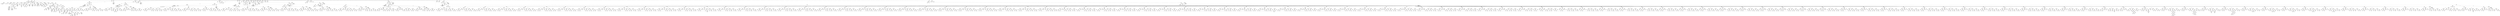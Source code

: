 graph G {nodo_programa[label="Programa"]
nodo_609679677[label="Sentencia - [ Asignacion ] -
 :="]
nodo_programa--nodo_609679677
nodo_18356871[label=" ID - [ ña ] - 
 Tipo: Bool"]
nodo_609679677--nodo_18356871
nodo_951494603[label="Factor_Bool  
 Valor: true 
Bool"]
nodo_609679677--nodo_951494603
nodo_1948780529[label="Sentencia - [ Asignacion ] -
 :="]
nodo_programa--nodo_1948780529
nodo_2053335365[label=" ID - [ aux ] - 
 Tipo: Bool"]
nodo_1948780529--nodo_2053335365
nodo_1146591695[label="Factor_Bool  
 Valor: true 
Bool"]
nodo_1948780529--nodo_1146591695
nodo_12945251[label="Sentencia
 - [ While ] -"]
nodo_programa--nodo_12945251
nodo_1385924298[label=" ID - [ aux ] - 
 Tipo: Bool"]
nodo_12945251--nodo_1385924298
nodo_129452511[label="DO"]
nodo_12945251--nodo_129452511
nodo_1771191491[label="Sentencia
 - [ Display Cad. Caracteres ] -"]
nodo_129452511--nodo_1771191491
nodo_1682467456[label="str11  
 Valor: Ingrese su edad:  
CTE_STRING"]
nodo_1771191491--nodo_1682467456
nodo_745906135[label="Sentencia - [ Asignacion ] -
 :="]
nodo_129452511--nodo_745906135
nodo_445264949[label=" ID - [ edad ] - 
 Tipo: Int"]
nodo_745906135--nodo_445264949
nodo_1106279507[label="- [ Input_Int ] - 
 Tipo: Int"]
nodo_745906135--nodo_1106279507
nodo_1231409466[label="Sentencia
 - [ If Else ] -"]
nodo_129452511--nodo_1231409466
nodo_953828613[label=" Op_Binaria - [ <= ] - 
 Tipo: Bool"]
nodo_1231409466--nodo_953828613
nodo_1425660606[label=" ID - [ edad ] - 
 Tipo: Int"]
nodo_953828613--nodo_1425660606
nodo_60619847[label="Factor_Int  
 Valor: 12 
Int"]
nodo_953828613--nodo_60619847
nodo_12314094661[label="THEN"]
nodo_1231409466--nodo_12314094661
nodo_1547761821[label="Sentencia
 - [ Display Cad. Caracteres ] -"]
nodo_12314094661--nodo_1547761821
nodo_1527241153[label="str12  
 Valor: Usted es un niño 
CTE_STRING"]
nodo_1547761821--nodo_1527241153
nodo_12314094662[label="ELSE"]
nodo_1231409466--nodo_12314094662
nodo_974583595[label="Sentencia
 - [ If Else ] -"]
nodo_12314094662--nodo_974583595
nodo_485710157[label=" Op_Binaria - [ <= ] - 
 Tipo: Bool"]
nodo_974583595--nodo_485710157
nodo_1701315233[label=" ID - [ edad ] - 
 Tipo: Int"]
nodo_485710157--nodo_1701315233
nodo_1995167992[label="Factor_Int  
 Valor: 25 
Int"]
nodo_485710157--nodo_1995167992
nodo_9745835951[label="THEN"]
nodo_974583595--nodo_9745835951
nodo_1202507358[label="Sentencia
 - [ Display Cad. Caracteres ] -"]
nodo_9745835951--nodo_1202507358
nodo_986692261[label="str13  
 Valor: Usted es un adolecente 
CTE_STRING"]
nodo_1202507358--nodo_986692261
nodo_9745835952[label="ELSE"]
nodo_974583595--nodo_9745835952
nodo_1422073631[label="Sentencia
 - [ If Else ] -"]
nodo_9745835952--nodo_1422073631
nodo_1288669324[label=" Op_Binaria - [ <= ] - 
 Tipo: Bool"]
nodo_1422073631--nodo_1288669324
nodo_1660199168[label=" ID - [ edad ] - 
 Tipo: Int"]
nodo_1288669324--nodo_1660199168
nodo_1248889278[label="Factor_Int  
 Valor: 65 
Int"]
nodo_1288669324--nodo_1248889278
nodo_14220736311[label="THEN"]
nodo_1422073631--nodo_14220736311
nodo_1840279925[label="Sentencia
 - [ Display Cad. Caracteres ] -"]
nodo_14220736311--nodo_1840279925
nodo_502586134[label="str14  
 Valor: Usted es un adulto 
CTE_STRING"]
nodo_1840279925--nodo_502586134
nodo_14220736312[label="ELSE"]
nodo_1422073631--nodo_14220736312
nodo_705372514[label="Sentencia
 - [ Display Cad. Caracteres ] -"]
nodo_14220736312--nodo_705372514
nodo_1452572417[label="str15  
 Valor: Usted es un señor mayor 
CTE_STRING"]
nodo_705372514--nodo_1452572417
nodo_583710365[label="Sentencia - [ Asignacion ] -
 :="]
nodo_129452511--nodo_583710365
nodo_859340227[label=" ID - [ edad1 ] - 
 Tipo: Int"]
nodo_583710365--nodo_859340227
nodo_1857910706[label=" ID - [ edad ] - 
 Tipo: Int"]
nodo_583710365--nodo_1857910706
nodo_1214470806[label="Sentencia - [ Asignacion ] -
 :="]
nodo_129452511--nodo_1214470806
nodo_1961223059[label=" ID - [ aux2 ] - 
 Tipo: Bool"]
nodo_1214470806--nodo_1961223059
nodo_795386432[label="Factor_Bool  
 Valor: true 
Bool"]
nodo_1214470806--nodo_795386432
nodo_1337649091[label="Sentencia
 - [ While ] -"]
nodo_129452511--nodo_1337649091
nodo_43648364[label=" Op_Binaria - [ != ] - 
 Tipo: Bool"]
nodo_1337649091--nodo_43648364
nodo_1298576591[label=" ID - [ edad1 ] - 
 Tipo: Int"]
nodo_43648364--nodo_1298576591
nodo_988781984[label="Factor_Int  
 Valor: 0 
Int"]
nodo_43648364--nodo_988781984
nodo_13376490911[label="DO"]
nodo_1337649091--nodo_13376490911
nodo_784435196[label="Sentencia - [ Asignacion ] -
 :="]
nodo_13376490911--nodo_784435196
nodo_1341303410[label=" ID - [ edad1 ] - 
 Tipo: Int"]
nodo_784435196--nodo_1341303410
nodo_1153441201[label=" Op_Binaria - [ - ] - 
 Tipo: Int"]
nodo_784435196--nodo_1153441201
nodo_2049050940[label=" ID - [ edad1 ] - 
 Tipo: Int"]
nodo_1153441201--nodo_2049050940
nodo_1021745477[label="Factor_Int  
 Valor: 1 
Int"]
nodo_1153441201--nodo_1021745477
nodo_1177943202[label="Sentencia - [ Asignacion ] -
 :="]
nodo_13376490911--nodo_1177943202
nodo_988526842[label=" ID - [ aux2 ] - 
 Tipo: Bool"]
nodo_1177943202--nodo_988526842
nodo_1210081785[label=" Op_Unaria - [ NOT ] - 
 Tipo: Bool"]
nodo_1177943202--nodo_1210081785
nodo_644157392[label=" ID - [ aux2 ] - 
 Tipo: Bool"]
nodo_1210081785--nodo_644157392
nodo_645083404[label="Sentencia
 - [ If Else ] -"]
nodo_129452511--nodo_645083404
nodo_81688676[label=" ID - [ aux2 ] - 
 Tipo: Bool"]
nodo_645083404--nodo_81688676
nodo_6450834041[label="THEN"]
nodo_645083404--nodo_6450834041
nodo_1843877041[label="Sentencia
 - [ Display Cad. Caracteres ] -"]
nodo_6450834041--nodo_1843877041
nodo_1246563329[label="str16  
 Valor: Su edad es par 
CTE_STRING"]
nodo_1843877041--nodo_1246563329
nodo_6450834042[label="ELSE"]
nodo_645083404--nodo_6450834042
nodo_1055874541[label="Sentencia
 - [ Display Cad. Caracteres ] -"]
nodo_6450834042--nodo_1055874541
nodo_300910496[label="str17  
 Valor: Su edad es impar 
CTE_STRING"]
nodo_1055874541--nodo_300910496
nodo_846029478[label="Sentencia
 - [ If Simple ] -"]
nodo_129452511--nodo_846029478
nodo_1728635490[label=" Op_Unaria - [ NOT ] - 
 Tipo: Bool"]
nodo_846029478--nodo_1728635490
nodo_2097963949[label=" Op_Binaria - [ >= ] - 
 Tipo: Bool"]
nodo_1728635490--nodo_2097963949
nodo_1360617726[label=" ID - [ edad ] - 
 Tipo: Int"]
nodo_2097963949--nodo_1360617726
nodo_101508272[label="Factor_Int  
 Valor: 100 
Int"]
nodo_2097963949--nodo_101508272
nodo_8460294781[label="THEN"]
nodo_846029478--nodo_8460294781
nodo_1010110296[label="Sentencia - [ Asignacion ] -
 :="]
nodo_8460294781--nodo_1010110296
nodo_1267998421[label=" ID - [ pivot ] - 
 Tipo: Int"]
nodo_1010110296--nodo_1267998421
nodo_470742345[label=" Op_Binaria - [ - ] - 
 Tipo: Int"]
nodo_1010110296--nodo_470742345
nodo_113288023[label="Factor_Int  
 Valor: 100 
Int"]
nodo_470742345--nodo_113288023
nodo_33685423[label=" ID - [ edad ] - 
 Tipo: Int"]
nodo_470742345--nodo_33685423
nodo_18535000821[label=" Cola - [ Cola1 ] - 
 Tipo: Int"]
nodo_programa--nodo_18535000821
nodo_752829237[label="Sentencia
 - [ If Else ] -"]
nodo_programa--nodo_752829237
nodo_248545195[label=" Op_Binaria - [ >= ] - 
 Tipo: Bool"]
nodo_752829237--nodo_248545195
nodo_1668234070[label=" ID - [ Pivot9 ] - 
 Tipo: Int"]
nodo_248545195--nodo_1668234070
nodo_140964696[label="Factor_Int  
 Valor: 1 
Int"]
nodo_248545195--nodo_140964696
nodo_7528292371[label="THEN"]
nodo_752829237--nodo_7528292371
nodo_1593233290[label="Sentencia
 - [ If Else ] -"]
nodo_7528292371--nodo_1593233290
nodo_1406590680[label=" Op_Binaria - [ >= ] - 
 Tipo: Bool"]
nodo_1593233290--nodo_1406590680
nodo_1241119359[label="Factor_Int  
 Valor: 2 
Int"]
nodo_1406590680--nodo_1241119359
nodo_1991916587[label=" ID - [ Pivot9 ] - 
 Tipo: Int"]
nodo_1406590680--nodo_1991916587
nodo_15932332901[label="THEN"]
nodo_1593233290--nodo_15932332901
nodo_509097961[label="Sentencia
 - [ If Else ] -"]
nodo_15932332901--nodo_509097961
nodo_2065504996[label=" Op_Binaria - [ > ] - 
 Tipo: Bool"]
nodo_509097961--nodo_2065504996
nodo_2108763642[label="Factor_Int  
 Valor: 2 
Int"]
nodo_2065504996--nodo_2108763642
nodo_1523391747[label="Factor_Int  
 Valor: 0 
Int"]
nodo_2065504996--nodo_1523391747
nodo_5090979611[label="THEN"]
nodo_509097961--nodo_5090979611
nodo_91590348[label="Sentencia
 - [ If Else ] -"]
nodo_5090979611--nodo_91590348
nodo_380403388[label=" Op_Binaria - [ == ] - 
 Tipo: Bool"]
nodo_91590348--nodo_380403388
nodo_1652973422[label=" Op_Binaria - [ - ] - 
 Tipo: Int"]
nodo_380403388--nodo_1652973422
nodo_1351705400[label="Factor_Int  
 Valor: 2 
Int"]
nodo_1652973422--nodo_1351705400
nodo_2033947656[label=" ID - [ Pivot9 ] - 
 Tipo: Int"]
nodo_1652973422--nodo_2033947656
nodo_202857485[label=" ID - [ IdPos9 ] - 
 Tipo: Int"]
nodo_380403388--nodo_202857485
nodo_915903481[label="THEN"]
nodo_91590348--nodo_915903481
nodo_1555697614[label="Sentencia - [ Asignacion ] -
 :="]
nodo_915903481--nodo_1555697614
nodo_124338114[label=" ID - [ _Acum17 ] - 
 Tipo: Int"]
nodo_1555697614--nodo_124338114
nodo_576151795[label=" Op_Binaria - [ + ] - 
 Tipo: Int"]
nodo_1555697614--nodo_576151795
nodo_337028992[label=" ID - [ _Acum17 ] - 
 Tipo: Int"]
nodo_576151795--nodo_337028992
nodo_1690130951[label="Factor_Int  
 Valor: 2 
Int"]
nodo_576151795--nodo_1690130951
nodo_417205939[label="Sentencia - [ Asignacion ] -
 :="]
nodo_915903481--nodo_417205939
nodo_1451730245[label=" ID - [ IdPos9 ] - 
 Tipo: Int"]
nodo_417205939--nodo_1451730245
nodo_1330513822[label=" Op_Binaria - [ + ] - 
 Tipo: Int"]
nodo_417205939--nodo_1330513822
nodo_1850053456[label=" ID - [ IdPos9 ] - 
 Tipo: Int"]
nodo_1330513822--nodo_1850053456
nodo_109491133[label="Factor_Int  
 Valor: 1 
Int"]
nodo_1330513822--nodo_109491133
nodo_1832944549[label="Sentencia - [ Asignacion ] -
 :="]
nodo_915903481--nodo_1832944549
nodo_1384979300[label=" ID - [ Pivot9 ] - 
 Tipo: Int"]
nodo_1832944549--nodo_1384979300
nodo_277929334[label=" Op_Binaria - [ - ] - 
 Tipo: Int"]
nodo_1832944549--nodo_277929334
nodo_590909314[label=" ID - [ Pivot9 ] - 
 Tipo: Int"]
nodo_277929334--nodo_590909314
nodo_1250721259[label="Factor_Int  
 Valor: 1 
Int"]
nodo_277929334--nodo_1250721259
nodo_915903482[label="ELSE"]
nodo_91590348--nodo_915903482
nodo_1893730789[label="Sentencia - [ Asignacion ] -
 :="]
nodo_915903482--nodo_1893730789
nodo_1720517090[label=" ID - [ IdPos9 ] - 
 Tipo: Int"]
nodo_1893730789--nodo_1720517090
nodo_19842606[label=" Op_Binaria - [ + ] - 
 Tipo: Int"]
nodo_1893730789--nodo_19842606
nodo_686063813[label=" ID - [ IdPos9 ] - 
 Tipo: Int"]
nodo_19842606--nodo_686063813
nodo_1488657181[label="Factor_Int  
 Valor: 1 
Int"]
nodo_19842606--nodo_1488657181
nodo_1454867449[label="Sentencia
 - [ If Else ] -"]
nodo_5090979611--nodo_1454867449
nodo_568275127[label=" Op_Binaria - [ == ] - 
 Tipo: Bool"]
nodo_1454867449--nodo_568275127
nodo_766602977[label=" Op_Binaria - [ - ] - 
 Tipo: Int"]
nodo_568275127--nodo_766602977
nodo_760413113[label="Factor_Int  
 Valor: 2 
Int"]
nodo_766602977--nodo_760413113
nodo_1200623009[label=" ID - [ Pivot9 ] - 
 Tipo: Int"]
nodo_766602977--nodo_1200623009
nodo_529713004[label=" ID - [ IdPos9 ] - 
 Tipo: Int"]
nodo_568275127--nodo_529713004
nodo_14548674491[label="THEN"]
nodo_1454867449--nodo_14548674491
nodo_972190745[label="Sentencia - [ Asignacion ] -
 :="]
nodo_14548674491--nodo_972190745
nodo_55037869[label=" ID - [ _Acum17 ] - 
 Tipo: Int"]
nodo_972190745--nodo_55037869
nodo_1157445473[label=" Op_Binaria - [ + ] - 
 Tipo: Int"]
nodo_972190745--nodo_1157445473
nodo_1297953077[label=" ID - [ _Acum17 ] - 
 Tipo: Int"]
nodo_1157445473--nodo_1297953077
nodo_79326798[label="Factor_Int  
 Valor: 1 
Int"]
nodo_1157445473--nodo_79326798
nodo_1738921531[label="Sentencia - [ Asignacion ] -
 :="]
nodo_14548674491--nodo_1738921531
nodo_1520588741[label=" ID - [ IdPos9 ] - 
 Tipo: Int"]
nodo_1738921531--nodo_1520588741
nodo_2001286607[label=" Op_Binaria - [ + ] - 
 Tipo: Int"]
nodo_1738921531--nodo_2001286607
nodo_1396274826[label=" ID - [ IdPos9 ] - 
 Tipo: Int"]
nodo_2001286607--nodo_1396274826
nodo_451180248[label="Factor_Int  
 Valor: 1 
Int"]
nodo_2001286607--nodo_451180248
nodo_1378883134[label="Sentencia - [ Asignacion ] -
 :="]
nodo_14548674491--nodo_1378883134
nodo_1827251962[label=" ID - [ Pivot9 ] - 
 Tipo: Int"]
nodo_1378883134--nodo_1827251962
nodo_1954287819[label=" Op_Binaria - [ - ] - 
 Tipo: Int"]
nodo_1378883134--nodo_1954287819
nodo_1293412906[label=" ID - [ Pivot9 ] - 
 Tipo: Int"]
nodo_1954287819--nodo_1293412906
nodo_532976720[label="Factor_Int  
 Valor: 1 
Int"]
nodo_1954287819--nodo_532976720
nodo_14548674492[label="ELSE"]
nodo_1454867449--nodo_14548674492
nodo_1052454692[label="Sentencia - [ Asignacion ] -
 :="]
nodo_14548674492--nodo_1052454692
nodo_710253168[label=" ID - [ IdPos9 ] - 
 Tipo: Int"]
nodo_1052454692--nodo_710253168
nodo_1482777514[label=" Op_Binaria - [ + ] - 
 Tipo: Int"]
nodo_1052454692--nodo_1482777514
nodo_1673272034[label=" ID - [ IdPos9 ] - 
 Tipo: Int"]
nodo_1482777514--nodo_1673272034
nodo_77188030[label="Factor_Int  
 Valor: 1 
Int"]
nodo_1482777514--nodo_77188030
nodo_5090979612[label="ELSE"]
nodo_509097961--nodo_5090979612
nodo_43603783[label="Sentencia
 - [ Display Cad. Caracteres ] -"]
nodo_5090979612--nodo_43603783
nodo_1370884237[label="strmensaje3  
 Valor: La lista esta vacia 
CTE_STRING"]
nodo_43603783--nodo_1370884237
nodo_15932332902[label="ELSE"]
nodo_1593233290--nodo_15932332902
nodo_1390310227[label="Sentencia
 - [ Display Cad. Caracteres ] -"]
nodo_15932332902--nodo_1390310227
nodo_416323213[label="strmensaje2  
 Valor: La lista tiene menos elementos que el indicado 
CTE_STRING"]
nodo_1390310227--nodo_416323213
nodo_7528292372[label="ELSE"]
nodo_752829237--nodo_7528292372
nodo_1354488255[label="Sentencia
 - [ Display Cad. Caracteres ] -"]
nodo_7528292372--nodo_1354488255
nodo_824721733[label="strmensaje1  
 Valor: El valor debe ser >=1 
CTE_STRING"]
nodo_1354488255--nodo_824721733
nodo_273541336[label="Sentencia - [ Asignacion ] -
 :="]
nodo_programa--nodo_273541336
nodo_213217442[label=" ID - [ _Acum18 ] - 
 Tipo: Int"]
nodo_273541336--nodo_213217442
nodo_38614698[label=" ID - [ _Acum17 ] - 
 Tipo: Int"]
nodo_273541336--nodo_38614698
nodo_4755360161[label=" Cola - [ Cola2 ] - 
 Tipo: Int"]
nodo_programa--nodo_4755360161
nodo_1897692623[label="Sentencia
 - [ If Else ] -"]
nodo_programa--nodo_1897692623
nodo_241717276[label=" Op_Binaria - [ >= ] - 
 Tipo: Bool"]
nodo_1897692623--nodo_241717276
nodo_696189203[label=" ID - [ Pivot7 ] - 
 Tipo: Int"]
nodo_241717276--nodo_696189203
nodo_1122802416[label="Factor_Int  
 Valor: 1 
Int"]
nodo_241717276--nodo_1122802416
nodo_18976926231[label="THEN"]
nodo_1897692623--nodo_18976926231
nodo_1351378279[label="Sentencia
 - [ If Else ] -"]
nodo_18976926231--nodo_1351378279
nodo_472393690[label=" Op_Binaria - [ >= ] - 
 Tipo: Bool"]
nodo_1351378279--nodo_472393690
nodo_1301207765[label="Factor_Int  
 Valor: 2 
Int"]
nodo_472393690--nodo_1301207765
nodo_1804857998[label=" ID - [ Pivot7 ] - 
 Tipo: Int"]
nodo_472393690--nodo_1804857998
nodo_13513782791[label="THEN"]
nodo_1351378279--nodo_13513782791
nodo_1485243846[label="Sentencia
 - [ If Else ] -"]
nodo_13513782791--nodo_1485243846
nodo_88932347[label=" Op_Binaria - [ > ] - 
 Tipo: Bool"]
nodo_1485243846--nodo_88932347
nodo_1043322357[label="Factor_Int  
 Valor: 2 
Int"]
nodo_88932347--nodo_1043322357
nodo_1255954236[label="Factor_Int  
 Valor: 0 
Int"]
nodo_88932347--nodo_1255954236
nodo_14852438461[label="THEN"]
nodo_1485243846--nodo_14852438461
nodo_714461844[label="Sentencia
 - [ If Else ] -"]
nodo_14852438461--nodo_714461844
nodo_1212433178[label=" Op_Binaria - [ == ] - 
 Tipo: Bool"]
nodo_714461844--nodo_1212433178
nodo_142915482[label=" Op_Binaria - [ - ] - 
 Tipo: Int"]
nodo_1212433178--nodo_142915482
nodo_550069249[label="Factor_Int  
 Valor: 2 
Int"]
nodo_142915482--nodo_550069249
nodo_608965630[label=" ID - [ Pivot7 ] - 
 Tipo: Int"]
nodo_142915482--nodo_608965630
nodo_1316669694[label=" ID - [ IdPos7 ] - 
 Tipo: Int"]
nodo_1212433178--nodo_1316669694
nodo_7144618441[label="THEN"]
nodo_714461844--nodo_7144618441
nodo_1668255436[label="Sentencia - [ Asignacion ] -
 :="]
nodo_7144618441--nodo_1668255436
nodo_149755852[label=" ID - [ _Acum13 ] - 
 Tipo: Int"]
nodo_1668255436--nodo_149755852
nodo_1291466444[label=" Op_Binaria - [ + ] - 
 Tipo: Int"]
nodo_1668255436--nodo_1291466444
nodo_1423915669[label=" ID - [ _Acum13 ] - 
 Tipo: Int"]
nodo_1291466444--nodo_1423915669
nodo_983176448[label=" Op_Binaria - [ * ] - 
 Tipo: Int"]
nodo_1291466444--nodo_983176448
nodo_265119109[label=" ID - [ edad ] - 
 Tipo: Int"]
nodo_983176448--nodo_265119109
nodo_826677916[label="Factor_Int  
 Valor: 0 
Int"]
nodo_983176448--nodo_826677916
nodo_1264174892[label="Sentencia - [ Asignacion ] -
 :="]
nodo_7144618441--nodo_1264174892
nodo_736819964[label=" ID - [ IdPos7 ] - 
 Tipo: Int"]
nodo_1264174892--nodo_736819964
nodo_909894939[label=" Op_Binaria - [ + ] - 
 Tipo: Int"]
nodo_1264174892--nodo_909894939
nodo_463301339[label=" ID - [ IdPos7 ] - 
 Tipo: Int"]
nodo_909894939--nodo_463301339
nodo_519613987[label="Factor_Int  
 Valor: 1 
Int"]
nodo_909894939--nodo_519613987
nodo_1656326682[label="Sentencia - [ Asignacion ] -
 :="]
nodo_7144618441--nodo_1656326682
nodo_197372011[label=" ID - [ Pivot7 ] - 
 Tipo: Int"]
nodo_1656326682--nodo_197372011
nodo_2079903866[label=" Op_Binaria - [ - ] - 
 Tipo: Int"]
nodo_1656326682--nodo_2079903866
nodo_548073616[label=" ID - [ Pivot7 ] - 
 Tipo: Int"]
nodo_2079903866--nodo_548073616
nodo_250431429[label="Factor_Int  
 Valor: 1 
Int"]
nodo_2079903866--nodo_250431429
nodo_7144618442[label="ELSE"]
nodo_714461844--nodo_7144618442
nodo_410723971[label="Sentencia - [ Asignacion ] -
 :="]
nodo_7144618442--nodo_410723971
nodo_624774902[label=" ID - [ IdPos7 ] - 
 Tipo: Int"]
nodo_410723971--nodo_624774902
nodo_1382286513[label=" Op_Binaria - [ + ] - 
 Tipo: Int"]
nodo_410723971--nodo_1382286513
nodo_911450711[label=" ID - [ IdPos7 ] - 
 Tipo: Int"]
nodo_1382286513--nodo_911450711
nodo_2002638112[label="Factor_Int  
 Valor: 1 
Int"]
nodo_1382286513--nodo_2002638112
nodo_945319875[label="Sentencia
 - [ If Else ] -"]
nodo_14852438461--nodo_945319875
nodo_1256957429[label=" Op_Binaria - [ == ] - 
 Tipo: Bool"]
nodo_945319875--nodo_1256957429
nodo_1627514853[label=" Op_Binaria - [ - ] - 
 Tipo: Int"]
nodo_1256957429--nodo_1627514853
nodo_2020395568[label="Factor_Int  
 Valor: 2 
Int"]
nodo_1627514853--nodo_2020395568
nodo_61965449[label=" ID - [ Pivot7 ] - 
 Tipo: Int"]
nodo_1627514853--nodo_61965449
nodo_350375175[label=" ID - [ IdPos7 ] - 
 Tipo: Int"]
nodo_1256957429--nodo_350375175
nodo_9453198751[label="THEN"]
nodo_945319875--nodo_9453198751
nodo_2058530481[label="Sentencia - [ Asignacion ] -
 :="]
nodo_9453198751--nodo_2058530481
nodo_1678886557[label=" ID - [ _Acum13 ] - 
 Tipo: Int"]
nodo_2058530481--nodo_1678886557
nodo_1795920730[label=" Op_Binaria - [ + ] - 
 Tipo: Int"]
nodo_2058530481--nodo_1795920730
nodo_1829204297[label=" ID - [ _Acum13 ] - 
 Tipo: Int"]
nodo_1795920730--nodo_1829204297
nodo_1579134619[label="Factor_Int  
 Valor: 2 
Int"]
nodo_1795920730--nodo_1579134619
nodo_45063550[label="Sentencia - [ Asignacion ] -
 :="]
nodo_9453198751--nodo_45063550
nodo_1751160472[label=" ID - [ IdPos7 ] - 
 Tipo: Int"]
nodo_45063550--nodo_1751160472
nodo_1598445965[label=" Op_Binaria - [ + ] - 
 Tipo: Int"]
nodo_45063550--nodo_1598445965
nodo_161342997[label=" ID - [ IdPos7 ] - 
 Tipo: Int"]
nodo_1598445965--nodo_161342997
nodo_2007486005[label="Factor_Int  
 Valor: 1 
Int"]
nodo_1598445965--nodo_2007486005
nodo_463421967[label="Sentencia - [ Asignacion ] -
 :="]
nodo_9453198751--nodo_463421967
nodo_1987635904[label=" ID - [ Pivot7 ] - 
 Tipo: Int"]
nodo_463421967--nodo_1987635904
nodo_271783764[label=" Op_Binaria - [ - ] - 
 Tipo: Int"]
nodo_463421967--nodo_271783764
nodo_1504486657[label=" ID - [ Pivot7 ] - 
 Tipo: Int"]
nodo_271783764--nodo_1504486657
nodo_943856385[label="Factor_Int  
 Valor: 1 
Int"]
nodo_271783764--nodo_943856385
nodo_9453198752[label="ELSE"]
nodo_945319875--nodo_9453198752
nodo_157145123[label="Sentencia - [ Asignacion ] -
 :="]
nodo_9453198752--nodo_157145123
nodo_22865899[label=" ID - [ IdPos7 ] - 
 Tipo: Int"]
nodo_157145123--nodo_22865899
nodo_1038409324[label=" Op_Binaria - [ + ] - 
 Tipo: Int"]
nodo_157145123--nodo_1038409324
nodo_357974210[label=" ID - [ IdPos7 ] - 
 Tipo: Int"]
nodo_1038409324--nodo_357974210
nodo_1915555467[label="Factor_Int  
 Valor: 1 
Int"]
nodo_1038409324--nodo_1915555467
nodo_14852438462[label="ELSE"]
nodo_1485243846--nodo_14852438462
nodo_338222234[label="Sentencia
 - [ Display Cad. Caracteres ] -"]
nodo_14852438462--nodo_338222234
nodo_262436813[label="strmensaje3  
 Valor: La lista esta vacia 
CTE_STRING"]
nodo_338222234--nodo_262436813
nodo_13513782792[label="ELSE"]
nodo_1351378279--nodo_13513782792
nodo_684943019[label="Sentencia
 - [ Display Cad. Caracteres ] -"]
nodo_13513782792--nodo_684943019
nodo_848329836[label="strmensaje2  
 Valor: La lista tiene menos elementos que el indicado 
CTE_STRING"]
nodo_684943019--nodo_848329836
nodo_18976926232[label="ELSE"]
nodo_1897692623--nodo_18976926232
nodo_1611573928[label="Sentencia
 - [ Display Cad. Caracteres ] -"]
nodo_18976926232--nodo_1611573928
nodo_1287172987[label="strmensaje1  
 Valor: El valor debe ser >=1 
CTE_STRING"]
nodo_1611573928--nodo_1287172987
nodo_2137875065[label="Sentencia - [ Asignacion ] -
 :="]
nodo_programa--nodo_2137875065
nodo_1311703780[label=" ID - [ _Acum14 ] - 
 Tipo: Int"]
nodo_2137875065--nodo_1311703780
nodo_1541519971[label=" ID - [ _Acum13 ] - 
 Tipo: Int"]
nodo_2137875065--nodo_1541519971
nodo_5103874071[label=" Cola - [ Cola3 ] - 
 Tipo: Int"]
nodo_programa--nodo_5103874071
nodo_1380706575[label="Sentencia
 - [ If Else ] -"]
nodo_programa--nodo_1380706575
nodo_1176582037[label=" Op_Binaria - [ >= ] - 
 Tipo: Bool"]
nodo_1380706575--nodo_1176582037
nodo_1882138007[label=" ID - [ Pivot5 ] - 
 Tipo: Int"]
nodo_1176582037--nodo_1882138007
nodo_650885971[label="Factor_Int  
 Valor: 1 
Int"]
nodo_1176582037--nodo_650885971
nodo_13807065751[label="THEN"]
nodo_1380706575--nodo_13807065751
nodo_734346516[label="Sentencia
 - [ If Else ] -"]
nodo_13807065751--nodo_734346516
nodo_1679239782[label=" Op_Binaria - [ >= ] - 
 Tipo: Bool"]
nodo_734346516--nodo_1679239782
nodo_1830660334[label="Factor_Int  
 Valor: 4 
Int"]
nodo_1679239782--nodo_1830660334
nodo_385320765[label=" ID - [ Pivot5 ] - 
 Tipo: Int"]
nodo_1679239782--nodo_385320765
nodo_7343465161[label="THEN"]
nodo_734346516--nodo_7343465161
nodo_341325162[label="Sentencia
 - [ If Else ] -"]
nodo_7343465161--nodo_341325162
nodo_1229027741[label=" Op_Binaria - [ > ] - 
 Tipo: Bool"]
nodo_341325162--nodo_1229027741
nodo_1226564227[label="Factor_Int  
 Valor: 4 
Int"]
nodo_1229027741--nodo_1226564227
nodo_1669290738[label="Factor_Int  
 Valor: 0 
Int"]
nodo_1229027741--nodo_1669290738
nodo_3413251621[label="THEN"]
nodo_341325162--nodo_3413251621
nodo_920240274[label="Sentencia
 - [ If Else ] -"]
nodo_3413251621--nodo_920240274
nodo_1956043333[label=" Op_Binaria - [ == ] - 
 Tipo: Bool"]
nodo_920240274--nodo_1956043333
nodo_1653551534[label=" Op_Binaria - [ - ] - 
 Tipo: Int"]
nodo_1956043333--nodo_1653551534
nodo_2076069831[label="Factor_Int  
 Valor: 4 
Int"]
nodo_1653551534--nodo_2076069831
nodo_60542322[label=" ID - [ Pivot5 ] - 
 Tipo: Int"]
nodo_1653551534--nodo_60542322
nodo_1100835766[label=" ID - [ IdPos5 ] - 
 Tipo: Int"]
nodo_1956043333--nodo_1100835766
nodo_9202402741[label="THEN"]
nodo_920240274--nodo_9202402741
nodo_1510223978[label="Sentencia - [ Asignacion ] -
 :="]
nodo_9202402741--nodo_1510223978
nodo_1397591194[label=" ID - [ _Acum9 ] - 
 Tipo: Int"]
nodo_1510223978--nodo_1397591194
nodo_249576412[label=" Op_Binaria - [ + ] - 
 Tipo: Int"]
nodo_1510223978--nodo_249576412
nodo_604647789[label=" ID - [ _Acum9 ] - 
 Tipo: Int"]
nodo_249576412--nodo_604647789
nodo_2072975693[label="Factor_Int  
 Valor: 1 
Int"]
nodo_249576412--nodo_2072975693
nodo_1610007270[label="Sentencia - [ Asignacion ] -
 :="]
nodo_9202402741--nodo_1610007270
nodo_1616948446[label=" ID - [ IdPos5 ] - 
 Tipo: Int"]
nodo_1610007270--nodo_1616948446
nodo_1875985877[label=" Op_Binaria - [ + ] - 
 Tipo: Int"]
nodo_1610007270--nodo_1875985877
nodo_447053851[label=" ID - [ IdPos5 ] - 
 Tipo: Int"]
nodo_1875985877--nodo_447053851
nodo_1932365915[label="Factor_Int  
 Valor: 1 
Int"]
nodo_1875985877--nodo_1932365915
nodo_374260924[label="Sentencia - [ Asignacion ] -
 :="]
nodo_9202402741--nodo_374260924
nodo_1943327821[label=" ID - [ Pivot5 ] - 
 Tipo: Int"]
nodo_374260924--nodo_1943327821
nodo_1162291060[label=" Op_Binaria - [ - ] - 
 Tipo: Int"]
nodo_374260924--nodo_1162291060
nodo_1526188239[label=" ID - [ Pivot5 ] - 
 Tipo: Int"]
nodo_1162291060--nodo_1526188239
nodo_989629449[label="Factor_Int  
 Valor: 1 
Int"]
nodo_1162291060--nodo_989629449
nodo_9202402742[label="ELSE"]
nodo_920240274--nodo_9202402742
nodo_1868513703[label="Sentencia - [ Asignacion ] -
 :="]
nodo_9202402742--nodo_1868513703
nodo_325035967[label=" ID - [ IdPos5 ] - 
 Tipo: Int"]
nodo_1868513703--nodo_325035967
nodo_1997190315[label=" Op_Binaria - [ + ] - 
 Tipo: Int"]
nodo_1868513703--nodo_1997190315
nodo_692642439[label=" ID - [ IdPos5 ] - 
 Tipo: Int"]
nodo_1997190315--nodo_692642439
nodo_1007672432[label="Factor_Int  
 Valor: 1 
Int"]
nodo_1997190315--nodo_1007672432
nodo_1375991313[label="Sentencia
 - [ If Else ] -"]
nodo_3413251621--nodo_1375991313
nodo_1888399126[label=" Op_Binaria - [ == ] - 
 Tipo: Bool"]
nodo_1375991313--nodo_1888399126
nodo_507262810[label=" Op_Binaria - [ - ] - 
 Tipo: Int"]
nodo_1888399126--nodo_507262810
nodo_1544717489[label="Factor_Int  
 Valor: 4 
Int"]
nodo_507262810--nodo_1544717489
nodo_292311644[label=" ID - [ Pivot5 ] - 
 Tipo: Int"]
nodo_507262810--nodo_292311644
nodo_337623416[label=" ID - [ IdPos5 ] - 
 Tipo: Int"]
nodo_1888399126--nodo_337623416
nodo_13759913131[label="THEN"]
nodo_1375991313--nodo_13759913131
nodo_1801898566[label="Sentencia - [ Asignacion ] -
 :="]
nodo_13759913131--nodo_1801898566
nodo_588905623[label=" ID - [ _Acum9 ] - 
 Tipo: Int"]
nodo_1801898566--nodo_588905623
nodo_1351922714[label=" Op_Binaria - [ + ] - 
 Tipo: Int"]
nodo_1801898566--nodo_1351922714
nodo_958993161[label=" ID - [ _Acum9 ] - 
 Tipo: Int"]
nodo_1351922714--nodo_958993161
nodo_45955964[label="Factor_Int  
 Valor: 2 
Int"]
nodo_1351922714--nodo_45955964
nodo_1681971856[label="Sentencia - [ Asignacion ] -
 :="]
nodo_13759913131--nodo_1681971856
nodo_139554763[label=" ID - [ IdPos5 ] - 
 Tipo: Int"]
nodo_1681971856--nodo_139554763
nodo_2106601151[label=" Op_Binaria - [ + ] - 
 Tipo: Int"]
nodo_1681971856--nodo_2106601151
nodo_206621535[label=" ID - [ IdPos5 ] - 
 Tipo: Int"]
nodo_2106601151--nodo_206621535
nodo_1856373791[label="Factor_Int  
 Valor: 1 
Int"]
nodo_2106601151--nodo_1856373791
nodo_1837764919[label="Sentencia - [ Asignacion ] -
 :="]
nodo_13759913131--nodo_1837764919
nodo_294858735[label=" ID - [ Pivot5 ] - 
 Tipo: Int"]
nodo_1837764919--nodo_294858735
nodo_454231217[label=" Op_Binaria - [ - ] - 
 Tipo: Int"]
nodo_1837764919--nodo_454231217
nodo_1170963760[label=" ID - [ Pivot5 ] - 
 Tipo: Int"]
nodo_454231217--nodo_1170963760
nodo_2029379351[label="Factor_Int  
 Valor: 1 
Int"]
nodo_454231217--nodo_2029379351
nodo_13759913132[label="ELSE"]
nodo_1375991313--nodo_13759913132
nodo_1880189873[label="Sentencia - [ Asignacion ] -
 :="]
nodo_13759913132--nodo_1880189873
nodo_1940184974[label=" ID - [ IdPos5 ] - 
 Tipo: Int"]
nodo_1880189873--nodo_1940184974
nodo_1838685751[label=" Op_Binaria - [ + ] - 
 Tipo: Int"]
nodo_1880189873--nodo_1838685751
nodo_994273780[label=" ID - [ IdPos5 ] - 
 Tipo: Int"]
nodo_1838685751--nodo_994273780
nodo_1089782222[label="Factor_Int  
 Valor: 1 
Int"]
nodo_1838685751--nodo_1089782222
nodo_360263409[label="Sentencia
 - [ If Else ] -"]
nodo_3413251621--nodo_360263409
nodo_943580111[label=" Op_Binaria - [ == ] - 
 Tipo: Bool"]
nodo_360263409--nodo_943580111
nodo_403775989[label=" Op_Binaria - [ - ] - 
 Tipo: Int"]
nodo_943580111--nodo_403775989
nodo_2123196808[label="Factor_Int  
 Valor: 4 
Int"]
nodo_403775989--nodo_2123196808
nodo_576704014[label=" ID - [ Pivot5 ] - 
 Tipo: Int"]
nodo_403775989--nodo_576704014
nodo_1974166033[label=" ID - [ IdPos5 ] - 
 Tipo: Int"]
nodo_943580111--nodo_1974166033
nodo_3602634091[label="THEN"]
nodo_360263409--nodo_3602634091
nodo_1680145368[label="Sentencia - [ Asignacion ] -
 :="]
nodo_3602634091--nodo_1680145368
nodo_1911558141[label=" ID - [ _Acum9 ] - 
 Tipo: Int"]
nodo_1680145368--nodo_1911558141
nodo_763592819[label=" Op_Binaria - [ + ] - 
 Tipo: Int"]
nodo_1680145368--nodo_763592819
nodo_51823672[label=" ID - [ _Acum9 ] - 
 Tipo: Int"]
nodo_763592819--nodo_51823672
nodo_1472424897[label="Factor_Int  
 Valor: 3 
Int"]
nodo_763592819--nodo_1472424897
nodo_1076827577[label="Sentencia - [ Asignacion ] -
 :="]
nodo_3602634091--nodo_1076827577
nodo_835810726[label=" ID - [ IdPos5 ] - 
 Tipo: Int"]
nodo_1076827577--nodo_835810726
nodo_14740471[label=" Op_Binaria - [ + ] - 
 Tipo: Int"]
nodo_1076827577--nodo_14740471
nodo_904054999[label=" ID - [ IdPos5 ] - 
 Tipo: Int"]
nodo_14740471--nodo_904054999
nodo_223904015[label="Factor_Int  
 Valor: 1 
Int"]
nodo_14740471--nodo_223904015
nodo_933144903[label="Sentencia - [ Asignacion ] -
 :="]
nodo_3602634091--nodo_933144903
nodo_816202512[label=" ID - [ Pivot5 ] - 
 Tipo: Int"]
nodo_933144903--nodo_816202512
nodo_329351587[label=" Op_Binaria - [ - ] - 
 Tipo: Int"]
nodo_933144903--nodo_329351587
nodo_1522018849[label=" ID - [ Pivot5 ] - 
 Tipo: Int"]
nodo_329351587--nodo_1522018849
nodo_414082208[label="Factor_Int  
 Valor: 1 
Int"]
nodo_329351587--nodo_414082208
nodo_3602634092[label="ELSE"]
nodo_360263409--nodo_3602634092
nodo_445778534[label="Sentencia - [ Asignacion ] -
 :="]
nodo_3602634092--nodo_445778534
nodo_86064142[label=" ID - [ IdPos5 ] - 
 Tipo: Int"]
nodo_445778534--nodo_86064142
nodo_508819369[label=" Op_Binaria - [ + ] - 
 Tipo: Int"]
nodo_445778534--nodo_508819369
nodo_1966279591[label=" ID - [ IdPos5 ] - 
 Tipo: Int"]
nodo_508819369--nodo_1966279591
nodo_2138635869[label="Factor_Int  
 Valor: 1 
Int"]
nodo_508819369--nodo_2138635869
nodo_1941269744[label="Sentencia
 - [ If Else ] -"]
nodo_3413251621--nodo_1941269744
nodo_1918509968[label=" Op_Binaria - [ == ] - 
 Tipo: Bool"]
nodo_1941269744--nodo_1918509968
nodo_534339663[label=" Op_Binaria - [ - ] - 
 Tipo: Int"]
nodo_1918509968--nodo_534339663
nodo_661389311[label="Factor_Int  
 Valor: 4 
Int"]
nodo_534339663--nodo_661389311
nodo_2145502478[label=" ID - [ Pivot5 ] - 
 Tipo: Int"]
nodo_534339663--nodo_2145502478
nodo_1552166849[label=" ID - [ IdPos5 ] - 
 Tipo: Int"]
nodo_1918509968--nodo_1552166849
nodo_19412697441[label="THEN"]
nodo_1941269744--nodo_19412697441
nodo_143386374[label="Sentencia - [ Asignacion ] -
 :="]
nodo_19412697441--nodo_143386374
nodo_1885824495[label=" ID - [ _Acum9 ] - 
 Tipo: Int"]
nodo_143386374--nodo_1885824495
nodo_31393624[label=" Op_Binaria - [ + ] - 
 Tipo: Int"]
nodo_143386374--nodo_31393624
nodo_2086193797[label=" ID - [ _Acum9 ] - 
 Tipo: Int"]
nodo_31393624--nodo_2086193797
nodo_1990229292[label="Factor_Int  
 Valor: 4 
Int"]
nodo_31393624--nodo_1990229292
nodo_725397983[label="Sentencia - [ Asignacion ] -
 :="]
nodo_19412697441--nodo_725397983
nodo_1623187786[label=" ID - [ IdPos5 ] - 
 Tipo: Int"]
nodo_725397983--nodo_1623187786
nodo_421781442[label=" Op_Binaria - [ + ] - 
 Tipo: Int"]
nodo_725397983--nodo_421781442
nodo_588587649[label=" ID - [ IdPos5 ] - 
 Tipo: Int"]
nodo_421781442--nodo_588587649
nodo_1835650421[label="Factor_Int  
 Valor: 1 
Int"]
nodo_421781442--nodo_1835650421
nodo_1925432355[label="Sentencia - [ Asignacion ] -
 :="]
nodo_19412697441--nodo_1925432355
nodo_1973016694[label=" ID - [ Pivot5 ] - 
 Tipo: Int"]
nodo_1925432355--nodo_1973016694
nodo_2140335470[label=" Op_Binaria - [ - ] - 
 Tipo: Int"]
nodo_1925432355--nodo_2140335470
nodo_1555273100[label=" ID - [ Pivot5 ] - 
 Tipo: Int"]
nodo_2140335470--nodo_1555273100
nodo_809349349[label="Factor_Int  
 Valor: 1 
Int"]
nodo_2140335470--nodo_809349349
nodo_19412697442[label="ELSE"]
nodo_1941269744--nodo_19412697442
nodo_190616828[label="Sentencia - [ Asignacion ] -
 :="]
nodo_19412697442--nodo_190616828
nodo_1674436964[label=" ID - [ IdPos5 ] - 
 Tipo: Int"]
nodo_190616828--nodo_1674436964
nodo_596776804[label=" Op_Binaria - [ + ] - 
 Tipo: Int"]
nodo_190616828--nodo_596776804
nodo_2121605483[label=" ID - [ IdPos5 ] - 
 Tipo: Int"]
nodo_596776804--nodo_2121605483
nodo_300003629[label="Factor_Int  
 Valor: 1 
Int"]
nodo_596776804--nodo_300003629
nodo_3413251622[label="ELSE"]
nodo_341325162--nodo_3413251622
nodo_497788084[label="Sentencia
 - [ Display Cad. Caracteres ] -"]
nodo_3413251622--nodo_497788084
nodo_783399250[label="strmensaje3  
 Valor: La lista esta vacia 
CTE_STRING"]
nodo_497788084--nodo_783399250
nodo_7343465162[label="ELSE"]
nodo_734346516--nodo_7343465162
nodo_2040052630[label="Sentencia
 - [ Display Cad. Caracteres ] -"]
nodo_7343465162--nodo_2040052630
nodo_1701578065[label="strmensaje2  
 Valor: La lista tiene menos elementos que el indicado 
CTE_STRING"]
nodo_2040052630--nodo_1701578065
nodo_13807065752[label="ELSE"]
nodo_1380706575--nodo_13807065752
nodo_631411532[label="Sentencia
 - [ Display Cad. Caracteres ] -"]
nodo_13807065752--nodo_631411532
nodo_108713347[label="strmensaje1  
 Valor: El valor debe ser >=1 
CTE_STRING"]
nodo_631411532--nodo_108713347
nodo_981637841[label="Sentencia - [ Asignacion ] -
 :="]
nodo_programa--nodo_981637841
nodo_1061242461[label=" ID - [ _Acum10 ] - 
 Tipo: Int"]
nodo_981637841--nodo_1061242461
nodo_248023562[label=" ID - [ _Acum9 ] - 
 Tipo: Int"]
nodo_981637841--nodo_248023562
nodo_243852431[label=" Cola - [ Cola4 ] - 
 Tipo: Int"]
nodo_programa--nodo_243852431
nodo_1590591645[label="Sentencia
 - [ If Else ] -"]
nodo_programa--nodo_1590591645
nodo_1882508679[label=" Op_Binaria - [ >= ] - 
 Tipo: Bool"]
nodo_1590591645--nodo_1882508679
nodo_1165102706[label=" ID - [ Pivot4 ] - 
 Tipo: Int"]
nodo_1882508679--nodo_1165102706
nodo_253776908[label="Factor_Int  
 Valor: 1 
Int"]
nodo_1882508679--nodo_253776908
nodo_15905916451[label="THEN"]
nodo_1590591645--nodo_15905916451
nodo_633403165[label="Sentencia
 - [ If Else ] -"]
nodo_15905916451--nodo_633403165
nodo_1942904535[label=" Op_Binaria - [ >= ] - 
 Tipo: Bool"]
nodo_633403165--nodo_1942904535
nodo_647679810[label="Factor_Int  
 Valor: 3 
Int"]
nodo_1942904535--nodo_647679810
nodo_722960297[label=" ID - [ Pivot4 ] - 
 Tipo: Int"]
nodo_1942904535--nodo_722960297
nodo_6334031651[label="THEN"]
nodo_633403165--nodo_6334031651
nodo_156048841[label="Sentencia
 - [ If Else ] -"]
nodo_6334031651--nodo_156048841
nodo_141869777[label=" Op_Binaria - [ > ] - 
 Tipo: Bool"]
nodo_156048841--nodo_141869777
nodo_2019884098[label="Factor_Int  
 Valor: 3 
Int"]
nodo_141869777--nodo_2019884098
nodo_1746812624[label="Factor_Int  
 Valor: 0 
Int"]
nodo_141869777--nodo_1746812624
nodo_1560488411[label="THEN"]
nodo_156048841--nodo_1560488411
nodo_165463375[label="Sentencia
 - [ If Else ] -"]
nodo_1560488411--nodo_165463375
nodo_655420655[label=" Op_Binaria - [ == ] - 
 Tipo: Bool"]
nodo_165463375--nodo_655420655
nodo_2018087587[label=" Op_Binaria - [ - ] - 
 Tipo: Int"]
nodo_655420655--nodo_2018087587
nodo_1631112132[label="Factor_Int  
 Valor: 3 
Int"]
nodo_2018087587--nodo_1631112132
nodo_237083665[label=" ID - [ Pivot4 ] - 
 Tipo: Int"]
nodo_2018087587--nodo_237083665
nodo_779517614[label=" ID - [ IdPos4 ] - 
 Tipo: Int"]
nodo_655420655--nodo_779517614
nodo_1654633751[label="THEN"]
nodo_165463375--nodo_1654633751
nodo_446573897[label="Sentencia - [ Asignacion ] -
 :="]
nodo_1654633751--nodo_446573897
nodo_1038066485[label=" ID - [ _Acum7 ] - 
 Tipo: Int"]
nodo_446573897--nodo_1038066485
nodo_1058828683[label=" Op_Binaria - [ + ] - 
 Tipo: Int"]
nodo_446573897--nodo_1058828683
nodo_570620872[label=" ID - [ _Acum7 ] - 
 Tipo: Int"]
nodo_1058828683--nodo_570620872
nodo_529400920[label="Factor_Int  
 Valor: 1 
Int"]
nodo_1058828683--nodo_529400920
nodo_1226669732[label="Sentencia - [ Asignacion ] -
 :="]
nodo_1654633751--nodo_1226669732
nodo_152812217[label=" ID - [ IdPos4 ] - 
 Tipo: Int"]
nodo_1226669732--nodo_152812217
nodo_1431769656[label=" Op_Binaria - [ + ] - 
 Tipo: Int"]
nodo_1226669732--nodo_1431769656
nodo_1614708705[label=" ID - [ IdPos4 ] - 
 Tipo: Int"]
nodo_1431769656--nodo_1614708705
nodo_1114952988[label="Factor_Int  
 Valor: 1 
Int"]
nodo_1431769656--nodo_1114952988
nodo_384721305[label="Sentencia - [ Asignacion ] -
 :="]
nodo_1654633751--nodo_384721305
nodo_2076538798[label=" ID - [ Pivot4 ] - 
 Tipo: Int"]
nodo_384721305--nodo_2076538798
nodo_1746394688[label=" Op_Binaria - [ - ] - 
 Tipo: Int"]
nodo_384721305--nodo_1746394688
nodo_204417643[label=" ID - [ Pivot4 ] - 
 Tipo: Int"]
nodo_1746394688--nodo_204417643
nodo_1772642526[label="Factor_Int  
 Valor: 1 
Int"]
nodo_1746394688--nodo_1772642526
nodo_1654633752[label="ELSE"]
nodo_165463375--nodo_1654633752
nodo_956305986[label="Sentencia - [ Asignacion ] -
 :="]
nodo_1654633752--nodo_956305986
nodo_1874018044[label=" ID - [ IdPos4 ] - 
 Tipo: Int"]
nodo_956305986--nodo_1874018044
nodo_448408851[label=" Op_Binaria - [ + ] - 
 Tipo: Int"]
nodo_956305986--nodo_448408851
nodo_809369610[label=" ID - [ IdPos4 ] - 
 Tipo: Int"]
nodo_448408851--nodo_809369610
nodo_152405581[label="Factor_Int  
 Valor: 1 
Int"]
nodo_448408851--nodo_152405581
nodo_2133269837[label="Sentencia
 - [ If Else ] -"]
nodo_1560488411--nodo_2133269837
nodo_884897039[label=" Op_Binaria - [ == ] - 
 Tipo: Bool"]
nodo_2133269837--nodo_884897039
nodo_1958747586[label=" Op_Binaria - [ - ] - 
 Tipo: Int"]
nodo_884897039--nodo_1958747586
nodo_1363335929[label="Factor_Int  
 Valor: 3 
Int"]
nodo_1958747586--nodo_1363335929
nodo_382236905[label=" ID - [ Pivot4 ] - 
 Tipo: Int"]
nodo_1958747586--nodo_382236905
nodo_1360621874[label=" ID - [ IdPos4 ] - 
 Tipo: Int"]
nodo_884897039--nodo_1360621874
nodo_21332698371[label="THEN"]
nodo_2133269837--nodo_21332698371
nodo_625170654[label="Sentencia - [ Asignacion ] -
 :="]
nodo_21332698371--nodo_625170654
nodo_1645337501[label=" ID - [ _Acum7 ] - 
 Tipo: Int"]
nodo_625170654--nodo_1645337501
nodo_936114182[label=" Op_Binaria - [ + ] - 
 Tipo: Int"]
nodo_625170654--nodo_936114182
nodo_767659820[label=" ID - [ _Acum7 ] - 
 Tipo: Int"]
nodo_936114182--nodo_767659820
nodo_1609875126[label="Factor_Int  
 Valor: 2 
Int"]
nodo_936114182--nodo_1609875126
nodo_310097890[label="Sentencia - [ Asignacion ] -
 :="]
nodo_21332698371--nodo_310097890
nodo_2128239363[label=" ID - [ IdPos4 ] - 
 Tipo: Int"]
nodo_310097890--nodo_2128239363
nodo_381257494[label=" Op_Binaria - [ + ] - 
 Tipo: Int"]
nodo_310097890--nodo_381257494
nodo_933282306[label=" ID - [ IdPos4 ] - 
 Tipo: Int"]
nodo_381257494--nodo_933282306
nodo_2016126899[label="Factor_Int  
 Valor: 1 
Int"]
nodo_381257494--nodo_2016126899
nodo_1409673718[label="Sentencia - [ Asignacion ] -
 :="]
nodo_21332698371--nodo_1409673718
nodo_249451863[label=" ID - [ Pivot4 ] - 
 Tipo: Int"]
nodo_1409673718--nodo_249451863
nodo_1063204444[label=" Op_Binaria - [ - ] - 
 Tipo: Int"]
nodo_1409673718--nodo_1063204444
nodo_443291707[label=" ID - [ Pivot4 ] - 
 Tipo: Int"]
nodo_1063204444--nodo_443291707
nodo_1633487065[label="Factor_Int  
 Valor: 1 
Int"]
nodo_1063204444--nodo_1633487065
nodo_21332698372[label="ELSE"]
nodo_2133269837--nodo_21332698372
nodo_500538696[label="Sentencia - [ Asignacion ] -
 :="]
nodo_21332698372--nodo_500538696
nodo_1543419256[label=" ID - [ IdPos4 ] - 
 Tipo: Int"]
nodo_500538696--nodo_1543419256
nodo_556389372[label=" Op_Binaria - [ + ] - 
 Tipo: Int"]
nodo_500538696--nodo_556389372
nodo_683347136[label=" ID - [ IdPos4 ] - 
 Tipo: Int"]
nodo_556389372--nodo_683347136
nodo_431356738[label="Factor_Int  
 Valor: 1 
Int"]
nodo_556389372--nodo_431356738
nodo_927910009[label="Sentencia
 - [ If Else ] -"]
nodo_1560488411--nodo_927910009
nodo_1486310239[label=" Op_Binaria - [ == ] - 
 Tipo: Bool"]
nodo_927910009--nodo_1486310239
nodo_674926977[label=" Op_Binaria - [ - ] - 
 Tipo: Int"]
nodo_1486310239--nodo_674926977
nodo_509808687[label="Factor_Int  
 Valor: 3 
Int"]
nodo_674926977--nodo_509808687
nodo_1596923546[label=" ID - [ Pivot4 ] - 
 Tipo: Int"]
nodo_674926977--nodo_1596923546
nodo_1023437715[label=" ID - [ IdPos4 ] - 
 Tipo: Int"]
nodo_1486310239--nodo_1023437715
nodo_9279100091[label="THEN"]
nodo_927910009--nodo_9279100091
nodo_1095389995[label="Sentencia - [ Asignacion ] -
 :="]
nodo_9279100091--nodo_1095389995
nodo_1202639173[label=" ID - [ _Acum7 ] - 
 Tipo: Int"]
nodo_1095389995--nodo_1202639173
nodo_1616039140[label=" Op_Binaria - [ + ] - 
 Tipo: Int"]
nodo_1095389995--nodo_1616039140
nodo_1588621198[label=" ID - [ _Acum7 ] - 
 Tipo: Int"]
nodo_1616039140--nodo_1588621198
nodo_796575286[label="Factor_Int  
 Valor: 3 
Int"]
nodo_1616039140--nodo_796575286
nodo_1299229816[label="Sentencia - [ Asignacion ] -
 :="]
nodo_9279100091--nodo_1299229816
nodo_2087020650[label=" ID - [ IdPos4 ] - 
 Tipo: Int"]
nodo_1299229816--nodo_2087020650
nodo_178695918[label=" Op_Binaria - [ + ] - 
 Tipo: Int"]
nodo_1299229816--nodo_178695918
nodo_1463254059[label=" ID - [ IdPos4 ] - 
 Tipo: Int"]
nodo_178695918--nodo_1463254059
nodo_527174105[label="Factor_Int  
 Valor: 1 
Int"]
nodo_178695918--nodo_527174105
nodo_1218253926[label="Sentencia - [ Asignacion ] -
 :="]
nodo_9279100091--nodo_1218253926
nodo_2004025925[label=" ID - [ Pivot4 ] - 
 Tipo: Int"]
nodo_1218253926--nodo_2004025925
nodo_457830052[label=" Op_Binaria - [ - ] - 
 Tipo: Int"]
nodo_1218253926--nodo_457830052
nodo_1679036117[label=" ID - [ Pivot4 ] - 
 Tipo: Int"]
nodo_457830052--nodo_1679036117
nodo_1141512213[label="Factor_Int  
 Valor: 1 
Int"]
nodo_457830052--nodo_1141512213
nodo_9279100092[label="ELSE"]
nodo_927910009--nodo_9279100092
nodo_721705979[label="Sentencia - [ Asignacion ] -
 :="]
nodo_9279100092--nodo_721705979
nodo_2137828593[label=" ID - [ IdPos4 ] - 
 Tipo: Int"]
nodo_721705979--nodo_2137828593
nodo_1003120495[label=" Op_Binaria - [ + ] - 
 Tipo: Int"]
nodo_721705979--nodo_1003120495
nodo_789842611[label=" ID - [ IdPos4 ] - 
 Tipo: Int"]
nodo_1003120495--nodo_789842611
nodo_650528553[label="Factor_Int  
 Valor: 1 
Int"]
nodo_1003120495--nodo_650528553
nodo_1560488412[label="ELSE"]
nodo_156048841--nodo_1560488412
nodo_1020754980[label="Sentencia
 - [ Display Cad. Caracteres ] -"]
nodo_1560488412--nodo_1020754980
nodo_1422820814[label="strmensaje3  
 Valor: La lista esta vacia 
CTE_STRING"]
nodo_1020754980--nodo_1422820814
nodo_6334031652[label="ELSE"]
nodo_633403165--nodo_6334031652
nodo_1535138934[label="Sentencia
 - [ Display Cad. Caracteres ] -"]
nodo_6334031652--nodo_1535138934
nodo_1340843808[label="strmensaje2  
 Valor: La lista tiene menos elementos que el indicado 
CTE_STRING"]
nodo_1535138934--nodo_1340843808
nodo_15905916452[label="ELSE"]
nodo_1590591645--nodo_15905916452
nodo_1222300837[label="Sentencia
 - [ Display Cad. Caracteres ] -"]
nodo_15905916452--nodo_1222300837
nodo_1746589829[label="strmensaje1  
 Valor: El valor debe ser >=1 
CTE_STRING"]
nodo_1222300837--nodo_1746589829
nodo_824199708[label="Sentencia - [ Asignacion ] -
 :="]
nodo_programa--nodo_824199708
nodo_593504703[label=" ID - [ _Acum8 ] - 
 Tipo: Int"]
nodo_824199708--nodo_593504703
nodo_1023520394[label=" ID - [ _Acum7 ] - 
 Tipo: Int"]
nodo_824199708--nodo_1023520394
nodo_13947666041[label=" Cola - [ Cola5 ] - 
 Tipo: Int"]
nodo_programa--nodo_13947666041
nodo_65111903[label="Sentencia
 - [ If Else ] -"]
nodo_programa--nodo_65111903
nodo_807558549[label=" Op_Binaria - [ >= ] - 
 Tipo: Bool"]
nodo_65111903--nodo_807558549
nodo_304986111[label=" ID - [ Pivot2 ] - 
 Tipo: Int"]
nodo_807558549--nodo_304986111
nodo_577253070[label="Factor_Int  
 Valor: 1 
Int"]
nodo_807558549--nodo_577253070
nodo_651119031[label="THEN"]
nodo_65111903--nodo_651119031
nodo_767336099[label="Sentencia
 - [ If Else ] -"]
nodo_651119031--nodo_767336099
nodo_265334900[label=" Op_Binaria - [ >= ] - 
 Tipo: Bool"]
nodo_767336099--nodo_265334900
nodo_1891462206[label="Factor_Int  
 Valor: 2 
Int"]
nodo_265334900--nodo_1891462206
nodo_322974393[label=" ID - [ Pivot2 ] - 
 Tipo: Int"]
nodo_265334900--nodo_322974393
nodo_7673360991[label="THEN"]
nodo_767336099--nodo_7673360991
nodo_1514209268[label="Sentencia
 - [ If Else ] -"]
nodo_7673360991--nodo_1514209268
nodo_1352251352[label=" Op_Binaria - [ > ] - 
 Tipo: Bool"]
nodo_1514209268--nodo_1352251352
nodo_1264512361[label="Factor_Int  
 Valor: 2 
Int"]
nodo_1352251352--nodo_1264512361
nodo_1503255361[label="Factor_Int  
 Valor: 0 
Int"]
nodo_1352251352--nodo_1503255361
nodo_15142092681[label="THEN"]
nodo_1514209268--nodo_15142092681
nodo_75178201[label="Sentencia
 - [ If Else ] -"]
nodo_15142092681--nodo_75178201
nodo_423715065[label=" Op_Binaria - [ == ] - 
 Tipo: Bool"]
nodo_75178201--nodo_423715065
nodo_625533725[label=" Op_Binaria - [ - ] - 
 Tipo: Int"]
nodo_423715065--nodo_625533725
nodo_840722214[label="Factor_Int  
 Valor: 2 
Int"]
nodo_625533725--nodo_840722214
nodo_1866261588[label=" ID - [ Pivot2 ] - 
 Tipo: Int"]
nodo_625533725--nodo_1866261588
nodo_2112362466[label=" ID - [ IdPos2 ] - 
 Tipo: Int"]
nodo_423715065--nodo_2112362466
nodo_751782011[label="THEN"]
nodo_75178201--nodo_751782011
nodo_526009161[label="Sentencia - [ Asignacion ] -
 :="]
nodo_751782011--nodo_526009161
nodo_1311646419[label=" ID - [ _Acum3 ] - 
 Tipo: Int"]
nodo_526009161--nodo_1311646419
nodo_1178099974[label=" Op_Binaria - [ + ] - 
 Tipo: Int"]
nodo_526009161--nodo_1178099974
nodo_2068982052[label=" ID - [ _Acum3 ] - 
 Tipo: Int"]
nodo_1178099974--nodo_2068982052
nodo_1822194847[label="Factor_Int  
 Valor: 1 
Int"]
nodo_1178099974--nodo_1822194847
nodo_912227596[label="Sentencia - [ Asignacion ] -
 :="]
nodo_751782011--nodo_912227596
nodo_165210542[label=" ID - [ IdPos2 ] - 
 Tipo: Int"]
nodo_912227596--nodo_165210542
nodo_216893890[label=" Op_Binaria - [ + ] - 
 Tipo: Int"]
nodo_912227596--nodo_216893890
nodo_1721539186[label=" ID - [ IdPos2 ] - 
 Tipo: Int"]
nodo_216893890--nodo_1721539186
nodo_728120496[label="Factor_Int  
 Valor: 1 
Int"]
nodo_216893890--nodo_728120496
nodo_1698510315[label="Sentencia - [ Asignacion ] -
 :="]
nodo_751782011--nodo_1698510315
nodo_100537111[label=" ID - [ Pivot2 ] - 
 Tipo: Int"]
nodo_1698510315--nodo_100537111
nodo_120800976[label=" Op_Binaria - [ - ] - 
 Tipo: Int"]
nodo_1698510315--nodo_120800976
nodo_497711418[label=" ID - [ Pivot2 ] - 
 Tipo: Int"]
nodo_120800976--nodo_497711418
nodo_288654601[label="Factor_Int  
 Valor: 1 
Int"]
nodo_120800976--nodo_288654601
nodo_751782012[label="ELSE"]
nodo_75178201--nodo_751782012
nodo_1680296595[label="Sentencia - [ Asignacion ] -
 :="]
nodo_751782012--nodo_1680296595
nodo_2042594561[label=" ID - [ IdPos2 ] - 
 Tipo: Int"]
nodo_1680296595--nodo_2042594561
nodo_932335781[label=" Op_Binaria - [ + ] - 
 Tipo: Int"]
nodo_1680296595--nodo_932335781
nodo_37459859[label=" ID - [ IdPos2 ] - 
 Tipo: Int"]
nodo_932335781--nodo_37459859
nodo_1544959637[label="Factor_Int  
 Valor: 1 
Int"]
nodo_932335781--nodo_1544959637
nodo_1501833115[label="Sentencia
 - [ If Else ] -"]
nodo_15142092681--nodo_1501833115
nodo_2092319606[label=" Op_Binaria - [ == ] - 
 Tipo: Bool"]
nodo_1501833115--nodo_2092319606
nodo_586138748[label=" Op_Binaria - [ - ] - 
 Tipo: Int"]
nodo_2092319606--nodo_586138748
nodo_1335946282[label="Factor_Int  
 Valor: 2 
Int"]
nodo_586138748--nodo_1335946282
nodo_929079994[label=" ID - [ Pivot2 ] - 
 Tipo: Int"]
nodo_586138748--nodo_929079994
nodo_2030303955[label=" ID - [ IdPos2 ] - 
 Tipo: Int"]
nodo_2092319606--nodo_2030303955
nodo_15018331151[label="THEN"]
nodo_1501833115--nodo_15018331151
nodo_622005675[label="Sentencia - [ Asignacion ] -
 :="]
nodo_15018331151--nodo_622005675
nodo_1838838943[label=" ID - [ _Acum3 ] - 
 Tipo: Int"]
nodo_622005675--nodo_1838838943
nodo_1608351460[label=" Op_Binaria - [ + ] - 
 Tipo: Int"]
nodo_622005675--nodo_1608351460
nodo_971948718[label=" ID - [ _Acum3 ] - 
 Tipo: Int"]
nodo_1608351460--nodo_971948718
nodo_1721040240[label="Factor_Int  
 Valor: 2 
Int"]
nodo_1608351460--nodo_1721040240
nodo_70123117[label="Sentencia - [ Asignacion ] -
 :="]
nodo_15018331151--nodo_70123117
nodo_984435963[label=" ID - [ IdPos2 ] - 
 Tipo: Int"]
nodo_70123117--nodo_984435963
nodo_238235412[label=" Op_Binaria - [ + ] - 
 Tipo: Int"]
nodo_70123117--nodo_238235412
nodo_1091004366[label=" ID - [ IdPos2 ] - 
 Tipo: Int"]
nodo_238235412--nodo_1091004366
nodo_716322581[label="Factor_Int  
 Valor: 1 
Int"]
nodo_238235412--nodo_716322581
nodo_2057862188[label="Sentencia - [ Asignacion ] -
 :="]
nodo_15018331151--nodo_2057862188
nodo_1836365794[label=" ID - [ Pivot2 ] - 
 Tipo: Int"]
nodo_2057862188--nodo_1836365794
nodo_397902997[label=" Op_Binaria - [ - ] - 
 Tipo: Int"]
nodo_2057862188--nodo_397902997
nodo_746984425[label=" ID - [ Pivot2 ] - 
 Tipo: Int"]
nodo_397902997--nodo_746984425
nodo_368460617[label="Factor_Int  
 Valor: 1 
Int"]
nodo_397902997--nodo_368460617
nodo_15018331152[label="ELSE"]
nodo_1501833115--nodo_15018331152
nodo_1567960498[label="Sentencia - [ Asignacion ] -
 :="]
nodo_15018331152--nodo_1567960498
nodo_1984797093[label=" ID - [ IdPos2 ] - 
 Tipo: Int"]
nodo_1567960498--nodo_1984797093
nodo_1783154142[label=" Op_Binaria - [ + ] - 
 Tipo: Int"]
nodo_1567960498--nodo_1783154142
nodo_1292058581[label=" ID - [ IdPos2 ] - 
 Tipo: Int"]
nodo_1783154142--nodo_1292058581
nodo_972002170[label="Factor_Int  
 Valor: 1 
Int"]
nodo_1783154142--nodo_972002170
nodo_15142092682[label="ELSE"]
nodo_1514209268--nodo_15142092682
nodo_603305299[label="Sentencia
 - [ Display Cad. Caracteres ] -"]
nodo_15142092682--nodo_603305299
nodo_255845062[label="strmensaje3  
 Valor: La lista esta vacia 
CTE_STRING"]
nodo_603305299--nodo_255845062
nodo_7673360992[label="ELSE"]
nodo_767336099--nodo_7673360992
nodo_1536596323[label="Sentencia
 - [ Display Cad. Caracteres ] -"]
nodo_7673360992--nodo_1536596323
nodo_505918760[label="strmensaje2  
 Valor: La lista tiene menos elementos que el indicado 
CTE_STRING"]
nodo_1536596323--nodo_505918760
nodo_651119032[label="ELSE"]
nodo_65111903--nodo_651119032
nodo_284607634[label="Sentencia
 - [ Display Cad. Caracteres ] -"]
nodo_651119032--nodo_284607634
nodo_1622093208[label="strmensaje1  
 Valor: El valor debe ser >=1 
CTE_STRING"]
nodo_284607634--nodo_1622093208
nodo_262008175[label="Sentencia - [ Asignacion ] -
 :="]
nodo_programa--nodo_262008175
nodo_741377857[label=" ID - [ _Acum4 ] - 
 Tipo: Int"]
nodo_262008175--nodo_741377857
nodo_180622337[label=" ID - [ _Acum3 ] - 
 Tipo: Int"]
nodo_262008175--nodo_180622337
nodo_20856935291[label=" Cola - [ Cola6 ] - 
 Tipo: Int"]
nodo_programa--nodo_20856935291
nodo_329132844[label="Sentencia
 - [ If Else ] -"]
nodo_programa--nodo_329132844
nodo_1929923237[label=" Op_Binaria - [ >= ] - 
 Tipo: Bool"]
nodo_329132844--nodo_1929923237
nodo_1529528586[label=" ID - [ Pivot1 ] - 
 Tipo: Int"]
nodo_1929923237--nodo_1529528586
nodo_1910813298[label="Factor_Int  
 Valor: 1 
Int"]
nodo_1929923237--nodo_1910813298
nodo_3291328441[label="THEN"]
nodo_329132844--nodo_3291328441
nodo_331423785[label="Sentencia
 - [ If Else ] -"]
nodo_3291328441--nodo_331423785
nodo_581770646[label=" Op_Binaria - [ >= ] - 
 Tipo: Bool"]
nodo_331423785--nodo_581770646
nodo_797092440[label="Factor_Int  
 Valor: 1 
Int"]
nodo_581770646--nodo_797092440
nodo_2065824504[label=" ID - [ Pivot1 ] - 
 Tipo: Int"]
nodo_581770646--nodo_2065824504
nodo_3314237851[label="THEN"]
nodo_331423785--nodo_3314237851
nodo_1643859421[label="Sentencia
 - [ If Else ] -"]
nodo_3314237851--nodo_1643859421
nodo_737197529[label=" Op_Binaria - [ > ] - 
 Tipo: Bool"]
nodo_1643859421--nodo_737197529
nodo_286921365[label="Factor_Int  
 Valor: 1 
Int"]
nodo_737197529--nodo_286921365
nodo_1696124020[label="Factor_Int  
 Valor: 0 
Int"]
nodo_737197529--nodo_1696124020
nodo_16438594211[label="THEN"]
nodo_1643859421--nodo_16438594211
nodo_1589047471[label="Sentencia
 - [ If Else ] -"]
nodo_16438594211--nodo_1589047471
nodo_1887867093[label=" Op_Binaria - [ == ] - 
 Tipo: Bool"]
nodo_1589047471--nodo_1887867093
nodo_826911466[label=" Op_Binaria - [ - ] - 
 Tipo: Int"]
nodo_1887867093--nodo_826911466
nodo_311540699[label="Factor_Int  
 Valor: 1 
Int"]
nodo_826911466--nodo_311540699
nodo_2068517550[label=" ID - [ Pivot1 ] - 
 Tipo: Int"]
nodo_826911466--nodo_2068517550
nodo_1057957162[label=" ID - [ IdPos1 ] - 
 Tipo: Int"]
nodo_1887867093--nodo_1057957162
nodo_15890474711[label="THEN"]
nodo_1589047471--nodo_15890474711
nodo_1131267803[label="Sentencia - [ Asignacion ] -
 :="]
nodo_15890474711--nodo_1131267803
nodo_1547559438[label=" ID - [ _Acum1 ] - 
 Tipo: Int"]
nodo_1131267803--nodo_1547559438
nodo_2143311173[label=" Op_Binaria - [ + ] - 
 Tipo: Int"]
nodo_1131267803--nodo_2143311173
nodo_966789602[label=" ID - [ _Acum1 ] - 
 Tipo: Int"]
nodo_2143311173--nodo_966789602
nodo_1780060397[label="Factor_Int  
 Valor: 1 
Int"]
nodo_2143311173--nodo_1780060397
nodo_349588243[label="Sentencia - [ Asignacion ] -
 :="]
nodo_15890474711--nodo_349588243
nodo_659093013[label=" ID - [ IdPos1 ] - 
 Tipo: Int"]
nodo_349588243--nodo_659093013
nodo_1516238276[label=" Op_Binaria - [ + ] - 
 Tipo: Int"]
nodo_349588243--nodo_1516238276
nodo_1669929076[label=" ID - [ IdPos1 ] - 
 Tipo: Int"]
nodo_1516238276--nodo_1669929076
nodo_1168202181[label="Factor_Int  
 Valor: 1 
Int"]
nodo_1516238276--nodo_1168202181
nodo_632944442[label="Sentencia - [ Asignacion ] -
 :="]
nodo_15890474711--nodo_632944442
nodo_7194524[label=" ID - [ Pivot1 ] - 
 Tipo: Int"]
nodo_632944442--nodo_7194524
nodo_730604893[label=" Op_Binaria - [ - ] - 
 Tipo: Int"]
nodo_632944442--nodo_730604893
nodo_1689009816[label=" ID - [ Pivot1 ] - 
 Tipo: Int"]
nodo_730604893--nodo_1689009816
nodo_247862544[label="Factor_Int  
 Valor: 1 
Int"]
nodo_730604893--nodo_247862544
nodo_15890474712[label="ELSE"]
nodo_1589047471--nodo_15890474712
nodo_1618567795[label="Sentencia - [ Asignacion ] -
 :="]
nodo_15890474712--nodo_1618567795
nodo_714413548[label=" ID - [ IdPos1 ] - 
 Tipo: Int"]
nodo_1618567795--nodo_714413548
nodo_801679064[label=" Op_Binaria - [ + ] - 
 Tipo: Int"]
nodo_1618567795--nodo_801679064
nodo_295192740[label=" ID - [ IdPos1 ] - 
 Tipo: Int"]
nodo_801679064--nodo_295192740
nodo_987351582[label="Factor_Int  
 Valor: 1 
Int"]
nodo_801679064--nodo_987351582
nodo_16438594212[label="ELSE"]
nodo_1643859421--nodo_16438594212
nodo_954307292[label="Sentencia
 - [ Display Cad. Caracteres ] -"]
nodo_16438594212--nodo_954307292
nodo_1391795582[label="strmensaje3  
 Valor: La lista esta vacia 
CTE_STRING"]
nodo_954307292--nodo_1391795582
nodo_3314237852[label="ELSE"]
nodo_331423785--nodo_3314237852
nodo_24879852[label="Sentencia
 - [ Display Cad. Caracteres ] -"]
nodo_3314237852--nodo_24879852
nodo_1971720679[label="strmensaje2  
 Valor: La lista tiene menos elementos que el indicado 
CTE_STRING"]
nodo_24879852--nodo_1971720679
nodo_3291328442[label="ELSE"]
nodo_329132844--nodo_3291328442
nodo_1095047929[label="Sentencia
 - [ Display Cad. Caracteres ] -"]
nodo_3291328442--nodo_1095047929
nodo_1000468802[label="strmensaje1  
 Valor: El valor debe ser >=1 
CTE_STRING"]
nodo_1095047929--nodo_1000468802
nodo_1729189912[label="Sentencia - [ Asignacion ] -
 :="]
nodo_programa--nodo_1729189912
nodo_576545844[label=" ID - [ _Acum2 ] - 
 Tipo: Int"]
nodo_1729189912--nodo_576545844
nodo_1260793940[label=" ID - [ _Acum1 ] - 
 Tipo: Int"]
nodo_1729189912--nodo_1260793940
nodo_5019803881[label=" Cola - [ Cola7 ] - 
 Tipo: Int"]
nodo_programa--nodo_5019803881
nodo_2134504339[label="Sentencia
 - [ If Else ] -"]
nodo_programa--nodo_2134504339
nodo_310752756[label=" Op_Binaria - [ >= ] - 
 Tipo: Bool"]
nodo_2134504339--nodo_310752756
nodo_1538264916[label=" ID - [ Pivot3 ] - 
 Tipo: Int"]
nodo_310752756--nodo_1538264916
nodo_560869606[label="Factor_Int  
 Valor: 1 
Int"]
nodo_310752756--nodo_560869606
nodo_21345043391[label="THEN"]
nodo_2134504339--nodo_21345043391
nodo_293337651[label="Sentencia
 - [ If Else ] -"]
nodo_21345043391--nodo_293337651
nodo_779016189[label=" Op_Binaria - [ >= ] - 
 Tipo: Bool"]
nodo_293337651--nodo_779016189
nodo_1971300299[label="Factor_Int  
 Valor: 2 
Int"]
nodo_779016189--nodo_1971300299
nodo_633749634[label=" ID - [ Pivot3 ] - 
 Tipo: Int"]
nodo_779016189--nodo_633749634
nodo_2933376511[label="THEN"]
nodo_293337651--nodo_2933376511
nodo_1797426283[label="Sentencia
 - [ If Else ] -"]
nodo_2933376511--nodo_1797426283
nodo_858484685[label=" Op_Binaria - [ > ] - 
 Tipo: Bool"]
nodo_1797426283--nodo_858484685
nodo_1004717980[label="Factor_Int  
 Valor: 2 
Int"]
nodo_858484685--nodo_1004717980
nodo_741823026[label="Factor_Int  
 Valor: 0 
Int"]
nodo_858484685--nodo_741823026
nodo_17974262831[label="THEN"]
nodo_1797426283--nodo_17974262831
nodo_1393148427[label="Sentencia
 - [ If Else ] -"]
nodo_17974262831--nodo_1393148427
nodo_1001691808[label=" Op_Binaria - [ == ] - 
 Tipo: Bool"]
nodo_1393148427--nodo_1001691808
nodo_373781613[label=" Op_Binaria - [ - ] - 
 Tipo: Int"]
nodo_1001691808--nodo_373781613
nodo_7799381[label="Factor_Int  
 Valor: 2 
Int"]
nodo_373781613--nodo_7799381
nodo_494109130[label=" ID - [ Pivot3 ] - 
 Tipo: Int"]
nodo_373781613--nodo_494109130
nodo_34437470[label=" ID - [ IdPos3 ] - 
 Tipo: Int"]
nodo_1001691808--nodo_34437470
nodo_13931484271[label="THEN"]
nodo_1393148427--nodo_13931484271
nodo_793018734[label="Sentencia - [ Asignacion ] -
 :="]
nodo_13931484271--nodo_793018734
nodo_395926393[label=" ID - [ _Acum5 ] - 
 Tipo: Int"]
nodo_793018734--nodo_395926393
nodo_375780753[label=" Op_Binaria - [ + ] - 
 Tipo: Int"]
nodo_793018734--nodo_375780753
nodo_2144053642[label=" ID - [ _Acum5 ] - 
 Tipo: Int"]
nodo_375780753--nodo_2144053642
nodo_1947142380[label=" ID - [ _Acum2 ] - 
 Tipo: Int"]
nodo_375780753--nodo_1947142380
nodo_697358215[label="Sentencia - [ Asignacion ] -
 :="]
nodo_13931484271--nodo_697358215
nodo_283145817[label=" ID - [ IdPos3 ] - 
 Tipo: Int"]
nodo_697358215--nodo_283145817
nodo_851774006[label=" Op_Binaria - [ + ] - 
 Tipo: Int"]
nodo_697358215--nodo_851774006
nodo_1048657130[label=" ID - [ IdPos3 ] - 
 Tipo: Int"]
nodo_851774006--nodo_1048657130
nodo_293791826[label="Factor_Int  
 Valor: 1 
Int"]
nodo_851774006--nodo_293791826
nodo_46339717[label="Sentencia - [ Asignacion ] -
 :="]
nodo_13931484271--nodo_46339717
nodo_416098385[label=" ID - [ Pivot3 ] - 
 Tipo: Int"]
nodo_46339717--nodo_416098385
nodo_790372814[label=" Op_Binaria - [ - ] - 
 Tipo: Int"]
nodo_46339717--nodo_790372814
nodo_693799943[label=" ID - [ Pivot3 ] - 
 Tipo: Int"]
nodo_790372814--nodo_693799943
nodo_867680407[label="Factor_Int  
 Valor: 1 
Int"]
nodo_790372814--nodo_867680407
nodo_13931484272[label="ELSE"]
nodo_1393148427--nodo_13931484272
nodo_1112144144[label="Sentencia - [ Asignacion ] -
 :="]
nodo_13931484272--nodo_1112144144
nodo_202744518[label=" ID - [ IdPos3 ] - 
 Tipo: Int"]
nodo_1112144144--nodo_202744518
nodo_1909603831[label=" Op_Binaria - [ + ] - 
 Tipo: Int"]
nodo_1112144144--nodo_1909603831
nodo_2087516194[label=" ID - [ IdPos3 ] - 
 Tipo: Int"]
nodo_1909603831--nodo_2087516194
nodo_1902120902[label="Factor_Int  
 Valor: 1 
Int"]
nodo_1909603831--nodo_1902120902
nodo_1346535614[label="Sentencia
 - [ If Else ] -"]
nodo_17974262831--nodo_1346535614
nodo_815735492[label=" Op_Binaria - [ == ] - 
 Tipo: Bool"]
nodo_1346535614--nodo_815735492
nodo_724132125[label=" Op_Binaria - [ - ] - 
 Tipo: Int"]
nodo_815735492--nodo_724132125
nodo_1522943361[label="Factor_Int  
 Valor: 2 
Int"]
nodo_724132125--nodo_1522943361
nodo_507865367[label=" ID - [ Pivot3 ] - 
 Tipo: Int"]
nodo_724132125--nodo_507865367
nodo_1460003097[label=" ID - [ IdPos3 ] - 
 Tipo: Int"]
nodo_815735492--nodo_1460003097
nodo_13465356141[label="THEN"]
nodo_1346535614--nodo_13465356141
nodo_927224685[label="Sentencia - [ Asignacion ] -
 :="]
nodo_13465356141--nodo_927224685
nodo_1598480969[label=" ID - [ _Acum5 ] - 
 Tipo: Int"]
nodo_927224685--nodo_1598480969
nodo_1786656103[label=" Op_Binaria - [ + ] - 
 Tipo: Int"]
nodo_927224685--nodo_1786656103
nodo_311106584[label=" ID - [ _Acum5 ] - 
 Tipo: Int"]
nodo_1786656103--nodo_311106584
nodo_130148895[label=" ID - [ _Acum4 ] - 
 Tipo: Int"]
nodo_1786656103--nodo_130148895
nodo_1878856708[label="Sentencia - [ Asignacion ] -
 :="]
nodo_13465356141--nodo_1878856708
nodo_1957937553[label=" ID - [ IdPos3 ] - 
 Tipo: Int"]
nodo_1878856708--nodo_1957937553
nodo_1041393859[label=" Op_Binaria - [ + ] - 
 Tipo: Int"]
nodo_1878856708--nodo_1041393859
nodo_915139596[label=" ID - [ IdPos3 ] - 
 Tipo: Int"]
nodo_1041393859--nodo_915139596
nodo_827425773[label="Factor_Int  
 Valor: 1 
Int"]
nodo_1041393859--nodo_827425773
nodo_1535402783[label="Sentencia - [ Asignacion ] -
 :="]
nodo_13465356141--nodo_1535402783
nodo_1987927260[label=" ID - [ Pivot3 ] - 
 Tipo: Int"]
nodo_1535402783--nodo_1987927260
nodo_536819091[label=" Op_Binaria - [ - ] - 
 Tipo: Int"]
nodo_1535402783--nodo_536819091
nodo_579638122[label=" ID - [ Pivot3 ] - 
 Tipo: Int"]
nodo_536819091--nodo_579638122
nodo_1525190847[label="Factor_Int  
 Valor: 1 
Int"]
nodo_536819091--nodo_1525190847
nodo_13465356142[label="ELSE"]
nodo_1346535614--nodo_13465356142
nodo_1190112386[label="Sentencia - [ Asignacion ] -
 :="]
nodo_13465356142--nodo_1190112386
nodo_542792289[label=" ID - [ IdPos3 ] - 
 Tipo: Int"]
nodo_1190112386--nodo_542792289
nodo_1712036547[label=" Op_Binaria - [ + ] - 
 Tipo: Int"]
nodo_1190112386--nodo_1712036547
nodo_2029552597[label=" ID - [ IdPos3 ] - 
 Tipo: Int"]
nodo_1712036547--nodo_2029552597
nodo_1128840180[label="Factor_Int  
 Valor: 1 
Int"]
nodo_1712036547--nodo_1128840180
nodo_17974262832[label="ELSE"]
nodo_1797426283--nodo_17974262832
nodo_833841326[label="Sentencia
 - [ Display Cad. Caracteres ] -"]
nodo_17974262832--nodo_833841326
nodo_198455769[label="strmensaje3  
 Valor: La lista esta vacia 
CTE_STRING"]
nodo_833841326--nodo_198455769
nodo_2933376512[label="ELSE"]
nodo_293337651--nodo_2933376512
nodo_932113757[label="Sentencia
 - [ Display Cad. Caracteres ] -"]
nodo_2933376512--nodo_932113757
nodo_824141635[label="strmensaje2  
 Valor: La lista tiene menos elementos que el indicado 
CTE_STRING"]
nodo_932113757--nodo_824141635
nodo_21345043392[label="ELSE"]
nodo_2134504339--nodo_21345043392
nodo_457412566[label="Sentencia
 - [ Display Cad. Caracteres ] -"]
nodo_21345043392--nodo_457412566
nodo_825442206[label="strmensaje1  
 Valor: El valor debe ser >=1 
CTE_STRING"]
nodo_457412566--nodo_825442206
nodo_1905772768[label="Sentencia - [ Asignacion ] -
 :="]
nodo_programa--nodo_1905772768
nodo_997756142[label=" ID - [ _Acum6 ] - 
 Tipo: Int"]
nodo_1905772768--nodo_997756142
nodo_1019382120[label=" ID - [ _Acum5 ] - 
 Tipo: Int"]
nodo_1905772768--nodo_1019382120
nodo_6547271261[label=" Cola - [ Cola8 ] - 
 Tipo: Int"]
nodo_programa--nodo_6547271261
nodo_338009761[label="Sentencia
 - [ If Else ] -"]
nodo_programa--nodo_338009761
nodo_1538954253[label=" Op_Binaria - [ >= ] - 
 Tipo: Bool"]
nodo_338009761--nodo_1538954253
nodo_609905768[label=" ID - [ Pivot6 ] - 
 Tipo: Int"]
nodo_1538954253--nodo_609905768
nodo_209397826[label="Factor_Int  
 Valor: 1 
Int"]
nodo_1538954253--nodo_209397826
nodo_3380097611[label="THEN"]
nodo_338009761--nodo_3380097611
nodo_873693178[label="Sentencia
 - [ If Else ] -"]
nodo_3380097611--nodo_873693178
nodo_990289801[label=" Op_Binaria - [ >= ] - 
 Tipo: Bool"]
nodo_873693178--nodo_990289801
nodo_1288211885[label="Factor_Int  
 Valor: 3 
Int"]
nodo_990289801--nodo_1288211885
nodo_430216526[label=" ID - [ Pivot6 ] - 
 Tipo: Int"]
nodo_990289801--nodo_430216526
nodo_8736931781[label="THEN"]
nodo_873693178--nodo_8736931781
nodo_921158959[label="Sentencia
 - [ If Else ] -"]
nodo_8736931781--nodo_921158959
nodo_957542061[label=" Op_Binaria - [ > ] - 
 Tipo: Bool"]
nodo_921158959--nodo_957542061
nodo_826255815[label="Factor_Int  
 Valor: 3 
Int"]
nodo_957542061--nodo_826255815
nodo_210523211[label="Factor_Int  
 Valor: 0 
Int"]
nodo_957542061--nodo_210523211
nodo_9211589591[label="THEN"]
nodo_921158959--nodo_9211589591
nodo_71968328[label="Sentencia
 - [ If Else ] -"]
nodo_9211589591--nodo_71968328
nodo_713279466[label=" Op_Binaria - [ == ] - 
 Tipo: Bool"]
nodo_71968328--nodo_713279466
nodo_1723740908[label=" Op_Binaria - [ - ] - 
 Tipo: Int"]
nodo_713279466--nodo_1723740908
nodo_150867068[label="Factor_Int  
 Valor: 3 
Int"]
nodo_1723740908--nodo_150867068
nodo_1574110029[label=" ID - [ Pivot6 ] - 
 Tipo: Int"]
nodo_1723740908--nodo_1574110029
nodo_1775973258[label=" ID - [ IdPos6 ] - 
 Tipo: Int"]
nodo_713279466--nodo_1775973258
nodo_719683281[label="THEN"]
nodo_71968328--nodo_719683281
nodo_2128954639[label="Sentencia - [ Asignacion ] -
 :="]
nodo_719683281--nodo_2128954639
nodo_100678467[label=" ID - [ _Acum11 ] - 
 Tipo: Int"]
nodo_2128954639--nodo_100678467
nodo_1133287845[label=" Op_Binaria - [ + ] - 
 Tipo: Int"]
nodo_2128954639--nodo_1133287845
nodo_1937487165[label=" ID - [ _Acum11 ] - 
 Tipo: Int"]
nodo_1133287845--nodo_1937487165
nodo_669145952[label=" ID - [ _Acum6 ] - 
 Tipo: Int"]
nodo_1133287845--nodo_669145952
nodo_541046524[label="Sentencia - [ Asignacion ] -
 :="]
nodo_719683281--nodo_541046524
nodo_123294447[label=" ID - [ IdPos6 ] - 
 Tipo: Int"]
nodo_541046524--nodo_123294447
nodo_698731876[label=" Op_Binaria - [ + ] - 
 Tipo: Int"]
nodo_541046524--nodo_698731876
nodo_472496747[label=" ID - [ IdPos6 ] - 
 Tipo: Int"]
nodo_698731876--nodo_472496747
nodo_1107060548[label="Factor_Int  
 Valor: 1 
Int"]
nodo_698731876--nodo_1107060548
nodo_209685438[label="Sentencia - [ Asignacion ] -
 :="]
nodo_719683281--nodo_209685438
nodo_188131768[label=" ID - [ Pivot6 ] - 
 Tipo: Int"]
nodo_209685438--nodo_188131768
nodo_1520279639[label=" Op_Binaria - [ - ] - 
 Tipo: Int"]
nodo_209685438--nodo_1520279639
nodo_2029599239[label=" ID - [ Pivot6 ] - 
 Tipo: Int"]
nodo_1520279639--nodo_2029599239
nodo_137063645[label="Factor_Int  
 Valor: 1 
Int"]
nodo_1520279639--nodo_137063645
nodo_719683282[label="ELSE"]
nodo_71968328--nodo_719683282
nodo_913207049[label="Sentencia - [ Asignacion ] -
 :="]
nodo_719683282--nodo_913207049
nodo_29818507[label=" ID - [ IdPos6 ] - 
 Tipo: Int"]
nodo_913207049--nodo_29818507
nodo_811517366[label=" Op_Binaria - [ + ] - 
 Tipo: Int"]
nodo_913207049--nodo_811517366
nodo_1673530084[label=" ID - [ IdPos6 ] - 
 Tipo: Int"]
nodo_811517366--nodo_1673530084
nodo_638789554[label="Factor_Int  
 Valor: 1 
Int"]
nodo_811517366--nodo_638789554
nodo_278378333[label="Sentencia
 - [ If Else ] -"]
nodo_9211589591--nodo_278378333
nodo_1445110668[label=" Op_Binaria - [ == ] - 
 Tipo: Bool"]
nodo_278378333--nodo_1445110668
nodo_894833798[label=" Op_Binaria - [ - ] - 
 Tipo: Int"]
nodo_1445110668--nodo_894833798
nodo_180853545[label="Factor_Int  
 Valor: 3 
Int"]
nodo_894833798--nodo_180853545
nodo_667412595[label=" ID - [ Pivot6 ] - 
 Tipo: Int"]
nodo_894833798--nodo_667412595
nodo_1689915844[label=" ID - [ IdPos6 ] - 
 Tipo: Int"]
nodo_1445110668--nodo_1689915844
nodo_2783783331[label="THEN"]
nodo_278378333--nodo_2783783331
nodo_1632488433[label="Sentencia - [ Asignacion ] -
 :="]
nodo_2783783331--nodo_1632488433
nodo_1466239522[label=" ID - [ _Acum11 ] - 
 Tipo: Int"]
nodo_1632488433--nodo_1466239522
nodo_1341781197[label=" Op_Binaria - [ + ] - 
 Tipo: Int"]
nodo_1632488433--nodo_1341781197
nodo_2071591111[label=" ID - [ _Acum11 ] - 
 Tipo: Int"]
nodo_1341781197--nodo_2071591111
nodo_1952757274[label=" ID - [ _Acum8 ] - 
 Tipo: Int"]
nodo_1341781197--nodo_1952757274
nodo_187664046[label="Sentencia - [ Asignacion ] -
 :="]
nodo_2783783331--nodo_187664046
nodo_200299674[label=" ID - [ IdPos6 ] - 
 Tipo: Int"]
nodo_187664046--nodo_200299674
nodo_1065036515[label=" Op_Binaria - [ + ] - 
 Tipo: Int"]
nodo_187664046--nodo_1065036515
nodo_1853792112[label=" ID - [ IdPos6 ] - 
 Tipo: Int"]
nodo_1065036515--nodo_1853792112
nodo_429092583[label="Factor_Int  
 Valor: 1 
Int"]
nodo_1065036515--nodo_429092583
nodo_273595851[label="Sentencia - [ Asignacion ] -
 :="]
nodo_2783783331--nodo_273595851
nodo_1988407571[label=" ID - [ Pivot6 ] - 
 Tipo: Int"]
nodo_273595851--nodo_1988407571
nodo_1813718444[label=" Op_Binaria - [ - ] - 
 Tipo: Int"]
nodo_273595851--nodo_1813718444
nodo_1853725342[label=" ID - [ Pivot6 ] - 
 Tipo: Int"]
nodo_1813718444--nodo_1853725342
nodo_188269183[label="Factor_Int  
 Valor: 1 
Int"]
nodo_1813718444--nodo_188269183
nodo_2783783332[label="ELSE"]
nodo_278378333--nodo_2783783332
nodo_1483204130[label="Sentencia - [ Asignacion ] -
 :="]
nodo_2783783332--nodo_1483204130
nodo_1843699399[label=" ID - [ IdPos6 ] - 
 Tipo: Int"]
nodo_1483204130--nodo_1843699399
nodo_1867464847[label=" Op_Binaria - [ + ] - 
 Tipo: Int"]
nodo_1483204130--nodo_1867464847
nodo_581520419[label=" ID - [ IdPos6 ] - 
 Tipo: Int"]
nodo_1867464847--nodo_581520419
nodo_1167648930[label="Factor_Int  
 Valor: 1 
Int"]
nodo_1867464847--nodo_1167648930
nodo_205739120[label="Sentencia
 - [ If Else ] -"]
nodo_9211589591--nodo_205739120
nodo_429733455[label=" Op_Binaria - [ == ] - 
 Tipo: Bool"]
nodo_205739120--nodo_429733455
nodo_1899866379[label=" Op_Binaria - [ - ] - 
 Tipo: Int"]
nodo_429733455--nodo_1899866379
nodo_1935835766[label="Factor_Int  
 Valor: 3 
Int"]
nodo_1899866379--nodo_1935835766
nodo_1695852734[label=" ID - [ Pivot6 ] - 
 Tipo: Int"]
nodo_1899866379--nodo_1695852734
nodo_365675805[label=" ID - [ IdPos6 ] - 
 Tipo: Int"]
nodo_429733455--nodo_365675805
nodo_2057391201[label="THEN"]
nodo_205739120--nodo_2057391201
nodo_153244510[label="Sentencia - [ Asignacion ] -
 :="]
nodo_2057391201--nodo_153244510
nodo_1857294654[label=" ID - [ _Acum11 ] - 
 Tipo: Int"]
nodo_153244510--nodo_1857294654
nodo_774178062[label=" Op_Binaria - [ + ] - 
 Tipo: Int"]
nodo_153244510--nodo_774178062
nodo_1695403770[label=" ID - [ _Acum11 ] - 
 Tipo: Int"]
nodo_774178062--nodo_1695403770
nodo_2125384102[label=" ID - [ _Acum10 ] - 
 Tipo: Int"]
nodo_774178062--nodo_2125384102
nodo_819792556[label="Sentencia - [ Asignacion ] -
 :="]
nodo_2057391201--nodo_819792556
nodo_920020172[label=" ID - [ IdPos6 ] - 
 Tipo: Int"]
nodo_819792556--nodo_920020172
nodo_1025971954[label=" Op_Binaria - [ + ] - 
 Tipo: Int"]
nodo_819792556--nodo_1025971954
nodo_894176009[label=" ID - [ IdPos6 ] - 
 Tipo: Int"]
nodo_1025971954--nodo_894176009
nodo_1839005542[label="Factor_Int  
 Valor: 1 
Int"]
nodo_1025971954--nodo_1839005542
nodo_1751717405[label="Sentencia - [ Asignacion ] -
 :="]
nodo_2057391201--nodo_1751717405
nodo_1845239140[label=" ID - [ Pivot6 ] - 
 Tipo: Int"]
nodo_1751717405--nodo_1845239140
nodo_943544209[label=" Op_Binaria - [ - ] - 
 Tipo: Int"]
nodo_1751717405--nodo_943544209
nodo_844167231[label=" ID - [ Pivot6 ] - 
 Tipo: Int"]
nodo_943544209--nodo_844167231
nodo_304732566[label="Factor_Int  
 Valor: 1 
Int"]
nodo_943544209--nodo_304732566
nodo_2057391202[label="ELSE"]
nodo_205739120--nodo_2057391202
nodo_523493770[label="Sentencia - [ Asignacion ] -
 :="]
nodo_2057391202--nodo_523493770
nodo_1298181154[label=" ID - [ IdPos6 ] - 
 Tipo: Int"]
nodo_523493770--nodo_1298181154
nodo_2017735857[label=" Op_Binaria - [ + ] - 
 Tipo: Int"]
nodo_523493770--nodo_2017735857
nodo_612214598[label=" ID - [ IdPos6 ] - 
 Tipo: Int"]
nodo_2017735857--nodo_612214598
nodo_608316914[label="Factor_Int  
 Valor: 1 
Int"]
nodo_2017735857--nodo_608316914
nodo_9211589592[label="ELSE"]
nodo_921158959--nodo_9211589592
nodo_1812698340[label="Sentencia
 - [ Display Cad. Caracteres ] -"]
nodo_9211589592--nodo_1812698340
nodo_892585064[label="strmensaje3  
 Valor: La lista esta vacia 
CTE_STRING"]
nodo_1812698340--nodo_892585064
nodo_8736931782[label="ELSE"]
nodo_873693178--nodo_8736931782
nodo_2092761631[label="Sentencia
 - [ Display Cad. Caracteres ] -"]
nodo_8736931782--nodo_2092761631
nodo_1235590599[label="strmensaje2  
 Valor: La lista tiene menos elementos que el indicado 
CTE_STRING"]
nodo_2092761631--nodo_1235590599
nodo_3380097612[label="ELSE"]
nodo_338009761--nodo_3380097612
nodo_2033814691[label="Sentencia
 - [ Display Cad. Caracteres ] -"]
nodo_3380097612--nodo_2033814691
nodo_1375868776[label="strmensaje1  
 Valor: El valor debe ser >=1 
CTE_STRING"]
nodo_2033814691--nodo_1375868776
nodo_1178290893[label="Sentencia - [ Asignacion ] -
 :="]
nodo_programa--nodo_1178290893
nodo_588627048[label=" ID - [ _Acum12 ] - 
 Tipo: Int"]
nodo_1178290893--nodo_588627048
nodo_385638461[label=" ID - [ _Acum11 ] - 
 Tipo: Int"]
nodo_1178290893--nodo_385638461
nodo_9231980431[label=" Cola - [ Cola9 ] - 
 Tipo: Int"]
nodo_programa--nodo_9231980431
nodo_1409780957[label="Sentencia
 - [ If Else ] -"]
nodo_programa--nodo_1409780957
nodo_1215744434[label=" Op_Binaria - [ >= ] - 
 Tipo: Bool"]
nodo_1409780957--nodo_1215744434
nodo_1183762984[label=" ID - [ Pivot10 ] - 
 Tipo: Int"]
nodo_1215744434--nodo_1183762984
nodo_864466764[label="Factor_Int  
 Valor: 1 
Int"]
nodo_1215744434--nodo_864466764
nodo_14097809571[label="THEN"]
nodo_1409780957--nodo_14097809571
nodo_1536140421[label="Sentencia
 - [ If Else ] -"]
nodo_14097809571--nodo_1536140421
nodo_625663263[label=" Op_Binaria - [ >= ] - 
 Tipo: Bool"]
nodo_1536140421--nodo_625663263
nodo_363170836[label="Factor_Int  
 Valor: 100 
Int"]
nodo_625663263--nodo_363170836
nodo_320824635[label=" ID - [ Pivot10 ] - 
 Tipo: Int"]
nodo_625663263--nodo_320824635
nodo_15361404211[label="THEN"]
nodo_1536140421--nodo_15361404211
nodo_890392657[label="Sentencia
 - [ If Else ] -"]
nodo_15361404211--nodo_890392657
nodo_1187238345[label=" Op_Binaria - [ > ] - 
 Tipo: Bool"]
nodo_890392657--nodo_1187238345
nodo_2134847529[label="Factor_Int  
 Valor: 100 
Int"]
nodo_1187238345--nodo_2134847529
nodo_392279112[label="Factor_Int  
 Valor: 0 
Int"]
nodo_1187238345--nodo_392279112
nodo_8903926571[label="THEN"]
nodo_890392657--nodo_8903926571
nodo_811007533[label="Sentencia
 - [ If Else ] -"]
nodo_8903926571--nodo_811007533
nodo_1749236855[label=" Op_Binaria - [ == ] - 
 Tipo: Bool"]
nodo_811007533--nodo_1749236855
nodo_1853613870[label=" Op_Binaria - [ - ] - 
 Tipo: Int"]
nodo_1749236855--nodo_1853613870
nodo_1956830557[label="Factor_Int  
 Valor: 100 
Int"]
nodo_1853613870--nodo_1956830557
nodo_1929568882[label=" ID - [ Pivot10 ] - 
 Tipo: Int"]
nodo_1853613870--nodo_1929568882
nodo_39045345[label=" ID - [ IdPos10 ] - 
 Tipo: Int"]
nodo_1749236855--nodo_39045345
nodo_8110075331[label="THEN"]
nodo_811007533--nodo_8110075331
nodo_866127122[label="Sentencia - [ Asignacion ] -
 :="]
nodo_8110075331--nodo_866127122
nodo_1368028686[label=" ID - [ _Acum19 ] - 
 Tipo: Int"]
nodo_866127122--nodo_1368028686
nodo_905912127[label=" Op_Binaria - [ + ] - 
 Tipo: Int"]
nodo_866127122--nodo_905912127
nodo_704105889[label=" ID - [ _Acum19 ] - 
 Tipo: Int"]
nodo_905912127--nodo_704105889
nodo_1064098194[label="Factor_Int  
 Valor: 1 
Int"]
nodo_905912127--nodo_1064098194
nodo_437034256[label="Sentencia - [ Asignacion ] -
 :="]
nodo_8110075331--nodo_437034256
nodo_406102617[label=" ID - [ IdPos10 ] - 
 Tipo: Int"]
nodo_437034256--nodo_406102617
nodo_1442791559[label=" Op_Binaria - [ + ] - 
 Tipo: Int"]
nodo_437034256--nodo_1442791559
nodo_1123157340[label=" ID - [ IdPos10 ] - 
 Tipo: Int"]
nodo_1442791559--nodo_1123157340
nodo_1013511183[label="Factor_Int  
 Valor: 1 
Int"]
nodo_1442791559--nodo_1013511183
nodo_32751537[label="Sentencia - [ Asignacion ] -
 :="]
nodo_8110075331--nodo_32751537
nodo_774319216[label=" ID - [ Pivot10 ] - 
 Tipo: Int"]
nodo_32751537--nodo_774319216
nodo_2083324941[label=" Op_Binaria - [ - ] - 
 Tipo: Int"]
nodo_32751537--nodo_2083324941
nodo_127815435[label=" ID - [ Pivot10 ] - 
 Tipo: Int"]
nodo_2083324941--nodo_127815435
nodo_462190206[label="Factor_Int  
 Valor: 1 
Int"]
nodo_2083324941--nodo_462190206
nodo_8110075332[label="ELSE"]
nodo_811007533--nodo_8110075332
nodo_207592915[label="Sentencia - [ Asignacion ] -
 :="]
nodo_8110075332--nodo_207592915
nodo_407301433[label=" ID - [ IdPos10 ] - 
 Tipo: Int"]
nodo_207592915--nodo_407301433
nodo_1834290989[label=" Op_Binaria - [ + ] - 
 Tipo: Int"]
nodo_207592915--nodo_1834290989
nodo_353549183[label=" ID - [ IdPos10 ] - 
 Tipo: Int"]
nodo_1834290989--nodo_353549183
nodo_1708330251[label="Factor_Int  
 Valor: 1 
Int"]
nodo_1834290989--nodo_1708330251
nodo_1246956461[label="Sentencia
 - [ If Else ] -"]
nodo_8903926571--nodo_1246956461
nodo_263870893[label=" Op_Binaria - [ == ] - 
 Tipo: Bool"]
nodo_1246956461--nodo_263870893
nodo_267637350[label=" Op_Binaria - [ - ] - 
 Tipo: Int"]
nodo_263870893--nodo_267637350
nodo_1924476358[label="Factor_Int  
 Valor: 100 
Int"]
nodo_267637350--nodo_1924476358
nodo_552160862[label=" ID - [ Pivot10 ] - 
 Tipo: Int"]
nodo_267637350--nodo_552160862
nodo_2101546207[label=" ID - [ IdPos10 ] - 
 Tipo: Int"]
nodo_263870893--nodo_2101546207
nodo_12469564611[label="THEN"]
nodo_1246956461--nodo_12469564611
nodo_1815253491[label="Sentencia - [ Asignacion ] -
 :="]
nodo_12469564611--nodo_1815253491
nodo_926042798[label=" ID - [ _Acum19 ] - 
 Tipo: Int"]
nodo_1815253491--nodo_926042798
nodo_1573087656[label=" Op_Binaria - [ + ] - 
 Tipo: Int"]
nodo_1815253491--nodo_1573087656
nodo_939766587[label=" ID - [ _Acum19 ] - 
 Tipo: Int"]
nodo_1573087656--nodo_939766587
nodo_840803671[label="Factor_Int  
 Valor: 1 
Int"]
nodo_1573087656--nodo_840803671
nodo_1086722241[label="Sentencia - [ Asignacion ] -
 :="]
nodo_12469564611--nodo_1086722241
nodo_1694782797[label=" ID - [ IdPos10 ] - 
 Tipo: Int"]
nodo_1086722241--nodo_1694782797
nodo_600637036[label=" Op_Binaria - [ + ] - 
 Tipo: Int"]
nodo_1086722241--nodo_600637036
nodo_116591429[label=" ID - [ IdPos10 ] - 
 Tipo: Int"]
nodo_600637036--nodo_116591429
nodo_1984119618[label="Factor_Int  
 Valor: 1 
Int"]
nodo_600637036--nodo_1984119618
nodo_833281786[label="Sentencia - [ Asignacion ] -
 :="]
nodo_12469564611--nodo_833281786
nodo_1976662333[label=" ID - [ Pivot10 ] - 
 Tipo: Int"]
nodo_833281786--nodo_1976662333
nodo_1801911777[label=" Op_Binaria - [ - ] - 
 Tipo: Int"]
nodo_833281786--nodo_1801911777
nodo_122944156[label=" ID - [ Pivot10 ] - 
 Tipo: Int"]
nodo_1801911777--nodo_122944156
nodo_1617537410[label="Factor_Int  
 Valor: 1 
Int"]
nodo_1801911777--nodo_1617537410
nodo_12469564612[label="ELSE"]
nodo_1246956461--nodo_12469564612
nodo_512699427[label="Sentencia - [ Asignacion ] -
 :="]
nodo_12469564612--nodo_512699427
nodo_1113211878[label=" ID - [ IdPos10 ] - 
 Tipo: Int"]
nodo_512699427--nodo_1113211878
nodo_1514522155[label=" Op_Binaria - [ + ] - 
 Tipo: Int"]
nodo_512699427--nodo_1514522155
nodo_2001555800[label=" ID - [ IdPos10 ] - 
 Tipo: Int"]
nodo_1514522155--nodo_2001555800
nodo_272926118[label="Factor_Int  
 Valor: 1 
Int"]
nodo_1514522155--nodo_272926118
nodo_1155387[label="Sentencia
 - [ If Else ] -"]
nodo_8903926571--nodo_1155387
nodo_1947294604[label=" Op_Binaria - [ == ] - 
 Tipo: Bool"]
nodo_1155387--nodo_1947294604
nodo_1774916551[label=" Op_Binaria - [ - ] - 
 Tipo: Int"]
nodo_1947294604--nodo_1774916551
nodo_1561776877[label="Factor_Int  
 Valor: 100 
Int"]
nodo_1774916551--nodo_1561776877
nodo_1342421005[label=" ID - [ Pivot10 ] - 
 Tipo: Int"]
nodo_1774916551--nodo_1342421005
nodo_783303866[label=" ID - [ IdPos10 ] - 
 Tipo: Int"]
nodo_1947294604--nodo_783303866
nodo_11553871[label="THEN"]
nodo_1155387--nodo_11553871
nodo_525614976[label="Sentencia - [ Asignacion ] -
 :="]
nodo_11553871--nodo_525614976
nodo_1950226237[label=" ID - [ _Acum19 ] - 
 Tipo: Int"]
nodo_525614976--nodo_1950226237
nodo_967838311[label=" Op_Binaria - [ + ] - 
 Tipo: Int"]
nodo_525614976--nodo_967838311
nodo_361303167[label=" ID - [ _Acum19 ] - 
 Tipo: Int"]
nodo_967838311--nodo_361303167
nodo_1498589920[label="Factor_Int  
 Valor: 1 
Int"]
nodo_967838311--nodo_1498589920
nodo_723487089[label="Sentencia - [ Asignacion ] -
 :="]
nodo_11553871--nodo_723487089
nodo_790422736[label=" ID - [ IdPos10 ] - 
 Tipo: Int"]
nodo_723487089--nodo_790422736
nodo_373698662[label=" Op_Binaria - [ + ] - 
 Tipo: Int"]
nodo_723487089--nodo_373698662
nodo_1265712165[label=" ID - [ IdPos10 ] - 
 Tipo: Int"]
nodo_373698662--nodo_1265712165
nodo_477257787[label="Factor_Int  
 Valor: 1 
Int"]
nodo_373698662--nodo_477257787
nodo_1417690369[label="Sentencia - [ Asignacion ] -
 :="]
nodo_11553871--nodo_1417690369
nodo_1944249079[label=" ID - [ Pivot10 ] - 
 Tipo: Int"]
nodo_1417690369--nodo_1944249079
nodo_833644730[label=" Op_Binaria - [ - ] - 
 Tipo: Int"]
nodo_1417690369--nodo_833644730
nodo_1045214479[label=" ID - [ Pivot10 ] - 
 Tipo: Int"]
nodo_833644730--nodo_1045214479
nodo_1811017714[label="Factor_Int  
 Valor: 1 
Int"]
nodo_833644730--nodo_1811017714
nodo_11553872[label="ELSE"]
nodo_1155387--nodo_11553872
nodo_257973537[label="Sentencia - [ Asignacion ] -
 :="]
nodo_11553872--nodo_257973537
nodo_1034355151[label=" ID - [ IdPos10 ] - 
 Tipo: Int"]
nodo_257973537--nodo_1034355151
nodo_1712865209[label=" Op_Binaria - [ + ] - 
 Tipo: Int"]
nodo_257973537--nodo_1712865209
nodo_49468151[label=" ID - [ IdPos10 ] - 
 Tipo: Int"]
nodo_1712865209--nodo_49468151
nodo_267787997[label="Factor_Int  
 Valor: 1 
Int"]
nodo_1712865209--nodo_267787997
nodo_182112149[label="Sentencia
 - [ If Else ] -"]
nodo_8903926571--nodo_182112149
nodo_756599936[label=" Op_Binaria - [ == ] - 
 Tipo: Bool"]
nodo_182112149--nodo_756599936
nodo_963237566[label=" Op_Binaria - [ - ] - 
 Tipo: Int"]
nodo_756599936--nodo_963237566
nodo_114702264[label="Factor_Int  
 Valor: 100 
Int"]
nodo_963237566--nodo_114702264
nodo_1512896144[label=" ID - [ Pivot10 ] - 
 Tipo: Int"]
nodo_963237566--nodo_1512896144
nodo_825970073[label=" ID - [ IdPos10 ] - 
 Tipo: Int"]
nodo_756599936--nodo_825970073
nodo_1821121491[label="THEN"]
nodo_182112149--nodo_1821121491
nodo_1175499046[label="Sentencia - [ Asignacion ] -
 :="]
nodo_1821121491--nodo_1175499046
nodo_1909208491[label=" ID - [ _Acum19 ] - 
 Tipo: Int"]
nodo_1175499046--nodo_1909208491
nodo_1282004340[label=" Op_Binaria - [ + ] - 
 Tipo: Int"]
nodo_1175499046--nodo_1282004340
nodo_668274405[label=" ID - [ _Acum19 ] - 
 Tipo: Int"]
nodo_1282004340--nodo_668274405
nodo_1292443997[label="Factor_Int  
 Valor: 1 
Int"]
nodo_1282004340--nodo_1292443997
nodo_1678705336[label="Sentencia - [ Asignacion ] -
 :="]
nodo_1821121491--nodo_1678705336
nodo_1954419455[label=" ID - [ IdPos10 ] - 
 Tipo: Int"]
nodo_1678705336--nodo_1954419455
nodo_1992211313[label=" Op_Binaria - [ + ] - 
 Tipo: Int"]
nodo_1678705336--nodo_1992211313
nodo_2031296869[label=" ID - [ IdPos10 ] - 
 Tipo: Int"]
nodo_1992211313--nodo_2031296869
nodo_1704322621[label="Factor_Int  
 Valor: 1 
Int"]
nodo_1992211313--nodo_1704322621
nodo_1635314074[label="Sentencia - [ Asignacion ] -
 :="]
nodo_1821121491--nodo_1635314074
nodo_1646179319[label=" ID - [ Pivot10 ] - 
 Tipo: Int"]
nodo_1635314074--nodo_1646179319
nodo_40283864[label=" Op_Binaria - [ - ] - 
 Tipo: Int"]
nodo_1635314074--nodo_40283864
nodo_1208485031[label=" ID - [ Pivot10 ] - 
 Tipo: Int"]
nodo_40283864--nodo_1208485031
nodo_1855590405[label="Factor_Int  
 Valor: 1 
Int"]
nodo_40283864--nodo_1855590405
nodo_1821121492[label="ELSE"]
nodo_182112149--nodo_1821121492
nodo_2039256874[label="Sentencia - [ Asignacion ] -
 :="]
nodo_1821121492--nodo_2039256874
nodo_1319892653[label=" ID - [ IdPos10 ] - 
 Tipo: Int"]
nodo_2039256874--nodo_1319892653
nodo_1175387875[label=" Op_Binaria - [ + ] - 
 Tipo: Int"]
nodo_2039256874--nodo_1175387875
nodo_2024461343[label=" ID - [ IdPos10 ] - 
 Tipo: Int"]
nodo_1175387875--nodo_2024461343
nodo_1694644711[label="Factor_Int  
 Valor: 1 
Int"]
nodo_1175387875--nodo_1694644711
nodo_1955444084[label="Sentencia
 - [ If Else ] -"]
nodo_8903926571--nodo_1955444084
nodo_1162196192[label=" Op_Binaria - [ == ] - 
 Tipo: Bool"]
nodo_1955444084--nodo_1162196192
nodo_1809943163[label=" Op_Binaria - [ - ] - 
 Tipo: Int"]
nodo_1162196192--nodo_1809943163
nodo_525880289[label="Factor_Int  
 Valor: 100 
Int"]
nodo_1809943163--nodo_525880289
nodo_115833707[label=" ID - [ Pivot10 ] - 
 Tipo: Int"]
nodo_1809943163--nodo_115833707
nodo_1861041635[label=" ID - [ IdPos10 ] - 
 Tipo: Int"]
nodo_1162196192--nodo_1861041635
nodo_19554440841[label="THEN"]
nodo_1955444084--nodo_19554440841
nodo_154718231[label="Sentencia - [ Asignacion ] -
 :="]
nodo_19554440841--nodo_154718231
nodo_1424135570[label=" ID - [ _Acum19 ] - 
 Tipo: Int"]
nodo_154718231--nodo_1424135570
nodo_1768132678[label=" Op_Binaria - [ + ] - 
 Tipo: Int"]
nodo_154718231--nodo_1768132678
nodo_1852226220[label=" ID - [ _Acum19 ] - 
 Tipo: Int"]
nodo_1768132678--nodo_1852226220
nodo_351322407[label="Factor_Int  
 Valor: 1 
Int"]
nodo_1768132678--nodo_351322407
nodo_554788639[label="Sentencia - [ Asignacion ] -
 :="]
nodo_19554440841--nodo_554788639
nodo_1637824682[label=" ID - [ IdPos10 ] - 
 Tipo: Int"]
nodo_554788639--nodo_1637824682
nodo_336295295[label=" Op_Binaria - [ + ] - 
 Tipo: Int"]
nodo_554788639--nodo_336295295
nodo_1340284552[label=" ID - [ IdPos10 ] - 
 Tipo: Int"]
nodo_336295295--nodo_1340284552
nodo_1709220340[label="Factor_Int  
 Valor: 1 
Int"]
nodo_336295295--nodo_1709220340
nodo_2099421066[label="Sentencia - [ Asignacion ] -
 :="]
nodo_19554440841--nodo_2099421066
nodo_852340188[label=" ID - [ Pivot10 ] - 
 Tipo: Int"]
nodo_2099421066--nodo_852340188
nodo_1703801427[label=" Op_Binaria - [ - ] - 
 Tipo: Int"]
nodo_2099421066--nodo_1703801427
nodo_84017175[label=" ID - [ Pivot10 ] - 
 Tipo: Int"]
nodo_1703801427--nodo_84017175
nodo_1815413234[label="Factor_Int  
 Valor: 1 
Int"]
nodo_1703801427--nodo_1815413234
nodo_19554440842[label="ELSE"]
nodo_1955444084--nodo_19554440842
nodo_860480229[label="Sentencia - [ Asignacion ] -
 :="]
nodo_19554440842--nodo_860480229
nodo_970752437[label=" ID - [ IdPos10 ] - 
 Tipo: Int"]
nodo_860480229--nodo_970752437
nodo_743128097[label=" Op_Binaria - [ + ] - 
 Tipo: Int"]
nodo_860480229--nodo_743128097
nodo_1756725963[label=" ID - [ IdPos10 ] - 
 Tipo: Int"]
nodo_743128097--nodo_1756725963
nodo_337058802[label="Factor_Int  
 Valor: 1 
Int"]
nodo_743128097--nodo_337058802
nodo_1226568172[label="Sentencia
 - [ If Else ] -"]
nodo_8903926571--nodo_1226568172
nodo_1011115738[label=" Op_Binaria - [ == ] - 
 Tipo: Bool"]
nodo_1226568172--nodo_1011115738
nodo_2015561795[label=" Op_Binaria - [ - ] - 
 Tipo: Int"]
nodo_1011115738--nodo_2015561795
nodo_1422345278[label="Factor_Int  
 Valor: 100 
Int"]
nodo_2015561795--nodo_1422345278
nodo_1120226267[label=" ID - [ Pivot10 ] - 
 Tipo: Int"]
nodo_2015561795--nodo_1120226267
nodo_1562941423[label=" ID - [ IdPos10 ] - 
 Tipo: Int"]
nodo_1011115738--nodo_1562941423
nodo_12265681721[label="THEN"]
nodo_1226568172--nodo_12265681721
nodo_1026157849[label="Sentencia - [ Asignacion ] -
 :="]
nodo_12265681721--nodo_1026157849
nodo_1403107382[label=" ID - [ _Acum19 ] - 
 Tipo: Int"]
nodo_1026157849--nodo_1403107382
nodo_1003665930[label=" Op_Binaria - [ + ] - 
 Tipo: Int"]
nodo_1026157849--nodo_1003665930
nodo_576509296[label=" ID - [ _Acum19 ] - 
 Tipo: Int"]
nodo_1003665930--nodo_576509296
nodo_1268312563[label="Factor_Int  
 Valor: 1 
Int"]
nodo_1003665930--nodo_1268312563
nodo_1349494023[label="Sentencia - [ Asignacion ] -
 :="]
nodo_12265681721--nodo_1349494023
nodo_240244532[label=" ID - [ IdPos10 ] - 
 Tipo: Int"]
nodo_1349494023--nodo_240244532
nodo_545074718[label=" Op_Binaria - [ + ] - 
 Tipo: Int"]
nodo_1349494023--nodo_545074718
nodo_1691260980[label=" ID - [ IdPos10 ] - 
 Tipo: Int"]
nodo_545074718--nodo_1691260980
nodo_1227120183[label="Factor_Int  
 Valor: 1 
Int"]
nodo_545074718--nodo_1227120183
nodo_1238157392[label="Sentencia - [ Asignacion ] -
 :="]
nodo_12265681721--nodo_1238157392
nodo_8917673[label=" ID - [ Pivot10 ] - 
 Tipo: Int"]
nodo_1238157392--nodo_8917673
nodo_269952436[label=" Op_Binaria - [ - ] - 
 Tipo: Int"]
nodo_1238157392--nodo_269952436
nodo_2074674279[label=" ID - [ Pivot10 ] - 
 Tipo: Int"]
nodo_269952436--nodo_2074674279
nodo_1409867018[label="Factor_Int  
 Valor: 1 
Int"]
nodo_269952436--nodo_1409867018
nodo_12265681722[label="ELSE"]
nodo_1226568172--nodo_12265681722
nodo_341147768[label="Sentencia - [ Asignacion ] -
 :="]
nodo_12265681722--nodo_341147768
nodo_1028009411[label=" ID - [ IdPos10 ] - 
 Tipo: Int"]
nodo_341147768--nodo_1028009411
nodo_243239984[label=" Op_Binaria - [ + ] - 
 Tipo: Int"]
nodo_341147768--nodo_243239984
nodo_470671480[label=" ID - [ IdPos10 ] - 
 Tipo: Int"]
nodo_243239984--nodo_470671480
nodo_610526657[label="Factor_Int  
 Valor: 1 
Int"]
nodo_243239984--nodo_610526657
nodo_684190907[label="Sentencia
 - [ If Else ] -"]
nodo_8903926571--nodo_684190907
nodo_1512831903[label=" Op_Binaria - [ == ] - 
 Tipo: Bool"]
nodo_684190907--nodo_1512831903
nodo_701943426[label=" Op_Binaria - [ - ] - 
 Tipo: Int"]
nodo_1512831903--nodo_701943426
nodo_304114580[label="Factor_Int  
 Valor: 100 
Int"]
nodo_701943426--nodo_304114580
nodo_93712223[label=" ID - [ Pivot10 ] - 
 Tipo: Int"]
nodo_701943426--nodo_93712223
nodo_15141745[label=" ID - [ IdPos10 ] - 
 Tipo: Int"]
nodo_1512831903--nodo_15141745
nodo_6841909071[label="THEN"]
nodo_684190907--nodo_6841909071
nodo_534411057[label="Sentencia - [ Asignacion ] -
 :="]
nodo_6841909071--nodo_534411057
nodo_238539669[label=" ID - [ _Acum19 ] - 
 Tipo: Int"]
nodo_534411057--nodo_238539669
nodo_619850267[label=" Op_Binaria - [ + ] - 
 Tipo: Int"]
nodo_534411057--nodo_619850267
nodo_477499767[label=" ID - [ _Acum19 ] - 
 Tipo: Int"]
nodo_619850267--nodo_477499767
nodo_122769354[label="Factor_Int  
 Valor: 1 
Int"]
nodo_619850267--nodo_122769354
nodo_1348046391[label="Sentencia - [ Asignacion ] -
 :="]
nodo_6841909071--nodo_1348046391
nodo_1614959826[label=" ID - [ IdPos10 ] - 
 Tipo: Int"]
nodo_1348046391--nodo_1614959826
nodo_1431640115[label=" Op_Binaria - [ + ] - 
 Tipo: Int"]
nodo_1348046391--nodo_1431640115
nodo_2030323271[label=" ID - [ IdPos10 ] - 
 Tipo: Int"]
nodo_1431640115--nodo_2030323271
nodo_1706051430[label="Factor_Int  
 Valor: 1 
Int"]
nodo_1431640115--nodo_1706051430
nodo_396782534[label="Sentencia - [ Asignacion ] -
 :="]
nodo_6841909071--nodo_396782534
nodo_1791978881[label=" ID - [ Pivot10 ] - 
 Tipo: Int"]
nodo_396782534--nodo_1791978881
nodo_824322273[label=" Op_Binaria - [ - ] - 
 Tipo: Int"]
nodo_396782534--nodo_824322273
nodo_1448002260[label=" ID - [ Pivot10 ] - 
 Tipo: Int"]
nodo_824322273--nodo_1448002260
nodo_1913809792[label="Factor_Int  
 Valor: 1 
Int"]
nodo_824322273--nodo_1913809792
nodo_6841909072[label="ELSE"]
nodo_684190907--nodo_6841909072
nodo_1671476006[label="Sentencia - [ Asignacion ] -
 :="]
nodo_6841909072--nodo_1671476006
nodo_1130752659[label=" ID - [ IdPos10 ] - 
 Tipo: Int"]
nodo_1671476006--nodo_1130752659
nodo_1662900297[label=" Op_Binaria - [ + ] - 
 Tipo: Int"]
nodo_1671476006--nodo_1662900297
nodo_36893121[label=" ID - [ IdPos10 ] - 
 Tipo: Int"]
nodo_1662900297--nodo_36893121
nodo_1693272866[label="Factor_Int  
 Valor: 1 
Int"]
nodo_1662900297--nodo_1693272866
nodo_145757278[label="Sentencia
 - [ If Else ] -"]
nodo_8903926571--nodo_145757278
nodo_98716305[label=" Op_Binaria - [ == ] - 
 Tipo: Bool"]
nodo_145757278--nodo_98716305
nodo_281743125[label=" Op_Binaria - [ - ] - 
 Tipo: Int"]
nodo_98716305--nodo_281743125
nodo_519172725[label="Factor_Int  
 Valor: 100 
Int"]
nodo_281743125--nodo_519172725
nodo_384501521[label=" ID - [ Pivot10 ] - 
 Tipo: Int"]
nodo_281743125--nodo_384501521
nodo_21655967[label=" ID - [ IdPos10 ] - 
 Tipo: Int"]
nodo_98716305--nodo_21655967
nodo_1457572781[label="THEN"]
nodo_145757278--nodo_1457572781
nodo_1227973892[label="Sentencia - [ Asignacion ] -
 :="]
nodo_1457572781--nodo_1227973892
nodo_1489126413[label=" ID - [ _Acum19 ] - 
 Tipo: Int"]
nodo_1227973892--nodo_1489126413
nodo_375329675[label=" Op_Binaria - [ + ] - 
 Tipo: Int"]
nodo_1227973892--nodo_375329675
nodo_1154178646[label=" ID - [ _Acum19 ] - 
 Tipo: Int"]
nodo_375329675--nodo_1154178646
nodo_56006068[label="Factor_Int  
 Valor: 1 
Int"]
nodo_375329675--nodo_56006068
nodo_110103182[label="Sentencia - [ Asignacion ] -
 :="]
nodo_1457572781--nodo_110103182
nodo_1278788733[label=" ID - [ IdPos10 ] - 
 Tipo: Int"]
nodo_110103182--nodo_1278788733
nodo_571819322[label=" Op_Binaria - [ + ] - 
 Tipo: Int"]
nodo_110103182--nodo_571819322
nodo_1009944256[label=" ID - [ IdPos10 ] - 
 Tipo: Int"]
nodo_571819322--nodo_1009944256
nodo_980430770[label="Factor_Int  
 Valor: 1 
Int"]
nodo_571819322--nodo_980430770
nodo_820060077[label="Sentencia - [ Asignacion ] -
 :="]
nodo_1457572781--nodo_820060077
nodo_953524254[label=" ID - [ Pivot10 ] - 
 Tipo: Int"]
nodo_820060077--nodo_953524254
nodo_284767554[label=" Op_Binaria - [ - ] - 
 Tipo: Int"]
nodo_820060077--nodo_284767554
nodo_726635856[label=" ID - [ Pivot10 ] - 
 Tipo: Int"]
nodo_284767554--nodo_726635856
nodo_334232547[label="Factor_Int  
 Valor: 1 
Int"]
nodo_284767554--nodo_334232547
nodo_1457572782[label="ELSE"]
nodo_145757278--nodo_1457572782
nodo_103509200[label="Sentencia - [ Asignacion ] -
 :="]
nodo_1457572782--nodo_103509200
nodo_1596000882[label=" ID - [ IdPos10 ] - 
 Tipo: Int"]
nodo_103509200--nodo_1596000882
nodo_143909331[label=" Op_Binaria - [ + ] - 
 Tipo: Int"]
nodo_103509200--nodo_143909331
nodo_1147873217[label=" ID - [ IdPos10 ] - 
 Tipo: Int"]
nodo_143909331--nodo_1147873217
nodo_435916400[label="Factor_Int  
 Valor: 1 
Int"]
nodo_143909331--nodo_435916400
nodo_1314813351[label="Sentencia
 - [ If Else ] -"]
nodo_8903926571--nodo_1314813351
nodo_1507104966[label=" Op_Binaria - [ == ] - 
 Tipo: Bool"]
nodo_1314813351--nodo_1507104966
nodo_1151133970[label=" Op_Binaria - [ - ] - 
 Tipo: Int"]
nodo_1507104966--nodo_1151133970
nodo_22112255[label="Factor_Int  
 Valor: 100 
Int"]
nodo_1151133970--nodo_22112255
nodo_1008720191[label=" ID - [ Pivot10 ] - 
 Tipo: Int"]
nodo_1151133970--nodo_1008720191
nodo_1106277586[label=" ID - [ IdPos10 ] - 
 Tipo: Int"]
nodo_1507104966--nodo_1106277586
nodo_13148133511[label="THEN"]
nodo_1314813351--nodo_13148133511
nodo_1653068167[label="Sentencia - [ Asignacion ] -
 :="]
nodo_13148133511--nodo_1653068167
nodo_1751334071[label=" ID - [ _Acum19 ] - 
 Tipo: Int"]
nodo_1653068167--nodo_1751334071
nodo_720881317[label=" Op_Binaria - [ + ] - 
 Tipo: Int"]
nodo_1653068167--nodo_720881317
nodo_1751347661[label=" ID - [ _Acum19 ] - 
 Tipo: Int"]
nodo_720881317--nodo_1751347661
nodo_289244416[label="Factor_Int  
 Valor: 1 
Int"]
nodo_720881317--nodo_289244416
nodo_884248239[label="Sentencia - [ Asignacion ] -
 :="]
nodo_13148133511--nodo_884248239
nodo_1162054154[label=" ID - [ IdPos10 ] - 
 Tipo: Int"]
nodo_884248239--nodo_1162054154
nodo_1360375529[label=" Op_Binaria - [ + ] - 
 Tipo: Int"]
nodo_884248239--nodo_1360375529
nodo_571162655[label=" ID - [ IdPos10 ] - 
 Tipo: Int"]
nodo_1360375529--nodo_571162655
nodo_844788487[label="Factor_Int  
 Valor: 1 
Int"]
nodo_1360375529--nodo_844788487
nodo_1796254876[label="Sentencia - [ Asignacion ] -
 :="]
nodo_13148133511--nodo_1796254876
nodo_386807281[label=" ID - [ Pivot10 ] - 
 Tipo: Int"]
nodo_1796254876--nodo_386807281
nodo_1870501047[label=" Op_Binaria - [ - ] - 
 Tipo: Int"]
nodo_1796254876--nodo_1870501047
nodo_249430036[label=" ID - [ Pivot10 ] - 
 Tipo: Int"]
nodo_1870501047--nodo_249430036
nodo_1623468319[label="Factor_Int  
 Valor: 1 
Int"]
nodo_1870501047--nodo_1623468319
nodo_13148133512[label="ELSE"]
nodo_1314813351--nodo_13148133512
nodo_109259083[label="Sentencia - [ Asignacion ] -
 :="]
nodo_13148133512--nodo_109259083
nodo_89709824[label=" ID - [ IdPos10 ] - 
 Tipo: Int"]
nodo_109259083--nodo_89709824
nodo_2079892255[label=" Op_Binaria - [ + ] - 
 Tipo: Int"]
nodo_109259083--nodo_2079892255
nodo_985002414[label=" ID - [ IdPos10 ] - 
 Tipo: Int"]
nodo_2079892255--nodo_985002414
nodo_627269314[label="Factor_Int  
 Valor: 1 
Int"]
nodo_2079892255--nodo_627269314
nodo_1712334771[label="Sentencia
 - [ If Else ] -"]
nodo_8903926571--nodo_1712334771
nodo_1481543733[label=" Op_Binaria - [ == ] - 
 Tipo: Bool"]
nodo_1712334771--nodo_1481543733
nodo_1298346515[label=" Op_Binaria - [ - ] - 
 Tipo: Int"]
nodo_1481543733--nodo_1298346515
nodo_1917448243[label="Factor_Int  
 Valor: 100 
Int"]
nodo_1298346515--nodo_1917448243
nodo_360934518[label=" ID - [ Pivot10 ] - 
 Tipo: Int"]
nodo_1298346515--nodo_360934518
nodo_971016651[label=" ID - [ IdPos10 ] - 
 Tipo: Int"]
nodo_1481543733--nodo_971016651
nodo_17123347711[label="THEN"]
nodo_1712334771--nodo_17123347711
nodo_1841813326[label="Sentencia - [ Asignacion ] -
 :="]
nodo_17123347711--nodo_1841813326
nodo_1345481389[label=" ID - [ _Acum19 ] - 
 Tipo: Int"]
nodo_1841813326--nodo_1345481389
nodo_1583107073[label=" Op_Binaria - [ + ] - 
 Tipo: Int"]
nodo_1841813326--nodo_1583107073
nodo_1674524880[label=" ID - [ _Acum19 ] - 
 Tipo: Int"]
nodo_1583107073--nodo_1674524880
nodo_493232549[label="Factor_Int  
 Valor: 1 
Int"]
nodo_1583107073--nodo_493232549
nodo_811724352[label="Sentencia - [ Asignacion ] -
 :="]
nodo_17123347711--nodo_811724352
nodo_1933942243[label=" ID - [ IdPos10 ] - 
 Tipo: Int"]
nodo_811724352--nodo_1933942243
nodo_1338375118[label=" Op_Binaria - [ + ] - 
 Tipo: Int"]
nodo_811724352--nodo_1338375118
nodo_1440105310[label=" ID - [ IdPos10 ] - 
 Tipo: Int"]
nodo_1338375118--nodo_1440105310
nodo_1786426442[label="Factor_Int  
 Valor: 1 
Int"]
nodo_1338375118--nodo_1786426442
nodo_890209891[label="Sentencia - [ Asignacion ] -
 :="]
nodo_17123347711--nodo_890209891
nodo_1433669767[label=" ID - [ Pivot10 ] - 
 Tipo: Int"]
nodo_890209891--nodo_1433669767
nodo_845112772[label=" Op_Binaria - [ - ] - 
 Tipo: Int"]
nodo_890209891--nodo_845112772
nodo_230182689[label=" ID - [ Pivot10 ] - 
 Tipo: Int"]
nodo_845112772--nodo_230182689
nodo_1154350187[label="Factor_Int  
 Valor: 1 
Int"]
nodo_845112772--nodo_1154350187
nodo_17123347712[label="ELSE"]
nodo_1712334771--nodo_17123347712
nodo_835206237[label="Sentencia - [ Asignacion ] -
 :="]
nodo_17123347712--nodo_835206237
nodo_2028998373[label=" ID - [ IdPos10 ] - 
 Tipo: Int"]
nodo_835206237--nodo_2028998373
nodo_931039133[label=" Op_Binaria - [ + ] - 
 Tipo: Int"]
nodo_835206237--nodo_931039133
nodo_486214589[label=" ID - [ IdPos10 ] - 
 Tipo: Int"]
nodo_931039133--nodo_486214589
nodo_1822549675[label="Factor_Int  
 Valor: 1 
Int"]
nodo_931039133--nodo_1822549675
nodo_350116604[label="Sentencia
 - [ If Else ] -"]
nodo_8903926571--nodo_350116604
nodo_1465873813[label=" Op_Binaria - [ == ] - 
 Tipo: Bool"]
nodo_350116604--nodo_1465873813
nodo_331164192[label=" Op_Binaria - [ - ] - 
 Tipo: Int"]
nodo_1465873813--nodo_331164192
nodo_1892291138[label="Factor_Int  
 Valor: 100 
Int"]
nodo_331164192--nodo_1892291138
nodo_371568413[label=" ID - [ Pivot10 ] - 
 Tipo: Int"]
nodo_331164192--nodo_371568413
nodo_989500305[label=" ID - [ IdPos10 ] - 
 Tipo: Int"]
nodo_1465873813--nodo_989500305
nodo_3501166041[label="THEN"]
nodo_350116604--nodo_3501166041
nodo_1080836804[label="Sentencia - [ Asignacion ] -
 :="]
nodo_3501166041--nodo_1080836804
nodo_1611923593[label=" ID - [ _Acum19 ] - 
 Tipo: Int"]
nodo_1080836804--nodo_1611923593
nodo_1542588113[label=" Op_Binaria - [ + ] - 
 Tipo: Int"]
nodo_1080836804--nodo_1542588113
nodo_905605157[label=" ID - [ _Acum19 ] - 
 Tipo: Int"]
nodo_1542588113--nodo_905605157
nodo_272892636[label="Factor_Int  
 Valor: 1 
Int"]
nodo_1542588113--nodo_272892636
nodo_388132412[label="Sentencia - [ Asignacion ] -
 :="]
nodo_3501166041--nodo_388132412
nodo_1467098137[label=" ID - [ IdPos10 ] - 
 Tipo: Int"]
nodo_388132412--nodo_1467098137
nodo_477983912[label=" Op_Binaria - [ + ] - 
 Tipo: Int"]
nodo_388132412--nodo_477983912
nodo_2061522010[label=" ID - [ IdPos10 ] - 
 Tipo: Int"]
nodo_477983912--nodo_2061522010
nodo_2117572276[label="Factor_Int  
 Valor: 1 
Int"]
nodo_477983912--nodo_2117572276
nodo_941827975[label="Sentencia - [ Asignacion ] -
 :="]
nodo_3501166041--nodo_941827975
nodo_1326238751[label=" ID - [ Pivot10 ] - 
 Tipo: Int"]
nodo_941827975--nodo_1326238751
nodo_934679328[label=" Op_Binaria - [ - ] - 
 Tipo: Int"]
nodo_941827975--nodo_934679328
nodo_1979097428[label=" ID - [ Pivot10 ] - 
 Tipo: Int"]
nodo_934679328--nodo_1979097428
nodo_1422442354[label="Factor_Int  
 Valor: 1 
Int"]
nodo_934679328--nodo_1422442354
nodo_3501166042[label="ELSE"]
nodo_350116604--nodo_3501166042
nodo_2098068928[label="Sentencia - [ Asignacion ] -
 :="]
nodo_3501166042--nodo_2098068928
nodo_2057686610[label=" ID - [ IdPos10 ] - 
 Tipo: Int"]
nodo_2098068928--nodo_2057686610
nodo_974728275[label=" Op_Binaria - [ + ] - 
 Tipo: Int"]
nodo_2098068928--nodo_974728275
nodo_733685581[label=" ID - [ IdPos10 ] - 
 Tipo: Int"]
nodo_974728275--nodo_733685581
nodo_961166343[label="Factor_Int  
 Valor: 1 
Int"]
nodo_974728275--nodo_961166343
nodo_1833546274[label="Sentencia
 - [ If Else ] -"]
nodo_8903926571--nodo_1833546274
nodo_507601004[label=" Op_Binaria - [ == ] - 
 Tipo: Bool"]
nodo_1833546274--nodo_507601004
nodo_1815264678[label=" Op_Binaria - [ - ] - 
 Tipo: Int"]
nodo_507601004--nodo_1815264678
nodo_82845219[label="Factor_Int  
 Valor: 100 
Int"]
nodo_1815264678--nodo_82845219
nodo_612918333[label=" ID - [ Pivot10 ] - 
 Tipo: Int"]
nodo_1815264678--nodo_612918333
nodo_828322496[label=" ID - [ IdPos10 ] - 
 Tipo: Int"]
nodo_507601004--nodo_828322496
nodo_18335462741[label="THEN"]
nodo_1833546274--nodo_18335462741
nodo_1215915712[label="Sentencia - [ Asignacion ] -
 :="]
nodo_18335462741--nodo_1215915712
nodo_1291614442[label=" ID - [ _Acum19 ] - 
 Tipo: Int"]
nodo_1215915712--nodo_1291614442
nodo_733107396[label=" Op_Binaria - [ + ] - 
 Tipo: Int"]
nodo_1215915712--nodo_733107396
nodo_1672723008[label=" ID - [ _Acum19 ] - 
 Tipo: Int"]
nodo_733107396--nodo_1672723008
nodo_663281237[label="Factor_Int  
 Valor: 1 
Int"]
nodo_733107396--nodo_663281237
nodo_1627365264[label="Sentencia - [ Asignacion ] -
 :="]
nodo_18335462741--nodo_1627365264
nodo_1332445261[label=" ID - [ IdPos10 ] - 
 Tipo: Int"]
nodo_1627365264--nodo_1332445261
nodo_1984362768[label=" Op_Binaria - [ + ] - 
 Tipo: Int"]
nodo_1627365264--nodo_1984362768
nodo_148454434[label=" ID - [ IdPos10 ] - 
 Tipo: Int"]
nodo_1984362768--nodo_148454434
nodo_340140470[label="Factor_Int  
 Valor: 1 
Int"]
nodo_1984362768--nodo_340140470
nodo_129807003[label="Sentencia - [ Asignacion ] -
 :="]
nodo_18335462741--nodo_129807003
nodo_1190348037[label=" ID - [ Pivot10 ] - 
 Tipo: Int"]
nodo_129807003--nodo_1190348037
nodo_118114773[label=" Op_Binaria - [ - ] - 
 Tipo: Int"]
nodo_129807003--nodo_118114773
nodo_585405203[label=" ID - [ Pivot10 ] - 
 Tipo: Int"]
nodo_118114773--nodo_585405203
nodo_1076807102[label="Factor_Int  
 Valor: 1 
Int"]
nodo_118114773--nodo_1076807102
nodo_18335462742[label="ELSE"]
nodo_1833546274--nodo_18335462742
nodo_480869331[label="Sentencia - [ Asignacion ] -
 :="]
nodo_18335462742--nodo_480869331
nodo_1236852082[label=" ID - [ IdPos10 ] - 
 Tipo: Int"]
nodo_480869331--nodo_1236852082
nodo_1329767261[label=" Op_Binaria - [ + ] - 
 Tipo: Int"]
nodo_480869331--nodo_1329767261
nodo_2037877822[label=" ID - [ IdPos10 ] - 
 Tipo: Int"]
nodo_1329767261--nodo_2037877822
nodo_777455392[label="Factor_Int  
 Valor: 1 
Int"]
nodo_1329767261--nodo_777455392
nodo_562760917[label="Sentencia
 - [ If Else ] -"]
nodo_8903926571--nodo_562760917
nodo_2064194546[label=" Op_Binaria - [ == ] - 
 Tipo: Bool"]
nodo_562760917--nodo_2064194546
nodo_1046114001[label=" Op_Binaria - [ - ] - 
 Tipo: Int"]
nodo_2064194546--nodo_1046114001
nodo_673321021[label="Factor_Int  
 Valor: 100 
Int"]
nodo_1046114001--nodo_673321021
nodo_1370901576[label=" ID - [ Pivot10 ] - 
 Tipo: Int"]
nodo_1046114001--nodo_1370901576
nodo_1657998087[label=" ID - [ IdPos10 ] - 
 Tipo: Int"]
nodo_2064194546--nodo_1657998087
nodo_5627609171[label="THEN"]
nodo_562760917--nodo_5627609171
nodo_261279082[label="Sentencia - [ Asignacion ] -
 :="]
nodo_5627609171--nodo_261279082
nodo_931764061[label=" ID - [ _Acum19 ] - 
 Tipo: Int"]
nodo_261279082--nodo_931764061
nodo_1413372392[label=" Op_Binaria - [ + ] - 
 Tipo: Int"]
nodo_261279082--nodo_1413372392
nodo_776993627[label=" ID - [ _Acum19 ] - 
 Tipo: Int"]
nodo_1413372392--nodo_776993627
nodo_1516263969[label="Factor_Int  
 Valor: 1 
Int"]
nodo_1413372392--nodo_1516263969
nodo_925866597[label="Sentencia - [ Asignacion ] -
 :="]
nodo_5627609171--nodo_925866597
nodo_1290256546[label=" ID - [ IdPos10 ] - 
 Tipo: Int"]
nodo_925866597--nodo_1290256546
nodo_1781539279[label=" Op_Binaria - [ + ] - 
 Tipo: Int"]
nodo_925866597--nodo_1781539279
nodo_1005886193[label=" ID - [ IdPos10 ] - 
 Tipo: Int"]
nodo_1781539279--nodo_1005886193
nodo_1891881816[label="Factor_Int  
 Valor: 1 
Int"]
nodo_1781539279--nodo_1891881816
nodo_39059250[label="Sentencia - [ Asignacion ] -
 :="]
nodo_5627609171--nodo_39059250
nodo_1770424558[label=" ID - [ Pivot10 ] - 
 Tipo: Int"]
nodo_39059250--nodo_1770424558
nodo_1983558717[label=" Op_Binaria - [ - ] - 
 Tipo: Int"]
nodo_39059250--nodo_1983558717
nodo_411951281[label=" ID - [ Pivot10 ] - 
 Tipo: Int"]
nodo_1983558717--nodo_411951281
nodo_87697149[label="Factor_Int  
 Valor: 1 
Int"]
nodo_1983558717--nodo_87697149
nodo_5627609172[label="ELSE"]
nodo_562760917--nodo_5627609172
nodo_1487281996[label="Sentencia - [ Asignacion ] -
 :="]
nodo_5627609172--nodo_1487281996
nodo_2065617721[label=" ID - [ IdPos10 ] - 
 Tipo: Int"]
nodo_1487281996--nodo_2065617721
nodo_216087683[label=" Op_Binaria - [ + ] - 
 Tipo: Int"]
nodo_1487281996--nodo_216087683
nodo_1480130092[label=" ID - [ IdPos10 ] - 
 Tipo: Int"]
nodo_216087683--nodo_1480130092
nodo_806143512[label="Factor_Int  
 Valor: 1 
Int"]
nodo_216087683--nodo_806143512
nodo_1023822907[label="Sentencia
 - [ If Else ] -"]
nodo_8903926571--nodo_1023822907
nodo_939944508[label=" Op_Binaria - [ == ] - 
 Tipo: Bool"]
nodo_1023822907--nodo_939944508
nodo_667957902[label=" Op_Binaria - [ - ] - 
 Tipo: Int"]
nodo_939944508--nodo_667957902
nodo_1899627626[label="Factor_Int  
 Valor: 100 
Int"]
nodo_667957902--nodo_1899627626
nodo_2119363042[label=" ID - [ Pivot10 ] - 
 Tipo: Int"]
nodo_667957902--nodo_2119363042
nodo_1963862942[label=" ID - [ IdPos10 ] - 
 Tipo: Int"]
nodo_939944508--nodo_1963862942
nodo_10238229071[label="THEN"]
nodo_1023822907--nodo_10238229071
nodo_1403812859[label="Sentencia - [ Asignacion ] -
 :="]
nodo_10238229071--nodo_1403812859
nodo_1922317488[label=" ID - [ _Acum19 ] - 
 Tipo: Int"]
nodo_1403812859--nodo_1922317488
nodo_467719929[label=" Op_Binaria - [ + ] - 
 Tipo: Int"]
nodo_1403812859--nodo_467719929
nodo_523656384[label=" ID - [ _Acum19 ] - 
 Tipo: Int"]
nodo_467719929--nodo_523656384
nodo_1990669249[label="Factor_Int  
 Valor: 1 
Int"]
nodo_467719929--nodo_1990669249
nodo_796237694[label="Sentencia - [ Asignacion ] -
 :="]
nodo_10238229071--nodo_796237694
nodo_2094483356[label=" ID - [ IdPos10 ] - 
 Tipo: Int"]
nodo_796237694--nodo_2094483356
nodo_1637679585[label=" Op_Binaria - [ + ] - 
 Tipo: Int"]
nodo_796237694--nodo_1637679585
nodo_1281392974[label=" ID - [ IdPos10 ] - 
 Tipo: Int"]
nodo_1637679585--nodo_1281392974
nodo_1340959187[label="Factor_Int  
 Valor: 1 
Int"]
nodo_1637679585--nodo_1340959187
nodo_163589141[label="Sentencia - [ Asignacion ] -
 :="]
nodo_10238229071--nodo_163589141
nodo_14395077[label=" ID - [ Pivot10 ] - 
 Tipo: Int"]
nodo_163589141--nodo_14395077
nodo_1224293729[label=" Op_Binaria - [ - ] - 
 Tipo: Int"]
nodo_163589141--nodo_1224293729
nodo_1820223068[label=" ID - [ Pivot10 ] - 
 Tipo: Int"]
nodo_1224293729--nodo_1820223068
nodo_1683377986[label="Factor_Int  
 Valor: 1 
Int"]
nodo_1224293729--nodo_1683377986
nodo_10238229072[label="ELSE"]
nodo_1023822907--nodo_10238229072
nodo_962998403[label="Sentencia - [ Asignacion ] -
 :="]
nodo_10238229072--nodo_962998403
nodo_955584763[label=" ID - [ IdPos10 ] - 
 Tipo: Int"]
nodo_962998403--nodo_955584763
nodo_656854335[label=" Op_Binaria - [ + ] - 
 Tipo: Int"]
nodo_962998403--nodo_656854335
nodo_1901902534[label=" ID - [ IdPos10 ] - 
 Tipo: Int"]
nodo_656854335--nodo_1901902534
nodo_2042003014[label="Factor_Int  
 Valor: 1 
Int"]
nodo_656854335--nodo_2042003014
nodo_1775553347[label="Sentencia
 - [ If Else ] -"]
nodo_8903926571--nodo_1775553347
nodo_2022358131[label=" Op_Binaria - [ == ] - 
 Tipo: Bool"]
nodo_1775553347--nodo_2022358131
nodo_1821684526[label=" Op_Binaria - [ - ] - 
 Tipo: Int"]
nodo_2022358131--nodo_1821684526
nodo_639280308[label="Factor_Int  
 Valor: 100 
Int"]
nodo_1821684526--nodo_639280308
nodo_1767636455[label=" ID - [ Pivot10 ] - 
 Tipo: Int"]
nodo_1821684526--nodo_1767636455
nodo_1142926747[label=" ID - [ IdPos10 ] - 
 Tipo: Int"]
nodo_2022358131--nodo_1142926747
nodo_17755533471[label="THEN"]
nodo_1775553347--nodo_17755533471
nodo_224099317[label="Sentencia - [ Asignacion ] -
 :="]
nodo_17755533471--nodo_224099317
nodo_2123846126[label=" ID - [ _Acum19 ] - 
 Tipo: Int"]
nodo_224099317--nodo_2123846126
nodo_1209347870[label=" Op_Binaria - [ + ] - 
 Tipo: Int"]
nodo_224099317--nodo_1209347870
nodo_1902059762[label=" ID - [ _Acum19 ] - 
 Tipo: Int"]
nodo_1209347870--nodo_1902059762
nodo_1178967339[label="Factor_Int  
 Valor: 1 
Int"]
nodo_1209347870--nodo_1178967339
nodo_663583231[label="Sentencia - [ Asignacion ] -
 :="]
nodo_17755533471--nodo_663583231
nodo_1666270401[label=" ID - [ IdPos10 ] - 
 Tipo: Int"]
nodo_663583231--nodo_1666270401
nodo_48097898[label=" Op_Binaria - [ + ] - 
 Tipo: Int"]
nodo_663583231--nodo_48097898
nodo_168624755[label=" ID - [ IdPos10 ] - 
 Tipo: Int"]
nodo_48097898--nodo_168624755
nodo_1174655052[label="Factor_Int  
 Valor: 1 
Int"]
nodo_48097898--nodo_1174655052
nodo_790491905[label="Sentencia - [ Asignacion ] -
 :="]
nodo_17755533471--nodo_790491905
nodo_1115607602[label=" ID - [ Pivot10 ] - 
 Tipo: Int"]
nodo_790491905--nodo_1115607602
nodo_545414804[label=" Op_Binaria - [ - ] - 
 Tipo: Int"]
nodo_790491905--nodo_545414804
nodo_2027649912[label=" ID - [ Pivot10 ] - 
 Tipo: Int"]
nodo_545414804--nodo_2027649912
nodo_941492889[label="Factor_Int  
 Valor: 1 
Int"]
nodo_545414804--nodo_941492889
nodo_17755533472[label="ELSE"]
nodo_1775553347--nodo_17755533472
nodo_205889770[label="Sentencia - [ Asignacion ] -
 :="]
nodo_17755533472--nodo_205889770
nodo_1048656136[label=" ID - [ IdPos10 ] - 
 Tipo: Int"]
nodo_205889770--nodo_1048656136
nodo_488801563[label=" Op_Binaria - [ + ] - 
 Tipo: Int"]
nodo_205889770--nodo_488801563
nodo_1436557028[label=" ID - [ IdPos10 ] - 
 Tipo: Int"]
nodo_488801563--nodo_1436557028
nodo_1950590538[label="Factor_Int  
 Valor: 1 
Int"]
nodo_488801563--nodo_1950590538
nodo_1128106163[label="Sentencia
 - [ If Else ] -"]
nodo_8903926571--nodo_1128106163
nodo_1254016914[label=" Op_Binaria - [ == ] - 
 Tipo: Bool"]
nodo_1128106163--nodo_1254016914
nodo_532457247[label=" Op_Binaria - [ - ] - 
 Tipo: Int"]
nodo_1254016914--nodo_532457247
nodo_1982079828[label="Factor_Int  
 Valor: 100 
Int"]
nodo_532457247--nodo_1982079828
nodo_1500730675[label=" ID - [ Pivot10 ] - 
 Tipo: Int"]
nodo_532457247--nodo_1500730675
nodo_1699584984[label=" ID - [ IdPos10 ] - 
 Tipo: Int"]
nodo_1254016914--nodo_1699584984
nodo_11281061631[label="THEN"]
nodo_1128106163--nodo_11281061631
nodo_523455537[label="Sentencia - [ Asignacion ] -
 :="]
nodo_11281061631--nodo_523455537
nodo_1222304256[label=" ID - [ _Acum19 ] - 
 Tipo: Int"]
nodo_523455537--nodo_1222304256
nodo_189005029[label=" Op_Binaria - [ + ] - 
 Tipo: Int"]
nodo_523455537--nodo_189005029
nodo_47789326[label=" ID - [ _Acum19 ] - 
 Tipo: Int"]
nodo_189005029--nodo_47789326
nodo_668899776[label="Factor_Int  
 Valor: 1 
Int"]
nodo_189005029--nodo_668899776
nodo_126788512[label="Sentencia - [ Asignacion ] -
 :="]
nodo_11281061631--nodo_126788512
nodo_417041331[label=" ID - [ IdPos10 ] - 
 Tipo: Int"]
nodo_126788512--nodo_417041331
nodo_208398489[label=" Op_Binaria - [ + ] - 
 Tipo: Int"]
nodo_126788512--nodo_208398489
nodo_1204931935[label=" ID - [ IdPos10 ] - 
 Tipo: Int"]
nodo_208398489--nodo_1204931935
nodo_892401062[label="Factor_Int  
 Valor: 1 
Int"]
nodo_208398489--nodo_892401062
nodo_1911711392[label="Sentencia - [ Asignacion ] -
 :="]
nodo_11281061631--nodo_1911711392
nodo_571369255[label=" ID - [ Pivot10 ] - 
 Tipo: Int"]
nodo_1911711392--nodo_571369255
nodo_1803353356[label=" Op_Binaria - [ - ] - 
 Tipo: Int"]
nodo_1911711392--nodo_1803353356
nodo_1498654720[label=" ID - [ Pivot10 ] - 
 Tipo: Int"]
nodo_1803353356--nodo_1498654720
nodo_997593836[label="Factor_Int  
 Valor: 1 
Int"]
nodo_1803353356--nodo_997593836
nodo_11281061632[label="ELSE"]
nodo_1128106163--nodo_11281061632
nodo_1787854330[label="Sentencia - [ Asignacion ] -
 :="]
nodo_11281061632--nodo_1787854330
nodo_1720215865[label=" ID - [ IdPos10 ] - 
 Tipo: Int"]
nodo_1787854330--nodo_1720215865
nodo_585096768[label=" Op_Binaria - [ + ] - 
 Tipo: Int"]
nodo_1787854330--nodo_585096768
nodo_699746693[label=" ID - [ IdPos10 ] - 
 Tipo: Int"]
nodo_585096768--nodo_699746693
nodo_1084460772[label="Factor_Int  
 Valor: 1 
Int"]
nodo_585096768--nodo_1084460772
nodo_1699214952[label="Sentencia
 - [ If Else ] -"]
nodo_8903926571--nodo_1699214952
nodo_968235358[label=" Op_Binaria - [ == ] - 
 Tipo: Bool"]
nodo_1699214952--nodo_968235358
nodo_978093708[label=" Op_Binaria - [ - ] - 
 Tipo: Int"]
nodo_968235358--nodo_978093708
nodo_1715796879[label="Factor_Int  
 Valor: 100 
Int"]
nodo_978093708--nodo_1715796879
nodo_1013622169[label=" ID - [ Pivot10 ] - 
 Tipo: Int"]
nodo_978093708--nodo_1013622169
nodo_899626915[label=" ID - [ IdPos10 ] - 
 Tipo: Int"]
nodo_968235358--nodo_899626915
nodo_16992149521[label="THEN"]
nodo_1699214952--nodo_16992149521
nodo_1807335290[label="Sentencia - [ Asignacion ] -
 :="]
nodo_16992149521--nodo_1807335290
nodo_719370497[label=" ID - [ _Acum19 ] - 
 Tipo: Int"]
nodo_1807335290--nodo_719370497
nodo_1137678249[label=" Op_Binaria - [ + ] - 
 Tipo: Int"]
nodo_1807335290--nodo_1137678249
nodo_262247004[label=" ID - [ _Acum19 ] - 
 Tipo: Int"]
nodo_1137678249--nodo_262247004
nodo_2134339144[label="Factor_Int  
 Valor: 1 
Int"]
nodo_1137678249--nodo_2134339144
nodo_700825277[label="Sentencia - [ Asignacion ] -
 :="]
nodo_16992149521--nodo_700825277
nodo_113386037[label=" ID - [ IdPos10 ] - 
 Tipo: Int"]
nodo_700825277--nodo_113386037
nodo_965709723[label=" Op_Binaria - [ + ] - 
 Tipo: Int"]
nodo_700825277--nodo_965709723
nodo_985647492[label=" ID - [ IdPos10 ] - 
 Tipo: Int"]
nodo_965709723--nodo_985647492
nodo_1049339960[label="Factor_Int  
 Valor: 1 
Int"]
nodo_965709723--nodo_1049339960
nodo_693106262[label="Sentencia - [ Asignacion ] -
 :="]
nodo_16992149521--nodo_693106262
nodo_1828280243[label=" ID - [ Pivot10 ] - 
 Tipo: Int"]
nodo_693106262--nodo_1828280243
nodo_684605505[label=" Op_Binaria - [ - ] - 
 Tipo: Int"]
nodo_693106262--nodo_684605505
nodo_1265104648[label=" ID - [ Pivot10 ] - 
 Tipo: Int"]
nodo_684605505--nodo_1265104648
nodo_499930484[label="Factor_Int  
 Valor: 1 
Int"]
nodo_684605505--nodo_499930484
nodo_16992149522[label="ELSE"]
nodo_1699214952--nodo_16992149522
nodo_992923057[label="Sentencia - [ Asignacion ] -
 :="]
nodo_16992149522--nodo_992923057
nodo_1631080157[label=" ID - [ IdPos10 ] - 
 Tipo: Int"]
nodo_992923057--nodo_1631080157
nodo_353581637[label=" Op_Binaria - [ + ] - 
 Tipo: Int"]
nodo_992923057--nodo_353581637
nodo_1787538022[label=" ID - [ IdPos10 ] - 
 Tipo: Int"]
nodo_353581637--nodo_1787538022
nodo_663073219[label="Factor_Int  
 Valor: 1 
Int"]
nodo_353581637--nodo_663073219
nodo_82333000[label="Sentencia
 - [ If Else ] -"]
nodo_8903926571--nodo_82333000
nodo_145067650[label=" Op_Binaria - [ == ] - 
 Tipo: Bool"]
nodo_82333000--nodo_145067650
nodo_1070255466[label=" Op_Binaria - [ - ] - 
 Tipo: Int"]
nodo_145067650--nodo_1070255466
nodo_894138617[label="Factor_Int  
 Valor: 100 
Int"]
nodo_1070255466--nodo_894138617
nodo_1930424597[label=" ID - [ Pivot10 ] - 
 Tipo: Int"]
nodo_1070255466--nodo_1930424597
nodo_1476042856[label=" ID - [ IdPos10 ] - 
 Tipo: Int"]
nodo_145067650--nodo_1476042856
nodo_823330001[label="THEN"]
nodo_82333000--nodo_823330001
nodo_1051887200[label="Sentencia - [ Asignacion ] -
 :="]
nodo_823330001--nodo_1051887200
nodo_1347468799[label=" ID - [ _Acum19 ] - 
 Tipo: Int"]
nodo_1051887200--nodo_1347468799
nodo_1549494713[label=" Op_Binaria - [ + ] - 
 Tipo: Int"]
nodo_1051887200--nodo_1549494713
nodo_1587571642[label=" ID - [ _Acum19 ] - 
 Tipo: Int"]
nodo_1549494713--nodo_1587571642
nodo_817984340[label="Factor_Int  
 Valor: 1 
Int"]
nodo_1549494713--nodo_817984340
nodo_1955297160[label="Sentencia - [ Asignacion ] -
 :="]
nodo_823330001--nodo_1955297160
nodo_568427427[label=" ID - [ IdPos10 ] - 
 Tipo: Int"]
nodo_1955297160--nodo_568427427
nodo_653271175[label=" Op_Binaria - [ + ] - 
 Tipo: Int"]
nodo_1955297160--nodo_653271175
nodo_2077258328[label=" ID - [ IdPos10 ] - 
 Tipo: Int"]
nodo_653271175--nodo_2077258328
nodo_1422425501[label="Factor_Int  
 Valor: 1 
Int"]
nodo_653271175--nodo_1422425501
nodo_2040074300[label="Sentencia - [ Asignacion ] -
 :="]
nodo_823330001--nodo_2040074300
nodo_1581966224[label=" ID - [ Pivot10 ] - 
 Tipo: Int"]
nodo_2040074300--nodo_1581966224
nodo_653265075[label=" Op_Binaria - [ - ] - 
 Tipo: Int"]
nodo_2040074300--nodo_653265075
nodo_834911589[label=" ID - [ Pivot10 ] - 
 Tipo: Int"]
nodo_653265075--nodo_834911589
nodo_15356817[label="Factor_Int  
 Valor: 1 
Int"]
nodo_653265075--nodo_15356817
nodo_823330002[label="ELSE"]
nodo_82333000--nodo_823330002
nodo_154494591[label="Sentencia - [ Asignacion ] -
 :="]
nodo_823330002--nodo_154494591
nodo_791040634[label=" ID - [ IdPos10 ] - 
 Tipo: Int"]
nodo_154494591--nodo_791040634
nodo_52619886[label=" Op_Binaria - [ + ] - 
 Tipo: Int"]
nodo_154494591--nodo_52619886
nodo_1359365952[label=" ID - [ IdPos10 ] - 
 Tipo: Int"]
nodo_52619886--nodo_1359365952
nodo_1931662721[label="Factor_Int  
 Valor: 1 
Int"]
nodo_52619886--nodo_1931662721
nodo_1854598173[label="Sentencia
 - [ If Else ] -"]
nodo_8903926571--nodo_1854598173
nodo_2062486072[label=" Op_Binaria - [ == ] - 
 Tipo: Bool"]
nodo_1854598173--nodo_2062486072
nodo_430997090[label=" Op_Binaria - [ - ] - 
 Tipo: Int"]
nodo_2062486072--nodo_430997090
nodo_2086350344[label="Factor_Int  
 Valor: 100 
Int"]
nodo_430997090--nodo_2086350344
nodo_1166593946[label=" ID - [ Pivot10 ] - 
 Tipo: Int"]
nodo_430997090--nodo_1166593946
nodo_1194636249[label=" ID - [ IdPos10 ] - 
 Tipo: Int"]
nodo_2062486072--nodo_1194636249
nodo_18545981731[label="THEN"]
nodo_1854598173--nodo_18545981731
nodo_1575851571[label="Sentencia - [ Asignacion ] -
 :="]
nodo_18545981731--nodo_1575851571
nodo_2019805416[label=" ID - [ _Acum19 ] - 
 Tipo: Int"]
nodo_1575851571--nodo_2019805416
nodo_2073308257[label=" Op_Binaria - [ + ] - 
 Tipo: Int"]
nodo_1575851571--nodo_2073308257
nodo_433910449[label=" ID - [ _Acum19 ] - 
 Tipo: Int"]
nodo_2073308257--nodo_433910449
nodo_1510415522[label="Factor_Int  
 Valor: 1 
Int"]
nodo_2073308257--nodo_1510415522
nodo_674345911[label="Sentencia - [ Asignacion ] -
 :="]
nodo_18545981731--nodo_674345911
nodo_1316166353[label=" ID - [ IdPos10 ] - 
 Tipo: Int"]
nodo_674345911--nodo_1316166353
nodo_341753946[label=" Op_Binaria - [ + ] - 
 Tipo: Int"]
nodo_674345911--nodo_341753946
nodo_1785323802[label=" ID - [ IdPos10 ] - 
 Tipo: Int"]
nodo_341753946--nodo_1785323802
nodo_1331715051[label="Factor_Int  
 Valor: 1 
Int"]
nodo_341753946--nodo_1331715051
nodo_420701508[label="Sentencia - [ Asignacion ] -
 :="]
nodo_18545981731--nodo_420701508
nodo_2066561580[label=" ID - [ Pivot10 ] - 
 Tipo: Int"]
nodo_420701508--nodo_2066561580
nodo_1592358242[label=" Op_Binaria - [ - ] - 
 Tipo: Int"]
nodo_420701508--nodo_1592358242
nodo_320586327[label=" ID - [ Pivot10 ] - 
 Tipo: Int"]
nodo_1592358242--nodo_320586327
nodo_287358005[label="Factor_Int  
 Valor: 1 
Int"]
nodo_1592358242--nodo_287358005
nodo_18545981732[label="ELSE"]
nodo_1854598173--nodo_18545981732
nodo_55449703[label="Sentencia - [ Asignacion ] -
 :="]
nodo_18545981732--nodo_55449703
nodo_370749193[label=" ID - [ IdPos10 ] - 
 Tipo: Int"]
nodo_55449703--nodo_370749193
nodo_1541230311[label=" Op_Binaria - [ + ] - 
 Tipo: Int"]
nodo_55449703--nodo_1541230311
nodo_1325961405[label=" ID - [ IdPos10 ] - 
 Tipo: Int"]
nodo_1541230311--nodo_1325961405
nodo_1014379547[label="Factor_Int  
 Valor: 1 
Int"]
nodo_1541230311--nodo_1014379547
nodo_1665672699[label="Sentencia
 - [ If Else ] -"]
nodo_8903926571--nodo_1665672699
nodo_1381229827[label=" Op_Binaria - [ == ] - 
 Tipo: Bool"]
nodo_1665672699--nodo_1381229827
nodo_1507138188[label=" Op_Binaria - [ - ] - 
 Tipo: Int"]
nodo_1381229827--nodo_1507138188
nodo_1410214721[label="Factor_Int  
 Valor: 100 
Int"]
nodo_1507138188--nodo_1410214721
nodo_1993063366[label=" ID - [ Pivot10 ] - 
 Tipo: Int"]
nodo_1507138188--nodo_1993063366
nodo_998056929[label=" ID - [ IdPos10 ] - 
 Tipo: Int"]
nodo_1381229827--nodo_998056929
nodo_16656726991[label="THEN"]
nodo_1665672699--nodo_16656726991
nodo_1250779000[label="Sentencia - [ Asignacion ] -
 :="]
nodo_16656726991--nodo_1250779000
nodo_1878798667[label=" ID - [ _Acum19 ] - 
 Tipo: Int"]
nodo_1250779000--nodo_1878798667
nodo_1145221881[label=" Op_Binaria - [ + ] - 
 Tipo: Int"]
nodo_1250779000--nodo_1145221881
nodo_385020859[label=" ID - [ _Acum19 ] - 
 Tipo: Int"]
nodo_1145221881--nodo_385020859
nodo_155492027[label="Factor_Int  
 Valor: 1 
Int"]
nodo_1145221881--nodo_155492027
nodo_908331138[label="Sentencia - [ Asignacion ] -
 :="]
nodo_16656726991--nodo_908331138
nodo_945557860[label=" ID - [ IdPos10 ] - 
 Tipo: Int"]
nodo_908331138--nodo_945557860
nodo_1775811052[label=" Op_Binaria - [ + ] - 
 Tipo: Int"]
nodo_908331138--nodo_1775811052
nodo_1756819527[label=" ID - [ IdPos10 ] - 
 Tipo: Int"]
nodo_1775811052--nodo_1756819527
nodo_2126546379[label="Factor_Int  
 Valor: 1 
Int"]
nodo_1775811052--nodo_2126546379
nodo_651127878[label="Sentencia - [ Asignacion ] -
 :="]
nodo_16656726991--nodo_651127878
nodo_175421098[label=" ID - [ Pivot10 ] - 
 Tipo: Int"]
nodo_651127878--nodo_175421098
nodo_1436502891[label=" Op_Binaria - [ - ] - 
 Tipo: Int"]
nodo_651127878--nodo_1436502891
nodo_789275342[label=" ID - [ Pivot10 ] - 
 Tipo: Int"]
nodo_1436502891--nodo_789275342
nodo_1920697909[label="Factor_Int  
 Valor: 1 
Int"]
nodo_1436502891--nodo_1920697909
nodo_16656726992[label="ELSE"]
nodo_1665672699--nodo_16656726992
nodo_1561702198[label="Sentencia - [ Asignacion ] -
 :="]
nodo_16656726992--nodo_1561702198
nodo_1929274348[label=" ID - [ IdPos10 ] - 
 Tipo: Int"]
nodo_1561702198--nodo_1929274348
nodo_102199919[label=" Op_Binaria - [ + ] - 
 Tipo: Int"]
nodo_1561702198--nodo_102199919
nodo_687019702[label=" ID - [ IdPos10 ] - 
 Tipo: Int"]
nodo_102199919--nodo_687019702
nodo_1492086913[label="Factor_Int  
 Valor: 1 
Int"]
nodo_102199919--nodo_1492086913
nodo_1494190451[label="Sentencia
 - [ If Else ] -"]
nodo_8903926571--nodo_1494190451
nodo_1681267767[label=" Op_Binaria - [ == ] - 
 Tipo: Bool"]
nodo_1494190451--nodo_1681267767
nodo_1413542049[label=" Op_Binaria - [ - ] - 
 Tipo: Int"]
nodo_1681267767--nodo_1413542049
nodo_2005461456[label="Factor_Int  
 Valor: 100 
Int"]
nodo_1413542049--nodo_2005461456
nodo_1382654531[label=" ID - [ Pivot10 ] - 
 Tipo: Int"]
nodo_1413542049--nodo_1382654531
nodo_107666333[label=" ID - [ IdPos10 ] - 
 Tipo: Int"]
nodo_1681267767--nodo_107666333
nodo_14941904511[label="THEN"]
nodo_1494190451--nodo_14941904511
nodo_1442641417[label="Sentencia - [ Asignacion ] -
 :="]
nodo_14941904511--nodo_1442641417
nodo_1703559951[label=" ID - [ _Acum19 ] - 
 Tipo: Int"]
nodo_1442641417--nodo_1703559951
nodo_2062454343[label=" Op_Binaria - [ + ] - 
 Tipo: Int"]
nodo_1442641417--nodo_2062454343
nodo_713557172[label=" ID - [ _Acum19 ] - 
 Tipo: Int"]
nodo_2062454343--nodo_713557172
nodo_1296430325[label="Factor_Int  
 Valor: 1 
Int"]
nodo_2062454343--nodo_1296430325
nodo_418833234[label="Sentencia - [ Asignacion ] -
 :="]
nodo_14941904511--nodo_418833234
nodo_793991544[label=" ID - [ IdPos10 ] - 
 Tipo: Int"]
nodo_418833234--nodo_793991544
nodo_566322787[label=" Op_Binaria - [ + ] - 
 Tipo: Int"]
nodo_418833234--nodo_566322787
nodo_1267104587[label=" ID - [ IdPos10 ] - 
 Tipo: Int"]
nodo_566322787--nodo_1267104587
nodo_1682304282[label="Factor_Int  
 Valor: 1 
Int"]
nodo_566322787--nodo_1682304282
nodo_1374216307[label="Sentencia - [ Asignacion ] -
 :="]
nodo_14941904511--nodo_1374216307
nodo_2075158099[label=" ID - [ Pivot10 ] - 
 Tipo: Int"]
nodo_1374216307--nodo_2075158099
nodo_60032589[label=" Op_Binaria - [ - ] - 
 Tipo: Int"]
nodo_1374216307--nodo_60032589
nodo_1223820824[label=" ID - [ Pivot10 ] - 
 Tipo: Int"]
nodo_60032589--nodo_1223820824
nodo_1578077197[label="Factor_Int  
 Valor: 1 
Int"]
nodo_60032589--nodo_1578077197
nodo_14941904512[label="ELSE"]
nodo_1494190451--nodo_14941904512
nodo_653650785[label="Sentencia - [ Asignacion ] -
 :="]
nodo_14941904512--nodo_653650785
nodo_91240348[label=" ID - [ IdPos10 ] - 
 Tipo: Int"]
nodo_653650785--nodo_91240348
nodo_1575625708[label=" Op_Binaria - [ + ] - 
 Tipo: Int"]
nodo_653650785--nodo_1575625708
nodo_2133308344[label=" ID - [ IdPos10 ] - 
 Tipo: Int"]
nodo_1575625708--nodo_2133308344
nodo_1988162014[label="Factor_Int  
 Valor: 1 
Int"]
nodo_1575625708--nodo_1988162014
nodo_1917379653[label="Sentencia
 - [ If Else ] -"]
nodo_8903926571--nodo_1917379653
nodo_2117164195[label=" Op_Binaria - [ == ] - 
 Tipo: Bool"]
nodo_1917379653--nodo_2117164195
nodo_1019841198[label=" Op_Binaria - [ - ] - 
 Tipo: Int"]
nodo_2117164195--nodo_1019841198
nodo_1303810792[label="Factor_Int  
 Valor: 100 
Int"]
nodo_1019841198--nodo_1303810792
nodo_2028547543[label=" ID - [ Pivot10 ] - 
 Tipo: Int"]
nodo_1019841198--nodo_2028547543
nodo_206152237[label=" ID - [ IdPos10 ] - 
 Tipo: Int"]
nodo_2117164195--nodo_206152237
nodo_19173796531[label="THEN"]
nodo_1917379653--nodo_19173796531
nodo_2082854384[label="Sentencia - [ Asignacion ] -
 :="]
nodo_19173796531--nodo_2082854384
nodo_92088654[label=" ID - [ _Acum19 ] - 
 Tipo: Int"]
nodo_2082854384--nodo_92088654
nodo_877345699[label=" Op_Binaria - [ + ] - 
 Tipo: Int"]
nodo_2082854384--nodo_877345699
nodo_1976745933[label=" ID - [ _Acum19 ] - 
 Tipo: Int"]
nodo_877345699--nodo_1976745933
nodo_1982166490[label="Factor_Int  
 Valor: 1 
Int"]
nodo_877345699--nodo_1982166490
nodo_654995154[label="Sentencia - [ Asignacion ] -
 :="]
nodo_19173796531--nodo_654995154
nodo_1271989284[label=" ID - [ IdPos10 ] - 
 Tipo: Int"]
nodo_654995154--nodo_1271989284
nodo_648718558[label=" Op_Binaria - [ + ] - 
 Tipo: Int"]
nodo_654995154--nodo_648718558
nodo_1181112081[label=" ID - [ IdPos10 ] - 
 Tipo: Int"]
nodo_648718558--nodo_1181112081
nodo_846122481[label="Factor_Int  
 Valor: 1 
Int"]
nodo_648718558--nodo_846122481
nodo_1910312892[label="Sentencia - [ Asignacion ] -
 :="]
nodo_19173796531--nodo_1910312892
nodo_37922049[label=" ID - [ Pivot10 ] - 
 Tipo: Int"]
nodo_1910312892--nodo_37922049
nodo_1986573447[label=" Op_Binaria - [ - ] - 
 Tipo: Int"]
nodo_1910312892--nodo_1986573447
nodo_850263806[label=" ID - [ Pivot10 ] - 
 Tipo: Int"]
nodo_1986573447--nodo_850263806
nodo_722774008[label="Factor_Int  
 Valor: 1 
Int"]
nodo_1986573447--nodo_722774008
nodo_19173796532[label="ELSE"]
nodo_1917379653--nodo_19173796532
nodo_1021932854[label="Sentencia - [ Asignacion ] -
 :="]
nodo_19173796532--nodo_1021932854
nodo_253112992[label=" ID - [ IdPos10 ] - 
 Tipo: Int"]
nodo_1021932854--nodo_253112992
nodo_1385260978[label=" Op_Binaria - [ + ] - 
 Tipo: Int"]
nodo_1021932854--nodo_1385260978
nodo_1555313023[label=" ID - [ IdPos10 ] - 
 Tipo: Int"]
nodo_1385260978--nodo_1555313023
nodo_730050330[label="Factor_Int  
 Valor: 1 
Int"]
nodo_1385260978--nodo_730050330
nodo_364776440[label="Sentencia
 - [ If Else ] -"]
nodo_8903926571--nodo_364776440
nodo_1280004618[label=" Op_Binaria - [ == ] - 
 Tipo: Bool"]
nodo_364776440--nodo_1280004618
nodo_822717749[label=" Op_Binaria - [ - ] - 
 Tipo: Int"]
nodo_1280004618--nodo_822717749
nodo_121909105[label="Factor_Int  
 Valor: 100 
Int"]
nodo_822717749--nodo_121909105
nodo_1648367018[label=" ID - [ Pivot10 ] - 
 Tipo: Int"]
nodo_822717749--nodo_1648367018
nodo_1955447018[label=" ID - [ IdPos10 ] - 
 Tipo: Int"]
nodo_1280004618--nodo_1955447018
nodo_3647764401[label="THEN"]
nodo_364776440--nodo_3647764401
nodo_143764299[label="Sentencia - [ Asignacion ] -
 :="]
nodo_3647764401--nodo_143764299
nodo_772289167[label=" ID - [ _Acum19 ] - 
 Tipo: Int"]
nodo_143764299--nodo_772289167
nodo_1283952545[label=" Op_Binaria - [ + ] - 
 Tipo: Int"]
nodo_143764299--nodo_1283952545
nodo_1444383819[label=" ID - [ _Acum19 ] - 
 Tipo: Int"]
nodo_1283952545--nodo_1444383819
nodo_346396080[label="Factor_Int  
 Valor: 1 
Int"]
nodo_1283952545--nodo_346396080
nodo_1398386225[label="Sentencia - [ Asignacion ] -
 :="]
nodo_3647764401--nodo_1398386225
nodo_1009414815[label=" ID - [ IdPos10 ] - 
 Tipo: Int"]
nodo_1398386225--nodo_1009414815
nodo_1277171772[label=" Op_Binaria - [ + ] - 
 Tipo: Int"]
nodo_1398386225--nodo_1277171772
nodo_641708071[label=" ID - [ IdPos10 ] - 
 Tipo: Int"]
nodo_1277171772--nodo_641708071
nodo_948550391[label="Factor_Int  
 Valor: 1 
Int"]
nodo_1277171772--nodo_948550391
nodo_1473812979[label="Sentencia - [ Asignacion ] -
 :="]
nodo_3647764401--nodo_1473812979
nodo_460688076[label=" ID - [ Pivot10 ] - 
 Tipo: Int"]
nodo_1473812979--nodo_460688076
nodo_1074839309[label=" Op_Binaria - [ - ] - 
 Tipo: Int"]
nodo_1473812979--nodo_1074839309
nodo_901512186[label=" ID - [ Pivot10 ] - 
 Tipo: Int"]
nodo_1074839309--nodo_901512186
nodo_641723327[label="Factor_Int  
 Valor: 1 
Int"]
nodo_1074839309--nodo_641723327
nodo_3647764402[label="ELSE"]
nodo_364776440--nodo_3647764402
nodo_296433246[label="Sentencia - [ Asignacion ] -
 :="]
nodo_3647764402--nodo_296433246
nodo_1409682353[label=" ID - [ IdPos10 ] - 
 Tipo: Int"]
nodo_296433246--nodo_1409682353
nodo_1049120480[label=" Op_Binaria - [ + ] - 
 Tipo: Int"]
nodo_296433246--nodo_1049120480
nodo_1739794589[label=" ID - [ IdPos10 ] - 
 Tipo: Int"]
nodo_1049120480--nodo_1739794589
nodo_803400691[label="Factor_Int  
 Valor: 1 
Int"]
nodo_1049120480--nodo_803400691
nodo_1272784445[label="Sentencia
 - [ If Else ] -"]
nodo_8903926571--nodo_1272784445
nodo_937332456[label=" Op_Binaria - [ == ] - 
 Tipo: Bool"]
nodo_1272784445--nodo_937332456
nodo_1230487374[label=" Op_Binaria - [ - ] - 
 Tipo: Int"]
nodo_937332456--nodo_1230487374
nodo_1901230308[label="Factor_Int  
 Valor: 100 
Int"]
nodo_1230487374--nodo_1901230308
nodo_1402750013[label=" ID - [ Pivot10 ] - 
 Tipo: Int"]
nodo_1230487374--nodo_1402750013
nodo_284572008[label=" ID - [ IdPos10 ] - 
 Tipo: Int"]
nodo_937332456--nodo_284572008
nodo_12727844451[label="THEN"]
nodo_1272784445--nodo_12727844451
nodo_1689213431[label="Sentencia - [ Asignacion ] -
 :="]
nodo_12727844451--nodo_1689213431
nodo_106465502[label=" ID - [ _Acum19 ] - 
 Tipo: Int"]
nodo_1689213431--nodo_106465502
nodo_936675716[label=" Op_Binaria - [ + ] - 
 Tipo: Int"]
nodo_1689213431--nodo_936675716
nodo_373873519[label=" ID - [ _Acum19 ] - 
 Tipo: Int"]
nodo_936675716--nodo_373873519
nodo_960061657[label="Factor_Int  
 Valor: 1 
Int"]
nodo_936675716--nodo_960061657
nodo_146167984[label="Sentencia - [ Asignacion ] -
 :="]
nodo_12727844451--nodo_146167984
nodo_1256861440[label=" ID - [ IdPos10 ] - 
 Tipo: Int"]
nodo_146167984--nodo_1256861440
nodo_1499531120[label=" Op_Binaria - [ + ] - 
 Tipo: Int"]
nodo_146167984--nodo_1499531120
nodo_161623184[label=" ID - [ IdPos10 ] - 
 Tipo: Int"]
nodo_1499531120--nodo_161623184
nodo_871077580[label="Factor_Int  
 Valor: 1 
Int"]
nodo_1499531120--nodo_871077580
nodo_685915550[label="Sentencia - [ Asignacion ] -
 :="]
nodo_12727844451--nodo_685915550
nodo_2036983157[label=" ID - [ Pivot10 ] - 
 Tipo: Int"]
nodo_685915550--nodo_2036983157
nodo_1631031396[label=" Op_Binaria - [ - ] - 
 Tipo: Int"]
nodo_685915550--nodo_1631031396
nodo_243611512[label=" ID - [ Pivot10 ] - 
 Tipo: Int"]
nodo_1631031396--nodo_243611512
nodo_934471163[label="Factor_Int  
 Valor: 1 
Int"]
nodo_1631031396--nodo_934471163
nodo_12727844452[label="ELSE"]
nodo_1272784445--nodo_12727844452
nodo_21429301[label="Sentencia - [ Asignacion ] -
 :="]
nodo_12727844452--nodo_21429301
nodo_1546647753[label=" ID - [ IdPos10 ] - 
 Tipo: Int"]
nodo_21429301--nodo_1546647753
nodo_2075536067[label=" Op_Binaria - [ + ] - 
 Tipo: Int"]
nodo_21429301--nodo_2075536067
nodo_1527481715[label=" ID - [ IdPos10 ] - 
 Tipo: Int"]
nodo_2075536067--nodo_1527481715
nodo_1838841203[label="Factor_Int  
 Valor: 1 
Int"]
nodo_2075536067--nodo_1838841203
nodo_1322265017[label="Sentencia
 - [ If Else ] -"]
nodo_8903926571--nodo_1322265017
nodo_83550866[label=" Op_Binaria - [ == ] - 
 Tipo: Bool"]
nodo_1322265017--nodo_83550866
nodo_64872291[label=" Op_Binaria - [ - ] - 
 Tipo: Int"]
nodo_83550866--nodo_64872291
nodo_1024609166[label="Factor_Int  
 Valor: 100 
Int"]
nodo_64872291--nodo_1024609166
nodo_1925193844[label=" ID - [ Pivot10 ] - 
 Tipo: Int"]
nodo_64872291--nodo_1925193844
nodo_570270412[label=" ID - [ IdPos10 ] - 
 Tipo: Int"]
nodo_83550866--nodo_570270412
nodo_13222650171[label="THEN"]
nodo_1322265017--nodo_13222650171
nodo_1278625623[label="Sentencia - [ Asignacion ] -
 :="]
nodo_13222650171--nodo_1278625623
nodo_1666657124[label=" ID - [ _Acum19 ] - 
 Tipo: Int"]
nodo_1278625623--nodo_1666657124
nodo_275215610[label=" Op_Binaria - [ + ] - 
 Tipo: Int"]
nodo_1278625623--nodo_275215610
nodo_1547722744[label=" ID - [ _Acum19 ] - 
 Tipo: Int"]
nodo_275215610--nodo_1547722744
nodo_1538906455[label="Factor_Int  
 Valor: 1 
Int"]
nodo_275215610--nodo_1538906455
nodo_573749208[label="Sentencia - [ Asignacion ] -
 :="]
nodo_13222650171--nodo_573749208
nodo_2019861745[label=" ID - [ IdPos10 ] - 
 Tipo: Int"]
nodo_573749208--nodo_2019861745
nodo_1401937827[label=" Op_Binaria - [ + ] - 
 Tipo: Int"]
nodo_573749208--nodo_1401937827
nodo_233760181[label=" ID - [ IdPos10 ] - 
 Tipo: Int"]
nodo_1401937827--nodo_233760181
nodo_978657191[label="Factor_Int  
 Valor: 1 
Int"]
nodo_1401937827--nodo_978657191
nodo_1741387568[label="Sentencia - [ Asignacion ] -
 :="]
nodo_13222650171--nodo_1741387568
nodo_1242881709[label=" ID - [ Pivot10 ] - 
 Tipo: Int"]
nodo_1741387568--nodo_1242881709
nodo_816666903[label=" Op_Binaria - [ - ] - 
 Tipo: Int"]
nodo_1741387568--nodo_816666903
nodo_580374658[label=" ID - [ Pivot10 ] - 
 Tipo: Int"]
nodo_816666903--nodo_580374658
nodo_509165847[label="Factor_Int  
 Valor: 1 
Int"]
nodo_816666903--nodo_509165847
nodo_13222650172[label="ELSE"]
nodo_1322265017--nodo_13222650172
nodo_1918113223[label="Sentencia - [ Asignacion ] -
 :="]
nodo_13222650172--nodo_1918113223
nodo_678137723[label=" ID - [ IdPos10 ] - 
 Tipo: Int"]
nodo_1918113223--nodo_678137723
nodo_878987572[label=" Op_Binaria - [ + ] - 
 Tipo: Int"]
nodo_1918113223--nodo_878987572
nodo_1625421654[label=" ID - [ IdPos10 ] - 
 Tipo: Int"]
nodo_878987572--nodo_1625421654
nodo_843656352[label="Factor_Int  
 Valor: 1 
Int"]
nodo_878987572--nodo_843656352
nodo_1185770949[label="Sentencia
 - [ If Else ] -"]
nodo_8903926571--nodo_1185770949
nodo_1343664589[label=" Op_Binaria - [ == ] - 
 Tipo: Bool"]
nodo_1185770949--nodo_1343664589
nodo_1059235806[label=" Op_Binaria - [ - ] - 
 Tipo: Int"]
nodo_1343664589--nodo_1059235806
nodo_1148559542[label="Factor_Int  
 Valor: 100 
Int"]
nodo_1059235806--nodo_1148559542
nodo_1763389112[label=" ID - [ Pivot10 ] - 
 Tipo: Int"]
nodo_1059235806--nodo_1763389112
nodo_208040591[label=" ID - [ IdPos10 ] - 
 Tipo: Int"]
nodo_1343664589--nodo_208040591
nodo_11857709491[label="THEN"]
nodo_1185770949--nodo_11857709491
nodo_642791562[label="Sentencia - [ Asignacion ] -
 :="]
nodo_11857709491--nodo_642791562
nodo_1338596582[label=" ID - [ _Acum19 ] - 
 Tipo: Int"]
nodo_642791562--nodo_1338596582
nodo_2140652873[label=" Op_Binaria - [ + ] - 
 Tipo: Int"]
nodo_642791562--nodo_2140652873
nodo_1079648830[label=" ID - [ _Acum19 ] - 
 Tipo: Int"]
nodo_2140652873--nodo_1079648830
nodo_108002399[label="Factor_Int  
 Valor: 1 
Int"]
nodo_2140652873--nodo_108002399
nodo_1734985431[label="Sentencia - [ Asignacion ] -
 :="]
nodo_11857709491--nodo_1734985431
nodo_1656916144[label=" ID - [ IdPos10 ] - 
 Tipo: Int"]
nodo_1734985431--nodo_1656916144
nodo_591307820[label=" Op_Binaria - [ + ] - 
 Tipo: Int"]
nodo_1734985431--nodo_591307820
nodo_845425063[label=" ID - [ IdPos10 ] - 
 Tipo: Int"]
nodo_591307820--nodo_845425063
nodo_454172226[label="Factor_Int  
 Valor: 1 
Int"]
nodo_591307820--nodo_454172226
nodo_1835238040[label="Sentencia - [ Asignacion ] -
 :="]
nodo_11857709491--nodo_1835238040
nodo_992629980[label=" ID - [ Pivot10 ] - 
 Tipo: Int"]
nodo_1835238040--nodo_992629980
nodo_680553231[label=" Op_Binaria - [ - ] - 
 Tipo: Int"]
nodo_1835238040--nodo_680553231
nodo_595300433[label=" ID - [ Pivot10 ] - 
 Tipo: Int"]
nodo_680553231--nodo_595300433
nodo_1383969252[label="Factor_Int  
 Valor: 1 
Int"]
nodo_680553231--nodo_1383969252
nodo_11857709492[label="ELSE"]
nodo_1185770949--nodo_11857709492
nodo_999855043[label="Sentencia - [ Asignacion ] -
 :="]
nodo_11857709492--nodo_999855043
nodo_276520876[label=" ID - [ IdPos10 ] - 
 Tipo: Int"]
nodo_999855043--nodo_276520876
nodo_1878895850[label=" Op_Binaria - [ + ] - 
 Tipo: Int"]
nodo_999855043--nodo_1878895850
nodo_1345376864[label=" ID - [ IdPos10 ] - 
 Tipo: Int"]
nodo_1878895850--nodo_1345376864
nodo_793330990[label="Factor_Int  
 Valor: 1 
Int"]
nodo_1878895850--nodo_793330990
nodo_1703274836[label="Sentencia
 - [ If Else ] -"]
nodo_8903926571--nodo_1703274836
nodo_1729991666[label=" Op_Binaria - [ == ] - 
 Tipo: Bool"]
nodo_1703274836--nodo_1729991666
nodo_837353123[label=" Op_Binaria - [ - ] - 
 Tipo: Int"]
nodo_1729991666--nodo_837353123
nodo_1416478085[label="Factor_Int  
 Valor: 100 
Int"]
nodo_837353123--nodo_1416478085
nodo_510144789[label=" ID - [ Pivot10 ] - 
 Tipo: Int"]
nodo_837353123--nodo_510144789
nodo_367108905[label=" ID - [ IdPos10 ] - 
 Tipo: Int"]
nodo_1729991666--nodo_367108905
nodo_17032748361[label="THEN"]
nodo_1703274836--nodo_17032748361
nodo_1661618896[label="Sentencia - [ Asignacion ] -
 :="]
nodo_17032748361--nodo_1661618896
nodo_1521636001[label=" ID - [ _Acum19 ] - 
 Tipo: Int"]
nodo_1661618896--nodo_1521636001
nodo_93134971[label=" Op_Binaria - [ + ] - 
 Tipo: Int"]
nodo_1661618896--nodo_93134971
nodo_502080264[label=" ID - [ _Acum19 ] - 
 Tipo: Int"]
nodo_93134971--nodo_502080264
nodo_1046470967[label="Factor_Int  
 Valor: 1 
Int"]
nodo_93134971--nodo_1046470967
nodo_746632879[label="Sentencia - [ Asignacion ] -
 :="]
nodo_17032748361--nodo_746632879
nodo_1685049028[label=" ID - [ IdPos10 ] - 
 Tipo: Int"]
nodo_746632879--nodo_1685049028
nodo_135111882[label=" Op_Binaria - [ + ] - 
 Tipo: Int"]
nodo_746632879--nodo_135111882
nodo_2089563040[label=" ID - [ IdPos10 ] - 
 Tipo: Int"]
nodo_135111882--nodo_2089563040
nodo_1435551568[label="Factor_Int  
 Valor: 1 
Int"]
nodo_135111882--nodo_1435551568
nodo_1326660296[label="Sentencia - [ Asignacion ] -
 :="]
nodo_17032748361--nodo_1326660296
nodo_710802452[label=" ID - [ Pivot10 ] - 
 Tipo: Int"]
nodo_1326660296--nodo_710802452
nodo_928107468[label=" Op_Binaria - [ - ] - 
 Tipo: Int"]
nodo_1326660296--nodo_928107468
nodo_1680355377[label=" ID - [ Pivot10 ] - 
 Tipo: Int"]
nodo_928107468--nodo_1680355377
nodo_851149574[label="Factor_Int  
 Valor: 1 
Int"]
nodo_928107468--nodo_851149574
nodo_17032748362[label="ELSE"]
nodo_1703274836--nodo_17032748362
nodo_2000905241[label="Sentencia - [ Asignacion ] -
 :="]
nodo_17032748362--nodo_2000905241
nodo_1316343446[label=" ID - [ IdPos10 ] - 
 Tipo: Int"]
nodo_2000905241--nodo_1316343446
nodo_1811535569[label=" Op_Binaria - [ + ] - 
 Tipo: Int"]
nodo_2000905241--nodo_1811535569
nodo_95734555[label=" ID - [ IdPos10 ] - 
 Tipo: Int"]
nodo_1811535569--nodo_95734555
nodo_1773868056[label="Factor_Int  
 Valor: 1 
Int"]
nodo_1811535569--nodo_1773868056
nodo_156923591[label="Sentencia
 - [ If Else ] -"]
nodo_8903926571--nodo_156923591
nodo_749758051[label=" Op_Binaria - [ == ] - 
 Tipo: Bool"]
nodo_156923591--nodo_749758051
nodo_260017405[label=" Op_Binaria - [ - ] - 
 Tipo: Int"]
nodo_749758051--nodo_260017405
nodo_1045779166[label="Factor_Int  
 Valor: 100 
Int"]
nodo_260017405--nodo_1045779166
nodo_1684268957[label=" ID - [ Pivot10 ] - 
 Tipo: Int"]
nodo_260017405--nodo_1684268957
nodo_1271862796[label=" ID - [ IdPos10 ] - 
 Tipo: Int"]
nodo_749758051--nodo_1271862796
nodo_1569235911[label="THEN"]
nodo_156923591--nodo_1569235911
nodo_950297580[label="Sentencia - [ Asignacion ] -
 :="]
nodo_1569235911--nodo_950297580
nodo_745735556[label=" ID - [ _Acum19 ] - 
 Tipo: Int"]
nodo_950297580--nodo_745735556
nodo_1465340056[label=" Op_Binaria - [ + ] - 
 Tipo: Int"]
nodo_950297580--nodo_1465340056
nodo_1679512328[label=" ID - [ _Acum19 ] - 
 Tipo: Int"]
nodo_1465340056--nodo_1679512328
nodo_1284665741[label="Factor_Int  
 Valor: 1 
Int"]
nodo_1465340056--nodo_1284665741
nodo_2143020900[label="Sentencia - [ Asignacion ] -
 :="]
nodo_1569235911--nodo_2143020900
nodo_1263571506[label=" ID - [ IdPos10 ] - 
 Tipo: Int"]
nodo_2143020900--nodo_1263571506
nodo_644794448[label=" Op_Binaria - [ + ] - 
 Tipo: Int"]
nodo_2143020900--nodo_644794448
nodo_408116358[label=" ID - [ IdPos10 ] - 
 Tipo: Int"]
nodo_644794448--nodo_408116358
nodo_947062831[label="Factor_Int  
 Valor: 1 
Int"]
nodo_644794448--nodo_947062831
nodo_2013121553[label="Sentencia - [ Asignacion ] -
 :="]
nodo_1569235911--nodo_2013121553
nodo_662808310[label=" ID - [ Pivot10 ] - 
 Tipo: Int"]
nodo_2013121553--nodo_662808310
nodo_624196076[label=" Op_Binaria - [ - ] - 
 Tipo: Int"]
nodo_2013121553--nodo_624196076
nodo_94781205[label=" ID - [ Pivot10 ] - 
 Tipo: Int"]
nodo_624196076--nodo_94781205
nodo_480442100[label="Factor_Int  
 Valor: 1 
Int"]
nodo_624196076--nodo_480442100
nodo_1569235912[label="ELSE"]
nodo_156923591--nodo_1569235912
nodo_910054784[label="Sentencia - [ Asignacion ] -
 :="]
nodo_1569235912--nodo_910054784
nodo_809742770[label=" ID - [ IdPos10 ] - 
 Tipo: Int"]
nodo_910054784--nodo_809742770
nodo_78212664[label=" Op_Binaria - [ + ] - 
 Tipo: Int"]
nodo_910054784--nodo_78212664
nodo_263662863[label=" ID - [ IdPos10 ] - 
 Tipo: Int"]
nodo_78212664--nodo_263662863
nodo_1273097004[label="Factor_Int  
 Valor: 1 
Int"]
nodo_78212664--nodo_1273097004
nodo_1719803331[label="Sentencia
 - [ If Else ] -"]
nodo_8903926571--nodo_1719803331
nodo_689268613[label=" Op_Binaria - [ == ] - 
 Tipo: Bool"]
nodo_1719803331--nodo_689268613
nodo_528279805[label=" Op_Binaria - [ - ] - 
 Tipo: Int"]
nodo_689268613--nodo_528279805
nodo_1526778037[label="Factor_Int  
 Valor: 100 
Int"]
nodo_528279805--nodo_1526778037
nodo_756722195[label=" ID - [ Pivot10 ] - 
 Tipo: Int"]
nodo_528279805--nodo_756722195
nodo_800180602[label=" ID - [ IdPos10 ] - 
 Tipo: Int"]
nodo_689268613--nodo_800180602
nodo_17198033311[label="THEN"]
nodo_1719803331--nodo_17198033311
nodo_1475536753[label="Sentencia - [ Asignacion ] -
 :="]
nodo_17198033311--nodo_1475536753
nodo_183162970[label=" ID - [ _Acum19 ] - 
 Tipo: Int"]
nodo_1475536753--nodo_183162970
nodo_1918415142[label=" Op_Binaria - [ + ] - 
 Tipo: Int"]
nodo_1475536753--nodo_1918415142
nodo_1401117710[label=" ID - [ _Acum19 ] - 
 Tipo: Int"]
nodo_1918415142--nodo_1401117710
nodo_1500805673[label="Factor_Int  
 Valor: 1 
Int"]
nodo_1918415142--nodo_1500805673
nodo_319484000[label="Sentencia - [ Asignacion ] -
 :="]
nodo_17198033311--nodo_319484000
nodo_1342100051[label=" ID - [ IdPos10 ] - 
 Tipo: Int"]
nodo_319484000--nodo_1342100051
nodo_2023267083[label=" Op_Binaria - [ + ] - 
 Tipo: Int"]
nodo_319484000--nodo_2023267083
nodo_833805114[label=" ID - [ IdPos10 ] - 
 Tipo: Int"]
nodo_2023267083--nodo_833805114
nodo_1971299484[label="Factor_Int  
 Valor: 1 
Int"]
nodo_2023267083--nodo_1971299484
nodo_1277856810[label="Sentencia - [ Asignacion ] -
 :="]
nodo_17198033311--nodo_1277856810
nodo_1893074535[label=" ID - [ Pivot10 ] - 
 Tipo: Int"]
nodo_1277856810--nodo_1893074535
nodo_1461352524[label=" Op_Binaria - [ - ] - 
 Tipo: Int"]
nodo_1277856810--nodo_1461352524
nodo_1607036279[label=" ID - [ Pivot10 ] - 
 Tipo: Int"]
nodo_1461352524--nodo_1607036279
nodo_1201332600[label="Factor_Int  
 Valor: 1 
Int"]
nodo_1461352524--nodo_1201332600
nodo_17198033312[label="ELSE"]
nodo_1719803331--nodo_17198033312
nodo_121578194[label="Sentencia - [ Asignacion ] -
 :="]
nodo_17198033312--nodo_121578194
nodo_56881761[label=" ID - [ IdPos10 ] - 
 Tipo: Int"]
nodo_121578194--nodo_56881761
nodo_391480751[label=" Op_Binaria - [ + ] - 
 Tipo: Int"]
nodo_121578194--nodo_391480751
nodo_131344156[label=" ID - [ IdPos10 ] - 
 Tipo: Int"]
nodo_391480751--nodo_131344156
nodo_2038672518[label="Factor_Int  
 Valor: 1 
Int"]
nodo_391480751--nodo_2038672518
nodo_1701820717[label="Sentencia
 - [ If Else ] -"]
nodo_8903926571--nodo_1701820717
nodo_1579950290[label=" Op_Binaria - [ == ] - 
 Tipo: Bool"]
nodo_1701820717--nodo_1579950290
nodo_2028343500[label=" Op_Binaria - [ - ] - 
 Tipo: Int"]
nodo_1579950290--nodo_2028343500
nodo_484799690[label="Factor_Int  
 Valor: 100 
Int"]
nodo_2028343500--nodo_484799690
nodo_81461418[label=" ID - [ Pivot10 ] - 
 Tipo: Int"]
nodo_2028343500--nodo_81461418
nodo_995002963[label=" ID - [ IdPos10 ] - 
 Tipo: Int"]
nodo_1579950290--nodo_995002963
nodo_17018207171[label="THEN"]
nodo_1701820717--nodo_17018207171
nodo_1944493446[label="Sentencia - [ Asignacion ] -
 :="]
nodo_17018207171--nodo_1944493446
nodo_1150477332[label=" ID - [ _Acum19 ] - 
 Tipo: Int"]
nodo_1944493446--nodo_1150477332
nodo_403731068[label=" Op_Binaria - [ + ] - 
 Tipo: Int"]
nodo_1944493446--nodo_403731068
nodo_1464037183[label=" ID - [ _Acum19 ] - 
 Tipo: Int"]
nodo_403731068--nodo_1464037183
nodo_545323100[label="Factor_Int  
 Valor: 1 
Int"]
nodo_403731068--nodo_545323100
nodo_277795580[label="Sentencia - [ Asignacion ] -
 :="]
nodo_17018207171--nodo_277795580
nodo_1131357885[label=" ID - [ IdPos10 ] - 
 Tipo: Int"]
nodo_277795580--nodo_1131357885
nodo_1492598590[label=" Op_Binaria - [ + ] - 
 Tipo: Int"]
nodo_277795580--nodo_1492598590
nodo_335649160[label=" ID - [ IdPos10 ] - 
 Tipo: Int"]
nodo_1492598590--nodo_335649160
nodo_1920901318[label="Factor_Int  
 Valor: 1 
Int"]
nodo_1492598590--nodo_1920901318
nodo_1209936634[label="Sentencia - [ Asignacion ] -
 :="]
nodo_17018207171--nodo_1209936634
nodo_703721992[label=" ID - [ Pivot10 ] - 
 Tipo: Int"]
nodo_1209936634--nodo_703721992
nodo_832889703[label=" Op_Binaria - [ - ] - 
 Tipo: Int"]
nodo_1209936634--nodo_832889703
nodo_920329477[label=" ID - [ Pivot10 ] - 
 Tipo: Int"]
nodo_832889703--nodo_920329477
nodo_262912222[label="Factor_Int  
 Valor: 1 
Int"]
nodo_832889703--nodo_262912222
nodo_17018207172[label="ELSE"]
nodo_1701820717--nodo_17018207172
nodo_694975121[label="Sentencia - [ Asignacion ] -
 :="]
nodo_17018207172--nodo_694975121
nodo_1061493504[label=" ID - [ IdPos10 ] - 
 Tipo: Int"]
nodo_694975121--nodo_1061493504
nodo_1360530136[label=" Op_Binaria - [ + ] - 
 Tipo: Int"]
nodo_694975121--nodo_1360530136
nodo_61289837[label=" ID - [ IdPos10 ] - 
 Tipo: Int"]
nodo_1360530136--nodo_61289837
nodo_1230339962[label="Factor_Int  
 Valor: 1 
Int"]
nodo_1360530136--nodo_1230339962
nodo_1583345739[label="Sentencia
 - [ If Else ] -"]
nodo_8903926571--nodo_1583345739
nodo_1325428626[label=" Op_Binaria - [ == ] - 
 Tipo: Bool"]
nodo_1583345739--nodo_1325428626
nodo_1966483266[label=" Op_Binaria - [ - ] - 
 Tipo: Int"]
nodo_1325428626--nodo_1966483266
nodo_393885745[label="Factor_Int  
 Valor: 100 
Int"]
nodo_1966483266--nodo_393885745
nodo_914771773[label=" ID - [ Pivot10 ] - 
 Tipo: Int"]
nodo_1966483266--nodo_914771773
nodo_2050411136[label=" ID - [ IdPos10 ] - 
 Tipo: Int"]
nodo_1325428626--nodo_2050411136
nodo_15833457391[label="THEN"]
nodo_1583345739--nodo_15833457391
nodo_1048506035[label="Sentencia - [ Asignacion ] -
 :="]
nodo_15833457391--nodo_1048506035
nodo_2013524733[label=" ID - [ _Acum19 ] - 
 Tipo: Int"]
nodo_1048506035--nodo_2013524733
nodo_2096670055[label=" Op_Binaria - [ + ] - 
 Tipo: Int"]
nodo_1048506035--nodo_2096670055
nodo_819331762[label=" ID - [ _Acum19 ] - 
 Tipo: Int"]
nodo_2096670055--nodo_819331762
nodo_1628959522[label="Factor_Int  
 Valor: 1 
Int"]
nodo_2096670055--nodo_1628959522
nodo_2039773549[label="Sentencia - [ Asignacion ] -
 :="]
nodo_15833457391--nodo_2039773549
nodo_510130360[label=" ID - [ IdPos10 ] - 
 Tipo: Int"]
nodo_2039773549--nodo_510130360
nodo_655209870[label=" Op_Binaria - [ + ] - 
 Tipo: Int"]
nodo_2039773549--nodo_655209870
nodo_659484751[label=" ID - [ IdPos10 ] - 
 Tipo: Int"]
nodo_655209870--nodo_659484751
nodo_2110503642[label="Factor_Int  
 Valor: 1 
Int"]
nodo_655209870--nodo_2110503642
nodo_1548238819[label="Sentencia - [ Asignacion ] -
 :="]
nodo_15833457391--nodo_1548238819
nodo_371408929[label=" ID - [ Pivot10 ] - 
 Tipo: Int"]
nodo_1548238819--nodo_371408929
nodo_1186924066[label=" Op_Binaria - [ - ] - 
 Tipo: Int"]
nodo_1548238819--nodo_1186924066
nodo_1711438149[label=" ID - [ Pivot10 ] - 
 Tipo: Int"]
nodo_1186924066--nodo_1711438149
nodo_2066281793[label="Factor_Int  
 Valor: 1 
Int"]
nodo_1186924066--nodo_2066281793
nodo_15833457392[label="ELSE"]
nodo_1583345739--nodo_15833457392
nodo_1996918861[label="Sentencia - [ Asignacion ] -
 :="]
nodo_15833457392--nodo_1996918861
nodo_1228277401[label=" ID - [ IdPos10 ] - 
 Tipo: Int"]
nodo_1996918861--nodo_1228277401
nodo_1007388331[label=" Op_Binaria - [ + ] - 
 Tipo: Int"]
nodo_1996918861--nodo_1007388331
nodo_11927190[label=" ID - [ IdPos10 ] - 
 Tipo: Int"]
nodo_1007388331--nodo_11927190
nodo_1131577909[label="Factor_Int  
 Valor: 1 
Int"]
nodo_1007388331--nodo_1131577909
nodo_973686284[label="Sentencia
 - [ If Else ] -"]
nodo_8903926571--nodo_973686284
nodo_1515692344[label=" Op_Binaria - [ == ] - 
 Tipo: Bool"]
nodo_973686284--nodo_1515692344
nodo_1975100842[label=" Op_Binaria - [ - ] - 
 Tipo: Int"]
nodo_1515692344--nodo_1975100842
nodo_571339266[label="Factor_Int  
 Valor: 100 
Int"]
nodo_1975100842--nodo_571339266
nodo_1380247913[label=" ID - [ Pivot10 ] - 
 Tipo: Int"]
nodo_1975100842--nodo_1380247913
nodo_905829496[label=" ID - [ IdPos10 ] - 
 Tipo: Int"]
nodo_1515692344--nodo_905829496
nodo_9736862841[label="THEN"]
nodo_973686284--nodo_9736862841
nodo_223456152[label="Sentencia - [ Asignacion ] -
 :="]
nodo_9736862841--nodo_223456152
nodo_1082246610[label=" ID - [ _Acum19 ] - 
 Tipo: Int"]
nodo_223456152--nodo_1082246610
nodo_905671434[label=" Op_Binaria - [ + ] - 
 Tipo: Int"]
nodo_223456152--nodo_905671434
nodo_1857972177[label=" ID - [ _Acum19 ] - 
 Tipo: Int"]
nodo_905671434--nodo_1857972177
nodo_1045883028[label="Factor_Int  
 Valor: 1 
Int"]
nodo_905671434--nodo_1045883028
nodo_1857232117[label="Sentencia - [ Asignacion ] -
 :="]
nodo_9736862841--nodo_1857232117
nodo_550697892[label=" ID - [ IdPos10 ] - 
 Tipo: Int"]
nodo_1857232117--nodo_550697892
nodo_1323286423[label=" Op_Binaria - [ + ] - 
 Tipo: Int"]
nodo_1857232117--nodo_1323286423
nodo_1396889970[label=" ID - [ IdPos10 ] - 
 Tipo: Int"]
nodo_1323286423--nodo_1396889970
nodo_627061595[label="Factor_Int  
 Valor: 1 
Int"]
nodo_1323286423--nodo_627061595
nodo_316203912[label="Sentencia - [ Asignacion ] -
 :="]
nodo_9736862841--nodo_316203912
nodo_558421315[label=" ID - [ Pivot10 ] - 
 Tipo: Int"]
nodo_316203912--nodo_558421315
nodo_1686376785[label=" Op_Binaria - [ - ] - 
 Tipo: Int"]
nodo_316203912--nodo_1686376785
nodo_1079643249[label=" ID - [ Pivot10 ] - 
 Tipo: Int"]
nodo_1686376785--nodo_1079643249
nodo_365650769[label="Factor_Int  
 Valor: 1 
Int"]
nodo_1686376785--nodo_365650769
nodo_9736862842[label="ELSE"]
nodo_973686284--nodo_9736862842
nodo_1917734502[label="Sentencia - [ Asignacion ] -
 :="]
nodo_9736862842--nodo_1917734502
nodo_906287079[label=" ID - [ IdPos10 ] - 
 Tipo: Int"]
nodo_1917734502--nodo_906287079
nodo_648899794[label=" Op_Binaria - [ + ] - 
 Tipo: Int"]
nodo_1917734502--nodo_648899794
nodo_1748124349[label=" ID - [ IdPos10 ] - 
 Tipo: Int"]
nodo_648899794--nodo_1748124349
nodo_1745820835[label="Factor_Int  
 Valor: 1 
Int"]
nodo_648899794--nodo_1745820835
nodo_2024035754[label="Sentencia
 - [ If Else ] -"]
nodo_8903926571--nodo_2024035754
nodo_899841424[label=" Op_Binaria - [ == ] - 
 Tipo: Bool"]
nodo_2024035754--nodo_899841424
nodo_1342174771[label=" Op_Binaria - [ - ] - 
 Tipo: Int"]
nodo_899841424--nodo_1342174771
nodo_1602556267[label="Factor_Int  
 Valor: 100 
Int"]
nodo_1342174771--nodo_1602556267
nodo_89523764[label=" ID - [ Pivot10 ] - 
 Tipo: Int"]
nodo_1342174771--nodo_89523764
nodo_591312371[label=" ID - [ IdPos10 ] - 
 Tipo: Int"]
nodo_899841424--nodo_591312371
nodo_20240357541[label="THEN"]
nodo_2024035754--nodo_20240357541
nodo_331387337[label="Sentencia - [ Asignacion ] -
 :="]
nodo_20240357541--nodo_331387337
nodo_1681507475[label=" ID - [ _Acum19 ] - 
 Tipo: Int"]
nodo_331387337--nodo_1681507475
nodo_1374357894[label=" Op_Binaria - [ + ] - 
 Tipo: Int"]
nodo_331387337--nodo_1374357894
nodo_128757605[label=" ID - [ _Acum19 ] - 
 Tipo: Int"]
nodo_1374357894--nodo_128757605
nodo_1141467205[label="Factor_Int  
 Valor: 1 
Int"]
nodo_1374357894--nodo_1141467205
nodo_276117632[label="Sentencia - [ Asignacion ] -
 :="]
nodo_20240357541--nodo_276117632
nodo_985819969[label=" ID - [ IdPos10 ] - 
 Tipo: Int"]
nodo_276117632--nodo_985819969
nodo_871166630[label=" Op_Binaria - [ + ] - 
 Tipo: Int"]
nodo_276117632--nodo_871166630
nodo_1364833337[label=" ID - [ IdPos10 ] - 
 Tipo: Int"]
nodo_871166630--nodo_1364833337
nodo_1758537642[label="Factor_Int  
 Valor: 1 
Int"]
nodo_871166630--nodo_1758537642
nodo_1096860050[label="Sentencia - [ Asignacion ] -
 :="]
nodo_20240357541--nodo_1096860050
nodo_365781722[label=" ID - [ Pivot10 ] - 
 Tipo: Int"]
nodo_1096860050--nodo_365781722
nodo_153740326[label=" Op_Binaria - [ - ] - 
 Tipo: Int"]
nodo_1096860050--nodo_153740326
nodo_1755610846[label=" ID - [ Pivot10 ] - 
 Tipo: Int"]
nodo_153740326--nodo_1755610846
nodo_789532169[label="Factor_Int  
 Valor: 1 
Int"]
nodo_153740326--nodo_789532169
nodo_20240357542[label="ELSE"]
nodo_2024035754--nodo_20240357542
nodo_1370108544[label="Sentencia - [ Asignacion ] -
 :="]
nodo_20240357542--nodo_1370108544
nodo_400880711[label=" ID - [ IdPos10 ] - 
 Tipo: Int"]
nodo_1370108544--nodo_400880711
nodo_1560099563[label=" Op_Binaria - [ + ] - 
 Tipo: Int"]
nodo_1370108544--nodo_1560099563
nodo_156719227[label=" ID - [ IdPos10 ] - 
 Tipo: Int"]
nodo_1560099563--nodo_156719227
nodo_166286819[label="Factor_Int  
 Valor: 1 
Int"]
nodo_1560099563--nodo_166286819
nodo_958385749[label="Sentencia
 - [ If Else ] -"]
nodo_8903926571--nodo_958385749
nodo_201359871[label=" Op_Binaria - [ == ] - 
 Tipo: Bool"]
nodo_958385749--nodo_201359871
nodo_1059558532[label=" Op_Binaria - [ - ] - 
 Tipo: Int"]
nodo_201359871--nodo_1059558532
nodo_2091026638[label="Factor_Int  
 Valor: 100 
Int"]
nodo_1059558532--nodo_2091026638
nodo_990415977[label=" ID - [ Pivot10 ] - 
 Tipo: Int"]
nodo_1059558532--nodo_990415977
nodo_856681870[label=" ID - [ IdPos10 ] - 
 Tipo: Int"]
nodo_201359871--nodo_856681870
nodo_9583857491[label="THEN"]
nodo_958385749--nodo_9583857491
nodo_806341855[label="Sentencia - [ Asignacion ] -
 :="]
nodo_9583857491--nodo_806341855
nodo_1485035240[label=" ID - [ _Acum19 ] - 
 Tipo: Int"]
nodo_806341855--nodo_1485035240
nodo_655848021[label=" Op_Binaria - [ + ] - 
 Tipo: Int"]
nodo_806341855--nodo_655848021
nodo_1807259812[label=" ID - [ _Acum19 ] - 
 Tipo: Int"]
nodo_655848021--nodo_1807259812
nodo_1668037248[label="Factor_Int  
 Valor: 1 
Int"]
nodo_655848021--nodo_1668037248
nodo_631228472[label="Sentencia - [ Asignacion ] -
 :="]
nodo_9583857491--nodo_631228472
nodo_1676504821[label=" ID - [ IdPos10 ] - 
 Tipo: Int"]
nodo_631228472--nodo_1676504821
nodo_2138324231[label=" Op_Binaria - [ + ] - 
 Tipo: Int"]
nodo_631228472--nodo_2138324231
nodo_1353119733[label=" ID - [ IdPos10 ] - 
 Tipo: Int"]
nodo_2138324231--nodo_1353119733
nodo_195247057[label="Factor_Int  
 Valor: 1 
Int"]
nodo_2138324231--nodo_195247057
nodo_53569174[label="Sentencia - [ Asignacion ] -
 :="]
nodo_9583857491--nodo_53569174
nodo_1567883250[label=" ID - [ Pivot10 ] - 
 Tipo: Int"]
nodo_53569174--nodo_1567883250
nodo_982360822[label=" Op_Binaria - [ - ] - 
 Tipo: Int"]
nodo_53569174--nodo_982360822
nodo_685927365[label=" ID - [ Pivot10 ] - 
 Tipo: Int"]
nodo_982360822--nodo_685927365
nodo_544193945[label="Factor_Int  
 Valor: 1 
Int"]
nodo_982360822--nodo_544193945
nodo_9583857492[label="ELSE"]
nodo_958385749--nodo_9583857492
nodo_1654737417[label="Sentencia - [ Asignacion ] -
 :="]
nodo_9583857492--nodo_1654737417
nodo_896327353[label=" ID - [ IdPos10 ] - 
 Tipo: Int"]
nodo_1654737417--nodo_896327353
nodo_250296210[label=" Op_Binaria - [ + ] - 
 Tipo: Int"]
nodo_1654737417--nodo_250296210
nodo_1404424355[label=" ID - [ IdPos10 ] - 
 Tipo: Int"]
nodo_250296210--nodo_1404424355
nodo_1001138654[label="Factor_Int  
 Valor: 1 
Int"]
nodo_250296210--nodo_1001138654
nodo_1759949060[label="Sentencia
 - [ If Else ] -"]
nodo_8903926571--nodo_1759949060
nodo_1063668781[label=" Op_Binaria - [ == ] - 
 Tipo: Bool"]
nodo_1759949060--nodo_1063668781
nodo_1118544810[label=" Op_Binaria - [ - ] - 
 Tipo: Int"]
nodo_1063668781--nodo_1118544810
nodo_412324088[label="Factor_Int  
 Valor: 100 
Int"]
nodo_1118544810--nodo_412324088
nodo_1168145535[label=" ID - [ Pivot10 ] - 
 Tipo: Int"]
nodo_1118544810--nodo_1168145535
nodo_1210730434[label=" ID - [ IdPos10 ] - 
 Tipo: Int"]
nodo_1063668781--nodo_1210730434
nodo_17599490601[label="THEN"]
nodo_1759949060--nodo_17599490601
nodo_1468205982[label="Sentencia - [ Asignacion ] -
 :="]
nodo_17599490601--nodo_1468205982
nodo_1402160582[label=" ID - [ _Acum19 ] - 
 Tipo: Int"]
nodo_1468205982--nodo_1402160582
nodo_353798223[label=" Op_Binaria - [ + ] - 
 Tipo: Int"]
nodo_1468205982--nodo_353798223
nodo_253286776[label=" ID - [ _Acum19 ] - 
 Tipo: Int"]
nodo_353798223--nodo_253286776
nodo_1035754284[label="Factor_Int  
 Valor: 1 
Int"]
nodo_353798223--nodo_1035754284
nodo_1082715390[label="Sentencia - [ Asignacion ] -
 :="]
nodo_17599490601--nodo_1082715390
nodo_167525468[label=" ID - [ IdPos10 ] - 
 Tipo: Int"]
nodo_1082715390--nodo_167525468
nodo_680106460[label=" Op_Binaria - [ + ] - 
 Tipo: Int"]
nodo_1082715390--nodo_680106460
nodo_1628657324[label=" ID - [ IdPos10 ] - 
 Tipo: Int"]
nodo_680106460--nodo_1628657324
nodo_1719380332[label="Factor_Int  
 Valor: 1 
Int"]
nodo_680106460--nodo_1719380332
nodo_244152099[label="Sentencia - [ Asignacion ] -
 :="]
nodo_17599490601--nodo_244152099
nodo_1789806679[label=" ID - [ Pivot10 ] - 
 Tipo: Int"]
nodo_244152099--nodo_1789806679
nodo_301192600[label=" Op_Binaria - [ - ] - 
 Tipo: Int"]
nodo_244152099--nodo_301192600
nodo_720911875[label=" ID - [ Pivot10 ] - 
 Tipo: Int"]
nodo_301192600--nodo_720911875
nodo_1336504336[label="Factor_Int  
 Valor: 1 
Int"]
nodo_301192600--nodo_1336504336
nodo_17599490602[label="ELSE"]
nodo_1759949060--nodo_17599490602
nodo_1465742658[label="Sentencia - [ Asignacion ] -
 :="]
nodo_17599490602--nodo_1465742658
nodo_1477256484[label=" ID - [ IdPos10 ] - 
 Tipo: Int"]
nodo_1465742658--nodo_1477256484
nodo_862851072[label=" Op_Binaria - [ + ] - 
 Tipo: Int"]
nodo_1465742658--nodo_862851072
nodo_935583629[label=" ID - [ IdPos10 ] - 
 Tipo: Int"]
nodo_862851072--nodo_935583629
nodo_185092946[label="Factor_Int  
 Valor: 1 
Int"]
nodo_862851072--nodo_185092946
nodo_983395090[label="Sentencia
 - [ If Else ] -"]
nodo_8903926571--nodo_983395090
nodo_2041610833[label=" Op_Binaria - [ == ] - 
 Tipo: Bool"]
nodo_983395090--nodo_2041610833
nodo_1353057629[label=" Op_Binaria - [ - ] - 
 Tipo: Int"]
nodo_2041610833--nodo_1353057629
nodo_431851200[label="Factor_Int  
 Valor: 100 
Int"]
nodo_1353057629--nodo_431851200
nodo_1210694430[label=" ID - [ Pivot10 ] - 
 Tipo: Int"]
nodo_1353057629--nodo_1210694430
nodo_896932416[label=" ID - [ IdPos10 ] - 
 Tipo: Int"]
nodo_2041610833--nodo_896932416
nodo_9833950901[label="THEN"]
nodo_983395090--nodo_9833950901
nodo_1436183902[label="Sentencia - [ Asignacion ] -
 :="]
nodo_9833950901--nodo_1436183902
nodo_551844523[label=" ID - [ _Acum19 ] - 
 Tipo: Int"]
nodo_1436183902--nodo_551844523
nodo_621855970[label=" Op_Binaria - [ + ] - 
 Tipo: Int"]
nodo_1436183902--nodo_621855970
nodo_548503066[label=" ID - [ _Acum19 ] - 
 Tipo: Int"]
nodo_621855970--nodo_548503066
nodo_883361351[label="Factor_Int  
 Valor: 1 
Int"]
nodo_621855970--nodo_883361351
nodo_642193359[label="Sentencia - [ Asignacion ] -
 :="]
nodo_9833950901--nodo_642193359
nodo_628424846[label=" ID - [ IdPos10 ] - 
 Tipo: Int"]
nodo_642193359--nodo_628424846
nodo_115468054[label=" Op_Binaria - [ + ] - 
 Tipo: Int"]
nodo_642193359--nodo_115468054
nodo_755701886[label=" ID - [ IdPos10 ] - 
 Tipo: Int"]
nodo_115468054--nodo_755701886
nodo_871140223[label="Factor_Int  
 Valor: 1 
Int"]
nodo_115468054--nodo_871140223
nodo_1041272060[label="Sentencia - [ Asignacion ] -
 :="]
nodo_9833950901--nodo_1041272060
nodo_926946687[label=" ID - [ Pivot10 ] - 
 Tipo: Int"]
nodo_1041272060--nodo_926946687
nodo_1123889921[label=" Op_Binaria - [ - ] - 
 Tipo: Int"]
nodo_1041272060--nodo_1123889921
nodo_354287442[label=" ID - [ Pivot10 ] - 
 Tipo: Int"]
nodo_1123889921--nodo_354287442
nodo_793831009[label="Factor_Int  
 Valor: 1 
Int"]
nodo_1123889921--nodo_793831009
nodo_9833950902[label="ELSE"]
nodo_983395090--nodo_9833950902
nodo_411886873[label="Sentencia - [ Asignacion ] -
 :="]
nodo_9833950902--nodo_411886873
nodo_860010546[label=" ID - [ IdPos10 ] - 
 Tipo: Int"]
nodo_411886873--nodo_860010546
nodo_1230972519[label=" Op_Binaria - [ + ] - 
 Tipo: Int"]
nodo_411886873--nodo_1230972519
nodo_1637130947[label=" ID - [ IdPos10 ] - 
 Tipo: Int"]
nodo_1230972519--nodo_1637130947
nodo_508508101[label="Factor_Int  
 Valor: 1 
Int"]
nodo_1230972519--nodo_508508101
nodo_946507542[label="Sentencia
 - [ If Else ] -"]
nodo_8903926571--nodo_946507542
nodo_146209378[label=" Op_Binaria - [ == ] - 
 Tipo: Bool"]
nodo_946507542--nodo_146209378
nodo_1282462477[label=" Op_Binaria - [ - ] - 
 Tipo: Int"]
nodo_146209378--nodo_1282462477
nodo_728114265[label="Factor_Int  
 Valor: 100 
Int"]
nodo_1282462477--nodo_728114265
nodo_1192758300[label=" ID - [ Pivot10 ] - 
 Tipo: Int"]
nodo_1282462477--nodo_1192758300
nodo_2017626999[label=" ID - [ IdPos10 ] - 
 Tipo: Int"]
nodo_146209378--nodo_2017626999
nodo_9465075421[label="THEN"]
nodo_946507542--nodo_9465075421
nodo_853596105[label="Sentencia - [ Asignacion ] -
 :="]
nodo_9465075421--nodo_853596105
nodo_683571488[label=" ID - [ _Acum19 ] - 
 Tipo: Int"]
nodo_853596105--nodo_683571488
nodo_792848583[label=" Op_Binaria - [ + ] - 
 Tipo: Int"]
nodo_853596105--nodo_792848583
nodo_1127536491[label=" ID - [ _Acum19 ] - 
 Tipo: Int"]
nodo_792848583--nodo_1127536491
nodo_1004735446[label="Factor_Int  
 Valor: 1 
Int"]
nodo_792848583--nodo_1004735446
nodo_2002652763[label="Sentencia - [ Asignacion ] -
 :="]
nodo_9465075421--nodo_2002652763
nodo_754065129[label=" ID - [ IdPos10 ] - 
 Tipo: Int"]
nodo_2002652763--nodo_754065129
nodo_206949472[label=" Op_Binaria - [ + ] - 
 Tipo: Int"]
nodo_2002652763--nodo_206949472
nodo_1774181646[label=" ID - [ IdPos10 ] - 
 Tipo: Int"]
nodo_206949472--nodo_1774181646
nodo_1855208116[label="Factor_Int  
 Valor: 1 
Int"]
nodo_206949472--nodo_1855208116
nodo_1378710745[label="Sentencia - [ Asignacion ] -
 :="]
nodo_9465075421--nodo_1378710745
nodo_1882817584[label=" ID - [ Pivot10 ] - 
 Tipo: Int"]
nodo_1378710745--nodo_1882817584
nodo_1736011924[label=" Op_Binaria - [ - ] - 
 Tipo: Int"]
nodo_1378710745--nodo_1736011924
nodo_678930261[label=" ID - [ Pivot10 ] - 
 Tipo: Int"]
nodo_1736011924--nodo_678930261
nodo_298161470[label="Factor_Int  
 Valor: 1 
Int"]
nodo_1736011924--nodo_298161470
nodo_9465075422[label="ELSE"]
nodo_946507542--nodo_9465075422
nodo_761367346[label="Sentencia - [ Asignacion ] -
 :="]
nodo_9465075422--nodo_761367346
nodo_19968986[label=" ID - [ IdPos10 ] - 
 Tipo: Int"]
nodo_761367346--nodo_19968986
nodo_350810534[label=" Op_Binaria - [ + ] - 
 Tipo: Int"]
nodo_761367346--nodo_350810534
nodo_700050016[label=" ID - [ IdPos10 ] - 
 Tipo: Int"]
nodo_350810534--nodo_700050016
nodo_136371326[label="Factor_Int  
 Valor: 1 
Int"]
nodo_350810534--nodo_136371326
nodo_201986243[label="Sentencia
 - [ If Else ] -"]
nodo_8903926571--nodo_201986243
nodo_1606198565[label=" Op_Binaria - [ == ] - 
 Tipo: Bool"]
nodo_201986243--nodo_1606198565
nodo_959491672[label=" Op_Binaria - [ - ] - 
 Tipo: Int"]
nodo_1606198565--nodo_959491672
nodo_939345452[label="Factor_Int  
 Valor: 100 
Int"]
nodo_959491672--nodo_939345452
nodo_1806550040[label=" ID - [ Pivot10 ] - 
 Tipo: Int"]
nodo_959491672--nodo_1806550040
nodo_1367523781[label=" ID - [ IdPos10 ] - 
 Tipo: Int"]
nodo_1606198565--nodo_1367523781
nodo_2019862431[label="THEN"]
nodo_201986243--nodo_2019862431
nodo_1836902339[label="Sentencia - [ Asignacion ] -
 :="]
nodo_2019862431--nodo_1836902339
nodo_812453990[label=" ID - [ _Acum19 ] - 
 Tipo: Int"]
nodo_1836902339--nodo_812453990
nodo_895852407[label=" Op_Binaria - [ + ] - 
 Tipo: Int"]
nodo_1836902339--nodo_895852407
nodo_1924066551[label=" ID - [ _Acum19 ] - 
 Tipo: Int"]
nodo_895852407--nodo_1924066551
nodo_962170384[label="Factor_Int  
 Valor: 1 
Int"]
nodo_895852407--nodo_962170384
nodo_2028359582[label="Sentencia - [ Asignacion ] -
 :="]
nodo_2019862431--nodo_2028359582
nodo_542154436[label=" ID - [ IdPos10 ] - 
 Tipo: Int"]
nodo_2028359582--nodo_542154436
nodo_962016158[label=" Op_Binaria - [ + ] - 
 Tipo: Int"]
nodo_2028359582--nodo_962016158
nodo_1008445719[label=" ID - [ IdPos10 ] - 
 Tipo: Int"]
nodo_962016158--nodo_1008445719
nodo_1984666549[label="Factor_Int  
 Valor: 1 
Int"]
nodo_962016158--nodo_1984666549
nodo_1388940550[label="Sentencia - [ Asignacion ] -
 :="]
nodo_2019862431--nodo_1388940550
nodo_1384288002[label=" ID - [ Pivot10 ] - 
 Tipo: Int"]
nodo_1388940550--nodo_1384288002
nodo_867227476[label=" Op_Binaria - [ - ] - 
 Tipo: Int"]
nodo_1388940550--nodo_867227476
nodo_420242596[label=" ID - [ Pivot10 ] - 
 Tipo: Int"]
nodo_867227476--nodo_420242596
nodo_129198910[label="Factor_Int  
 Valor: 1 
Int"]
nodo_867227476--nodo_129198910
nodo_2019862432[label="ELSE"]
nodo_201986243--nodo_2019862432
nodo_1099898453[label="Sentencia - [ Asignacion ] -
 :="]
nodo_2019862432--nodo_1099898453
nodo_1957718855[label=" ID - [ IdPos10 ] - 
 Tipo: Int"]
nodo_1099898453--nodo_1957718855
nodo_241371185[label=" Op_Binaria - [ + ] - 
 Tipo: Int"]
nodo_1099898453--nodo_241371185
nodo_311781464[label=" ID - [ IdPos10 ] - 
 Tipo: Int"]
nodo_241371185--nodo_311781464
nodo_735162857[label="Factor_Int  
 Valor: 1 
Int"]
nodo_241371185--nodo_735162857
nodo_1556880775[label="Sentencia
 - [ If Else ] -"]
nodo_8903926571--nodo_1556880775
nodo_1249424559[label=" Op_Binaria - [ == ] - 
 Tipo: Bool"]
nodo_1556880775--nodo_1249424559
nodo_1939264016[label=" Op_Binaria - [ - ] - 
 Tipo: Int"]
nodo_1249424559--nodo_1939264016
nodo_1441688434[label="Factor_Int  
 Valor: 100 
Int"]
nodo_1939264016--nodo_1441688434
nodo_1777497197[label=" ID - [ Pivot10 ] - 
 Tipo: Int"]
nodo_1939264016--nodo_1777497197
nodo_1713403952[label=" ID - [ IdPos10 ] - 
 Tipo: Int"]
nodo_1249424559--nodo_1713403952
nodo_15568807751[label="THEN"]
nodo_1556880775--nodo_15568807751
nodo_593703094[label="Sentencia - [ Asignacion ] -
 :="]
nodo_15568807751--nodo_593703094
nodo_91253331[label=" ID - [ _Acum19 ] - 
 Tipo: Int"]
nodo_593703094--nodo_91253331
nodo_2136680332[label=" Op_Binaria - [ + ] - 
 Tipo: Int"]
nodo_593703094--nodo_2136680332
nodo_442446255[label=" ID - [ _Acum19 ] - 
 Tipo: Int"]
nodo_2136680332--nodo_442446255
nodo_1726207788[label="Factor_Int  
 Valor: 1 
Int"]
nodo_2136680332--nodo_1726207788
nodo_537085138[label="Sentencia - [ Asignacion ] -
 :="]
nodo_15568807751--nodo_537085138
nodo_648515699[label=" ID - [ IdPos10 ] - 
 Tipo: Int"]
nodo_537085138--nodo_648515699
nodo_6726764[label=" Op_Binaria - [ + ] - 
 Tipo: Int"]
nodo_537085138--nodo_6726764
nodo_1675050886[label=" ID - [ IdPos10 ] - 
 Tipo: Int"]
nodo_6726764--nodo_1675050886
nodo_1506329338[label="Factor_Int  
 Valor: 1 
Int"]
nodo_6726764--nodo_1506329338
nodo_1131865528[label="Sentencia - [ Asignacion ] -
 :="]
nodo_15568807751--nodo_1131865528
nodo_1980136574[label=" ID - [ Pivot10 ] - 
 Tipo: Int"]
nodo_1131865528--nodo_1980136574
nodo_754402871[label=" Op_Binaria - [ - ] - 
 Tipo: Int"]
nodo_1131865528--nodo_754402871
nodo_859278913[label=" ID - [ Pivot10 ] - 
 Tipo: Int"]
nodo_754402871--nodo_859278913
nodo_1192818362[label="Factor_Int  
 Valor: 1 
Int"]
nodo_754402871--nodo_1192818362
nodo_15568807752[label="ELSE"]
nodo_1556880775--nodo_15568807752
nodo_37263275[label="Sentencia - [ Asignacion ] -
 :="]
nodo_15568807752--nodo_37263275
nodo_342408997[label=" ID - [ IdPos10 ] - 
 Tipo: Int"]
nodo_37263275--nodo_342408997
nodo_463634031[label=" Op_Binaria - [ + ] - 
 Tipo: Int"]
nodo_37263275--nodo_463634031
nodo_462415495[label=" ID - [ IdPos10 ] - 
 Tipo: Int"]
nodo_463634031--nodo_462415495
nodo_1565306770[label="Factor_Int  
 Valor: 1 
Int"]
nodo_463634031--nodo_1565306770
nodo_210543241[label="Sentencia
 - [ If Else ] -"]
nodo_8903926571--nodo_210543241
nodo_72742001[label=" Op_Binaria - [ == ] - 
 Tipo: Bool"]
nodo_210543241--nodo_72742001
nodo_1619689890[label=" Op_Binaria - [ - ] - 
 Tipo: Int"]
nodo_72742001--nodo_1619689890
nodo_1484952094[label="Factor_Int  
 Valor: 100 
Int"]
nodo_1619689890--nodo_1484952094
nodo_829684589[label=" ID - [ Pivot10 ] - 
 Tipo: Int"]
nodo_1619689890--nodo_829684589
nodo_447637326[label=" ID - [ IdPos10 ] - 
 Tipo: Int"]
nodo_72742001--nodo_447637326
nodo_2105432411[label="THEN"]
nodo_210543241--nodo_2105432411
nodo_782066216[label="Sentencia - [ Asignacion ] -
 :="]
nodo_2105432411--nodo_782066216
nodo_1648564103[label=" ID - [ _Acum19 ] - 
 Tipo: Int"]
nodo_782066216--nodo_1648564103
nodo_1287991345[label=" Op_Binaria - [ + ] - 
 Tipo: Int"]
nodo_782066216--nodo_1287991345
nodo_632859376[label=" ID - [ _Acum19 ] - 
 Tipo: Int"]
nodo_1287991345--nodo_632859376
nodo_1786405001[label="Factor_Int  
 Valor: 1 
Int"]
nodo_1287991345--nodo_1786405001
nodo_1626406989[label="Sentencia - [ Asignacion ] -
 :="]
nodo_2105432411--nodo_1626406989
nodo_452250875[label=" ID - [ IdPos10 ] - 
 Tipo: Int"]
nodo_1626406989--nodo_452250875
nodo_2136290092[label=" Op_Binaria - [ + ] - 
 Tipo: Int"]
nodo_1626406989--nodo_2136290092
nodo_526051612[label=" ID - [ IdPos10 ] - 
 Tipo: Int"]
nodo_2136290092--nodo_526051612
nodo_2009166290[label="Factor_Int  
 Valor: 1 
Int"]
nodo_2136290092--nodo_2009166290
nodo_1273952453[label="Sentencia - [ Asignacion ] -
 :="]
nodo_2105432411--nodo_1273952453
nodo_494173895[label=" ID - [ Pivot10 ] - 
 Tipo: Int"]
nodo_1273952453--nodo_494173895
nodo_1437496956[label=" Op_Binaria - [ - ] - 
 Tipo: Int"]
nodo_1273952453--nodo_1437496956
nodo_698209018[label=" ID - [ Pivot10 ] - 
 Tipo: Int"]
nodo_1437496956--nodo_698209018
nodo_352923612[label="Factor_Int  
 Valor: 1 
Int"]
nodo_1437496956--nodo_352923612
nodo_2105432412[label="ELSE"]
nodo_210543241--nodo_2105432412
nodo_733346300[label="Sentencia - [ Asignacion ] -
 :="]
nodo_2105432412--nodo_733346300
nodo_227436384[label=" ID - [ IdPos10 ] - 
 Tipo: Int"]
nodo_733346300--nodo_227436384
nodo_1245937193[label=" Op_Binaria - [ + ] - 
 Tipo: Int"]
nodo_733346300--nodo_1245937193
nodo_384356210[label=" ID - [ IdPos10 ] - 
 Tipo: Int"]
nodo_1245937193--nodo_384356210
nodo_311869002[label="Factor_Int  
 Valor: 1 
Int"]
nodo_1245937193--nodo_311869002
nodo_1826455071[label="Sentencia
 - [ If Else ] -"]
nodo_8903926571--nodo_1826455071
nodo_1027536795[label=" Op_Binaria - [ == ] - 
 Tipo: Bool"]
nodo_1826455071--nodo_1027536795
nodo_1836923921[label=" Op_Binaria - [ - ] - 
 Tipo: Int"]
nodo_1027536795--nodo_1836923921
nodo_1245621018[label="Factor_Int  
 Valor: 100 
Int"]
nodo_1836923921--nodo_1245621018
nodo_1301551556[label=" ID - [ Pivot10 ] - 
 Tipo: Int"]
nodo_1836923921--nodo_1301551556
nodo_131907010[label=" ID - [ IdPos10 ] - 
 Tipo: Int"]
nodo_1027536795--nodo_131907010
nodo_18264550711[label="THEN"]
nodo_1826455071--nodo_18264550711
nodo_54887580[label="Sentencia - [ Asignacion ] -
 :="]
nodo_18264550711--nodo_54887580
nodo_1008503189[label=" ID - [ _Acum19 ] - 
 Tipo: Int"]
nodo_54887580--nodo_1008503189
nodo_1370226155[label=" Op_Binaria - [ + ] - 
 Tipo: Int"]
nodo_54887580--nodo_1370226155
nodo_872114353[label=" ID - [ _Acum19 ] - 
 Tipo: Int"]
nodo_1370226155--nodo_872114353
nodo_1239710635[label="Factor_Int  
 Valor: 1 
Int"]
nodo_1370226155--nodo_1239710635
nodo_473262902[label="Sentencia - [ Asignacion ] -
 :="]
nodo_18264550711--nodo_473262902
nodo_1144850692[label=" ID - [ IdPos10 ] - 
 Tipo: Int"]
nodo_473262902--nodo_1144850692
nodo_1249374413[label=" Op_Binaria - [ + ] - 
 Tipo: Int"]
nodo_473262902--nodo_1249374413
nodo_572635090[label=" ID - [ IdPos10 ] - 
 Tipo: Int"]
nodo_1249374413--nodo_572635090
nodo_360318075[label="Factor_Int  
 Valor: 1 
Int"]
nodo_1249374413--nodo_360318075
nodo_958618361[label="Sentencia - [ Asignacion ] -
 :="]
nodo_18264550711--nodo_958618361
nodo_1286026376[label=" ID - [ Pivot10 ] - 
 Tipo: Int"]
nodo_958618361--nodo_1286026376
nodo_1662485993[label=" Op_Binaria - [ - ] - 
 Tipo: Int"]
nodo_958618361--nodo_1662485993
nodo_646646828[label=" ID - [ Pivot10 ] - 
 Tipo: Int"]
nodo_1662485993--nodo_646646828
nodo_89947798[label="Factor_Int  
 Valor: 1 
Int"]
nodo_1662485993--nodo_89947798
nodo_18264550712[label="ELSE"]
nodo_1826455071--nodo_18264550712
nodo_1881807297[label="Sentencia - [ Asignacion ] -
 :="]
nodo_18264550712--nodo_1881807297
nodo_802026208[label=" ID - [ IdPos10 ] - 
 Tipo: Int"]
nodo_1881807297--nodo_802026208
nodo_1373204825[label=" Op_Binaria - [ + ] - 
 Tipo: Int"]
nodo_1881807297--nodo_1373204825
nodo_924257594[label=" ID - [ IdPos10 ] - 
 Tipo: Int"]
nodo_1373204825--nodo_924257594
nodo_391376392[label="Factor_Int  
 Valor: 1 
Int"]
nodo_1373204825--nodo_391376392
nodo_1464419568[label="Sentencia
 - [ If Else ] -"]
nodo_8903926571--nodo_1464419568
nodo_1291887865[label=" Op_Binaria - [ == ] - 
 Tipo: Bool"]
nodo_1464419568--nodo_1291887865
nodo_1114705598[label=" Op_Binaria - [ - ] - 
 Tipo: Int"]
nodo_1291887865--nodo_1114705598
nodo_1255836502[label="Factor_Int  
 Valor: 100 
Int"]
nodo_1114705598--nodo_1255836502
nodo_1470707769[label=" ID - [ Pivot10 ] - 
 Tipo: Int"]
nodo_1114705598--nodo_1470707769
nodo_533096793[label=" ID - [ IdPos10 ] - 
 Tipo: Int"]
nodo_1291887865--nodo_533096793
nodo_14644195681[label="THEN"]
nodo_1464419568--nodo_14644195681
nodo_1426620641[label="Sentencia - [ Asignacion ] -
 :="]
nodo_14644195681--nodo_1426620641
nodo_1268134189[label=" ID - [ _Acum19 ] - 
 Tipo: Int"]
nodo_1426620641--nodo_1268134189
nodo_1432395926[label=" Op_Binaria - [ + ] - 
 Tipo: Int"]
nodo_1426620641--nodo_1432395926
nodo_2034276290[label=" ID - [ _Acum19 ] - 
 Tipo: Int"]
nodo_1432395926--nodo_2034276290
nodo_1010320777[label="Factor_Int  
 Valor: 1 
Int"]
nodo_1432395926--nodo_1010320777
nodo_1750998915[label="Sentencia - [ Asignacion ] -
 :="]
nodo_14644195681--nodo_1750998915
nodo_314266876[label=" ID - [ IdPos10 ] - 
 Tipo: Int"]
nodo_1750998915--nodo_314266876
nodo_1108292141[label=" Op_Binaria - [ + ] - 
 Tipo: Int"]
nodo_1750998915--nodo_1108292141
nodo_1066156841[label=" ID - [ IdPos10 ] - 
 Tipo: Int"]
nodo_1108292141--nodo_1066156841
nodo_666296668[label="Factor_Int  
 Valor: 1 
Int"]
nodo_1108292141--nodo_666296668
nodo_1877106146[label="Sentencia - [ Asignacion ] -
 :="]
nodo_14644195681--nodo_1877106146
nodo_1413973097[label=" ID - [ Pivot10 ] - 
 Tipo: Int"]
nodo_1877106146--nodo_1413973097
nodo_160366787[label=" Op_Binaria - [ - ] - 
 Tipo: Int"]
nodo_1877106146--nodo_160366787
nodo_421768367[label=" ID - [ Pivot10 ] - 
 Tipo: Int"]
nodo_160366787--nodo_421768367
nodo_1691615012[label="Factor_Int  
 Valor: 1 
Int"]
nodo_160366787--nodo_1691615012
nodo_14644195682[label="ELSE"]
nodo_1464419568--nodo_14644195682
nodo_207575835[label="Sentencia - [ Asignacion ] -
 :="]
nodo_14644195682--nodo_207575835
nodo_2099764043[label=" ID - [ IdPos10 ] - 
 Tipo: Int"]
nodo_207575835--nodo_2099764043
nodo_2045068948[label=" Op_Binaria - [ + ] - 
 Tipo: Int"]
nodo_207575835--nodo_2045068948
nodo_37006419[label=" ID - [ IdPos10 ] - 
 Tipo: Int"]
nodo_2045068948--nodo_37006419
nodo_1959110797[label="Factor_Int  
 Valor: 1 
Int"]
nodo_2045068948--nodo_1959110797
nodo_930863325[label="Sentencia
 - [ If Else ] -"]
nodo_8903926571--nodo_930863325
nodo_1685711168[label=" Op_Binaria - [ == ] - 
 Tipo: Bool"]
nodo_930863325--nodo_1685711168
nodo_1133025192[label=" Op_Binaria - [ - ] - 
 Tipo: Int"]
nodo_1685711168--nodo_1133025192
nodo_441507476[label="Factor_Int  
 Valor: 100 
Int"]
nodo_1133025192--nodo_441507476
nodo_1929662515[label=" ID - [ Pivot10 ] - 
 Tipo: Int"]
nodo_1133025192--nodo_1929662515
nodo_1478268154[label=" ID - [ IdPos10 ] - 
 Tipo: Int"]
nodo_1685711168--nodo_1478268154
nodo_9308633251[label="THEN"]
nodo_930863325--nodo_9308633251
nodo_1596878214[label="Sentencia - [ Asignacion ] -
 :="]
nodo_9308633251--nodo_1596878214
nodo_1125559433[label=" ID - [ _Acum19 ] - 
 Tipo: Int"]
nodo_1596878214--nodo_1125559433
nodo_306374928[label=" Op_Binaria - [ + ] - 
 Tipo: Int"]
nodo_1596878214--nodo_306374928
nodo_784663782[label=" ID - [ _Acum19 ] - 
 Tipo: Int"]
nodo_306374928--nodo_784663782
nodo_1150988181[label="Factor_Int  
 Valor: 1 
Int"]
nodo_306374928--nodo_1150988181
nodo_36376293[label="Sentencia - [ Asignacion ] -
 :="]
nodo_9308633251--nodo_36376293
nodo_1957664973[label=" ID - [ IdPos10 ] - 
 Tipo: Int"]
nodo_36376293--nodo_1957664973
nodo_1897981217[label=" Op_Binaria - [ + ] - 
 Tipo: Int"]
nodo_36376293--nodo_1897981217
nodo_2000960983[label=" ID - [ IdPos10 ] - 
 Tipo: Int"]
nodo_1897981217--nodo_2000960983
nodo_759323132[label="Factor_Int  
 Valor: 1 
Int"]
nodo_1897981217--nodo_759323132
nodo_631493993[label="Sentencia - [ Asignacion ] -
 :="]
nodo_9308633251--nodo_631493993
nodo_1406940433[label=" ID - [ Pivot10 ] - 
 Tipo: Int"]
nodo_631493993--nodo_1406940433
nodo_94375992[label=" Op_Binaria - [ - ] - 
 Tipo: Int"]
nodo_631493993--nodo_94375992
nodo_982660297[label=" ID - [ Pivot10 ] - 
 Tipo: Int"]
nodo_94375992--nodo_982660297
nodo_27371119[label="Factor_Int  
 Valor: 1 
Int"]
nodo_94375992--nodo_27371119
nodo_9308633252[label="ELSE"]
nodo_930863325--nodo_9308633252
nodo_862416887[label="Sentencia - [ Asignacion ] -
 :="]
nodo_9308633252--nodo_862416887
nodo_918784115[label=" ID - [ IdPos10 ] - 
 Tipo: Int"]
nodo_862416887--nodo_918784115
nodo_492619294[label=" Op_Binaria - [ + ] - 
 Tipo: Int"]
nodo_862416887--nodo_492619294
nodo_297965828[label=" ID - [ IdPos10 ] - 
 Tipo: Int"]
nodo_492619294--nodo_297965828
nodo_424821788[label="Factor_Int  
 Valor: 1 
Int"]
nodo_492619294--nodo_424821788
nodo_871946069[label="Sentencia
 - [ If Else ] -"]
nodo_8903926571--nodo_871946069
nodo_1223658242[label=" Op_Binaria - [ == ] - 
 Tipo: Bool"]
nodo_871946069--nodo_1223658242
nodo_1298149794[label=" Op_Binaria - [ - ] - 
 Tipo: Int"]
nodo_1223658242--nodo_1298149794
nodo_1184497334[label="Factor_Int  
 Valor: 100 
Int"]
nodo_1298149794--nodo_1184497334
nodo_858704719[label=" ID - [ Pivot10 ] - 
 Tipo: Int"]
nodo_1298149794--nodo_858704719
nodo_128840115[label=" ID - [ IdPos10 ] - 
 Tipo: Int"]
nodo_1223658242--nodo_128840115
nodo_8719460691[label="THEN"]
nodo_871946069--nodo_8719460691
nodo_1267477957[label="Sentencia - [ Asignacion ] -
 :="]
nodo_8719460691--nodo_1267477957
nodo_1114179148[label=" ID - [ _Acum19 ] - 
 Tipo: Int"]
nodo_1267477957--nodo_1114179148
nodo_131652093[label=" Op_Binaria - [ + ] - 
 Tipo: Int"]
nodo_1267477957--nodo_131652093
nodo_1863356636[label=" ID - [ _Acum19 ] - 
 Tipo: Int"]
nodo_131652093--nodo_1863356636
nodo_2111693223[label="Factor_Int  
 Valor: 1 
Int"]
nodo_131652093--nodo_2111693223
nodo_1171811070[label="Sentencia - [ Asignacion ] -
 :="]
nodo_8719460691--nodo_1171811070
nodo_1326010223[label=" ID - [ IdPos10 ] - 
 Tipo: Int"]
nodo_1171811070--nodo_1326010223
nodo_249520194[label=" Op_Binaria - [ + ] - 
 Tipo: Int"]
nodo_1171811070--nodo_249520194
nodo_1696765749[label=" ID - [ IdPos10 ] - 
 Tipo: Int"]
nodo_249520194--nodo_1696765749
nodo_1672191733[label="Factor_Int  
 Valor: 1 
Int"]
nodo_249520194--nodo_1672191733
nodo_1725745112[label="Sentencia - [ Asignacion ] -
 :="]
nodo_8719460691--nodo_1725745112
nodo_326399537[label=" ID - [ Pivot10 ] - 
 Tipo: Int"]
nodo_1725745112--nodo_326399537
nodo_1646182485[label=" Op_Binaria - [ - ] - 
 Tipo: Int"]
nodo_1725745112--nodo_1646182485
nodo_1576904405[label=" ID - [ Pivot10 ] - 
 Tipo: Int"]
nodo_1646182485--nodo_1576904405
nodo_1562335413[label="Factor_Int  
 Valor: 1 
Int"]
nodo_1646182485--nodo_1562335413
nodo_8719460692[label="ELSE"]
nodo_871946069--nodo_8719460692
nodo_1844082905[label="Sentencia - [ Asignacion ] -
 :="]
nodo_8719460692--nodo_1844082905
nodo_2036470105[label=" ID - [ IdPos10 ] - 
 Tipo: Int"]
nodo_1844082905--nodo_2036470105
nodo_1234820014[label=" Op_Binaria - [ + ] - 
 Tipo: Int"]
nodo_1844082905--nodo_1234820014
nodo_1852111064[label=" ID - [ IdPos10 ] - 
 Tipo: Int"]
nodo_1234820014--nodo_1852111064
nodo_1358326141[label="Factor_Int  
 Valor: 1 
Int"]
nodo_1234820014--nodo_1358326141
nodo_964117219[label="Sentencia
 - [ If Else ] -"]
nodo_8903926571--nodo_964117219
nodo_1052031688[label=" Op_Binaria - [ == ] - 
 Tipo: Bool"]
nodo_964117219--nodo_1052031688
nodo_2002724862[label=" Op_Binaria - [ - ] - 
 Tipo: Int"]
nodo_1052031688--nodo_2002724862
nodo_344004073[label="Factor_Int  
 Valor: 100 
Int"]
nodo_2002724862--nodo_344004073
nodo_400698816[label=" ID - [ Pivot10 ] - 
 Tipo: Int"]
nodo_2002724862--nodo_400698816
nodo_203142926[label=" ID - [ IdPos10 ] - 
 Tipo: Int"]
nodo_1052031688--nodo_203142926
nodo_9641172191[label="THEN"]
nodo_964117219--nodo_9641172191
nodo_49615268[label="Sentencia - [ Asignacion ] -
 :="]
nodo_9641172191--nodo_49615268
nodo_516383310[label=" ID - [ _Acum19 ] - 
 Tipo: Int"]
nodo_49615268--nodo_516383310
nodo_407748731[label=" Op_Binaria - [ + ] - 
 Tipo: Int"]
nodo_49615268--nodo_407748731
nodo_1237297083[label=" ID - [ _Acum19 ] - 
 Tipo: Int"]
nodo_407748731--nodo_1237297083
nodo_386851988[label="Factor_Int  
 Valor: 1 
Int"]
nodo_407748731--nodo_386851988
nodo_1668146969[label="Sentencia - [ Asignacion ] -
 :="]
nodo_9641172191--nodo_1668146969
nodo_1184709672[label=" ID - [ IdPos10 ] - 
 Tipo: Int"]
nodo_1668146969--nodo_1184709672
nodo_816149144[label=" Op_Binaria - [ + ] - 
 Tipo: Int"]
nodo_1668146969--nodo_816149144
nodo_76781896[label=" ID - [ IdPos10 ] - 
 Tipo: Int"]
nodo_816149144--nodo_76781896
nodo_139125740[label="Factor_Int  
 Valor: 1 
Int"]
nodo_816149144--nodo_139125740
nodo_656011953[label="Sentencia - [ Asignacion ] -
 :="]
nodo_9641172191--nodo_656011953
nodo_1018389880[label=" ID - [ Pivot10 ] - 
 Tipo: Int"]
nodo_656011953--nodo_1018389880
nodo_611508863[label=" Op_Binaria - [ - ] - 
 Tipo: Int"]
nodo_656011953--nodo_611508863
nodo_2079858846[label=" ID - [ Pivot10 ] - 
 Tipo: Int"]
nodo_611508863--nodo_2079858846
nodo_320657706[label="Factor_Int  
 Valor: 1 
Int"]
nodo_611508863--nodo_320657706
nodo_9641172192[label="ELSE"]
nodo_964117219--nodo_9641172192
nodo_874768020[label="Sentencia - [ Asignacion ] -
 :="]
nodo_9641172192--nodo_874768020
nodo_124881781[label=" ID - [ IdPos10 ] - 
 Tipo: Int"]
nodo_874768020--nodo_124881781
nodo_1027061717[label=" Op_Binaria - [ + ] - 
 Tipo: Int"]
nodo_874768020--nodo_1027061717
nodo_1209527504[label=" ID - [ IdPos10 ] - 
 Tipo: Int"]
nodo_1027061717--nodo_1209527504
nodo_1672193024[label="Factor_Int  
 Valor: 1 
Int"]
nodo_1027061717--nodo_1672193024
nodo_1753915683[label="Sentencia
 - [ If Else ] -"]
nodo_8903926571--nodo_1753915683
nodo_1753430776[label=" Op_Binaria - [ == ] - 
 Tipo: Bool"]
nodo_1753915683--nodo_1753430776
nodo_528824916[label=" Op_Binaria - [ - ] - 
 Tipo: Int"]
nodo_1753430776--nodo_528824916
nodo_556795392[label="Factor_Int  
 Valor: 100 
Int"]
nodo_528824916--nodo_556795392
nodo_479078588[label=" ID - [ Pivot10 ] - 
 Tipo: Int"]
nodo_528824916--nodo_479078588
nodo_1831572783[label=" ID - [ IdPos10 ] - 
 Tipo: Int"]
nodo_1753430776--nodo_1831572783
nodo_17539156831[label="THEN"]
nodo_1753915683--nodo_17539156831
nodo_1539986756[label="Sentencia - [ Asignacion ] -
 :="]
nodo_17539156831--nodo_1539986756
nodo_2062239803[label=" ID - [ _Acum19 ] - 
 Tipo: Int"]
nodo_1539986756--nodo_2062239803
nodo_399332370[label=" Op_Binaria - [ + ] - 
 Tipo: Int"]
nodo_1539986756--nodo_399332370
nodo_645806377[label=" ID - [ _Acum19 ] - 
 Tipo: Int"]
nodo_399332370--nodo_645806377
nodo_1776615409[label="Factor_Int  
 Valor: 1 
Int"]
nodo_399332370--nodo_1776615409
nodo_798435543[label="Sentencia - [ Asignacion ] -
 :="]
nodo_17539156831--nodo_798435543
nodo_261949326[label=" ID - [ IdPos10 ] - 
 Tipo: Int"]
nodo_798435543--nodo_261949326
nodo_1921888171[label=" Op_Binaria - [ + ] - 
 Tipo: Int"]
nodo_798435543--nodo_1921888171
nodo_636315554[label=" ID - [ IdPos10 ] - 
 Tipo: Int"]
nodo_1921888171--nodo_636315554
nodo_858403416[label="Factor_Int  
 Valor: 1 
Int"]
nodo_1921888171--nodo_858403416
nodo_1416426180[label="Sentencia - [ Asignacion ] -
 :="]
nodo_17539156831--nodo_1416426180
nodo_1266941717[label=" ID - [ Pivot10 ] - 
 Tipo: Int"]
nodo_1416426180--nodo_1266941717
nodo_94196144[label=" Op_Binaria - [ - ] - 
 Tipo: Int"]
nodo_1416426180--nodo_94196144
nodo_1741097897[label=" ID - [ Pivot10 ] - 
 Tipo: Int"]
nodo_94196144--nodo_1741097897
nodo_1410215751[label="Factor_Int  
 Valor: 1 
Int"]
nodo_94196144--nodo_1410215751
nodo_17539156832[label="ELSE"]
nodo_1753915683--nodo_17539156832
nodo_2165124[label="Sentencia - [ Asignacion ] -
 :="]
nodo_17539156832--nodo_2165124
nodo_1868482785[label=" ID - [ IdPos10 ] - 
 Tipo: Int"]
nodo_2165124--nodo_1868482785
nodo_815471840[label=" Op_Binaria - [ + ] - 
 Tipo: Int"]
nodo_2165124--nodo_815471840
nodo_365590947[label=" ID - [ IdPos10 ] - 
 Tipo: Int"]
nodo_815471840--nodo_365590947
nodo_498024375[label="Factor_Int  
 Valor: 1 
Int"]
nodo_815471840--nodo_498024375
nodo_70247715[label="Sentencia
 - [ If Else ] -"]
nodo_8903926571--nodo_70247715
nodo_1824232794[label=" Op_Binaria - [ == ] - 
 Tipo: Bool"]
nodo_70247715--nodo_1824232794
nodo_721092111[label=" Op_Binaria - [ - ] - 
 Tipo: Int"]
nodo_1824232794--nodo_721092111
nodo_1322004064[label="Factor_Int  
 Valor: 100 
Int"]
nodo_721092111--nodo_1322004064
nodo_892460135[label=" ID - [ Pivot10 ] - 
 Tipo: Int"]
nodo_721092111--nodo_892460135
nodo_93363934[label=" ID - [ IdPos10 ] - 
 Tipo: Int"]
nodo_1824232794--nodo_93363934
nodo_702477151[label="THEN"]
nodo_70247715--nodo_702477151
nodo_2020020965[label="Sentencia - [ Asignacion ] -
 :="]
nodo_702477151--nodo_2020020965
nodo_1475845287[label=" ID - [ _Acum19 ] - 
 Tipo: Int"]
nodo_2020020965--nodo_1475845287
nodo_1813950682[label=" Op_Binaria - [ + ] - 
 Tipo: Int"]
nodo_2020020965--nodo_1813950682
nodo_1845077481[label=" ID - [ _Acum19 ] - 
 Tipo: Int"]
nodo_1813950682--nodo_1845077481
nodo_2014511967[label="Factor_Int  
 Valor: 1 
Int"]
nodo_1813950682--nodo_2014511967
nodo_768172681[label="Sentencia - [ Asignacion ] -
 :="]
nodo_702477151--nodo_768172681
nodo_1185988915[label=" ID - [ IdPos10 ] - 
 Tipo: Int"]
nodo_768172681--nodo_1185988915
nodo_1597055327[label=" Op_Binaria - [ + ] - 
 Tipo: Int"]
nodo_768172681--nodo_1597055327
nodo_2135359933[label=" ID - [ IdPos10 ] - 
 Tipo: Int"]
nodo_1597055327--nodo_2135359933
nodo_427620854[label="Factor_Int  
 Valor: 1 
Int"]
nodo_1597055327--nodo_427620854
nodo_1501891251[label="Sentencia - [ Asignacion ] -
 :="]
nodo_702477151--nodo_1501891251
nodo_266924805[label=" ID - [ Pivot10 ] - 
 Tipo: Int"]
nodo_1501891251--nodo_266924805
nodo_1222984108[label=" Op_Binaria - [ - ] - 
 Tipo: Int"]
nodo_1501891251--nodo_1222984108
nodo_908632591[label=" ID - [ Pivot10 ] - 
 Tipo: Int"]
nodo_1222984108--nodo_908632591
nodo_1191835371[label="Factor_Int  
 Valor: 1 
Int"]
nodo_1222984108--nodo_1191835371
nodo_702477152[label="ELSE"]
nodo_70247715--nodo_702477152
nodo_263280084[label="Sentencia - [ Asignacion ] -
 :="]
nodo_702477152--nodo_263280084
nodo_1841008047[label=" ID - [ IdPos10 ] - 
 Tipo: Int"]
nodo_263280084--nodo_1841008047
nodo_510681805[label=" Op_Binaria - [ + ] - 
 Tipo: Int"]
nodo_263280084--nodo_510681805
nodo_382099782[label=" ID - [ IdPos10 ] - 
 Tipo: Int"]
nodo_510681805--nodo_382099782
nodo_333224383[label="Factor_Int  
 Valor: 1 
Int"]
nodo_510681805--nodo_333224383
nodo_582723742[label="Sentencia
 - [ If Else ] -"]
nodo_8903926571--nodo_582723742
nodo_1069596686[label=" Op_Binaria - [ == ] - 
 Tipo: Bool"]
nodo_582723742--nodo_1069596686
nodo_447306465[label=" Op_Binaria - [ - ] - 
 Tipo: Int"]
nodo_1069596686--nodo_447306465
nodo_1842297194[label="Factor_Int  
 Valor: 100 
Int"]
nodo_447306465--nodo_1842297194
nodo_315589397[label=" ID - [ Pivot10 ] - 
 Tipo: Int"]
nodo_447306465--nodo_315589397
nodo_725021170[label=" ID - [ IdPos10 ] - 
 Tipo: Int"]
nodo_1069596686--nodo_725021170
nodo_5827237421[label="THEN"]
nodo_582723742--nodo_5827237421
nodo_2073614375[label="Sentencia - [ Asignacion ] -
 :="]
nodo_5827237421--nodo_2073614375
nodo_1862838871[label=" ID - [ _Acum19 ] - 
 Tipo: Int"]
nodo_2073614375--nodo_1862838871
nodo_28400520[label=" Op_Binaria - [ + ] - 
 Tipo: Int"]
nodo_2073614375--nodo_28400520
nodo_496272173[label=" ID - [ _Acum19 ] - 
 Tipo: Int"]
nodo_28400520--nodo_496272173
nodo_1792087331[label="Factor_Int  
 Valor: 1 
Int"]
nodo_28400520--nodo_1792087331
nodo_552610136[label="Sentencia - [ Asignacion ] -
 :="]
nodo_5827237421--nodo_552610136
nodo_176190723[label=" ID - [ IdPos10 ] - 
 Tipo: Int"]
nodo_552610136--nodo_176190723
nodo_23466688[label=" Op_Binaria - [ + ] - 
 Tipo: Int"]
nodo_552610136--nodo_23466688
nodo_953316394[label=" ID - [ IdPos10 ] - 
 Tipo: Int"]
nodo_23466688--nodo_953316394
nodo_424222849[label="Factor_Int  
 Valor: 1 
Int"]
nodo_23466688--nodo_424222849
nodo_283666118[label="Sentencia - [ Asignacion ] -
 :="]
nodo_5827237421--nodo_283666118
nodo_556373513[label=" ID - [ Pivot10 ] - 
 Tipo: Int"]
nodo_283666118--nodo_556373513
nodo_183620898[label=" Op_Binaria - [ - ] - 
 Tipo: Int"]
nodo_283666118--nodo_183620898
nodo_1525461461[label=" ID - [ Pivot10 ] - 
 Tipo: Int"]
nodo_183620898--nodo_1525461461
nodo_165753368[label="Factor_Int  
 Valor: 1 
Int"]
nodo_183620898--nodo_165753368
nodo_5827237422[label="ELSE"]
nodo_582723742--nodo_5827237422
nodo_1687512307[label="Sentencia - [ Asignacion ] -
 :="]
nodo_5827237422--nodo_1687512307
nodo_1615459718[label=" ID - [ IdPos10 ] - 
 Tipo: Int"]
nodo_1687512307--nodo_1615459718
nodo_1595183683[label=" Op_Binaria - [ + ] - 
 Tipo: Int"]
nodo_1687512307--nodo_1595183683
nodo_1608845899[label=" ID - [ IdPos10 ] - 
 Tipo: Int"]
nodo_1595183683--nodo_1608845899
nodo_278417336[label="Factor_Int  
 Valor: 1 
Int"]
nodo_1595183683--nodo_278417336
nodo_1070759400[label="Sentencia
 - [ If Else ] -"]
nodo_8903926571--nodo_1070759400
nodo_1143961307[label=" Op_Binaria - [ == ] - 
 Tipo: Bool"]
nodo_1070759400--nodo_1143961307
nodo_871340871[label=" Op_Binaria - [ - ] - 
 Tipo: Int"]
nodo_1143961307--nodo_871340871
nodo_1633220365[label="Factor_Int  
 Valor: 100 
Int"]
nodo_871340871--nodo_1633220365
nodo_1305082867[label=" ID - [ Pivot10 ] - 
 Tipo: Int"]
nodo_871340871--nodo_1305082867
nodo_1919931711[label=" ID - [ IdPos10 ] - 
 Tipo: Int"]
nodo_1143961307--nodo_1919931711
nodo_10707594001[label="THEN"]
nodo_1070759400--nodo_10707594001
nodo_1024810390[label="Sentencia - [ Asignacion ] -
 :="]
nodo_10707594001--nodo_1024810390
nodo_458438054[label=" ID - [ _Acum19 ] - 
 Tipo: Int"]
nodo_1024810390--nodo_458438054
nodo_432489308[label=" Op_Binaria - [ + ] - 
 Tipo: Int"]
nodo_1024810390--nodo_432489308
nodo_361610102[label=" ID - [ _Acum19 ] - 
 Tipo: Int"]
nodo_432489308--nodo_361610102
nodo_177956521[label="Factor_Int  
 Valor: 1 
Int"]
nodo_432489308--nodo_177956521
nodo_40086972[label="Sentencia - [ Asignacion ] -
 :="]
nodo_10707594001--nodo_40086972
nodo_2053715[label=" ID - [ IdPos10 ] - 
 Tipo: Int"]
nodo_40086972--nodo_2053715
nodo_593574063[label=" Op_Binaria - [ + ] - 
 Tipo: Int"]
nodo_40086972--nodo_593574063
nodo_1531929022[label=" ID - [ IdPos10 ] - 
 Tipo: Int"]
nodo_593574063--nodo_1531929022
nodo_1147021606[label="Factor_Int  
 Valor: 1 
Int"]
nodo_593574063--nodo_1147021606
nodo_1049182768[label="Sentencia - [ Asignacion ] -
 :="]
nodo_10707594001--nodo_1049182768
nodo_336044302[label=" ID - [ Pivot10 ] - 
 Tipo: Int"]
nodo_1049182768--nodo_336044302
nodo_879063201[label=" Op_Binaria - [ - ] - 
 Tipo: Int"]
nodo_1049182768--nodo_879063201
nodo_29849618[label=" ID - [ Pivot10 ] - 
 Tipo: Int"]
nodo_879063201--nodo_29849618
nodo_1965765336[label="Factor_Int  
 Valor: 1 
Int"]
nodo_879063201--nodo_1965765336
nodo_10707594002[label="ELSE"]
nodo_1070759400--nodo_10707594002
nodo_1544417954[label="Sentencia - [ Asignacion ] -
 :="]
nodo_10707594002--nodo_1544417954
nodo_1139962362[label=" ID - [ IdPos10 ] - 
 Tipo: Int"]
nodo_1544417954--nodo_1139962362
nodo_2035254910[label=" Op_Binaria - [ + ] - 
 Tipo: Int"]
nodo_1544417954--nodo_2035254910
nodo_1432274557[label=" ID - [ IdPos10 ] - 
 Tipo: Int"]
nodo_2035254910--nodo_1432274557
nodo_1718986390[label="Factor_Int  
 Valor: 1 
Int"]
nodo_2035254910--nodo_1718986390
nodo_911767043[label="Sentencia
 - [ If Else ] -"]
nodo_8903926571--nodo_911767043
nodo_857832128[label=" Op_Binaria - [ == ] - 
 Tipo: Bool"]
nodo_911767043--nodo_857832128
nodo_275726327[label=" Op_Binaria - [ - ] - 
 Tipo: Int"]
nodo_857832128--nodo_275726327
nodo_1541761658[label="Factor_Int  
 Valor: 100 
Int"]
nodo_275726327--nodo_1541761658
nodo_788068203[label=" ID - [ Pivot10 ] - 
 Tipo: Int"]
nodo_275726327--nodo_788068203
nodo_372735758[label=" ID - [ IdPos10 ] - 
 Tipo: Int"]
nodo_857832128--nodo_372735758
nodo_9117670431[label="THEN"]
nodo_911767043--nodo_9117670431
nodo_2144234168[label="Sentencia - [ Asignacion ] -
 :="]
nodo_9117670431--nodo_2144234168
nodo_260598145[label=" ID - [ _Acum19 ] - 
 Tipo: Int"]
nodo_2144234168--nodo_260598145
nodo_1713542324[label=" Op_Binaria - [ + ] - 
 Tipo: Int"]
nodo_2144234168--nodo_1713542324
nodo_1262508145[label=" ID - [ _Acum19 ] - 
 Tipo: Int"]
nodo_1713542324--nodo_1262508145
nodo_1145969532[label="Factor_Int  
 Valor: 1 
Int"]
nodo_1713542324--nodo_1145969532
nodo_1205301259[label="Sentencia - [ Asignacion ] -
 :="]
nodo_9117670431--nodo_1205301259
nodo_199216401[label=" ID - [ IdPos10 ] - 
 Tipo: Int"]
nodo_1205301259--nodo_199216401
nodo_2032828394[label=" Op_Binaria - [ + ] - 
 Tipo: Int"]
nodo_1205301259--nodo_2032828394
nodo_811606894[label=" ID - [ IdPos10 ] - 
 Tipo: Int"]
nodo_2032828394--nodo_811606894
nodo_1280002625[label="Factor_Int  
 Valor: 1 
Int"]
nodo_2032828394--nodo_1280002625
nodo_956932508[label="Sentencia - [ Asignacion ] -
 :="]
nodo_9117670431--nodo_956932508
nodo_334912632[label=" ID - [ Pivot10 ] - 
 Tipo: Int"]
nodo_956932508--nodo_334912632
nodo_574387771[label=" Op_Binaria - [ - ] - 
 Tipo: Int"]
nodo_956932508--nodo_574387771
nodo_884160895[label=" ID - [ Pivot10 ] - 
 Tipo: Int"]
nodo_574387771--nodo_884160895
nodo_1086487348[label="Factor_Int  
 Valor: 1 
Int"]
nodo_574387771--nodo_1086487348
nodo_9117670432[label="ELSE"]
nodo_911767043--nodo_9117670432
nodo_1635187400[label="Sentencia - [ Asignacion ] -
 :="]
nodo_9117670432--nodo_1635187400
nodo_549111155[label=" ID - [ IdPos10 ] - 
 Tipo: Int"]
nodo_1635187400--nodo_549111155
nodo_225405146[label=" Op_Binaria - [ + ] - 
 Tipo: Int"]
nodo_1635187400--nodo_225405146
nodo_1579657624[label=" ID - [ IdPos10 ] - 
 Tipo: Int"]
nodo_225405146--nodo_1579657624
nodo_147961902[label="Factor_Int  
 Valor: 1 
Int"]
nodo_225405146--nodo_147961902
nodo_2117498138[label="Sentencia
 - [ If Else ] -"]
nodo_8903926571--nodo_2117498138
nodo_141159358[label=" Op_Binaria - [ == ] - 
 Tipo: Bool"]
nodo_2117498138--nodo_141159358
nodo_1801578562[label=" Op_Binaria - [ - ] - 
 Tipo: Int"]
nodo_141159358--nodo_1801578562
nodo_1861500360[label="Factor_Int  
 Valor: 100 
Int"]
nodo_1801578562--nodo_1861500360
nodo_598154153[label=" ID - [ Pivot10 ] - 
 Tipo: Int"]
nodo_1801578562--nodo_598154153
nodo_1691627640[label=" ID - [ IdPos10 ] - 
 Tipo: Int"]
nodo_141159358--nodo_1691627640
nodo_21174981381[label="THEN"]
nodo_2117498138--nodo_21174981381
nodo_9693016[label="Sentencia - [ Asignacion ] -
 :="]
nodo_21174981381--nodo_9693016
nodo_1338409215[label=" ID - [ _Acum19 ] - 
 Tipo: Int"]
nodo_9693016--nodo_1338409215
nodo_1420271869[label=" Op_Binaria - [ + ] - 
 Tipo: Int"]
nodo_9693016--nodo_1420271869
nodo_288689633[label=" ID - [ _Acum19 ] - 
 Tipo: Int"]
nodo_1420271869--nodo_288689633
nodo_606593361[label="Factor_Int  
 Valor: 1 
Int"]
nodo_1420271869--nodo_606593361
nodo_235114936[label="Sentencia - [ Asignacion ] -
 :="]
nodo_21174981381--nodo_235114936
nodo_1975069183[label=" ID - [ IdPos10 ] - 
 Tipo: Int"]
nodo_235114936--nodo_1975069183
nodo_477155325[label=" Op_Binaria - [ + ] - 
 Tipo: Int"]
nodo_235114936--nodo_477155325
nodo_622039959[label=" ID - [ IdPos10 ] - 
 Tipo: Int"]
nodo_477155325--nodo_622039959
nodo_932137180[label="Factor_Int  
 Valor: 1 
Int"]
nodo_477155325--nodo_932137180
nodo_197486851[label="Sentencia - [ Asignacion ] -
 :="]
nodo_21174981381--nodo_197486851
nodo_290476193[label=" ID - [ Pivot10 ] - 
 Tipo: Int"]
nodo_197486851--nodo_290476193
nodo_677836343[label=" Op_Binaria - [ - ] - 
 Tipo: Int"]
nodo_197486851--nodo_677836343
nodo_1709343311[label=" ID - [ Pivot10 ] - 
 Tipo: Int"]
nodo_677836343--nodo_1709343311
nodo_1171219073[label="Factor_Int  
 Valor: 1 
Int"]
nodo_677836343--nodo_1171219073
nodo_21174981382[label="ELSE"]
nodo_2117498138--nodo_21174981382
nodo_1451878337[label="Sentencia - [ Asignacion ] -
 :="]
nodo_21174981382--nodo_1451878337
nodo_1237410921[label=" ID - [ IdPos10 ] - 
 Tipo: Int"]
nodo_1451878337--nodo_1237410921
nodo_952133604[label=" Op_Binaria - [ + ] - 
 Tipo: Int"]
nodo_1451878337--nodo_952133604
nodo_103137559[label=" ID - [ IdPos10 ] - 
 Tipo: Int"]
nodo_952133604--nodo_103137559
nodo_520849917[label="Factor_Int  
 Valor: 1 
Int"]
nodo_952133604--nodo_520849917
nodo_1571505241[label="Sentencia
 - [ If Else ] -"]
nodo_8903926571--nodo_1571505241
nodo_1727002447[label=" Op_Binaria - [ == ] - 
 Tipo: Bool"]
nodo_1571505241--nodo_1727002447
nodo_1315618812[label=" Op_Binaria - [ - ] - 
 Tipo: Int"]
nodo_1727002447--nodo_1315618812
nodo_225285037[label="Factor_Int  
 Valor: 100 
Int"]
nodo_1315618812--nodo_225285037
nodo_182687701[label=" ID - [ Pivot10 ] - 
 Tipo: Int"]
nodo_1315618812--nodo_182687701
nodo_321866825[label=" ID - [ IdPos10 ] - 
 Tipo: Int"]
nodo_1727002447--nodo_321866825
nodo_15715052411[label="THEN"]
nodo_1571505241--nodo_15715052411
nodo_144807055[label="Sentencia - [ Asignacion ] -
 :="]
nodo_15715052411--nodo_144807055
nodo_1764789965[label=" ID - [ _Acum19 ] - 
 Tipo: Int"]
nodo_144807055--nodo_1764789965
nodo_2138829057[label=" Op_Binaria - [ + ] - 
 Tipo: Int"]
nodo_144807055--nodo_2138829057
nodo_383756195[label=" ID - [ _Acum19 ] - 
 Tipo: Int"]
nodo_2138829057--nodo_383756195
nodo_1178439931[label="Factor_Int  
 Valor: 1 
Int"]
nodo_2138829057--nodo_1178439931
nodo_308169755[label="Sentencia - [ Asignacion ] -
 :="]
nodo_15715052411--nodo_308169755
nodo_2138439291[label=" ID - [ IdPos10 ] - 
 Tipo: Int"]
nodo_308169755--nodo_2138439291
nodo_1604774765[label=" Op_Binaria - [ + ] - 
 Tipo: Int"]
nodo_308169755--nodo_1604774765
nodo_883928453[label=" ID - [ IdPos10 ] - 
 Tipo: Int"]
nodo_1604774765--nodo_883928453
nodo_1425080735[label="Factor_Int  
 Valor: 1 
Int"]
nodo_1604774765--nodo_1425080735
nodo_69708636[label="Sentencia - [ Asignacion ] -
 :="]
nodo_15715052411--nodo_69708636
nodo_1815270710[label=" ID - [ Pivot10 ] - 
 Tipo: Int"]
nodo_69708636--nodo_1815270710
nodo_632852144[label=" Op_Binaria - [ - ] - 
 Tipo: Int"]
nodo_69708636--nodo_632852144
nodo_2040110689[label=" ID - [ Pivot10 ] - 
 Tipo: Int"]
nodo_632852144--nodo_2040110689
nodo_1088268101[label="Factor_Int  
 Valor: 1 
Int"]
nodo_632852144--nodo_1088268101
nodo_15715052412[label="ELSE"]
nodo_1571505241--nodo_15715052412
nodo_977031437[label="Sentencia - [ Asignacion ] -
 :="]
nodo_15715052412--nodo_977031437
nodo_1536202228[label=" ID - [ IdPos10 ] - 
 Tipo: Int"]
nodo_977031437--nodo_1536202228
nodo_1850696305[label=" Op_Binaria - [ + ] - 
 Tipo: Int"]
nodo_977031437--nodo_1850696305
nodo_1124407154[label=" ID - [ IdPos10 ] - 
 Tipo: Int"]
nodo_1850696305--nodo_1124407154
nodo_459903526[label="Factor_Int  
 Valor: 1 
Int"]
nodo_1850696305--nodo_459903526
nodo_1149864842[label="Sentencia
 - [ If Else ] -"]
nodo_8903926571--nodo_1149864842
nodo_1363162496[label=" Op_Binaria - [ == ] - 
 Tipo: Bool"]
nodo_1149864842--nodo_1363162496
nodo_982849117[label=" Op_Binaria - [ - ] - 
 Tipo: Int"]
nodo_1363162496--nodo_982849117
nodo_1840929675[label="Factor_Int  
 Valor: 100 
Int"]
nodo_982849117--nodo_1840929675
nodo_1701271661[label=" ID - [ Pivot10 ] - 
 Tipo: Int"]
nodo_982849117--nodo_1701271661
nodo_895192436[label=" ID - [ IdPos10 ] - 
 Tipo: Int"]
nodo_1363162496--nodo_895192436
nodo_11498648421[label="THEN"]
nodo_1149864842--nodo_11498648421
nodo_661537404[label="Sentencia - [ Asignacion ] -
 :="]
nodo_11498648421--nodo_661537404
nodo_414659353[label=" ID - [ _Acum19 ] - 
 Tipo: Int"]
nodo_661537404--nodo_414659353
nodo_1196205138[label=" Op_Binaria - [ + ] - 
 Tipo: Int"]
nodo_661537404--nodo_1196205138
nodo_773173730[label=" ID - [ _Acum19 ] - 
 Tipo: Int"]
nodo_1196205138--nodo_773173730
nodo_398596283[label="Factor_Int  
 Valor: 1 
Int"]
nodo_1196205138--nodo_398596283
nodo_2076011518[label="Sentencia - [ Asignacion ] -
 :="]
nodo_11498648421--nodo_2076011518
nodo_1513332843[label=" ID - [ IdPos10 ] - 
 Tipo: Int"]
nodo_2076011518--nodo_1513332843
nodo_2021650763[label=" Op_Binaria - [ + ] - 
 Tipo: Int"]
nodo_2076011518--nodo_2021650763
nodo_2070332679[label=" ID - [ IdPos10 ] - 
 Tipo: Int"]
nodo_2021650763--nodo_2070332679
nodo_1804903182[label="Factor_Int  
 Valor: 1 
Int"]
nodo_2021650763--nodo_1804903182
nodo_744716015[label="Sentencia - [ Asignacion ] -
 :="]
nodo_11498648421--nodo_744716015
nodo_722546561[label=" ID - [ Pivot10 ] - 
 Tipo: Int"]
nodo_744716015--nodo_722546561
nodo_1720879385[label=" Op_Binaria - [ - ] - 
 Tipo: Int"]
nodo_744716015--nodo_1720879385
nodo_676387350[label=" ID - [ Pivot10 ] - 
 Tipo: Int"]
nodo_1720879385--nodo_676387350
nodo_531826173[label="Factor_Int  
 Valor: 1 
Int"]
nodo_1720879385--nodo_531826173
nodo_11498648422[label="ELSE"]
nodo_1149864842--nodo_11498648422
nodo_1039944877[label="Sentencia - [ Asignacion ] -
 :="]
nodo_11498648422--nodo_1039944877
nodo_1339347018[label=" ID - [ IdPos10 ] - 
 Tipo: Int"]
nodo_1039944877--nodo_1339347018
nodo_1643783116[label=" Op_Binaria - [ + ] - 
 Tipo: Int"]
nodo_1039944877--nodo_1643783116
nodo_1726045923[label=" ID - [ IdPos10 ] - 
 Tipo: Int"]
nodo_1643783116--nodo_1726045923
nodo_967311286[label="Factor_Int  
 Valor: 1 
Int"]
nodo_1643783116--nodo_967311286
nodo_1352150600[label="Sentencia
 - [ If Else ] -"]
nodo_8903926571--nodo_1352150600
nodo_1624015828[label=" Op_Binaria - [ == ] - 
 Tipo: Bool"]
nodo_1352150600--nodo_1624015828
nodo_204918632[label=" Op_Binaria - [ - ] - 
 Tipo: Int"]
nodo_1624015828--nodo_204918632
nodo_174775063[label="Factor_Int  
 Valor: 100 
Int"]
nodo_204918632--nodo_174775063
nodo_454123132[label=" ID - [ Pivot10 ] - 
 Tipo: Int"]
nodo_204918632--nodo_454123132
nodo_524795113[label=" ID - [ IdPos10 ] - 
 Tipo: Int"]
nodo_1624015828--nodo_524795113
nodo_13521506001[label="THEN"]
nodo_1352150600--nodo_13521506001
nodo_632323558[label="Sentencia - [ Asignacion ] -
 :="]
nodo_13521506001--nodo_632323558
nodo_2036250660[label=" ID - [ _Acum19 ] - 
 Tipo: Int"]
nodo_632323558--nodo_2036250660
nodo_1756232653[label=" Op_Binaria - [ + ] - 
 Tipo: Int"]
nodo_632323558--nodo_1756232653
nodo_1244639941[label=" ID - [ _Acum19 ] - 
 Tipo: Int"]
nodo_1756232653--nodo_1244639941
nodo_593720516[label="Factor_Int  
 Valor: 1 
Int"]
nodo_1756232653--nodo_593720516
nodo_1817622827[label="Sentencia - [ Asignacion ] -
 :="]
nodo_13521506001--nodo_1817622827
nodo_1623565085[label=" ID - [ IdPos10 ] - 
 Tipo: Int"]
nodo_1817622827--nodo_1623565085
nodo_1731288923[label=" Op_Binaria - [ + ] - 
 Tipo: Int"]
nodo_1817622827--nodo_1731288923
nodo_1346334946[label=" ID - [ IdPos10 ] - 
 Tipo: Int"]
nodo_1731288923--nodo_1346334946
nodo_167318575[label="Factor_Int  
 Valor: 1 
Int"]
nodo_1731288923--nodo_167318575
nodo_1156158278[label="Sentencia - [ Asignacion ] -
 :="]
nodo_13521506001--nodo_1156158278
nodo_701486855[label=" ID - [ Pivot10 ] - 
 Tipo: Int"]
nodo_1156158278--nodo_701486855
nodo_39590588[label=" Op_Binaria - [ - ] - 
 Tipo: Int"]
nodo_1156158278--nodo_39590588
nodo_1128611508[label=" ID - [ Pivot10 ] - 
 Tipo: Int"]
nodo_39590588--nodo_1128611508
nodo_1262417465[label="Factor_Int  
 Valor: 1 
Int"]
nodo_39590588--nodo_1262417465
nodo_13521506002[label="ELSE"]
nodo_1352150600--nodo_13521506002
nodo_480147382[label="Sentencia - [ Asignacion ] -
 :="]
nodo_13521506002--nodo_480147382
nodo_2121598819[label=" ID - [ IdPos10 ] - 
 Tipo: Int"]
nodo_480147382--nodo_2121598819
nodo_338634375[label=" Op_Binaria - [ + ] - 
 Tipo: Int"]
nodo_480147382--nodo_338634375
nodo_681346309[label=" ID - [ IdPos10 ] - 
 Tipo: Int"]
nodo_338634375--nodo_681346309
nodo_1196455015[label="Factor_Int  
 Valor: 1 
Int"]
nodo_338634375--nodo_1196455015
nodo_298331633[label="Sentencia
 - [ If Else ] -"]
nodo_8903926571--nodo_298331633
nodo_2084452945[label=" Op_Binaria - [ == ] - 
 Tipo: Bool"]
nodo_298331633--nodo_2084452945
nodo_818293886[label=" Op_Binaria - [ - ] - 
 Tipo: Int"]
nodo_2084452945--nodo_818293886
nodo_1961989453[label="Factor_Int  
 Valor: 100 
Int"]
nodo_818293886--nodo_1961989453
nodo_612796807[label=" ID - [ Pivot10 ] - 
 Tipo: Int"]
nodo_818293886--nodo_612796807
nodo_703058932[label=" ID - [ IdPos10 ] - 
 Tipo: Int"]
nodo_2084452945--nodo_703058932
nodo_2983316331[label="THEN"]
nodo_298331633--nodo_2983316331
nodo_675528554[label="Sentencia - [ Asignacion ] -
 :="]
nodo_2983316331--nodo_675528554
nodo_1348472018[label=" ID - [ _Acum19 ] - 
 Tipo: Int"]
nodo_675528554--nodo_1348472018
nodo_1085959656[label=" Op_Binaria - [ + ] - 
 Tipo: Int"]
nodo_675528554--nodo_1085959656
nodo_1465220728[label=" ID - [ _Acum19 ] - 
 Tipo: Int"]
nodo_1085959656--nodo_1465220728
nodo_945108112[label="Factor_Int  
 Valor: 1 
Int"]
nodo_1085959656--nodo_945108112
nodo_1649943319[label="Sentencia - [ Asignacion ] -
 :="]
nodo_2983316331--nodo_1649943319
nodo_848209170[label=" ID - [ IdPos10 ] - 
 Tipo: Int"]
nodo_1649943319--nodo_848209170
nodo_558390150[label=" Op_Binaria - [ + ] - 
 Tipo: Int"]
nodo_1649943319--nodo_558390150
nodo_1561479017[label=" ID - [ IdPos10 ] - 
 Tipo: Int"]
nodo_558390150--nodo_1561479017
nodo_2121369415[label="Factor_Int  
 Valor: 1 
Int"]
nodo_558390150--nodo_2121369415
nodo_965741486[label="Sentencia - [ Asignacion ] -
 :="]
nodo_2983316331--nodo_965741486
nodo_1516757873[label=" ID - [ Pivot10 ] - 
 Tipo: Int"]
nodo_965741486--nodo_1516757873
nodo_352443995[label=" Op_Binaria - [ - ] - 
 Tipo: Int"]
nodo_965741486--nodo_352443995
nodo_1731737603[label=" ID - [ Pivot10 ] - 
 Tipo: Int"]
nodo_352443995--nodo_1731737603
nodo_1590465073[label="Factor_Int  
 Valor: 1 
Int"]
nodo_352443995--nodo_1590465073
nodo_2983316332[label="ELSE"]
nodo_298331633--nodo_2983316332
nodo_995466994[label="Sentencia - [ Asignacion ] -
 :="]
nodo_2983316332--nodo_995466994
nodo_540896453[label=" ID - [ IdPos10 ] - 
 Tipo: Int"]
nodo_995466994--nodo_540896453
nodo_115581153[label=" Op_Binaria - [ + ] - 
 Tipo: Int"]
nodo_995466994--nodo_115581153
nodo_1006958358[label=" ID - [ IdPos10 ] - 
 Tipo: Int"]
nodo_115581153--nodo_1006958358
nodo_724655210[label="Factor_Int  
 Valor: 1 
Int"]
nodo_115581153--nodo_724655210
nodo_1612797581[label="Sentencia
 - [ If Else ] -"]
nodo_8903926571--nodo_1612797581
nodo_2069759680[label=" Op_Binaria - [ == ] - 
 Tipo: Bool"]
nodo_1612797581--nodo_2069759680
nodo_1626993402[label=" Op_Binaria - [ - ] - 
 Tipo: Int"]
nodo_2069759680--nodo_1626993402
nodo_1091182723[label="Factor_Int  
 Valor: 100 
Int"]
nodo_1626993402--nodo_1091182723
nodo_729121553[label=" ID - [ Pivot10 ] - 
 Tipo: Int"]
nodo_1626993402--nodo_729121553
nodo_546764985[label=" ID - [ IdPos10 ] - 
 Tipo: Int"]
nodo_2069759680--nodo_546764985
nodo_16127975811[label="THEN"]
nodo_1612797581--nodo_16127975811
nodo_257405043[label="Sentencia - [ Asignacion ] -
 :="]
nodo_16127975811--nodo_257405043
nodo_524916514[label=" ID - [ _Acum19 ] - 
 Tipo: Int"]
nodo_257405043--nodo_524916514
nodo_405005009[label=" Op_Binaria - [ + ] - 
 Tipo: Int"]
nodo_257405043--nodo_405005009
nodo_266834524[label=" ID - [ _Acum19 ] - 
 Tipo: Int"]
nodo_405005009--nodo_266834524
nodo_306561321[label="Factor_Int  
 Valor: 1 
Int"]
nodo_405005009--nodo_306561321
nodo_1023504379[label="Sentencia - [ Asignacion ] -
 :="]
nodo_16127975811--nodo_1023504379
nodo_1847730174[label=" ID - [ IdPos10 ] - 
 Tipo: Int"]
nodo_1023504379--nodo_1847730174
nodo_1771068801[label=" Op_Binaria - [ + ] - 
 Tipo: Int"]
nodo_1023504379--nodo_1771068801
nodo_1523996573[label=" ID - [ IdPos10 ] - 
 Tipo: Int"]
nodo_1771068801--nodo_1523996573
nodo_1822332299[label="Factor_Int  
 Valor: 1 
Int"]
nodo_1771068801--nodo_1822332299
nodo_314419721[label="Sentencia - [ Asignacion ] -
 :="]
nodo_16127975811--nodo_314419721
nodo_2032832906[label=" ID - [ Pivot10 ] - 
 Tipo: Int"]
nodo_314419721--nodo_2032832906
nodo_296242061[label=" Op_Binaria - [ - ] - 
 Tipo: Int"]
nodo_314419721--nodo_296242061
nodo_151168766[label=" ID - [ Pivot10 ] - 
 Tipo: Int"]
nodo_296242061--nodo_151168766
nodo_1989191733[label="Factor_Int  
 Valor: 1 
Int"]
nodo_296242061--nodo_1989191733
nodo_16127975812[label="ELSE"]
nodo_1612797581--nodo_16127975812
nodo_1528545708[label="Sentencia - [ Asignacion ] -
 :="]
nodo_16127975812--nodo_1528545708
nodo_138157409[label=" ID - [ IdPos10 ] - 
 Tipo: Int"]
nodo_1528545708--nodo_138157409
nodo_336949198[label=" Op_Binaria - [ + ] - 
 Tipo: Int"]
nodo_1528545708--nodo_336949198
nodo_1731701881[label=" ID - [ IdPos10 ] - 
 Tipo: Int"]
nodo_336949198--nodo_1731701881
nodo_1654921106[label="Factor_Int  
 Valor: 1 
Int"]
nodo_336949198--nodo_1654921106
nodo_169593266[label="Sentencia
 - [ If Else ] -"]
nodo_8903926571--nodo_169593266
nodo_894413856[label=" Op_Binaria - [ == ] - 
 Tipo: Bool"]
nodo_169593266--nodo_894413856
nodo_1874954900[label=" Op_Binaria - [ - ] - 
 Tipo: Int"]
nodo_894413856--nodo_1874954900
nodo_756750457[label="Factor_Int  
 Valor: 100 
Int"]
nodo_1874954900--nodo_756750457
nodo_2031682097[label=" ID - [ Pivot10 ] - 
 Tipo: Int"]
nodo_1874954900--nodo_2031682097
nodo_838836126[label=" ID - [ IdPos10 ] - 
 Tipo: Int"]
nodo_894413856--nodo_838836126
nodo_1695932661[label="THEN"]
nodo_169593266--nodo_1695932661
nodo_1376331295[label="Sentencia - [ Asignacion ] -
 :="]
nodo_1695932661--nodo_1376331295
nodo_665068791[label=" ID - [ _Acum19 ] - 
 Tipo: Int"]
nodo_1376331295--nodo_665068791
nodo_379429560[label=" Op_Binaria - [ + ] - 
 Tipo: Int"]
nodo_1376331295--nodo_379429560
nodo_1532218522[label=" ID - [ _Acum19 ] - 
 Tipo: Int"]
nodo_379429560--nodo_1532218522
nodo_356848666[label="Factor_Int  
 Valor: 1 
Int"]
nodo_379429560--nodo_356848666
nodo_1081159729[label="Sentencia - [ Asignacion ] -
 :="]
nodo_1695932661--nodo_1081159729
nodo_1190410068[label=" ID - [ IdPos10 ] - 
 Tipo: Int"]
nodo_1081159729--nodo_1190410068
nodo_1032308048[label=" Op_Binaria - [ + ] - 
 Tipo: Int"]
nodo_1081159729--nodo_1032308048
nodo_2029381990[label=" ID - [ IdPos10 ] - 
 Tipo: Int"]
nodo_1032308048--nodo_2029381990
nodo_827109105[label="Factor_Int  
 Valor: 1 
Int"]
nodo_1032308048--nodo_827109105
nodo_1449488667[label="Sentencia - [ Asignacion ] -
 :="]
nodo_1695932661--nodo_1449488667
nodo_1439404994[label=" ID - [ Pivot10 ] - 
 Tipo: Int"]
nodo_1449488667--nodo_1439404994
nodo_44236484[label=" Op_Binaria - [ - ] - 
 Tipo: Int"]
nodo_1449488667--nodo_44236484
nodo_1456337735[label=" ID - [ Pivot10 ] - 
 Tipo: Int"]
nodo_44236484--nodo_1456337735
nodo_727559468[label="Factor_Int  
 Valor: 1 
Int"]
nodo_44236484--nodo_727559468
nodo_1695932662[label="ELSE"]
nodo_169593266--nodo_1695932662
nodo_570519046[label="Sentencia - [ Asignacion ] -
 :="]
nodo_1695932662--nodo_570519046
nodo_935391324[label=" ID - [ IdPos10 ] - 
 Tipo: Int"]
nodo_570519046--nodo_935391324
nodo_237922856[label=" Op_Binaria - [ + ] - 
 Tipo: Int"]
nodo_570519046--nodo_237922856
nodo_1214022156[label=" ID - [ IdPos10 ] - 
 Tipo: Int"]
nodo_237922856--nodo_1214022156
nodo_1636086879[label="Factor_Int  
 Valor: 1 
Int"]
nodo_237922856--nodo_1636086879
nodo_1375136291[label="Sentencia
 - [ If Else ] -"]
nodo_8903926571--nodo_1375136291
nodo_745846047[label=" Op_Binaria - [ == ] - 
 Tipo: Bool"]
nodo_1375136291--nodo_745846047
nodo_1314431[label=" Op_Binaria - [ - ] - 
 Tipo: Int"]
nodo_745846047--nodo_1314431
nodo_1148613742[label="Factor_Int  
 Valor: 100 
Int"]
nodo_1314431--nodo_1148613742
nodo_574044465[label=" ID - [ Pivot10 ] - 
 Tipo: Int"]
nodo_1314431--nodo_574044465
nodo_736275493[label=" ID - [ IdPos10 ] - 
 Tipo: Int"]
nodo_745846047--nodo_736275493
nodo_13751362911[label="THEN"]
nodo_1375136291--nodo_13751362911
nodo_195377360[label="Sentencia - [ Asignacion ] -
 :="]
nodo_13751362911--nodo_195377360
nodo_2080893134[label=" ID - [ _Acum19 ] - 
 Tipo: Int"]
nodo_195377360--nodo_2080893134
nodo_1734518990[label=" Op_Binaria - [ + ] - 
 Tipo: Int"]
nodo_195377360--nodo_1734518990
nodo_1507832707[label=" ID - [ _Acum19 ] - 
 Tipo: Int"]
nodo_1734518990--nodo_1507832707
nodo_767072034[label="Factor_Int  
 Valor: 1 
Int"]
nodo_1734518990--nodo_767072034
nodo_2073981904[label="Sentencia - [ Asignacion ] -
 :="]
nodo_13751362911--nodo_2073981904
nodo_949794293[label=" ID - [ IdPos10 ] - 
 Tipo: Int"]
nodo_2073981904--nodo_949794293
nodo_1246387952[label=" Op_Binaria - [ + ] - 
 Tipo: Int"]
nodo_2073981904--nodo_1246387952
nodo_1848491921[label=" ID - [ IdPos10 ] - 
 Tipo: Int"]
nodo_1246387952--nodo_1848491921
nodo_1713717623[label="Factor_Int  
 Valor: 1 
Int"]
nodo_1246387952--nodo_1713717623
nodo_994796379[label="Sentencia - [ Asignacion ] -
 :="]
nodo_13751362911--nodo_994796379
nodo_602801948[label=" ID - [ Pivot10 ] - 
 Tipo: Int"]
nodo_994796379--nodo_602801948
nodo_540861895[label=" Op_Binaria - [ - ] - 
 Tipo: Int"]
nodo_994796379--nodo_540861895
nodo_1818113614[label=" ID - [ Pivot10 ] - 
 Tipo: Int"]
nodo_540861895--nodo_1818113614
nodo_208654629[label="Factor_Int  
 Valor: 1 
Int"]
nodo_540861895--nodo_208654629
nodo_13751362912[label="ELSE"]
nodo_1375136291--nodo_13751362912
nodo_1609228627[label="Sentencia - [ Asignacion ] -
 :="]
nodo_13751362912--nodo_1609228627
nodo_406791604[label=" ID - [ IdPos10 ] - 
 Tipo: Int"]
nodo_1609228627--nodo_406791604
nodo_89038011[label=" Op_Binaria - [ + ] - 
 Tipo: Int"]
nodo_1609228627--nodo_89038011
nodo_2010809294[label=" ID - [ IdPos10 ] - 
 Tipo: Int"]
nodo_89038011--nodo_2010809294
nodo_2133988383[label="Factor_Int  
 Valor: 1 
Int"]
nodo_89038011--nodo_2133988383
nodo_507612360[label="Sentencia
 - [ If Else ] -"]
nodo_8903926571--nodo_507612360
nodo_1872453887[label=" Op_Binaria - [ == ] - 
 Tipo: Bool"]
nodo_507612360--nodo_1872453887
nodo_1291606577[label=" Op_Binaria - [ - ] - 
 Tipo: Int"]
nodo_1872453887--nodo_1291606577
nodo_595672413[label="Factor_Int  
 Valor: 100 
Int"]
nodo_1291606577--nodo_595672413
nodo_833933865[label=" ID - [ Pivot10 ] - 
 Tipo: Int"]
nodo_1291606577--nodo_833933865
nodo_94163064[label=" ID - [ IdPos10 ] - 
 Tipo: Int"]
nodo_1872453887--nodo_94163064
nodo_5076123601[label="THEN"]
nodo_507612360--nodo_5076123601
nodo_731856680[label="Sentencia - [ Asignacion ] -
 :="]
nodo_5076123601--nodo_731856680
nodo_31364307[label=" ID - [ _Acum19 ] - 
 Tipo: Int"]
nodo_731856680--nodo_31364307
nodo_376191835[label=" Op_Binaria - [ + ] - 
 Tipo: Int"]
nodo_731856680--nodo_376191835
nodo_1963996926[label=" ID - [ _Acum19 ] - 
 Tipo: Int"]
nodo_376191835--nodo_1963996926
nodo_1020839857[label="Factor_Int  
 Valor: 1 
Int"]
nodo_376191835--nodo_1020839857
nodo_656679179[label="Sentencia - [ Asignacion ] -
 :="]
nodo_5076123601--nodo_656679179
nodo_1378439472[label=" ID - [ IdPos10 ] - 
 Tipo: Int"]
nodo_656679179--nodo_1378439472
nodo_635965133[label=" Op_Binaria - [ + ] - 
 Tipo: Int"]
nodo_656679179--nodo_635965133
nodo_1371237192[label=" ID - [ IdPos10 ] - 
 Tipo: Int"]
nodo_635965133--nodo_1371237192
nodo_1469129741[label="Factor_Int  
 Valor: 1 
Int"]
nodo_635965133--nodo_1469129741
nodo_1328107294[label="Sentencia - [ Asignacion ] -
 :="]
nodo_5076123601--nodo_1328107294
nodo_718450256[label=" ID - [ Pivot10 ] - 
 Tipo: Int"]
nodo_1328107294--nodo_718450256
nodo_540635497[label=" Op_Binaria - [ - ] - 
 Tipo: Int"]
nodo_1328107294--nodo_540635497
nodo_2127992879[label=" ID - [ Pivot10 ] - 
 Tipo: Int"]
nodo_540635497--nodo_2127992879
nodo_2063755604[label="Factor_Int  
 Valor: 1 
Int"]
nodo_540635497--nodo_2063755604
nodo_5076123602[label="ELSE"]
nodo_507612360--nodo_5076123602
nodo_1151199306[label="Sentencia - [ Asignacion ] -
 :="]
nodo_5076123602--nodo_1151199306
nodo_793013129[label=" ID - [ IdPos10 ] - 
 Tipo: Int"]
nodo_1151199306--nodo_793013129
nodo_1696176558[label=" Op_Binaria - [ + ] - 
 Tipo: Int"]
nodo_1151199306--nodo_1696176558
nodo_221844624[label=" ID - [ IdPos10 ] - 
 Tipo: Int"]
nodo_1696176558--nodo_221844624
nodo_642609861[label="Factor_Int  
 Valor: 1 
Int"]
nodo_1696176558--nodo_642609861
nodo_710499750[label="Sentencia
 - [ If Else ] -"]
nodo_8903926571--nodo_710499750
nodo_52721066[label=" Op_Binaria - [ == ] - 
 Tipo: Bool"]
nodo_710499750--nodo_52721066
nodo_1182563530[label=" Op_Binaria - [ - ] - 
 Tipo: Int"]
nodo_52721066--nodo_1182563530
nodo_191554970[label="Factor_Int  
 Valor: 100 
Int"]
nodo_1182563530--nodo_191554970
nodo_1807629628[label=" ID - [ Pivot10 ] - 
 Tipo: Int"]
nodo_1182563530--nodo_1807629628
nodo_1259838660[label=" ID - [ IdPos10 ] - 
 Tipo: Int"]
nodo_52721066--nodo_1259838660
nodo_7104997501[label="THEN"]
nodo_710499750--nodo_7104997501
nodo_1856512832[label="Sentencia - [ Asignacion ] -
 :="]
nodo_7104997501--nodo_1856512832
nodo_850550074[label=" ID - [ _Acum19 ] - 
 Tipo: Int"]
nodo_1856512832--nodo_850550074
nodo_679465357[label=" Op_Binaria - [ + ] - 
 Tipo: Int"]
nodo_1856512832--nodo_679465357
nodo_1601800698[label=" ID - [ _Acum19 ] - 
 Tipo: Int"]
nodo_679465357--nodo_1601800698
nodo_2622858[label="Factor_Int  
 Valor: 1 
Int"]
nodo_679465357--nodo_2622858
nodo_1893995382[label="Sentencia - [ Asignacion ] -
 :="]
nodo_7104997501--nodo_1893995382
nodo_1344261085[label=" ID - [ IdPos10 ] - 
 Tipo: Int"]
nodo_1893995382--nodo_1344261085
nodo_112892906[label=" Op_Binaria - [ + ] - 
 Tipo: Int"]
nodo_1893995382--nodo_112892906
nodo_354411678[label=" ID - [ IdPos10 ] - 
 Tipo: Int"]
nodo_112892906--nodo_354411678
nodo_1160788712[label="Factor_Int  
 Valor: 1 
Int"]
nodo_112892906--nodo_1160788712
nodo_1801408688[label="Sentencia - [ Asignacion ] -
 :="]
nodo_7104997501--nodo_1801408688
nodo_963179514[label=" ID - [ Pivot10 ] - 
 Tipo: Int"]
nodo_1801408688--nodo_963179514
nodo_1404689245[label=" Op_Binaria - [ - ] - 
 Tipo: Int"]
nodo_1801408688--nodo_1404689245
nodo_395992248[label=" ID - [ Pivot10 ] - 
 Tipo: Int"]
nodo_1404689245--nodo_395992248
nodo_114381867[label="Factor_Int  
 Valor: 1 
Int"]
nodo_1404689245--nodo_114381867
nodo_7104997502[label="ELSE"]
nodo_710499750--nodo_7104997502
nodo_2019069992[label="Sentencia - [ Asignacion ] -
 :="]
nodo_7104997502--nodo_2019069992
nodo_1697046349[label=" ID - [ IdPos10 ] - 
 Tipo: Int"]
nodo_2019069992--nodo_1697046349
nodo_547102925[label=" Op_Binaria - [ + ] - 
 Tipo: Int"]
nodo_2019069992--nodo_547102925
nodo_752900345[label=" ID - [ IdPos10 ] - 
 Tipo: Int"]
nodo_547102925--nodo_752900345
nodo_268784797[label="Factor_Int  
 Valor: 1 
Int"]
nodo_547102925--nodo_268784797
nodo_1124744551[label="Sentencia
 - [ If Else ] -"]
nodo_8903926571--nodo_1124744551
nodo_38926211[label=" Op_Binaria - [ == ] - 
 Tipo: Bool"]
nodo_1124744551--nodo_38926211
nodo_743981216[label=" Op_Binaria - [ - ] - 
 Tipo: Int"]
nodo_38926211--nodo_743981216
nodo_381900810[label="Factor_Int  
 Valor: 100 
Int"]
nodo_743981216--nodo_381900810
nodo_78692016[label=" ID - [ Pivot10 ] - 
 Tipo: Int"]
nodo_743981216--nodo_78692016
nodo_164670538[label=" ID - [ IdPos10 ] - 
 Tipo: Int"]
nodo_38926211--nodo_164670538
nodo_11247445511[label="THEN"]
nodo_1124744551--nodo_11247445511
nodo_1734586512[label="Sentencia - [ Asignacion ] -
 :="]
nodo_11247445511--nodo_1734586512
nodo_1802282878[label=" ID - [ _Acum19 ] - 
 Tipo: Int"]
nodo_1734586512--nodo_1802282878
nodo_1781055901[label=" Op_Binaria - [ + ] - 
 Tipo: Int"]
nodo_1734586512--nodo_1781055901
nodo_1712755310[label=" ID - [ _Acum19 ] - 
 Tipo: Int"]
nodo_1781055901--nodo_1712755310
nodo_1030763601[label="Factor_Int  
 Valor: 1 
Int"]
nodo_1781055901--nodo_1030763601
nodo_470501644[label="Sentencia - [ Asignacion ] -
 :="]
nodo_11247445511--nodo_470501644
nodo_315775652[label=" ID - [ IdPos10 ] - 
 Tipo: Int"]
nodo_470501644--nodo_315775652
nodo_1046107466[label=" Op_Binaria - [ + ] - 
 Tipo: Int"]
nodo_470501644--nodo_1046107466
nodo_1812800781[label=" ID - [ IdPos10 ] - 
 Tipo: Int"]
nodo_1046107466--nodo_1812800781
nodo_713573033[label="Factor_Int  
 Valor: 1 
Int"]
nodo_1046107466--nodo_713573033
nodo_705636902[label="Sentencia - [ Asignacion ] -
 :="]
nodo_11247445511--nodo_705636902
nodo_1184094760[label=" ID - [ Pivot10 ] - 
 Tipo: Int"]
nodo_705636902--nodo_1184094760
nodo_1135852218[label=" Op_Binaria - [ - ] - 
 Tipo: Int"]
nodo_705636902--nodo_1135852218
nodo_734405999[label=" ID - [ Pivot10 ] - 
 Tipo: Int"]
nodo_1135852218--nodo_734405999
nodo_2026599467[label="Factor_Int  
 Valor: 1 
Int"]
nodo_1135852218--nodo_2026599467
nodo_11247445512[label="ELSE"]
nodo_1124744551--nodo_11247445512
nodo_542225280[label="Sentencia - [ Asignacion ] -
 :="]
nodo_11247445512--nodo_542225280
nodo_2129247066[label=" ID - [ IdPos10 ] - 
 Tipo: Int"]
nodo_542225280--nodo_2129247066
nodo_1688081589[label=" Op_Binaria - [ + ] - 
 Tipo: Int"]
nodo_542225280--nodo_1688081589
nodo_1196908065[label=" ID - [ IdPos10 ] - 
 Tipo: Int"]
nodo_1688081589--nodo_1196908065
nodo_1782003960[label="Factor_Int  
 Valor: 1 
Int"]
nodo_1688081589--nodo_1782003960
nodo_1505193359[label="Sentencia
 - [ If Else ] -"]
nodo_8903926571--nodo_1505193359
nodo_1293480368[label=" Op_Binaria - [ == ] - 
 Tipo: Bool"]
nodo_1505193359--nodo_1293480368
nodo_818088036[label=" Op_Binaria - [ - ] - 
 Tipo: Int"]
nodo_1293480368--nodo_818088036
nodo_1675626108[label="Factor_Int  
 Valor: 100 
Int"]
nodo_818088036--nodo_1675626108
nodo_22664346[label=" ID - [ Pivot10 ] - 
 Tipo: Int"]
nodo_818088036--nodo_22664346
nodo_189145200[label=" ID - [ IdPos10 ] - 
 Tipo: Int"]
nodo_1293480368--nodo_189145200
nodo_15051933591[label="THEN"]
nodo_1505193359--nodo_15051933591
nodo_602835284[label="Sentencia - [ Asignacion ] -
 :="]
nodo_15051933591--nodo_602835284
nodo_1088338099[label=" ID - [ _Acum19 ] - 
 Tipo: Int"]
nodo_602835284--nodo_1088338099
nodo_258758966[label=" Op_Binaria - [ + ] - 
 Tipo: Int"]
nodo_602835284--nodo_258758966
nodo_890481931[label=" ID - [ _Acum19 ] - 
 Tipo: Int"]
nodo_258758966--nodo_890481931
nodo_1410905434[label="Factor_Int  
 Valor: 1 
Int"]
nodo_258758966--nodo_1410905434
nodo_1658861268[label="Sentencia - [ Asignacion ] -
 :="]
nodo_15051933591--nodo_1658861268
nodo_1473122587[label=" ID - [ IdPos10 ] - 
 Tipo: Int"]
nodo_1658861268--nodo_1473122587
nodo_981878589[label=" Op_Binaria - [ + ] - 
 Tipo: Int"]
nodo_1658861268--nodo_981878589
nodo_316001939[label=" ID - [ IdPos10 ] - 
 Tipo: Int"]
nodo_981878589--nodo_316001939
nodo_1902120075[label="Factor_Int  
 Valor: 1 
Int"]
nodo_981878589--nodo_1902120075
nodo_1451335029[label="Sentencia - [ Asignacion ] -
 :="]
nodo_15051933591--nodo_1451335029
nodo_1580631863[label=" ID - [ Pivot10 ] - 
 Tipo: Int"]
nodo_1451335029--nodo_1580631863
nodo_1647016756[label=" Op_Binaria - [ - ] - 
 Tipo: Int"]
nodo_1451335029--nodo_1647016756
nodo_333330350[label=" ID - [ Pivot10 ] - 
 Tipo: Int"]
nodo_1647016756--nodo_333330350
nodo_1240361621[label="Factor_Int  
 Valor: 1 
Int"]
nodo_1647016756--nodo_1240361621
nodo_15051933592[label="ELSE"]
nodo_1505193359--nodo_15051933592
nodo_587944864[label="Sentencia - [ Asignacion ] -
 :="]
nodo_15051933592--nodo_587944864
nodo_440430126[label=" ID - [ IdPos10 ] - 
 Tipo: Int"]
nodo_587944864--nodo_440430126
nodo_2025933199[label=" Op_Binaria - [ + ] - 
 Tipo: Int"]
nodo_587944864--nodo_2025933199
nodo_1111568064[label=" ID - [ IdPos10 ] - 
 Tipo: Int"]
nodo_2025933199--nodo_1111568064
nodo_992932731[label="Factor_Int  
 Valor: 1 
Int"]
nodo_2025933199--nodo_992932731
nodo_570874670[label="Sentencia
 - [ If Else ] -"]
nodo_8903926571--nodo_570874670
nodo_1350132688[label=" Op_Binaria - [ == ] - 
 Tipo: Bool"]
nodo_570874670--nodo_1350132688
nodo_461725745[label=" Op_Binaria - [ - ] - 
 Tipo: Int"]
nodo_1350132688--nodo_461725745
nodo_1467809041[label="Factor_Int  
 Valor: 100 
Int"]
nodo_461725745--nodo_1467809041
nodo_1136100219[label=" ID - [ Pivot10 ] - 
 Tipo: Int"]
nodo_461725745--nodo_1136100219
nodo_1489702718[label=" ID - [ IdPos10 ] - 
 Tipo: Int"]
nodo_1350132688--nodo_1489702718
nodo_5708746701[label="THEN"]
nodo_570874670--nodo_5708746701
nodo_1753180414[label="Sentencia - [ Asignacion ] -
 :="]
nodo_5708746701--nodo_1753180414
nodo_1482392725[label=" ID - [ _Acum19 ] - 
 Tipo: Int"]
nodo_1753180414--nodo_1482392725
nodo_654862526[label=" Op_Binaria - [ + ] - 
 Tipo: Int"]
nodo_1753180414--nodo_654862526
nodo_666509726[label=" ID - [ _Acum19 ] - 
 Tipo: Int"]
nodo_654862526--nodo_666509726
nodo_772216103[label="Factor_Int  
 Valor: 1 
Int"]
nodo_654862526--nodo_772216103
nodo_873563407[label="Sentencia - [ Asignacion ] -
 :="]
nodo_5708746701--nodo_873563407
nodo_812302388[label=" ID - [ IdPos10 ] - 
 Tipo: Int"]
nodo_873563407--nodo_812302388
nodo_1413677855[label=" Op_Binaria - [ + ] - 
 Tipo: Int"]
nodo_873563407--nodo_1413677855
nodo_570654424[label=" ID - [ IdPos10 ] - 
 Tipo: Int"]
nodo_1413677855--nodo_570654424
nodo_436387434[label="Factor_Int  
 Valor: 1 
Int"]
nodo_1413677855--nodo_436387434
nodo_2089793150[label="Sentencia - [ Asignacion ] -
 :="]
nodo_5708746701--nodo_2089793150
nodo_806881547[label=" ID - [ Pivot10 ] - 
 Tipo: Int"]
nodo_2089793150--nodo_806881547
nodo_164906094[label=" Op_Binaria - [ - ] - 
 Tipo: Int"]
nodo_2089793150--nodo_164906094
nodo_103439056[label=" ID - [ Pivot10 ] - 
 Tipo: Int"]
nodo_164906094--nodo_103439056
nodo_127344685[label="Factor_Int  
 Valor: 1 
Int"]
nodo_164906094--nodo_127344685
nodo_5708746702[label="ELSE"]
nodo_570874670--nodo_5708746702
nodo_2000105861[label="Sentencia - [ Asignacion ] -
 :="]
nodo_5708746702--nodo_2000105861
nodo_1550580793[label=" ID - [ IdPos10 ] - 
 Tipo: Int"]
nodo_2000105861--nodo_1550580793
nodo_147046846[label=" Op_Binaria - [ + ] - 
 Tipo: Int"]
nodo_2000105861--nodo_147046846
nodo_912985795[label=" ID - [ IdPos10 ] - 
 Tipo: Int"]
nodo_147046846--nodo_912985795
nodo_2015279762[label="Factor_Int  
 Valor: 1 
Int"]
nodo_147046846--nodo_2015279762
nodo_2065107868[label="Sentencia
 - [ If Else ] -"]
nodo_8903926571--nodo_2065107868
nodo_1833954161[label=" Op_Binaria - [ == ] - 
 Tipo: Bool"]
nodo_2065107868--nodo_1833954161
nodo_62713101[label=" Op_Binaria - [ - ] - 
 Tipo: Int"]
nodo_1833954161--nodo_62713101
nodo_251338178[label="Factor_Int  
 Valor: 100 
Int"]
nodo_62713101--nodo_251338178
nodo_1307819114[label=" ID - [ Pivot10 ] - 
 Tipo: Int"]
nodo_62713101--nodo_1307819114
nodo_1609941702[label=" ID - [ IdPos10 ] - 
 Tipo: Int"]
nodo_1833954161--nodo_1609941702
nodo_20651078681[label="THEN"]
nodo_2065107868--nodo_20651078681
nodo_994416816[label="Sentencia - [ Asignacion ] -
 :="]
nodo_20651078681--nodo_994416816
nodo_1837532951[label=" ID - [ _Acum19 ] - 
 Tipo: Int"]
nodo_994416816--nodo_1837532951
nodo_1028023841[label=" Op_Binaria - [ + ] - 
 Tipo: Int"]
nodo_994416816--nodo_1028023841
nodo_1280602301[label=" ID - [ _Acum19 ] - 
 Tipo: Int"]
nodo_1028023841--nodo_1280602301
nodo_1858294072[label="Factor_Int  
 Valor: 1 
Int"]
nodo_1028023841--nodo_1858294072
nodo_1539568031[label="Sentencia - [ Asignacion ] -
 :="]
nodo_20651078681--nodo_1539568031
nodo_44329935[label=" ID - [ IdPos10 ] - 
 Tipo: Int"]
nodo_1539568031--nodo_44329935
nodo_215839444[label=" Op_Binaria - [ + ] - 
 Tipo: Int"]
nodo_1539568031--nodo_215839444
nodo_1667447402[label=" ID - [ IdPos10 ] - 
 Tipo: Int"]
nodo_215839444--nodo_1667447402
nodo_669544592[label="Factor_Int  
 Valor: 1 
Int"]
nodo_215839444--nodo_669544592
nodo_104041905[label="Sentencia - [ Asignacion ] -
 :="]
nodo_20651078681--nodo_104041905
nodo_1637811313[label=" ID - [ Pivot10 ] - 
 Tipo: Int"]
nodo_104041905--nodo_1637811313
nodo_458609218[label=" Op_Binaria - [ - ] - 
 Tipo: Int"]
nodo_104041905--nodo_458609218
nodo_2145209672[label=" ID - [ Pivot10 ] - 
 Tipo: Int"]
nodo_458609218--nodo_2145209672
nodo_1704528135[label="Factor_Int  
 Valor: 1 
Int"]
nodo_458609218--nodo_1704528135
nodo_20651078682[label="ELSE"]
nodo_2065107868--nodo_20651078682
nodo_2092705097[label="Sentencia - [ Asignacion ] -
 :="]
nodo_20651078682--nodo_2092705097
nodo_1238249310[label=" ID - [ IdPos10 ] - 
 Tipo: Int"]
nodo_2092705097--nodo_1238249310
nodo_1550617634[label=" Op_Binaria - [ + ] - 
 Tipo: Int"]
nodo_2092705097--nodo_1550617634
nodo_1905293209[label=" ID - [ IdPos10 ] - 
 Tipo: Int"]
nodo_1550617634--nodo_1905293209
nodo_1822134927[label="Factor_Int  
 Valor: 1 
Int"]
nodo_1550617634--nodo_1822134927
nodo_1419244701[label="Sentencia
 - [ If Else ] -"]
nodo_8903926571--nodo_1419244701
nodo_1814200241[label=" Op_Binaria - [ == ] - 
 Tipo: Bool"]
nodo_1419244701--nodo_1814200241
nodo_511500563[label=" Op_Binaria - [ - ] - 
 Tipo: Int"]
nodo_1814200241--nodo_511500563
nodo_784533433[label="Factor_Int  
 Valor: 100 
Int"]
nodo_511500563--nodo_784533433
nodo_1167801824[label=" ID - [ Pivot10 ] - 
 Tipo: Int"]
nodo_511500563--nodo_1167801824
nodo_976948501[label=" ID - [ IdPos10 ] - 
 Tipo: Int"]
nodo_1814200241--nodo_976948501
nodo_14192447011[label="THEN"]
nodo_1419244701--nodo_14192447011
nodo_1136006968[label="Sentencia - [ Asignacion ] -
 :="]
nodo_14192447011--nodo_1136006968
nodo_1979592248[label=" ID - [ _Acum19 ] - 
 Tipo: Int"]
nodo_1136006968--nodo_1979592248
nodo_1771469146[label=" Op_Binaria - [ + ] - 
 Tipo: Int"]
nodo_1136006968--nodo_1771469146
nodo_195531480[label=" ID - [ _Acum19 ] - 
 Tipo: Int"]
nodo_1771469146--nodo_195531480
nodo_1387082253[label="Factor_Int  
 Valor: 1 
Int"]
nodo_1771469146--nodo_1387082253
nodo_2019253059[label="Sentencia - [ Asignacion ] -
 :="]
nodo_14192447011--nodo_2019253059
nodo_2094019998[label=" ID - [ IdPos10 ] - 
 Tipo: Int"]
nodo_2019253059--nodo_2094019998
nodo_651612151[label=" Op_Binaria - [ + ] - 
 Tipo: Int"]
nodo_2019253059--nodo_651612151
nodo_290498727[label=" ID - [ IdPos10 ] - 
 Tipo: Int"]
nodo_651612151--nodo_290498727
nodo_863205517[label="Factor_Int  
 Valor: 1 
Int"]
nodo_651612151--nodo_863205517
nodo_1324533688[label="Sentencia - [ Asignacion ] -
 :="]
nodo_14192447011--nodo_1324533688
nodo_1590362342[label=" ID - [ Pivot10 ] - 
 Tipo: Int"]
nodo_1324533688--nodo_1590362342
nodo_1254788616[label=" Op_Binaria - [ - ] - 
 Tipo: Int"]
nodo_1324533688--nodo_1254788616
nodo_1658134732[label=" ID - [ Pivot10 ] - 
 Tipo: Int"]
nodo_1254788616--nodo_1658134732
nodo_977466409[label="Factor_Int  
 Valor: 1 
Int"]
nodo_1254788616--nodo_977466409
nodo_14192447012[label="ELSE"]
nodo_1419244701--nodo_14192447012
nodo_1015553975[label="Sentencia - [ Asignacion ] -
 :="]
nodo_14192447012--nodo_1015553975
nodo_573340896[label=" ID - [ IdPos10 ] - 
 Tipo: Int"]
nodo_1015553975--nodo_573340896
nodo_1773468457[label=" Op_Binaria - [ + ] - 
 Tipo: Int"]
nodo_1015553975--nodo_1773468457
nodo_1157282186[label=" ID - [ IdPos10 ] - 
 Tipo: Int"]
nodo_1773468457--nodo_1157282186
nodo_947086085[label="Factor_Int  
 Valor: 1 
Int"]
nodo_1773468457--nodo_947086085
nodo_2038023063[label="Sentencia
 - [ If Else ] -"]
nodo_8903926571--nodo_2038023063
nodo_928649762[label=" Op_Binaria - [ == ] - 
 Tipo: Bool"]
nodo_2038023063--nodo_928649762
nodo_654166954[label=" Op_Binaria - [ - ] - 
 Tipo: Int"]
nodo_928649762--nodo_654166954
nodo_95813435[label="Factor_Int  
 Valor: 100 
Int"]
nodo_654166954--nodo_95813435
nodo_845672801[label=" ID - [ Pivot10 ] - 
 Tipo: Int"]
nodo_654166954--nodo_845672801
nodo_1430994445[label=" ID - [ IdPos10 ] - 
 Tipo: Int"]
nodo_928649762--nodo_1430994445
nodo_20380230631[label="THEN"]
nodo_2038023063--nodo_20380230631
nodo_497229717[label="Sentencia - [ Asignacion ] -
 :="]
nodo_20380230631--nodo_497229717
nodo_935683901[label=" ID - [ _Acum19 ] - 
 Tipo: Int"]
nodo_497229717--nodo_935683901
nodo_975463517[label=" Op_Binaria - [ + ] - 
 Tipo: Int"]
nodo_497229717--nodo_975463517
nodo_907255362[label=" ID - [ _Acum19 ] - 
 Tipo: Int"]
nodo_975463517--nodo_907255362
nodo_1133444967[label="Factor_Int  
 Valor: 1 
Int"]
nodo_975463517--nodo_1133444967
nodo_868839586[label="Sentencia - [ Asignacion ] -
 :="]
nodo_20380230631--nodo_868839586
nodo_799610217[label=" ID - [ IdPos10 ] - 
 Tipo: Int"]
nodo_868839586--nodo_799610217
nodo_909548109[label=" Op_Binaria - [ + ] - 
 Tipo: Int"]
nodo_868839586--nodo_909548109
nodo_478012231[label=" ID - [ IdPos10 ] - 
 Tipo: Int"]
nodo_909548109--nodo_478012231
nodo_1690946570[label="Factor_Int  
 Valor: 1 
Int"]
nodo_909548109--nodo_1690946570
nodo_61640615[label="Sentencia - [ Asignacion ] -
 :="]
nodo_20380230631--nodo_61640615
nodo_21662061[label=" ID - [ Pivot10 ] - 
 Tipo: Int"]
nodo_61640615--nodo_21662061
nodo_1927161304[label=" Op_Binaria - [ - ] - 
 Tipo: Int"]
nodo_61640615--nodo_1927161304
nodo_1490886165[label=" ID - [ Pivot10 ] - 
 Tipo: Int"]
nodo_1927161304--nodo_1490886165
nodo_1072390942[label="Factor_Int  
 Valor: 1 
Int"]
nodo_1927161304--nodo_1072390942
nodo_20380230632[label="ELSE"]
nodo_2038023063--nodo_20380230632
nodo_1782547567[label="Sentencia - [ Asignacion ] -
 :="]
nodo_20380230632--nodo_1782547567
nodo_1766624277[label=" ID - [ IdPos10 ] - 
 Tipo: Int"]
nodo_1782547567--nodo_1766624277
nodo_1498487455[label=" Op_Binaria - [ + ] - 
 Tipo: Int"]
nodo_1782547567--nodo_1498487455
nodo_1036415288[label=" ID - [ IdPos10 ] - 
 Tipo: Int"]
nodo_1498487455--nodo_1036415288
nodo_734828051[label="Factor_Int  
 Valor: 1 
Int"]
nodo_1498487455--nodo_734828051
nodo_653106011[label="Sentencia
 - [ If Else ] -"]
nodo_8903926571--nodo_653106011
nodo_2008676603[label=" Op_Binaria - [ == ] - 
 Tipo: Bool"]
nodo_653106011--nodo_2008676603
nodo_2046302341[label=" Op_Binaria - [ - ] - 
 Tipo: Int"]
nodo_2008676603--nodo_2046302341
nodo_919303591[label="Factor_Int  
 Valor: 100 
Int"]
nodo_2046302341--nodo_919303591
nodo_2092308326[label=" ID - [ Pivot10 ] - 
 Tipo: Int"]
nodo_2046302341--nodo_2092308326
nodo_1156601387[label=" ID - [ IdPos10 ] - 
 Tipo: Int"]
nodo_2008676603--nodo_1156601387
nodo_6531060111[label="THEN"]
nodo_653106011--nodo_6531060111
nodo_2113225216[label="Sentencia - [ Asignacion ] -
 :="]
nodo_6531060111--nodo_2113225216
nodo_276723284[label=" ID - [ _Acum19 ] - 
 Tipo: Int"]
nodo_2113225216--nodo_276723284
nodo_1547656730[label=" Op_Binaria - [ + ] - 
 Tipo: Int"]
nodo_2113225216--nodo_1547656730
nodo_439884472[label=" ID - [ _Acum19 ] - 
 Tipo: Int"]
nodo_1547656730--nodo_439884472
nodo_1438020636[label="Factor_Int  
 Valor: 1 
Int"]
nodo_1547656730--nodo_1438020636
nodo_1300938429[label="Sentencia - [ Asignacion ] -
 :="]
nodo_6531060111--nodo_1300938429
nodo_782609806[label=" ID - [ IdPos10 ] - 
 Tipo: Int"]
nodo_1300938429--nodo_782609806
nodo_147651022[label=" Op_Binaria - [ + ] - 
 Tipo: Int"]
nodo_1300938429--nodo_147651022
nodo_1392234421[label=" ID - [ IdPos10 ] - 
 Tipo: Int"]
nodo_147651022--nodo_1392234421
nodo_1251802113[label="Factor_Int  
 Valor: 1 
Int"]
nodo_147651022--nodo_1251802113
nodo_1238823169[label="Sentencia - [ Asignacion ] -
 :="]
nodo_6531060111--nodo_1238823169
nodo_649819004[label=" ID - [ Pivot10 ] - 
 Tipo: Int"]
nodo_1238823169--nodo_649819004
nodo_707892857[label=" Op_Binaria - [ - ] - 
 Tipo: Int"]
nodo_1238823169--nodo_707892857
nodo_123739082[label=" ID - [ Pivot10 ] - 
 Tipo: Int"]
nodo_707892857--nodo_123739082
nodo_2042674398[label="Factor_Int  
 Valor: 1 
Int"]
nodo_707892857--nodo_2042674398
nodo_6531060112[label="ELSE"]
nodo_653106011--nodo_6531060112
nodo_69013513[label="Sentencia - [ Asignacion ] -
 :="]
nodo_6531060112--nodo_69013513
nodo_574213293[label=" ID - [ IdPos10 ] - 
 Tipo: Int"]
nodo_69013513--nodo_574213293
nodo_629157227[label=" Op_Binaria - [ + ] - 
 Tipo: Int"]
nodo_69013513--nodo_629157227
nodo_1499091785[label=" ID - [ IdPos10 ] - 
 Tipo: Int"]
nodo_629157227--nodo_1499091785
nodo_892050739[label="Factor_Int  
 Valor: 1 
Int"]
nodo_629157227--nodo_892050739
nodo_1494971295[label="Sentencia
 - [ If Else ] -"]
nodo_8903926571--nodo_1494971295
nodo_2102720162[label=" Op_Binaria - [ == ] - 
 Tipo: Bool"]
nodo_1494971295--nodo_2102720162
nodo_1981751898[label=" Op_Binaria - [ - ] - 
 Tipo: Int"]
nodo_2102720162--nodo_1981751898
nodo_523565999[label="Factor_Int  
 Valor: 100 
Int"]
nodo_1981751898--nodo_523565999
nodo_498201693[label=" ID - [ Pivot10 ] - 
 Tipo: Int"]
nodo_1981751898--nodo_498201693
nodo_1200287919[label=" ID - [ IdPos10 ] - 
 Tipo: Int"]
nodo_2102720162--nodo_1200287919
nodo_14949712951[label="THEN"]
nodo_1494971295--nodo_14949712951
nodo_1216878582[label="Sentencia - [ Asignacion ] -
 :="]
nodo_14949712951--nodo_1216878582
nodo_1893295307[label=" ID - [ _Acum19 ] - 
 Tipo: Int"]
nodo_1216878582--nodo_1893295307
nodo_1649960337[label=" Op_Binaria - [ + ] - 
 Tipo: Int"]
nodo_1216878582--nodo_1649960337
nodo_1925709565[label=" ID - [ _Acum19 ] - 
 Tipo: Int"]
nodo_1649960337--nodo_1925709565
nodo_562607363[label="Factor_Int  
 Valor: 1 
Int"]
nodo_1649960337--nodo_562607363
nodo_2054709492[label="Sentencia - [ Asignacion ] -
 :="]
nodo_14949712951--nodo_2054709492
nodo_1094499404[label=" ID - [ IdPos10 ] - 
 Tipo: Int"]
nodo_2054709492--nodo_1094499404
nodo_1617505559[label=" Op_Binaria - [ + ] - 
 Tipo: Int"]
nodo_2054709492--nodo_1617505559
nodo_756287473[label=" ID - [ IdPos10 ] - 
 Tipo: Int"]
nodo_1617505559--nodo_756287473
nodo_340966759[label="Factor_Int  
 Valor: 1 
Int"]
nodo_1617505559--nodo_340966759
nodo_807976317[label="Sentencia - [ Asignacion ] -
 :="]
nodo_14949712951--nodo_807976317
nodo_419446778[label=" ID - [ Pivot10 ] - 
 Tipo: Int"]
nodo_807976317--nodo_419446778
nodo_346458276[label=" Op_Binaria - [ - ] - 
 Tipo: Int"]
nodo_807976317--nodo_346458276
nodo_362723026[label=" ID - [ Pivot10 ] - 
 Tipo: Int"]
nodo_346458276--nodo_362723026
nodo_1621635657[label="Factor_Int  
 Valor: 1 
Int"]
nodo_346458276--nodo_1621635657
nodo_14949712952[label="ELSE"]
nodo_1494971295--nodo_14949712952
nodo_2026843721[label="Sentencia - [ Asignacion ] -
 :="]
nodo_14949712952--nodo_2026843721
nodo_1477212764[label=" ID - [ IdPos10 ] - 
 Tipo: Int"]
nodo_2026843721--nodo_1477212764
nodo_944009129[label=" Op_Binaria - [ + ] - 
 Tipo: Int"]
nodo_2026843721--nodo_944009129
nodo_425670802[label=" ID - [ IdPos10 ] - 
 Tipo: Int"]
nodo_944009129--nodo_425670802
nodo_409202838[label="Factor_Int  
 Valor: 1 
Int"]
nodo_944009129--nodo_409202838
nodo_587642716[label="Sentencia
 - [ If Else ] -"]
nodo_8903926571--nodo_587642716
nodo_950320562[label=" Op_Binaria - [ == ] - 
 Tipo: Bool"]
nodo_587642716--nodo_950320562
nodo_1482656156[label=" Op_Binaria - [ - ] - 
 Tipo: Int"]
nodo_950320562--nodo_1482656156
nodo_1606362433[label="Factor_Int  
 Valor: 100 
Int"]
nodo_1482656156--nodo_1606362433
nodo_1234552253[label=" ID - [ Pivot10 ] - 
 Tipo: Int"]
nodo_1482656156--nodo_1234552253
nodo_1421981712[label=" ID - [ IdPos10 ] - 
 Tipo: Int"]
nodo_950320562--nodo_1421981712
nodo_5876427161[label="THEN"]
nodo_587642716--nodo_5876427161
nodo_1886836861[label="Sentencia - [ Asignacion ] -
 :="]
nodo_5876427161--nodo_1886836861
nodo_1447390751[label=" ID - [ _Acum19 ] - 
 Tipo: Int"]
nodo_1886836861--nodo_1447390751
nodo_832233799[label=" Op_Binaria - [ + ] - 
 Tipo: Int"]
nodo_1886836861--nodo_832233799
nodo_1749208668[label=" ID - [ _Acum19 ] - 
 Tipo: Int"]
nodo_832233799--nodo_1749208668
nodo_437175909[label="Factor_Int  
 Valor: 1 
Int"]
nodo_832233799--nodo_437175909
nodo_774981145[label="Sentencia - [ Asignacion ] -
 :="]
nodo_5876427161--nodo_774981145
nodo_1408888918[label=" ID - [ IdPos10 ] - 
 Tipo: Int"]
nodo_774981145--nodo_1408888918
nodo_890221495[label=" Op_Binaria - [ + ] - 
 Tipo: Int"]
nodo_774981145--nodo_890221495
nodo_1262594916[label=" ID - [ IdPos10 ] - 
 Tipo: Int"]
nodo_890221495--nodo_1262594916
nodo_1868836251[label="Factor_Int  
 Valor: 1 
Int"]
nodo_890221495--nodo_1868836251
nodo_1937972065[label="Sentencia - [ Asignacion ] -
 :="]
nodo_5876427161--nodo_1937972065
nodo_995728557[label=" ID - [ Pivot10 ] - 
 Tipo: Int"]
nodo_1937972065--nodo_995728557
nodo_2097486377[label=" Op_Binaria - [ - ] - 
 Tipo: Int"]
nodo_1937972065--nodo_2097486377
nodo_860092647[label=" ID - [ Pivot10 ] - 
 Tipo: Int"]
nodo_2097486377--nodo_860092647
nodo_1492166141[label="Factor_Int  
 Valor: 1 
Int"]
nodo_2097486377--nodo_1492166141
nodo_5876427162[label="ELSE"]
nodo_587642716--nodo_5876427162
nodo_792454842[label="Sentencia - [ Asignacion ] -
 :="]
nodo_5876427162--nodo_792454842
nodo_2050647334[label=" ID - [ IdPos10 ] - 
 Tipo: Int"]
nodo_792454842--nodo_2050647334
nodo_1444036166[label=" Op_Binaria - [ + ] - 
 Tipo: Int"]
nodo_792454842--nodo_1444036166
nodo_185640500[label=" ID - [ IdPos10 ] - 
 Tipo: Int"]
nodo_1444036166--nodo_185640500
nodo_2079231962[label="Factor_Int  
 Valor: 1 
Int"]
nodo_1444036166--nodo_2079231962
nodo_1389676244[label="Sentencia
 - [ If Else ] -"]
nodo_8903926571--nodo_1389676244
nodo_368255686[label=" Op_Binaria - [ == ] - 
 Tipo: Bool"]
nodo_1389676244--nodo_368255686
nodo_467408714[label=" Op_Binaria - [ - ] - 
 Tipo: Int"]
nodo_368255686--nodo_467408714
nodo_339987380[label="Factor_Int  
 Valor: 100 
Int"]
nodo_467408714--nodo_339987380
nodo_1616207246[label=" ID - [ Pivot10 ] - 
 Tipo: Int"]
nodo_467408714--nodo_1616207246
nodo_1824302672[label=" ID - [ IdPos10 ] - 
 Tipo: Int"]
nodo_368255686--nodo_1824302672
nodo_13896762441[label="THEN"]
nodo_1389676244--nodo_13896762441
nodo_396462794[label="Sentencia - [ Asignacion ] -
 :="]
nodo_13896762441--nodo_396462794
nodo_490077665[label=" ID - [ _Acum19 ] - 
 Tipo: Int"]
nodo_396462794--nodo_490077665
nodo_1464236772[label=" Op_Binaria - [ + ] - 
 Tipo: Int"]
nodo_396462794--nodo_1464236772
nodo_1581373562[label=" ID - [ _Acum19 ] - 
 Tipo: Int"]
nodo_1464236772--nodo_1581373562
nodo_776959876[label="Factor_Int  
 Valor: 1 
Int"]
nodo_1464236772--nodo_776959876
nodo_1169026722[label="Sentencia - [ Asignacion ] -
 :="]
nodo_13896762441--nodo_1169026722
nodo_2001066243[label=" ID - [ IdPos10 ] - 
 Tipo: Int"]
nodo_1169026722--nodo_2001066243
nodo_330304597[label=" Op_Binaria - [ + ] - 
 Tipo: Int"]
nodo_1169026722--nodo_330304597
nodo_1138922577[label=" ID - [ IdPos10 ] - 
 Tipo: Int"]
nodo_330304597--nodo_1138922577
nodo_1771092593[label="Factor_Int  
 Valor: 1 
Int"]
nodo_330304597--nodo_1771092593
nodo_818211713[label="Sentencia - [ Asignacion ] -
 :="]
nodo_13896762441--nodo_818211713
nodo_587570024[label=" ID - [ Pivot10 ] - 
 Tipo: Int"]
nodo_818211713--nodo_587570024
nodo_1947386693[label=" Op_Binaria - [ - ] - 
 Tipo: Int"]
nodo_818211713--nodo_1947386693
nodo_406699140[label=" ID - [ Pivot10 ] - 
 Tipo: Int"]
nodo_1947386693--nodo_406699140
nodo_263374049[label="Factor_Int  
 Valor: 1 
Int"]
nodo_1947386693--nodo_263374049
nodo_13896762442[label="ELSE"]
nodo_1389676244--nodo_13896762442
nodo_6537380[label="Sentencia - [ Asignacion ] -
 :="]
nodo_13896762442--nodo_6537380
nodo_1653154566[label=" ID - [ IdPos10 ] - 
 Tipo: Int"]
nodo_6537380--nodo_1653154566
nodo_396720719[label=" Op_Binaria - [ + ] - 
 Tipo: Int"]
nodo_6537380--nodo_396720719
nodo_245965206[label=" ID - [ IdPos10 ] - 
 Tipo: Int"]
nodo_396720719--nodo_245965206
nodo_282179079[label="Factor_Int  
 Valor: 1 
Int"]
nodo_396720719--nodo_282179079
nodo_1005266440[label="Sentencia
 - [ If Else ] -"]
nodo_8903926571--nodo_1005266440
nodo_127947832[label=" Op_Binaria - [ == ] - 
 Tipo: Bool"]
nodo_1005266440--nodo_127947832
nodo_1086480587[label=" Op_Binaria - [ - ] - 
 Tipo: Int"]
nodo_127947832--nodo_1086480587
nodo_1572771674[label="Factor_Int  
 Valor: 100 
Int"]
nodo_1086480587--nodo_1572771674
nodo_1057436035[label=" ID - [ Pivot10 ] - 
 Tipo: Int"]
nodo_1086480587--nodo_1057436035
nodo_973321167[label=" ID - [ IdPos10 ] - 
 Tipo: Int"]
nodo_127947832--nodo_973321167
nodo_10052664401[label="THEN"]
nodo_1005266440--nodo_10052664401
nodo_1762941052[label="Sentencia - [ Asignacion ] -
 :="]
nodo_10052664401--nodo_1762941052
nodo_1077483075[label=" ID - [ _Acum19 ] - 
 Tipo: Int"]
nodo_1762941052--nodo_1077483075
nodo_1177861358[label=" Op_Binaria - [ + ] - 
 Tipo: Int"]
nodo_1762941052--nodo_1177861358
nodo_1628369452[label=" ID - [ _Acum19 ] - 
 Tipo: Int"]
nodo_1177861358--nodo_1628369452
nodo_1212149957[label="Factor_Int  
 Valor: 1 
Int"]
nodo_1177861358--nodo_1212149957
nodo_705860041[label="Sentencia - [ Asignacion ] -
 :="]
nodo_10052664401--nodo_705860041
nodo_571539910[label=" ID - [ IdPos10 ] - 
 Tipo: Int"]
nodo_705860041--nodo_571539910
nodo_1101077158[label=" Op_Binaria - [ + ] - 
 Tipo: Int"]
nodo_705860041--nodo_1101077158
nodo_1462247212[label=" ID - [ IdPos10 ] - 
 Tipo: Int"]
nodo_1101077158--nodo_1462247212
nodo_1770672345[label="Factor_Int  
 Valor: 1 
Int"]
nodo_1101077158--nodo_1770672345
nodo_1128231711[label="Sentencia - [ Asignacion ] -
 :="]
nodo_10052664401--nodo_1128231711
nodo_167917044[label=" ID - [ Pivot10 ] - 
 Tipo: Int"]
nodo_1128231711--nodo_167917044
nodo_499419879[label=" Op_Binaria - [ - ] - 
 Tipo: Int"]
nodo_1128231711--nodo_499419879
nodo_653462814[label=" ID - [ Pivot10 ] - 
 Tipo: Int"]
nodo_499419879--nodo_653462814
nodo_510408020[label="Factor_Int  
 Valor: 1 
Int"]
nodo_499419879--nodo_510408020
nodo_10052664402[label="ELSE"]
nodo_1005266440--nodo_10052664402
nodo_89792248[label="Sentencia - [ Asignacion ] -
 :="]
nodo_10052664402--nodo_89792248
nodo_1013989126[label=" ID - [ IdPos10 ] - 
 Tipo: Int"]
nodo_89792248--nodo_1013989126
nodo_47533675[label=" Op_Binaria - [ + ] - 
 Tipo: Int"]
nodo_89792248--nodo_47533675
nodo_2112622064[label=" ID - [ IdPos10 ] - 
 Tipo: Int"]
nodo_47533675--nodo_2112622064
nodo_680817003[label="Factor_Int  
 Valor: 1 
Int"]
nodo_47533675--nodo_680817003
nodo_354542448[label="Sentencia
 - [ If Else ] -"]
nodo_8903926571--nodo_354542448
nodo_1034895785[label=" Op_Binaria - [ == ] - 
 Tipo: Bool"]
nodo_354542448--nodo_1034895785
nodo_540104801[label=" Op_Binaria - [ - ] - 
 Tipo: Int"]
nodo_1034895785--nodo_540104801
nodo_723876389[label="Factor_Int  
 Valor: 100 
Int"]
nodo_540104801--nodo_723876389
nodo_830813778[label=" ID - [ Pivot10 ] - 
 Tipo: Int"]
nodo_540104801--nodo_830813778
nodo_1994431426[label=" ID - [ IdPos10 ] - 
 Tipo: Int"]
nodo_1034895785--nodo_1994431426
nodo_3545424481[label="THEN"]
nodo_354542448--nodo_3545424481
nodo_1547183919[label="Sentencia - [ Asignacion ] -
 :="]
nodo_3545424481--nodo_1547183919
nodo_1548524255[label=" ID - [ _Acum19 ] - 
 Tipo: Int"]
nodo_1547183919--nodo_1548524255
nodo_1147338914[label=" Op_Binaria - [ + ] - 
 Tipo: Int"]
nodo_1547183919--nodo_1147338914
nodo_917486951[label=" ID - [ _Acum19 ] - 
 Tipo: Int"]
nodo_1147338914--nodo_917486951
nodo_754676844[label="Factor_Int  
 Valor: 1 
Int"]
nodo_1147338914--nodo_754676844
nodo_733214146[label="Sentencia - [ Asignacion ] -
 :="]
nodo_3545424481--nodo_733214146
nodo_319887369[label=" ID - [ IdPos10 ] - 
 Tipo: Int"]
nodo_733214146--nodo_319887369
nodo_1328250073[label=" Op_Binaria - [ + ] - 
 Tipo: Int"]
nodo_733214146--nodo_1328250073
nodo_77898974[label=" ID - [ IdPos10 ] - 
 Tipo: Int"]
nodo_1328250073--nodo_77898974
nodo_814570605[label="Factor_Int  
 Valor: 1 
Int"]
nodo_1328250073--nodo_814570605
nodo_726129445[label="Sentencia - [ Asignacion ] -
 :="]
nodo_3545424481--nodo_726129445
nodo_1058973472[label=" ID - [ Pivot10 ] - 
 Tipo: Int"]
nodo_726129445--nodo_1058973472
nodo_515728969[label=" Op_Binaria - [ - ] - 
 Tipo: Int"]
nodo_726129445--nodo_515728969
nodo_1149841351[label=" ID - [ Pivot10 ] - 
 Tipo: Int"]
nodo_515728969--nodo_1149841351
nodo_1359108736[label="Factor_Int  
 Valor: 1 
Int"]
nodo_515728969--nodo_1359108736
nodo_3545424482[label="ELSE"]
nodo_354542448--nodo_3545424482
nodo_460308519[label="Sentencia - [ Asignacion ] -
 :="]
nodo_3545424482--nodo_460308519
nodo_1855287853[label=" ID - [ IdPos10 ] - 
 Tipo: Int"]
nodo_460308519--nodo_1855287853
nodo_1676644143[label=" Op_Binaria - [ + ] - 
 Tipo: Int"]
nodo_460308519--nodo_1676644143
nodo_553258888[label=" ID - [ IdPos10 ] - 
 Tipo: Int"]
nodo_1676644143--nodo_553258888
nodo_1165069640[label="Factor_Int  
 Valor: 1 
Int"]
nodo_1676644143--nodo_1165069640
nodo_3185617[label="Sentencia
 - [ If Else ] -"]
nodo_8903926571--nodo_3185617
nodo_532281871[label=" Op_Binaria - [ == ] - 
 Tipo: Bool"]
nodo_3185617--nodo_532281871
nodo_1867460671[label=" Op_Binaria - [ - ] - 
 Tipo: Int"]
nodo_532281871--nodo_1867460671
nodo_647883603[label="Factor_Int  
 Valor: 100 
Int"]
nodo_1867460671--nodo_647883603
nodo_586613314[label=" ID - [ Pivot10 ] - 
 Tipo: Int"]
nodo_1867460671--nodo_586613314
nodo_1917775249[label=" ID - [ IdPos10 ] - 
 Tipo: Int"]
nodo_532281871--nodo_1917775249
nodo_31856171[label="THEN"]
nodo_3185617--nodo_31856171
nodo_1687614767[label="Sentencia - [ Asignacion ] -
 :="]
nodo_31856171--nodo_1687614767
nodo_756571549[label=" ID - [ _Acum19 ] - 
 Tipo: Int"]
nodo_1687614767--nodo_756571549
nodo_929546094[label=" Op_Binaria - [ + ] - 
 Tipo: Int"]
nodo_1687614767--nodo_929546094
nodo_851508854[label=" ID - [ _Acum19 ] - 
 Tipo: Int"]
nodo_929546094--nodo_851508854
nodo_1084928632[label="Factor_Int  
 Valor: 1 
Int"]
nodo_929546094--nodo_1084928632
nodo_1638685324[label="Sentencia - [ Asignacion ] -
 :="]
nodo_31856171--nodo_1638685324
nodo_238487441[label=" ID - [ IdPos10 ] - 
 Tipo: Int"]
nodo_1638685324--nodo_238487441
nodo_77678070[label=" Op_Binaria - [ + ] - 
 Tipo: Int"]
nodo_1638685324--nodo_77678070
nodo_824649818[label=" ID - [ IdPos10 ] - 
 Tipo: Int"]
nodo_77678070--nodo_824649818
nodo_853306568[label="Factor_Int  
 Valor: 1 
Int"]
nodo_77678070--nodo_853306568
nodo_81919629[label="Sentencia - [ Asignacion ] -
 :="]
nodo_31856171--nodo_81919629
nodo_182555922[label=" ID - [ Pivot10 ] - 
 Tipo: Int"]
nodo_81919629--nodo_182555922
nodo_42732012[label=" Op_Binaria - [ - ] - 
 Tipo: Int"]
nodo_81919629--nodo_42732012
nodo_1399299929[label=" ID - [ Pivot10 ] - 
 Tipo: Int"]
nodo_42732012--nodo_1399299929
nodo_1492719150[label="Factor_Int  
 Valor: 1 
Int"]
nodo_42732012--nodo_1492719150
nodo_31856172[label="ELSE"]
nodo_3185617--nodo_31856172
nodo_1589002534[label="Sentencia - [ Asignacion ] -
 :="]
nodo_31856172--nodo_1589002534
nodo_1008201845[label=" ID - [ IdPos10 ] - 
 Tipo: Int"]
nodo_1589002534--nodo_1008201845
nodo_1407528441[label=" Op_Binaria - [ + ] - 
 Tipo: Int"]
nodo_1589002534--nodo_1407528441
nodo_1136466381[label=" ID - [ IdPos10 ] - 
 Tipo: Int"]
nodo_1407528441--nodo_1136466381
nodo_795791341[label="Factor_Int  
 Valor: 1 
Int"]
nodo_1407528441--nodo_795791341
nodo_754521645[label="Sentencia
 - [ If Else ] -"]
nodo_8903926571--nodo_754521645
nodo_1451846830[label=" Op_Binaria - [ == ] - 
 Tipo: Bool"]
nodo_754521645--nodo_1451846830
nodo_2110874819[label=" Op_Binaria - [ - ] - 
 Tipo: Int"]
nodo_1451846830--nodo_2110874819
nodo_605674803[label="Factor_Int  
 Valor: 100 
Int"]
nodo_2110874819--nodo_605674803
nodo_1077280739[label=" ID - [ Pivot10 ] - 
 Tipo: Int"]
nodo_2110874819--nodo_1077280739
nodo_1573132119[label=" ID - [ IdPos10 ] - 
 Tipo: Int"]
nodo_1451846830--nodo_1573132119
nodo_7545216451[label="THEN"]
nodo_754521645--nodo_7545216451
nodo_734365520[label="Sentencia - [ Asignacion ] -
 :="]
nodo_7545216451--nodo_734365520
nodo_1096759134[label=" ID - [ _Acum19 ] - 
 Tipo: Int"]
nodo_734365520--nodo_1096759134
nodo_788140657[label=" Op_Binaria - [ + ] - 
 Tipo: Int"]
nodo_734365520--nodo_788140657
nodo_1400489558[label=" ID - [ _Acum19 ] - 
 Tipo: Int"]
nodo_788140657--nodo_1400489558
nodo_353111742[label="Factor_Int  
 Valor: 1 
Int"]
nodo_788140657--nodo_353111742
nodo_1417749614[label="Sentencia - [ Asignacion ] -
 :="]
nodo_7545216451--nodo_1417749614
nodo_1826364519[label=" ID - [ IdPos10 ] - 
 Tipo: Int"]
nodo_1417749614--nodo_1826364519
nodo_306962967[label=" Op_Binaria - [ + ] - 
 Tipo: Int"]
nodo_1417749614--nodo_306962967
nodo_253611390[label=" ID - [ IdPos10 ] - 
 Tipo: Int"]
nodo_306962967--nodo_253611390
nodo_1382165159[label="Factor_Int  
 Valor: 1 
Int"]
nodo_306962967--nodo_1382165159
nodo_1590770600[label="Sentencia - [ Asignacion ] -
 :="]
nodo_7545216451--nodo_1590770600
nodo_323428671[label=" ID - [ Pivot10 ] - 
 Tipo: Int"]
nodo_1590770600--nodo_323428671
nodo_1917872148[label=" Op_Binaria - [ - ] - 
 Tipo: Int"]
nodo_1590770600--nodo_1917872148
nodo_824460267[label=" ID - [ Pivot10 ] - 
 Tipo: Int"]
nodo_1917872148--nodo_824460267
nodo_1719611932[label="Factor_Int  
 Valor: 1 
Int"]
nodo_1917872148--nodo_1719611932
nodo_7545216452[label="ELSE"]
nodo_754521645--nodo_7545216452
nodo_1276881205[label="Sentencia - [ Asignacion ] -
 :="]
nodo_7545216452--nodo_1276881205
nodo_1039825002[label=" ID - [ IdPos10 ] - 
 Tipo: Int"]
nodo_1276881205--nodo_1039825002
nodo_785534757[label=" Op_Binaria - [ + ] - 
 Tipo: Int"]
nodo_1276881205--nodo_785534757
nodo_832726833[label=" ID - [ IdPos10 ] - 
 Tipo: Int"]
nodo_785534757--nodo_832726833
nodo_543240753[label="Factor_Int  
 Valor: 1 
Int"]
nodo_785534757--nodo_543240753
nodo_1312175999[label="Sentencia
 - [ If Else ] -"]
nodo_8903926571--nodo_1312175999
nodo_1923212027[label=" Op_Binaria - [ == ] - 
 Tipo: Bool"]
nodo_1312175999--nodo_1923212027
nodo_1343785073[label=" Op_Binaria - [ - ] - 
 Tipo: Int"]
nodo_1923212027--nodo_1343785073
nodo_2034358521[label="Factor_Int  
 Valor: 100 
Int"]
nodo_1343785073--nodo_2034358521
nodo_112432481[label=" ID - [ Pivot10 ] - 
 Tipo: Int"]
nodo_1343785073--nodo_112432481
nodo_2079857014[label=" ID - [ IdPos10 ] - 
 Tipo: Int"]
nodo_1923212027--nodo_2079857014
nodo_13121759991[label="THEN"]
nodo_1312175999--nodo_13121759991
nodo_1874287992[label="Sentencia - [ Asignacion ] -
 :="]
nodo_13121759991--nodo_1874287992
nodo_407295591[label=" ID - [ _Acum19 ] - 
 Tipo: Int"]
nodo_1874287992--nodo_407295591
nodo_46416019[label=" Op_Binaria - [ + ] - 
 Tipo: Int"]
nodo_1874287992--nodo_46416019
nodo_969726484[label=" ID - [ _Acum19 ] - 
 Tipo: Int"]
nodo_46416019--nodo_969726484
nodo_570588418[label="Factor_Int  
 Valor: 1 
Int"]
nodo_46416019--nodo_570588418
nodo_1824857288[label="Sentencia - [ Asignacion ] -
 :="]
nodo_13121759991--nodo_1824857288
nodo_1117653721[label=" ID - [ IdPos10 ] - 
 Tipo: Int"]
nodo_1824857288--nodo_1117653721
nodo_1652427457[label=" Op_Binaria - [ + ] - 
 Tipo: Int"]
nodo_1824857288--nodo_1652427457
nodo_1027436768[label=" ID - [ IdPos10 ] - 
 Tipo: Int"]
nodo_1652427457--nodo_1027436768
nodo_2035947731[label="Factor_Int  
 Valor: 1 
Int"]
nodo_1652427457--nodo_2035947731
nodo_1268780515[label="Sentencia - [ Asignacion ] -
 :="]
nodo_13121759991--nodo_1268780515
nodo_1503280724[label=" ID - [ Pivot10 ] - 
 Tipo: Int"]
nodo_1268780515--nodo_1503280724
nodo_259452919[label=" Op_Binaria - [ - ] - 
 Tipo: Int"]
nodo_1268780515--nodo_259452919
nodo_650371658[label=" ID - [ Pivot10 ] - 
 Tipo: Int"]
nodo_259452919--nodo_650371658
nodo_1841769572[label="Factor_Int  
 Valor: 1 
Int"]
nodo_259452919--nodo_1841769572
nodo_13121759992[label="ELSE"]
nodo_1312175999--nodo_13121759992
nodo_1705498390[label="Sentencia - [ Asignacion ] -
 :="]
nodo_13121759992--nodo_1705498390
nodo_1570145538[label=" ID - [ IdPos10 ] - 
 Tipo: Int"]
nodo_1705498390--nodo_1570145538
nodo_1694428488[label=" Op_Binaria - [ + ] - 
 Tipo: Int"]
nodo_1705498390--nodo_1694428488
nodo_806246847[label=" ID - [ IdPos10 ] - 
 Tipo: Int"]
nodo_1694428488--nodo_806246847
nodo_1800026063[label="Factor_Int  
 Valor: 1 
Int"]
nodo_1694428488--nodo_1800026063
nodo_35455281[label="Sentencia
 - [ If Else ] -"]
nodo_8903926571--nodo_35455281
nodo_295319703[label=" Op_Binaria - [ == ] - 
 Tipo: Bool"]
nodo_35455281--nodo_295319703
nodo_1402689722[label=" Op_Binaria - [ - ] - 
 Tipo: Int"]
nodo_295319703--nodo_1402689722
nodo_1775630665[label="Factor_Int  
 Valor: 100 
Int"]
nodo_1402689722--nodo_1775630665
nodo_53176779[label=" ID - [ Pivot10 ] - 
 Tipo: Int"]
nodo_1402689722--nodo_53176779
nodo_1135978425[label=" ID - [ IdPos10 ] - 
 Tipo: Int"]
nodo_295319703--nodo_1135978425
nodo_354552811[label="THEN"]
nodo_35455281--nodo_354552811
nodo_1256356349[label="Sentencia - [ Asignacion ] -
 :="]
nodo_354552811--nodo_1256356349
nodo_205250137[label=" ID - [ _Acum19 ] - 
 Tipo: Int"]
nodo_1256356349--nodo_205250137
nodo_1418107684[label=" Op_Binaria - [ + ] - 
 Tipo: Int"]
nodo_1256356349--nodo_1418107684
nodo_987788898[label=" ID - [ _Acum19 ] - 
 Tipo: Int"]
nodo_1418107684--nodo_987788898
nodo_1429026106[label="Factor_Int  
 Valor: 1 
Int"]
nodo_1418107684--nodo_1429026106
nodo_1670700370[label="Sentencia - [ Asignacion ] -
 :="]
nodo_354552811--nodo_1670700370
nodo_823074415[label=" ID - [ IdPos10 ] - 
 Tipo: Int"]
nodo_1670700370--nodo_823074415
nodo_1362160849[label=" Op_Binaria - [ + ] - 
 Tipo: Int"]
nodo_1670700370--nodo_1362160849
nodo_1759167475[label=" ID - [ IdPos10 ] - 
 Tipo: Int"]
nodo_1362160849--nodo_1759167475
nodo_769785335[label="Factor_Int  
 Valor: 1 
Int"]
nodo_1362160849--nodo_769785335
nodo_1691640386[label="Sentencia - [ Asignacion ] -
 :="]
nodo_354552811--nodo_1691640386
nodo_852773997[label=" ID - [ Pivot10 ] - 
 Tipo: Int"]
nodo_1691640386--nodo_852773997
nodo_212845727[label=" Op_Binaria - [ - ] - 
 Tipo: Int"]
nodo_1691640386--nodo_212845727
nodo_780373688[label=" ID - [ Pivot10 ] - 
 Tipo: Int"]
nodo_212845727--nodo_780373688
nodo_1761754968[label="Factor_Int  
 Valor: 1 
Int"]
nodo_212845727--nodo_1761754968
nodo_354552812[label="ELSE"]
nodo_35455281--nodo_354552812
nodo_2040897841[label="Sentencia - [ Asignacion ] -
 :="]
nodo_354552812--nodo_2040897841
nodo_190585254[label=" ID - [ IdPos10 ] - 
 Tipo: Int"]
nodo_2040897841--nodo_190585254
nodo_966303803[label=" Op_Binaria - [ + ] - 
 Tipo: Int"]
nodo_2040897841--nodo_966303803
nodo_1092133039[label=" ID - [ IdPos10 ] - 
 Tipo: Int"]
nodo_966303803--nodo_1092133039
nodo_367013268[label="Factor_Int  
 Valor: 1 
Int"]
nodo_966303803--nodo_367013268
nodo_2124060583[label="Sentencia
 - [ If Else ] -"]
nodo_8903926571--nodo_2124060583
nodo_50293047[label=" Op_Binaria - [ == ] - 
 Tipo: Bool"]
nodo_2124060583--nodo_50293047
nodo_107392031[label=" Op_Binaria - [ - ] - 
 Tipo: Int"]
nodo_50293047--nodo_107392031
nodo_318684618[label="Factor_Int  
 Valor: 100 
Int"]
nodo_107392031--nodo_318684618
nodo_955459485[label=" ID - [ Pivot10 ] - 
 Tipo: Int"]
nodo_107392031--nodo_955459485
nodo_1102862181[label=" ID - [ IdPos10 ] - 
 Tipo: Int"]
nodo_50293047--nodo_1102862181
nodo_21240605831[label="THEN"]
nodo_2124060583--nodo_21240605831
nodo_1913195801[label="Sentencia - [ Asignacion ] -
 :="]
nodo_21240605831--nodo_1913195801
nodo_360640127[label=" ID - [ _Acum19 ] - 
 Tipo: Int"]
nodo_1913195801--nodo_360640127
nodo_881917058[label=" Op_Binaria - [ + ] - 
 Tipo: Int"]
nodo_1913195801--nodo_881917058
nodo_389321226[label=" ID - [ _Acum19 ] - 
 Tipo: Int"]
nodo_881917058--nodo_389321226
nodo_1082225813[label="Factor_Int  
 Valor: 1 
Int"]
nodo_881917058--nodo_1082225813
nodo_770651184[label="Sentencia - [ Asignacion ] -
 :="]
nodo_21240605831--nodo_770651184
nodo_1333803748[label=" ID - [ IdPos10 ] - 
 Tipo: Int"]
nodo_770651184--nodo_1333803748
nodo_2093464442[label=" Op_Binaria - [ + ] - 
 Tipo: Int"]
nodo_770651184--nodo_2093464442
nodo_1339081258[label=" ID - [ IdPos10 ] - 
 Tipo: Int"]
nodo_2093464442--nodo_1339081258
nodo_457847124[label="Factor_Int  
 Valor: 1 
Int"]
nodo_2093464442--nodo_457847124
nodo_1439920067[label="Sentencia - [ Asignacion ] -
 :="]
nodo_21240605831--nodo_1439920067
nodo_336466536[label=" ID - [ Pivot10 ] - 
 Tipo: Int"]
nodo_1439920067--nodo_336466536
nodo_1560695633[label=" Op_Binaria - [ - ] - 
 Tipo: Int"]
nodo_1439920067--nodo_1560695633
nodo_386664756[label=" ID - [ Pivot10 ] - 
 Tipo: Int"]
nodo_1560695633--nodo_386664756
nodo_1500496225[label="Factor_Int  
 Valor: 1 
Int"]
nodo_1560695633--nodo_1500496225
nodo_21240605832[label="ELSE"]
nodo_2124060583--nodo_21240605832
nodo_1024853366[label="Sentencia - [ Asignacion ] -
 :="]
nodo_21240605832--nodo_1024853366
nodo_1390761310[label=" ID - [ IdPos10 ] - 
 Tipo: Int"]
nodo_1024853366--nodo_1390761310
nodo_626500511[label=" Op_Binaria - [ + ] - 
 Tipo: Int"]
nodo_1024853366--nodo_626500511
nodo_34867869[label=" ID - [ IdPos10 ] - 
 Tipo: Int"]
nodo_626500511--nodo_34867869
nodo_254050844[label="Factor_Int  
 Valor: 1 
Int"]
nodo_626500511--nodo_254050844
nodo_2006149379[label="Sentencia
 - [ If Else ] -"]
nodo_8903926571--nodo_2006149379
nodo_1866491701[label=" Op_Binaria - [ == ] - 
 Tipo: Bool"]
nodo_2006149379--nodo_1866491701
nodo_1302513826[label=" Op_Binaria - [ - ] - 
 Tipo: Int"]
nodo_1866491701--nodo_1302513826
nodo_1723697000[label="Factor_Int  
 Valor: 100 
Int"]
nodo_1302513826--nodo_1723697000
nodo_168440269[label=" ID - [ Pivot10 ] - 
 Tipo: Int"]
nodo_1302513826--nodo_168440269
nodo_1713346166[label=" ID - [ IdPos10 ] - 
 Tipo: Int"]
nodo_1866491701--nodo_1713346166
nodo_20061493791[label="THEN"]
nodo_2006149379--nodo_20061493791
nodo_1025750479[label="Sentencia - [ Asignacion ] -
 :="]
nodo_20061493791--nodo_1025750479
nodo_934278084[label=" ID - [ _Acum19 ] - 
 Tipo: Int"]
nodo_1025750479--nodo_934278084
nodo_1827678373[label=" Op_Binaria - [ + ] - 
 Tipo: Int"]
nodo_1025750479--nodo_1827678373
nodo_1984348011[label=" ID - [ _Acum19 ] - 
 Tipo: Int"]
nodo_1827678373--nodo_1984348011
nodo_890104773[label="Factor_Int  
 Valor: 1 
Int"]
nodo_1827678373--nodo_890104773
nodo_1458299297[label="Sentencia - [ Asignacion ] -
 :="]
nodo_20061493791--nodo_1458299297
nodo_512891243[label=" ID - [ IdPos10 ] - 
 Tipo: Int"]
nodo_1458299297--nodo_512891243
nodo_1934278428[label=" Op_Binaria - [ + ] - 
 Tipo: Int"]
nodo_1458299297--nodo_1934278428
nodo_808778745[label=" ID - [ IdPos10 ] - 
 Tipo: Int"]
nodo_1934278428--nodo_808778745
nodo_962327223[label="Factor_Int  
 Valor: 1 
Int"]
nodo_1934278428--nodo_962327223
nodo_923598262[label="Sentencia - [ Asignacion ] -
 :="]
nodo_20061493791--nodo_923598262
nodo_286787092[label=" ID - [ Pivot10 ] - 
 Tipo: Int"]
nodo_923598262--nodo_286787092
nodo_107273469[label=" Op_Binaria - [ - ] - 
 Tipo: Int"]
nodo_923598262--nodo_107273469
nodo_1624000716[label=" ID - [ Pivot10 ] - 
 Tipo: Int"]
nodo_107273469--nodo_1624000716
nodo_821950510[label="Factor_Int  
 Valor: 1 
Int"]
nodo_107273469--nodo_821950510
nodo_20061493792[label="ELSE"]
nodo_2006149379--nodo_20061493792
nodo_1627680899[label="Sentencia - [ Asignacion ] -
 :="]
nodo_20061493792--nodo_1627680899
nodo_1093131114[label=" ID - [ IdPos10 ] - 
 Tipo: Int"]
nodo_1627680899--nodo_1093131114
nodo_1127182762[label=" Op_Binaria - [ + ] - 
 Tipo: Int"]
nodo_1627680899--nodo_1127182762
nodo_483188073[label=" ID - [ IdPos10 ] - 
 Tipo: Int"]
nodo_1127182762--nodo_483188073
nodo_1586378267[label="Factor_Int  
 Valor: 1 
Int"]
nodo_1127182762--nodo_1586378267
nodo_554523179[label="Sentencia
 - [ If Else ] -"]
nodo_8903926571--nodo_554523179
nodo_420990337[label=" Op_Binaria - [ == ] - 
 Tipo: Bool"]
nodo_554523179--nodo_420990337
nodo_1665825887[label=" Op_Binaria - [ - ] - 
 Tipo: Int"]
nodo_420990337--nodo_1665825887
nodo_1289461955[label="Factor_Int  
 Valor: 100 
Int"]
nodo_1665825887--nodo_1289461955
nodo_130836337[label=" ID - [ Pivot10 ] - 
 Tipo: Int"]
nodo_1665825887--nodo_130836337
nodo_537975244[label=" ID - [ IdPos10 ] - 
 Tipo: Int"]
nodo_420990337--nodo_537975244
nodo_5545231791[label="THEN"]
nodo_554523179--nodo_5545231791
nodo_277405973[label="Sentencia - [ Asignacion ] -
 :="]
nodo_5545231791--nodo_277405973
nodo_21272191[label=" ID - [ _Acum19 ] - 
 Tipo: Int"]
nodo_277405973--nodo_21272191
nodo_1708629705[label=" Op_Binaria - [ + ] - 
 Tipo: Int"]
nodo_277405973--nodo_1708629705
nodo_1127212294[label=" ID - [ _Acum19 ] - 
 Tipo: Int"]
nodo_1708629705--nodo_1127212294
nodo_81160715[label="Factor_Int  
 Valor: 1 
Int"]
nodo_1708629705--nodo_81160715
nodo_343422015[label="Sentencia - [ Asignacion ] -
 :="]
nodo_5545231791--nodo_343422015
nodo_824881057[label=" ID - [ IdPos10 ] - 
 Tipo: Int"]
nodo_343422015--nodo_824881057
nodo_1750224539[label=" Op_Binaria - [ + ] - 
 Tipo: Int"]
nodo_343422015--nodo_1750224539
nodo_1424589122[label=" ID - [ IdPos10 ] - 
 Tipo: Int"]
nodo_1750224539--nodo_1424589122
nodo_31825452[label="Factor_Int  
 Valor: 1 
Int"]
nodo_1750224539--nodo_31825452
nodo_1700167190[label="Sentencia - [ Asignacion ] -
 :="]
nodo_5545231791--nodo_1700167190
nodo_520798897[label=" ID - [ Pivot10 ] - 
 Tipo: Int"]
nodo_1700167190--nodo_520798897
nodo_133280643[label=" Op_Binaria - [ - ] - 
 Tipo: Int"]
nodo_1700167190--nodo_133280643
nodo_709384623[label=" ID - [ Pivot10 ] - 
 Tipo: Int"]
nodo_133280643--nodo_709384623
nodo_2084054078[label="Factor_Int  
 Valor: 1 
Int"]
nodo_133280643--nodo_2084054078
nodo_5545231792[label="ELSE"]
nodo_554523179--nodo_5545231792
nodo_896433730[label="Sentencia - [ Asignacion ] -
 :="]
nodo_5545231792--nodo_896433730
nodo_1065991879[label=" ID - [ IdPos10 ] - 
 Tipo: Int"]
nodo_896433730--nodo_1065991879
nodo_1474563512[label=" Op_Binaria - [ + ] - 
 Tipo: Int"]
nodo_896433730--nodo_1474563512
nodo_1782631086[label=" ID - [ IdPos10 ] - 
 Tipo: Int"]
nodo_1474563512--nodo_1782631086
nodo_748299722[label="Factor_Int  
 Valor: 1 
Int"]
nodo_1474563512--nodo_748299722
nodo_1578617112[label="Sentencia
 - [ If Else ] -"]
nodo_8903926571--nodo_1578617112
nodo_703170223[label=" Op_Binaria - [ == ] - 
 Tipo: Bool"]
nodo_1578617112--nodo_703170223
nodo_1158687878[label=" Op_Binaria - [ - ] - 
 Tipo: Int"]
nodo_703170223--nodo_1158687878
nodo_953808283[label="Factor_Int  
 Valor: 100 
Int"]
nodo_1158687878--nodo_953808283
nodo_1483125905[label=" ID - [ Pivot10 ] - 
 Tipo: Int"]
nodo_1158687878--nodo_1483125905
nodo_1038065100[label=" ID - [ IdPos10 ] - 
 Tipo: Int"]
nodo_703170223--nodo_1038065100
nodo_15786171121[label="THEN"]
nodo_1578617112--nodo_15786171121
nodo_2045768429[label="Sentencia - [ Asignacion ] -
 :="]
nodo_15786171121--nodo_2045768429
nodo_250455398[label=" ID - [ _Acum19 ] - 
 Tipo: Int"]
nodo_2045768429--nodo_250455398
nodo_1665292822[label=" Op_Binaria - [ + ] - 
 Tipo: Int"]
nodo_2045768429--nodo_1665292822
nodo_582130255[label=" ID - [ _Acum19 ] - 
 Tipo: Int"]
nodo_1665292822--nodo_582130255
nodo_946735950[label="Factor_Int  
 Valor: 1 
Int"]
nodo_1665292822--nodo_946735950
nodo_617376878[label="Sentencia - [ Asignacion ] -
 :="]
nodo_15786171121--nodo_617376878
nodo_1198074628[label=" ID - [ IdPos10 ] - 
 Tipo: Int"]
nodo_617376878--nodo_1198074628
nodo_915032853[label=" Op_Binaria - [ + ] - 
 Tipo: Int"]
nodo_617376878--nodo_915032853
nodo_14475113[label=" ID - [ IdPos10 ] - 
 Tipo: Int"]
nodo_915032853--nodo_14475113
nodo_1203010560[label="Factor_Int  
 Valor: 1 
Int"]
nodo_915032853--nodo_1203010560
nodo_1225477881[label="Sentencia - [ Asignacion ] -
 :="]
nodo_15786171121--nodo_1225477881
nodo_758998574[label=" ID - [ Pivot10 ] - 
 Tipo: Int"]
nodo_1225477881--nodo_758998574
nodo_1266471799[label=" Op_Binaria - [ - ] - 
 Tipo: Int"]
nodo_1225477881--nodo_1266471799
nodo_801960548[label=" ID - [ Pivot10 ] - 
 Tipo: Int"]
nodo_1266471799--nodo_801960548
nodo_1008934370[label="Factor_Int  
 Valor: 1 
Int"]
nodo_1266471799--nodo_1008934370
nodo_15786171122[label="ELSE"]
nodo_1578617112--nodo_15786171122
nodo_2062090334[label="Sentencia - [ Asignacion ] -
 :="]
nodo_15786171122--nodo_2062090334
nodo_1470337823[label=" ID - [ IdPos10 ] - 
 Tipo: Int"]
nodo_2062090334--nodo_1470337823
nodo_523506781[label=" Op_Binaria - [ + ] - 
 Tipo: Int"]
nodo_2062090334--nodo_523506781
nodo_1004324436[label=" ID - [ IdPos10 ] - 
 Tipo: Int"]
nodo_523506781--nodo_1004324436
nodo_159763073[label="Factor_Int  
 Valor: 1 
Int"]
nodo_523506781--nodo_159763073
nodo_1123392453[label="Sentencia
 - [ If Else ] -"]
nodo_8903926571--nodo_1123392453
nodo_2103245114[label=" Op_Binaria - [ == ] - 
 Tipo: Bool"]
nodo_1123392453--nodo_2103245114
nodo_552566435[label=" Op_Binaria - [ - ] - 
 Tipo: Int"]
nodo_2103245114--nodo_552566435
nodo_119106045[label="Factor_Int  
 Valor: 100 
Int"]
nodo_552566435--nodo_119106045
nodo_1776087400[label=" ID - [ Pivot10 ] - 
 Tipo: Int"]
nodo_552566435--nodo_1776087400
nodo_1943228480[label=" ID - [ IdPos10 ] - 
 Tipo: Int"]
nodo_2103245114--nodo_1943228480
nodo_11233924531[label="THEN"]
nodo_1123392453--nodo_11233924531
nodo_680665855[label="Sentencia - [ Asignacion ] -
 :="]
nodo_11233924531--nodo_680665855
nodo_1678307473[label=" ID - [ _Acum19 ] - 
 Tipo: Int"]
nodo_680665855--nodo_1678307473
nodo_1783696073[label=" Op_Binaria - [ + ] - 
 Tipo: Int"]
nodo_680665855--nodo_1783696073
nodo_65607315[label=" ID - [ _Acum19 ] - 
 Tipo: Int"]
nodo_1783696073--nodo_65607315
nodo_1937831178[label="Factor_Int  
 Valor: 1 
Int"]
nodo_1783696073--nodo_1937831178
nodo_987056587[label="Sentencia - [ Asignacion ] -
 :="]
nodo_11233924531--nodo_987056587
nodo_435858040[label=" ID - [ IdPos10 ] - 
 Tipo: Int"]
nodo_987056587--nodo_435858040
nodo_2074078412[label=" Op_Binaria - [ + ] - 
 Tipo: Int"]
nodo_987056587--nodo_2074078412
nodo_814297250[label=" ID - [ IdPos10 ] - 
 Tipo: Int"]
nodo_2074078412--nodo_814297250
nodo_537050217[label="Factor_Int  
 Valor: 1 
Int"]
nodo_2074078412--nodo_537050217
nodo_1818721147[label="Sentencia - [ Asignacion ] -
 :="]
nodo_11233924531--nodo_1818721147
nodo_1746539447[label=" ID - [ Pivot10 ] - 
 Tipo: Int"]
nodo_1818721147--nodo_1746539447
nodo_292500022[label=" Op_Binaria - [ - ] - 
 Tipo: Int"]
nodo_1818721147--nodo_292500022
nodo_616244614[label=" ID - [ Pivot10 ] - 
 Tipo: Int"]
nodo_292500022--nodo_616244614
nodo_1943027401[label="Factor_Int  
 Valor: 1 
Int"]
nodo_292500022--nodo_1943027401
nodo_11233924532[label="ELSE"]
nodo_1123392453--nodo_11233924532
nodo_1273957551[label="Sentencia - [ Asignacion ] -
 :="]
nodo_11233924532--nodo_1273957551
nodo_595163494[label=" ID - [ IdPos10 ] - 
 Tipo: Int"]
nodo_1273957551--nodo_595163494
nodo_1578368922[label=" Op_Binaria - [ + ] - 
 Tipo: Int"]
nodo_1273957551--nodo_1578368922
nodo_742896871[label=" ID - [ IdPos10 ] - 
 Tipo: Int"]
nodo_1578368922--nodo_742896871
nodo_536764340[label="Factor_Int  
 Valor: 1 
Int"]
nodo_1578368922--nodo_536764340
nodo_2007283556[label="Sentencia
 - [ If Else ] -"]
nodo_8903926571--nodo_2007283556
nodo_906656037[label=" Op_Binaria - [ == ] - 
 Tipo: Bool"]
nodo_2007283556--nodo_906656037
nodo_662377359[label=" Op_Binaria - [ - ] - 
 Tipo: Int"]
nodo_906656037--nodo_662377359
nodo_1242954539[label="Factor_Int  
 Valor: 100 
Int"]
nodo_662377359--nodo_1242954539
nodo_408447642[label=" ID - [ Pivot10 ] - 
 Tipo: Int"]
nodo_662377359--nodo_408447642
nodo_2113858533[label=" ID - [ IdPos10 ] - 
 Tipo: Int"]
nodo_906656037--nodo_2113858533
nodo_20072835561[label="THEN"]
nodo_2007283556--nodo_20072835561
nodo_40270014[label="Sentencia - [ Asignacion ] -
 :="]
nodo_20072835561--nodo_40270014
nodo_1741621114[label=" ID - [ _Acum19 ] - 
 Tipo: Int"]
nodo_40270014--nodo_1741621114
nodo_1016638883[label=" Op_Binaria - [ + ] - 
 Tipo: Int"]
nodo_40270014--nodo_1016638883
nodo_909367318[label=" ID - [ _Acum19 ] - 
 Tipo: Int"]
nodo_1016638883--nodo_909367318
nodo_696875900[label="Factor_Int  
 Valor: 1 
Int"]
nodo_1016638883--nodo_696875900
nodo_119662054[label="Sentencia - [ Asignacion ] -
 :="]
nodo_20072835561--nodo_119662054
nodo_407553711[label=" ID - [ IdPos10 ] - 
 Tipo: Int"]
nodo_119662054--nodo_407553711
nodo_1640404400[label=" Op_Binaria - [ + ] - 
 Tipo: Int"]
nodo_119662054--nodo_1640404400
nodo_1226642166[label=" ID - [ IdPos10 ] - 
 Tipo: Int"]
nodo_1640404400--nodo_1226642166
nodo_1092341990[label="Factor_Int  
 Valor: 1 
Int"]
nodo_1640404400--nodo_1092341990
nodo_262801876[label="Sentencia - [ Asignacion ] -
 :="]
nodo_20072835561--nodo_262801876
nodo_1511290500[label=" ID - [ Pivot10 ] - 
 Tipo: Int"]
nodo_262801876--nodo_1511290500
nodo_2076132754[label=" Op_Binaria - [ - ] - 
 Tipo: Int"]
nodo_262801876--nodo_2076132754
nodo_1681663715[label=" ID - [ Pivot10 ] - 
 Tipo: Int"]
nodo_2076132754--nodo_1681663715
nodo_998733593[label="Factor_Int  
 Valor: 1 
Int"]
nodo_2076132754--nodo_998733593
nodo_20072835562[label="ELSE"]
nodo_2007283556--nodo_20072835562
nodo_1113495227[label="Sentencia - [ Asignacion ] -
 :="]
nodo_20072835562--nodo_1113495227
nodo_1137494199[label=" ID - [ IdPos10 ] - 
 Tipo: Int"]
nodo_1113495227--nodo_1137494199
nodo_1187177747[label=" Op_Binaria - [ + ] - 
 Tipo: Int"]
nodo_1113495227--nodo_1187177747
nodo_1182629229[label=" ID - [ IdPos10 ] - 
 Tipo: Int"]
nodo_1187177747--nodo_1182629229
nodo_1889587287[label="Factor_Int  
 Valor: 1 
Int"]
nodo_1187177747--nodo_1889587287
nodo_1435248516[label="Sentencia
 - [ If Else ] -"]
nodo_8903926571--nodo_1435248516
nodo_79145563[label=" Op_Binaria - [ == ] - 
 Tipo: Bool"]
nodo_1435248516--nodo_79145563
nodo_697051573[label=" Op_Binaria - [ - ] - 
 Tipo: Int"]
nodo_79145563--nodo_697051573
nodo_1608021691[label="Factor_Int  
 Valor: 100 
Int"]
nodo_697051573--nodo_1608021691
nodo_1809636035[label=" ID - [ Pivot10 ] - 
 Tipo: Int"]
nodo_697051573--nodo_1809636035
nodo_1384136849[label=" ID - [ IdPos10 ] - 
 Tipo: Int"]
nodo_79145563--nodo_1384136849
nodo_14352485161[label="THEN"]
nodo_1435248516--nodo_14352485161
nodo_445192949[label="Sentencia - [ Asignacion ] -
 :="]
nodo_14352485161--nodo_445192949
nodo_116972209[label=" ID - [ _Acum19 ] - 
 Tipo: Int"]
nodo_445192949--nodo_116972209
nodo_192877167[label=" Op_Binaria - [ + ] - 
 Tipo: Int"]
nodo_445192949--nodo_192877167
nodo_1529565017[label=" ID - [ _Acum19 ] - 
 Tipo: Int"]
nodo_192877167--nodo_1529565017
nodo_515431028[label="Factor_Int  
 Valor: 1 
Int"]
nodo_192877167--nodo_515431028
nodo_153593979[label="Sentencia - [ Asignacion ] -
 :="]
nodo_14352485161--nodo_153593979
nodo_1238030012[label=" ID - [ IdPos10 ] - 
 Tipo: Int"]
nodo_153593979--nodo_1238030012
nodo_978667904[label=" Op_Binaria - [ + ] - 
 Tipo: Int"]
nodo_153593979--nodo_978667904
nodo_990218260[label=" ID - [ IdPos10 ] - 
 Tipo: Int"]
nodo_978667904--nodo_990218260
nodo_257264511[label="Factor_Int  
 Valor: 1 
Int"]
nodo_978667904--nodo_257264511
nodo_280351519[label="Sentencia - [ Asignacion ] -
 :="]
nodo_14352485161--nodo_280351519
nodo_12353984[label=" ID - [ Pivot10 ] - 
 Tipo: Int"]
nodo_280351519--nodo_12353984
nodo_393145579[label=" Op_Binaria - [ - ] - 
 Tipo: Int"]
nodo_280351519--nodo_393145579
nodo_876839690[label=" ID - [ Pivot10 ] - 
 Tipo: Int"]
nodo_393145579--nodo_876839690
nodo_181441462[label="Factor_Int  
 Valor: 1 
Int"]
nodo_393145579--nodo_181441462
nodo_14352485162[label="ELSE"]
nodo_1435248516--nodo_14352485162
nodo_1854316973[label="Sentencia - [ Asignacion ] -
 :="]
nodo_14352485162--nodo_1854316973
nodo_242155810[label=" ID - [ IdPos10 ] - 
 Tipo: Int"]
nodo_1854316973--nodo_242155810
nodo_647792694[label=" Op_Binaria - [ + ] - 
 Tipo: Int"]
nodo_1854316973--nodo_647792694
nodo_677376624[label=" ID - [ IdPos10 ] - 
 Tipo: Int"]
nodo_647792694--nodo_677376624
nodo_1930409247[label="Factor_Int  
 Valor: 1 
Int"]
nodo_647792694--nodo_1930409247
nodo_85974093[label="Sentencia
 - [ If Else ] -"]
nodo_8903926571--nodo_85974093
nodo_1199581664[label=" Op_Binaria - [ == ] - 
 Tipo: Bool"]
nodo_85974093--nodo_1199581664
nodo_278630162[label=" Op_Binaria - [ - ] - 
 Tipo: Int"]
nodo_1199581664--nodo_278630162
nodo_515008339[label="Factor_Int  
 Valor: 100 
Int"]
nodo_278630162--nodo_515008339
nodo_1697922428[label=" ID - [ Pivot10 ] - 
 Tipo: Int"]
nodo_278630162--nodo_1697922428
nodo_591251219[label=" ID - [ IdPos10 ] - 
 Tipo: Int"]
nodo_1199581664--nodo_591251219
nodo_859740931[label="THEN"]
nodo_85974093--nodo_859740931
nodo_1863466873[label="Sentencia - [ Asignacion ] -
 :="]
nodo_859740931--nodo_1863466873
nodo_1654084919[label=" ID - [ _Acum19 ] - 
 Tipo: Int"]
nodo_1863466873--nodo_1654084919
nodo_638340036[label=" Op_Binaria - [ + ] - 
 Tipo: Int"]
nodo_1863466873--nodo_638340036
nodo_1808008521[label=" ID - [ _Acum19 ] - 
 Tipo: Int"]
nodo_638340036--nodo_1808008521
nodo_1455724182[label="Factor_Int  
 Valor: 1 
Int"]
nodo_638340036--nodo_1455724182
nodo_357766847[label="Sentencia - [ Asignacion ] -
 :="]
nodo_859740931--nodo_357766847
nodo_1295370191[label=" ID - [ IdPos10 ] - 
 Tipo: Int"]
nodo_357766847--nodo_1295370191
nodo_161740742[label=" Op_Binaria - [ + ] - 
 Tipo: Int"]
nodo_357766847--nodo_161740742
nodo_1107707382[label=" ID - [ IdPos10 ] - 
 Tipo: Int"]
nodo_161740742--nodo_1107707382
nodo_1332565479[label="Factor_Int  
 Valor: 1 
Int"]
nodo_161740742--nodo_1332565479
nodo_746973306[label="Sentencia - [ Asignacion ] -
 :="]
nodo_859740931--nodo_746973306
nodo_974006251[label=" ID - [ Pivot10 ] - 
 Tipo: Int"]
nodo_746973306--nodo_974006251
nodo_1255668905[label=" Op_Binaria - [ - ] - 
 Tipo: Int"]
nodo_746973306--nodo_1255668905
nodo_1865435769[label=" ID - [ Pivot10 ] - 
 Tipo: Int"]
nodo_1255668905--nodo_1865435769
nodo_1819650525[label="Factor_Int  
 Valor: 1 
Int"]
nodo_1255668905--nodo_1819650525
nodo_859740932[label="ELSE"]
nodo_85974093--nodo_859740932
nodo_655354567[label="Sentencia - [ Asignacion ] -
 :="]
nodo_859740932--nodo_655354567
nodo_1380476987[label=" ID - [ IdPos10 ] - 
 Tipo: Int"]
nodo_655354567--nodo_1380476987
nodo_1061585801[label=" Op_Binaria - [ + ] - 
 Tipo: Int"]
nodo_655354567--nodo_1061585801
nodo_2126315261[label=" ID - [ IdPos10 ] - 
 Tipo: Int"]
nodo_1061585801--nodo_2126315261
nodo_649947711[label="Factor_Int  
 Valor: 1 
Int"]
nodo_1061585801--nodo_649947711
nodo_933611363[label="Sentencia
 - [ If Else ] -"]
nodo_8903926571--nodo_933611363
nodo_1022640341[label=" Op_Binaria - [ == ] - 
 Tipo: Bool"]
nodo_933611363--nodo_1022640341
nodo_631638688[label=" Op_Binaria - [ - ] - 
 Tipo: Int"]
nodo_1022640341--nodo_631638688
nodo_1745313977[label="Factor_Int  
 Valor: 100 
Int"]
nodo_631638688--nodo_1745313977
nodo_1895840773[label=" ID - [ Pivot10 ] - 
 Tipo: Int"]
nodo_631638688--nodo_1895840773
nodo_1877747736[label=" ID - [ IdPos10 ] - 
 Tipo: Int"]
nodo_1022640341--nodo_1877747736
nodo_9336113631[label="THEN"]
nodo_933611363--nodo_9336113631
nodo_2055920719[label="Sentencia - [ Asignacion ] -
 :="]
nodo_9336113631--nodo_2055920719
nodo_693856527[label=" ID - [ _Acum19 ] - 
 Tipo: Int"]
nodo_2055920719--nodo_693856527
nodo_1506514997[label=" Op_Binaria - [ + ] - 
 Tipo: Int"]
nodo_2055920719--nodo_1506514997
nodo_1466554364[label=" ID - [ _Acum19 ] - 
 Tipo: Int"]
nodo_1506514997--nodo_1466554364
nodo_572002785[label="Factor_Int  
 Valor: 1 
Int"]
nodo_1506514997--nodo_572002785
nodo_2074939898[label="Sentencia - [ Asignacion ] -
 :="]
nodo_9336113631--nodo_2074939898
nodo_155978897[label=" ID - [ IdPos10 ] - 
 Tipo: Int"]
nodo_2074939898--nodo_155978897
nodo_205731773[label=" Op_Binaria - [ + ] - 
 Tipo: Int"]
nodo_2074939898--nodo_205731773
nodo_361551870[label=" ID - [ IdPos10 ] - 
 Tipo: Int"]
nodo_205731773--nodo_361551870
nodo_104674932[label="Factor_Int  
 Valor: 1 
Int"]
nodo_205731773--nodo_104674932
nodo_1870432934[label="Sentencia - [ Asignacion ] -
 :="]
nodo_9336113631--nodo_1870432934
nodo_2056762923[label=" ID - [ Pivot10 ] - 
 Tipo: Int"]
nodo_1870432934--nodo_2056762923
nodo_165133728[label=" Op_Binaria - [ - ] - 
 Tipo: Int"]
nodo_1870432934--nodo_165133728
nodo_1714861176[label=" ID - [ Pivot10 ] - 
 Tipo: Int"]
nodo_165133728--nodo_1714861176
nodo_1830042530[label="Factor_Int  
 Valor: 1 
Int"]
nodo_165133728--nodo_1830042530
nodo_9336113632[label="ELSE"]
nodo_933611363--nodo_9336113632
nodo_712371909[label="Sentencia - [ Asignacion ] -
 :="]
nodo_9336113632--nodo_712371909
nodo_511409302[label=" ID - [ IdPos10 ] - 
 Tipo: Int"]
nodo_712371909--nodo_511409302
nodo_1304268373[label=" Op_Binaria - [ + ] - 
 Tipo: Int"]
nodo_712371909--nodo_1304268373
nodo_20477291[label=" ID - [ IdPos10 ] - 
 Tipo: Int"]
nodo_1304268373--nodo_20477291
nodo_71213135[label="Factor_Int  
 Valor: 1 
Int"]
nodo_1304268373--nodo_71213135
nodo_1105519506[label="Sentencia
 - [ If Else ] -"]
nodo_8903926571--nodo_1105519506
nodo_1611272925[label=" Op_Binaria - [ == ] - 
 Tipo: Bool"]
nodo_1105519506--nodo_1611272925
nodo_584822938[label=" Op_Binaria - [ - ] - 
 Tipo: Int"]
nodo_1611272925--nodo_584822938
nodo_1402355798[label="Factor_Int  
 Valor: 100 
Int"]
nodo_584822938--nodo_1402355798
nodo_898159045[label=" ID - [ Pivot10 ] - 
 Tipo: Int"]
nodo_584822938--nodo_898159045
nodo_94679379[label=" ID - [ IdPos10 ] - 
 Tipo: Int"]
nodo_1611272925--nodo_94679379
nodo_11055195061[label="THEN"]
nodo_1105519506--nodo_11055195061
nodo_2055511581[label="Sentencia - [ Asignacion ] -
 :="]
nodo_11055195061--nodo_2055511581
nodo_460449259[label=" ID - [ _Acum19 ] - 
 Tipo: Int"]
nodo_2055511581--nodo_460449259
nodo_1745095097[label=" Op_Binaria - [ + ] - 
 Tipo: Int"]
nodo_2055511581--nodo_1745095097
nodo_1217008579[label=" ID - [ _Acum19 ] - 
 Tipo: Int"]
nodo_1745095097--nodo_1217008579
nodo_1084804165[label="Factor_Int  
 Valor: 1 
Int"]
nodo_1745095097--nodo_1084804165
nodo_371202233[label="Sentencia - [ Asignacion ] -
 :="]
nodo_11055195061--nodo_371202233
nodo_40560939[label=" ID - [ IdPos10 ] - 
 Tipo: Int"]
nodo_371202233--nodo_40560939
nodo_1256943902[label=" Op_Binaria - [ + ] - 
 Tipo: Int"]
nodo_371202233--nodo_1256943902
nodo_1390897035[label=" ID - [ IdPos10 ] - 
 Tipo: Int"]
nodo_1256943902--nodo_1390897035
nodo_1150572734[label="Factor_Int  
 Valor: 1 
Int"]
nodo_1256943902--nodo_1150572734
nodo_291689142[label="Sentencia - [ Asignacion ] -
 :="]
nodo_11055195061--nodo_291689142
nodo_1061381[label=" ID - [ Pivot10 ] - 
 Tipo: Int"]
nodo_291689142--nodo_1061381
nodo_1772279475[label=" Op_Binaria - [ - ] - 
 Tipo: Int"]
nodo_291689142--nodo_1772279475
nodo_261431953[label=" ID - [ Pivot10 ] - 
 Tipo: Int"]
nodo_1772279475--nodo_261431953
nodo_140883639[label="Factor_Int  
 Valor: 1 
Int"]
nodo_1772279475--nodo_140883639
nodo_11055195062[label="ELSE"]
nodo_1105519506--nodo_11055195062
nodo_157560228[label="Sentencia - [ Asignacion ] -
 :="]
nodo_11055195062--nodo_157560228
nodo_1980523893[label=" ID - [ IdPos10 ] - 
 Tipo: Int"]
nodo_157560228--nodo_1980523893
nodo_1345015951[label=" Op_Binaria - [ + ] - 
 Tipo: Int"]
nodo_157560228--nodo_1345015951
nodo_1977517107[label=" ID - [ IdPos10 ] - 
 Tipo: Int"]
nodo_1345015951--nodo_1977517107
nodo_1568640545[label="Factor_Int  
 Valor: 1 
Int"]
nodo_1345015951--nodo_1568640545
nodo_1221426998[label="Sentencia
 - [ If Else ] -"]
nodo_8903926571--nodo_1221426998
nodo_1114173832[label=" Op_Binaria - [ == ] - 
 Tipo: Bool"]
nodo_1221426998--nodo_1114173832
nodo_1125522154[label=" Op_Binaria - [ - ] - 
 Tipo: Int"]
nodo_1114173832--nodo_1125522154
nodo_1647938095[label="Factor_Int  
 Valor: 100 
Int"]
nodo_1125522154--nodo_1647938095
nodo_1093561745[label=" ID - [ Pivot10 ] - 
 Tipo: Int"]
nodo_1125522154--nodo_1093561745
nodo_1154424973[label=" ID - [ IdPos10 ] - 
 Tipo: Int"]
nodo_1114173832--nodo_1154424973
nodo_12214269981[label="THEN"]
nodo_1221426998--nodo_12214269981
nodo_930984884[label="Sentencia - [ Asignacion ] -
 :="]
nodo_12214269981--nodo_930984884
nodo_423313286[label=" ID - [ _Acum19 ] - 
 Tipo: Int"]
nodo_930984884--nodo_423313286
nodo_734759893[label=" Op_Binaria - [ + ] - 
 Tipo: Int"]
nodo_930984884--nodo_734759893
nodo_381488489[label=" ID - [ _Acum19 ] - 
 Tipo: Int"]
nodo_734759893--nodo_381488489
nodo_404477278[label="Factor_Int  
 Valor: 1 
Int"]
nodo_734759893--nodo_404477278
nodo_1275587609[label="Sentencia - [ Asignacion ] -
 :="]
nodo_12214269981--nodo_1275587609
nodo_209730832[label=" ID - [ IdPos10 ] - 
 Tipo: Int"]
nodo_1275587609--nodo_209730832
nodo_2070059638[label=" Op_Binaria - [ + ] - 
 Tipo: Int"]
nodo_1275587609--nodo_2070059638
nodo_97130038[label=" ID - [ IdPos10 ] - 
 Tipo: Int"]
nodo_2070059638--nodo_97130038
nodo_1985889714[label="Factor_Int  
 Valor: 1 
Int"]
nodo_2070059638--nodo_1985889714
nodo_2075893460[label="Sentencia - [ Asignacion ] -
 :="]
nodo_12214269981--nodo_2075893460
nodo_350558975[label=" ID - [ Pivot10 ] - 
 Tipo: Int"]
nodo_2075893460--nodo_350558975
nodo_1095484915[label=" Op_Binaria - [ - ] - 
 Tipo: Int"]
nodo_2075893460--nodo_1095484915
nodo_1169980349[label=" ID - [ Pivot10 ] - 
 Tipo: Int"]
nodo_1095484915--nodo_1169980349
nodo_1658192096[label="Factor_Int  
 Valor: 1 
Int"]
nodo_1095484915--nodo_1658192096
nodo_12214269982[label="ELSE"]
nodo_1221426998--nodo_12214269982
nodo_1591270567[label="Sentencia - [ Asignacion ] -
 :="]
nodo_12214269982--nodo_1591270567
nodo_1092873938[label=" ID - [ IdPos10 ] - 
 Tipo: Int"]
nodo_1591270567--nodo_1092873938
nodo_1742996696[label=" Op_Binaria - [ + ] - 
 Tipo: Int"]
nodo_1591270567--nodo_1742996696
nodo_904387012[label=" ID - [ IdPos10 ] - 
 Tipo: Int"]
nodo_1742996696--nodo_904387012
nodo_759305787[label="Factor_Int  
 Valor: 1 
Int"]
nodo_1742996696--nodo_759305787
nodo_1942566975[label="Sentencia
 - [ If Else ] -"]
nodo_8903926571--nodo_1942566975
nodo_877404250[label=" Op_Binaria - [ == ] - 
 Tipo: Bool"]
nodo_1942566975--nodo_877404250
nodo_1072621294[label=" Op_Binaria - [ - ] - 
 Tipo: Int"]
nodo_877404250--nodo_1072621294
nodo_35708134[label="Factor_Int  
 Valor: 100 
Int"]
nodo_1072621294--nodo_35708134
nodo_949097565[label=" ID - [ Pivot10 ] - 
 Tipo: Int"]
nodo_1072621294--nodo_949097565
nodo_1829354981[label=" ID - [ IdPos10 ] - 
 Tipo: Int"]
nodo_877404250--nodo_1829354981
nodo_19425669751[label="THEN"]
nodo_1942566975--nodo_19425669751
nodo_630783804[label="Sentencia - [ Asignacion ] -
 :="]
nodo_19425669751--nodo_630783804
nodo_559665285[label=" ID - [ _Acum19 ] - 
 Tipo: Int"]
nodo_630783804--nodo_559665285
nodo_155392015[label=" Op_Binaria - [ + ] - 
 Tipo: Int"]
nodo_630783804--nodo_155392015
nodo_696609367[label=" ID - [ _Acum19 ] - 
 Tipo: Int"]
nodo_155392015--nodo_696609367
nodo_555065813[label=" Op_Binaria - [ - ] - 
 Tipo: Int"]
nodo_155392015--nodo_555065813
nodo_6547271261[label=" Cola - [ Cola10 ] - 
 Tipo: Int"]
nodo_555065813--nodo_6547271261
nodo_338009761[label="Sentencia
 - [ If Else ] -"]
nodo_programa--nodo_338009761
nodo_1538954253[label=" Op_Binaria - [ >= ] - 
 Tipo: Bool"]
nodo_338009761--nodo_1538954253
nodo_609905768[label=" ID - [ Pivot6 ] - 
 Tipo: Int"]
nodo_1538954253--nodo_609905768
nodo_209397826[label="Factor_Int  
 Valor: 1 
Int"]
nodo_1538954253--nodo_209397826
nodo_3380097611[label="THEN"]
nodo_338009761--nodo_3380097611
nodo_873693178[label="Sentencia
 - [ If Else ] -"]
nodo_3380097611--nodo_873693178
nodo_990289801[label=" Op_Binaria - [ >= ] - 
 Tipo: Bool"]
nodo_873693178--nodo_990289801
nodo_1288211885[label="Factor_Int  
 Valor: 3 
Int"]
nodo_990289801--nodo_1288211885
nodo_430216526[label=" ID - [ Pivot6 ] - 
 Tipo: Int"]
nodo_990289801--nodo_430216526
nodo_8736931781[label="THEN"]
nodo_873693178--nodo_8736931781
nodo_921158959[label="Sentencia
 - [ If Else ] -"]
nodo_8736931781--nodo_921158959
nodo_957542061[label=" Op_Binaria - [ > ] - 
 Tipo: Bool"]
nodo_921158959--nodo_957542061
nodo_826255815[label="Factor_Int  
 Valor: 3 
Int"]
nodo_957542061--nodo_826255815
nodo_210523211[label="Factor_Int  
 Valor: 0 
Int"]
nodo_957542061--nodo_210523211
nodo_9211589591[label="THEN"]
nodo_921158959--nodo_9211589591
nodo_71968328[label="Sentencia
 - [ If Else ] -"]
nodo_9211589591--nodo_71968328
nodo_713279466[label=" Op_Binaria - [ == ] - 
 Tipo: Bool"]
nodo_71968328--nodo_713279466
nodo_1723740908[label=" Op_Binaria - [ - ] - 
 Tipo: Int"]
nodo_713279466--nodo_1723740908
nodo_150867068[label="Factor_Int  
 Valor: 3 
Int"]
nodo_1723740908--nodo_150867068
nodo_1574110029[label=" ID - [ Pivot6 ] - 
 Tipo: Int"]
nodo_1723740908--nodo_1574110029
nodo_1775973258[label=" ID - [ IdPos6 ] - 
 Tipo: Int"]
nodo_713279466--nodo_1775973258
nodo_719683281[label="THEN"]
nodo_71968328--nodo_719683281
nodo_2128954639[label="Sentencia - [ Asignacion ] -
 :="]
nodo_719683281--nodo_2128954639
nodo_100678467[label=" ID - [ _Acum11 ] - 
 Tipo: Int"]
nodo_2128954639--nodo_100678467
nodo_1133287845[label=" Op_Binaria - [ + ] - 
 Tipo: Int"]
nodo_2128954639--nodo_1133287845
nodo_1937487165[label=" ID - [ _Acum11 ] - 
 Tipo: Int"]
nodo_1133287845--nodo_1937487165
nodo_669145952[label=" ID - [ _Acum6 ] - 
 Tipo: Int"]
nodo_1133287845--nodo_669145952
nodo_541046524[label="Sentencia - [ Asignacion ] -
 :="]
nodo_719683281--nodo_541046524
nodo_123294447[label=" ID - [ IdPos6 ] - 
 Tipo: Int"]
nodo_541046524--nodo_123294447
nodo_698731876[label=" Op_Binaria - [ + ] - 
 Tipo: Int"]
nodo_541046524--nodo_698731876
nodo_472496747[label=" ID - [ IdPos6 ] - 
 Tipo: Int"]
nodo_698731876--nodo_472496747
nodo_1107060548[label="Factor_Int  
 Valor: 1 
Int"]
nodo_698731876--nodo_1107060548
nodo_209685438[label="Sentencia - [ Asignacion ] -
 :="]
nodo_719683281--nodo_209685438
nodo_188131768[label=" ID - [ Pivot6 ] - 
 Tipo: Int"]
nodo_209685438--nodo_188131768
nodo_1520279639[label=" Op_Binaria - [ - ] - 
 Tipo: Int"]
nodo_209685438--nodo_1520279639
nodo_2029599239[label=" ID - [ Pivot6 ] - 
 Tipo: Int"]
nodo_1520279639--nodo_2029599239
nodo_137063645[label="Factor_Int  
 Valor: 1 
Int"]
nodo_1520279639--nodo_137063645
nodo_719683282[label="ELSE"]
nodo_71968328--nodo_719683282
nodo_913207049[label="Sentencia - [ Asignacion ] -
 :="]
nodo_719683282--nodo_913207049
nodo_29818507[label=" ID - [ IdPos6 ] - 
 Tipo: Int"]
nodo_913207049--nodo_29818507
nodo_811517366[label=" Op_Binaria - [ + ] - 
 Tipo: Int"]
nodo_913207049--nodo_811517366
nodo_1673530084[label=" ID - [ IdPos6 ] - 
 Tipo: Int"]
nodo_811517366--nodo_1673530084
nodo_638789554[label="Factor_Int  
 Valor: 1 
Int"]
nodo_811517366--nodo_638789554
nodo_278378333[label="Sentencia
 - [ If Else ] -"]
nodo_9211589591--nodo_278378333
nodo_1445110668[label=" Op_Binaria - [ == ] - 
 Tipo: Bool"]
nodo_278378333--nodo_1445110668
nodo_894833798[label=" Op_Binaria - [ - ] - 
 Tipo: Int"]
nodo_1445110668--nodo_894833798
nodo_180853545[label="Factor_Int  
 Valor: 3 
Int"]
nodo_894833798--nodo_180853545
nodo_667412595[label=" ID - [ Pivot6 ] - 
 Tipo: Int"]
nodo_894833798--nodo_667412595
nodo_1689915844[label=" ID - [ IdPos6 ] - 
 Tipo: Int"]
nodo_1445110668--nodo_1689915844
nodo_2783783331[label="THEN"]
nodo_278378333--nodo_2783783331
nodo_1632488433[label="Sentencia - [ Asignacion ] -
 :="]
nodo_2783783331--nodo_1632488433
nodo_1466239522[label=" ID - [ _Acum11 ] - 
 Tipo: Int"]
nodo_1632488433--nodo_1466239522
nodo_1341781197[label=" Op_Binaria - [ + ] - 
 Tipo: Int"]
nodo_1632488433--nodo_1341781197
nodo_2071591111[label=" ID - [ _Acum11 ] - 
 Tipo: Int"]
nodo_1341781197--nodo_2071591111
nodo_1952757274[label=" ID - [ _Acum8 ] - 
 Tipo: Int"]
nodo_1341781197--nodo_1952757274
nodo_187664046[label="Sentencia - [ Asignacion ] -
 :="]
nodo_2783783331--nodo_187664046
nodo_200299674[label=" ID - [ IdPos6 ] - 
 Tipo: Int"]
nodo_187664046--nodo_200299674
nodo_1065036515[label=" Op_Binaria - [ + ] - 
 Tipo: Int"]
nodo_187664046--nodo_1065036515
nodo_1853792112[label=" ID - [ IdPos6 ] - 
 Tipo: Int"]
nodo_1065036515--nodo_1853792112
nodo_429092583[label="Factor_Int  
 Valor: 1 
Int"]
nodo_1065036515--nodo_429092583
nodo_273595851[label="Sentencia - [ Asignacion ] -
 :="]
nodo_2783783331--nodo_273595851
nodo_1988407571[label=" ID - [ Pivot6 ] - 
 Tipo: Int"]
nodo_273595851--nodo_1988407571
nodo_1813718444[label=" Op_Binaria - [ - ] - 
 Tipo: Int"]
nodo_273595851--nodo_1813718444
nodo_1853725342[label=" ID - [ Pivot6 ] - 
 Tipo: Int"]
nodo_1813718444--nodo_1853725342
nodo_188269183[label="Factor_Int  
 Valor: 1 
Int"]
nodo_1813718444--nodo_188269183
nodo_2783783332[label="ELSE"]
nodo_278378333--nodo_2783783332
nodo_1483204130[label="Sentencia - [ Asignacion ] -
 :="]
nodo_2783783332--nodo_1483204130
nodo_1843699399[label=" ID - [ IdPos6 ] - 
 Tipo: Int"]
nodo_1483204130--nodo_1843699399
nodo_1867464847[label=" Op_Binaria - [ + ] - 
 Tipo: Int"]
nodo_1483204130--nodo_1867464847
nodo_581520419[label=" ID - [ IdPos6 ] - 
 Tipo: Int"]
nodo_1867464847--nodo_581520419
nodo_1167648930[label="Factor_Int  
 Valor: 1 
Int"]
nodo_1867464847--nodo_1167648930
nodo_205739120[label="Sentencia
 - [ If Else ] -"]
nodo_9211589591--nodo_205739120
nodo_429733455[label=" Op_Binaria - [ == ] - 
 Tipo: Bool"]
nodo_205739120--nodo_429733455
nodo_1899866379[label=" Op_Binaria - [ - ] - 
 Tipo: Int"]
nodo_429733455--nodo_1899866379
nodo_1935835766[label="Factor_Int  
 Valor: 3 
Int"]
nodo_1899866379--nodo_1935835766
nodo_1695852734[label=" ID - [ Pivot6 ] - 
 Tipo: Int"]
nodo_1899866379--nodo_1695852734
nodo_365675805[label=" ID - [ IdPos6 ] - 
 Tipo: Int"]
nodo_429733455--nodo_365675805
nodo_2057391201[label="THEN"]
nodo_205739120--nodo_2057391201
nodo_153244510[label="Sentencia - [ Asignacion ] -
 :="]
nodo_2057391201--nodo_153244510
nodo_1857294654[label=" ID - [ _Acum11 ] - 
 Tipo: Int"]
nodo_153244510--nodo_1857294654
nodo_774178062[label=" Op_Binaria - [ + ] - 
 Tipo: Int"]
nodo_153244510--nodo_774178062
nodo_1695403770[label=" ID - [ _Acum11 ] - 
 Tipo: Int"]
nodo_774178062--nodo_1695403770
nodo_2125384102[label=" ID - [ _Acum10 ] - 
 Tipo: Int"]
nodo_774178062--nodo_2125384102
nodo_819792556[label="Sentencia - [ Asignacion ] -
 :="]
nodo_2057391201--nodo_819792556
nodo_920020172[label=" ID - [ IdPos6 ] - 
 Tipo: Int"]
nodo_819792556--nodo_920020172
nodo_1025971954[label=" Op_Binaria - [ + ] - 
 Tipo: Int"]
nodo_819792556--nodo_1025971954
nodo_894176009[label=" ID - [ IdPos6 ] - 
 Tipo: Int"]
nodo_1025971954--nodo_894176009
nodo_1839005542[label="Factor_Int  
 Valor: 1 
Int"]
nodo_1025971954--nodo_1839005542
nodo_1751717405[label="Sentencia - [ Asignacion ] -
 :="]
nodo_2057391201--nodo_1751717405
nodo_1845239140[label=" ID - [ Pivot6 ] - 
 Tipo: Int"]
nodo_1751717405--nodo_1845239140
nodo_943544209[label=" Op_Binaria - [ - ] - 
 Tipo: Int"]
nodo_1751717405--nodo_943544209
nodo_844167231[label=" ID - [ Pivot6 ] - 
 Tipo: Int"]
nodo_943544209--nodo_844167231
nodo_304732566[label="Factor_Int  
 Valor: 1 
Int"]
nodo_943544209--nodo_304732566
nodo_2057391202[label="ELSE"]
nodo_205739120--nodo_2057391202
nodo_523493770[label="Sentencia - [ Asignacion ] -
 :="]
nodo_2057391202--nodo_523493770
nodo_1298181154[label=" ID - [ IdPos6 ] - 
 Tipo: Int"]
nodo_523493770--nodo_1298181154
nodo_2017735857[label=" Op_Binaria - [ + ] - 
 Tipo: Int"]
nodo_523493770--nodo_2017735857
nodo_612214598[label=" ID - [ IdPos6 ] - 
 Tipo: Int"]
nodo_2017735857--nodo_612214598
nodo_608316914[label="Factor_Int  
 Valor: 1 
Int"]
nodo_2017735857--nodo_608316914
nodo_9211589592[label="ELSE"]
nodo_921158959--nodo_9211589592
nodo_1812698340[label="Sentencia
 - [ Display Cad. Caracteres ] -"]
nodo_9211589592--nodo_1812698340
nodo_892585064[label="strmensaje3  
 Valor: La lista esta vacia 
CTE_STRING"]
nodo_1812698340--nodo_892585064
nodo_8736931782[label="ELSE"]
nodo_873693178--nodo_8736931782
nodo_2092761631[label="Sentencia
 - [ Display Cad. Caracteres ] -"]
nodo_8736931782--nodo_2092761631
nodo_1235590599[label="strmensaje2  
 Valor: La lista tiene menos elementos que el indicado 
CTE_STRING"]
nodo_2092761631--nodo_1235590599
nodo_3380097612[label="ELSE"]
nodo_338009761--nodo_3380097612
nodo_2033814691[label="Sentencia
 - [ Display Cad. Caracteres ] -"]
nodo_3380097612--nodo_2033814691
nodo_1375868776[label="strmensaje1  
 Valor: El valor debe ser >=1 
CTE_STRING"]
nodo_2033814691--nodo_1375868776
nodo_1620667541[label="Factor_Int  
 Valor: 15 
Int"]
nodo_555065813--nodo_1620667541
nodo_1258688836[label="Sentencia - [ Asignacion ] -
 :="]
nodo_19425669751--nodo_1258688836
nodo_874917721[label=" ID - [ IdPos10 ] - 
 Tipo: Int"]
nodo_1258688836--nodo_874917721
nodo_632605362[label=" Op_Binaria - [ + ] - 
 Tipo: Int"]
nodo_1258688836--nodo_632605362
nodo_660720513[label=" ID - [ IdPos10 ] - 
 Tipo: Int"]
nodo_632605362--nodo_660720513
nodo_1544974872[label="Factor_Int  
 Valor: 1 
Int"]
nodo_632605362--nodo_1544974872
nodo_1498403364[label="Sentencia - [ Asignacion ] -
 :="]
nodo_19425669751--nodo_1498403364
nodo_1512927973[label=" ID - [ Pivot10 ] - 
 Tipo: Int"]
nodo_1498403364--nodo_1512927973
nodo_1933150178[label=" Op_Binaria - [ - ] - 
 Tipo: Int"]
nodo_1498403364--nodo_1933150178
nodo_483441967[label=" ID - [ Pivot10 ] - 
 Tipo: Int"]
nodo_1933150178--nodo_483441967
nodo_1000968803[label="Factor_Int  
 Valor: 1 
Int"]
nodo_1933150178--nodo_1000968803
nodo_19425669752[label="ELSE"]
nodo_1942566975--nodo_19425669752
nodo_170026409[label="Sentencia - [ Asignacion ] -
 :="]
nodo_19425669752--nodo_170026409
nodo_899409304[label=" ID - [ IdPos10 ] - 
 Tipo: Int"]
nodo_170026409--nodo_899409304
nodo_742072257[label=" Op_Binaria - [ + ] - 
 Tipo: Int"]
nodo_170026409--nodo_742072257
nodo_1542896303[label=" ID - [ IdPos10 ] - 
 Tipo: Int"]
nodo_742072257--nodo_1542896303
nodo_1113625429[label="Factor_Int  
 Valor: 1 
Int"]
nodo_742072257--nodo_1113625429
nodo_675092900[label="Sentencia
 - [ If Else ] -"]
nodo_8903926571--nodo_675092900
nodo_1552731765[label=" Op_Binaria - [ == ] - 
 Tipo: Bool"]
nodo_675092900--nodo_1552731765
nodo_843129993[label=" Op_Binaria - [ - ] - 
 Tipo: Int"]
nodo_1552731765--nodo_843129993
nodo_1954411439[label="Factor_Int  
 Valor: 100 
Int"]
nodo_843129993--nodo_1954411439
nodo_877475005[label=" ID - [ Pivot10 ] - 
 Tipo: Int"]
nodo_843129993--nodo_877475005
nodo_243841831[label=" ID - [ IdPos10 ] - 
 Tipo: Int"]
nodo_1552731765--nodo_243841831
nodo_6750929001[label="THEN"]
nodo_675092900--nodo_6750929001
nodo_894870291[label="Sentencia - [ Asignacion ] -
 :="]
nodo_6750929001--nodo_894870291
nodo_774753949[label=" ID - [ _Acum19 ] - 
 Tipo: Int"]
nodo_894870291--nodo_774753949
nodo_1931013945[label=" Op_Binaria - [ + ] - 
 Tipo: Int"]
nodo_894870291--nodo_1931013945
nodo_948057086[label=" ID - [ _Acum19 ] - 
 Tipo: Int"]
nodo_1931013945--nodo_948057086
nodo_782496645[label=" Op_Binaria - [ - ] - 
 Tipo: Int"]
nodo_1931013945--nodo_782496645
nodo_1854176825[label=" Op_Binaria - [ + ] - 
 Tipo: Int"]
nodo_782496645--nodo_1854176825
nodo_286047972[label=" Op_Binaria - [ - ] - 
 Tipo: Int"]
nodo_1854176825--nodo_286047972
nodo_601938782[label="Factor_Int  
 Valor: 1 
Int"]
nodo_286047972--nodo_601938782
nodo_911052819[label="Factor_Int  
 Valor: 2 
Int"]
nodo_286047972--nodo_911052819
nodo_496746379[label="Factor_Int  
 Valor: 3 
Int"]
nodo_1854176825--nodo_496746379
nodo_882093488[label="Factor_Int  
 Valor: 1 
Int"]
nodo_782496645--nodo_882093488
nodo_944525766[label="Sentencia - [ Asignacion ] -
 :="]
nodo_6750929001--nodo_944525766
nodo_2027235700[label=" ID - [ IdPos10 ] - 
 Tipo: Int"]
nodo_944525766--nodo_2027235700
nodo_1275097200[label=" Op_Binaria - [ + ] - 
 Tipo: Int"]
nodo_944525766--nodo_1275097200
nodo_1706338253[label=" ID - [ IdPos10 ] - 
 Tipo: Int"]
nodo_1275097200--nodo_1706338253
nodo_1059854556[label="Factor_Int  
 Valor: 1 
Int"]
nodo_1275097200--nodo_1059854556
nodo_1860376772[label="Sentencia - [ Asignacion ] -
 :="]
nodo_6750929001--nodo_1860376772
nodo_556758680[label=" ID - [ Pivot10 ] - 
 Tipo: Int"]
nodo_1860376772--nodo_556758680
nodo_1642407871[label=" Op_Binaria - [ - ] - 
 Tipo: Int"]
nodo_1860376772--nodo_1642407871
nodo_1053829543[label=" ID - [ Pivot10 ] - 
 Tipo: Int"]
nodo_1642407871--nodo_1053829543
nodo_1208169345[label="Factor_Int  
 Valor: 1 
Int"]
nodo_1642407871--nodo_1208169345
nodo_6750929002[label="ELSE"]
nodo_675092900--nodo_6750929002
nodo_306317231[label="Sentencia - [ Asignacion ] -
 :="]
nodo_6750929002--nodo_306317231
nodo_1515324039[label=" ID - [ IdPos10 ] - 
 Tipo: Int"]
nodo_306317231--nodo_1515324039
nodo_1701877115[label=" Op_Binaria - [ + ] - 
 Tipo: Int"]
nodo_306317231--nodo_1701877115
nodo_876494191[label=" ID - [ IdPos10 ] - 
 Tipo: Int"]
nodo_1701877115--nodo_876494191
nodo_910371640[label="Factor_Int  
 Valor: 1 
Int"]
nodo_1701877115--nodo_910371640
nodo_2085568845[label="Sentencia
 - [ If Else ] -"]
nodo_8903926571--nodo_2085568845
nodo_494258418[label=" Op_Binaria - [ == ] - 
 Tipo: Bool"]
nodo_2085568845--nodo_494258418
nodo_1491426166[label=" Op_Binaria - [ - ] - 
 Tipo: Int"]
nodo_494258418--nodo_1491426166
nodo_2001772985[label="Factor_Int  
 Valor: 100 
Int"]
nodo_1491426166--nodo_2001772985
nodo_1905513271[label=" ID - [ Pivot10 ] - 
 Tipo: Int"]
nodo_1491426166--nodo_1905513271
nodo_1108522927[label=" ID - [ IdPos10 ] - 
 Tipo: Int"]
nodo_494258418--nodo_1108522927
nodo_20855688451[label="THEN"]
nodo_2085568845--nodo_20855688451
nodo_811498096[label="Sentencia - [ Asignacion ] -
 :="]
nodo_20855688451--nodo_811498096
nodo_1114724523[label=" ID - [ _Acum19 ] - 
 Tipo: Int"]
nodo_811498096--nodo_1114724523
nodo_764682681[label=" Op_Binaria - [ + ] - 
 Tipo: Int"]
nodo_811498096--nodo_764682681
nodo_2053915755[label=" ID - [ _Acum19 ] - 
 Tipo: Int"]
nodo_764682681--nodo_2053915755
nodo_1979727374[label=" Op_Binaria - [ + ] - 
 Tipo: Int"]
nodo_764682681--nodo_1979727374
nodo_1053001219[label=" Op_Unaria - [ MenosUnario ] - 
 Tipo: Int"]
nodo_1979727374--nodo_1053001219
nodo_1512870699[label="Factor_Int  
 Valor: 1 
Int"]
nodo_1053001219--nodo_1512870699
nodo_4755360161[label=" Cola - [ Cola11 ] - 
 Tipo: Int"]
nodo_1979727374--nodo_4755360161
nodo_1897692623[label="Sentencia
 - [ If Else ] -"]
nodo_programa--nodo_1897692623
nodo_241717276[label=" Op_Binaria - [ >= ] - 
 Tipo: Bool"]
nodo_1897692623--nodo_241717276
nodo_696189203[label=" ID - [ Pivot7 ] - 
 Tipo: Int"]
nodo_241717276--nodo_696189203
nodo_1122802416[label="Factor_Int  
 Valor: 1 
Int"]
nodo_241717276--nodo_1122802416
nodo_18976926231[label="THEN"]
nodo_1897692623--nodo_18976926231
nodo_1351378279[label="Sentencia
 - [ If Else ] -"]
nodo_18976926231--nodo_1351378279
nodo_472393690[label=" Op_Binaria - [ >= ] - 
 Tipo: Bool"]
nodo_1351378279--nodo_472393690
nodo_1301207765[label="Factor_Int  
 Valor: 2 
Int"]
nodo_472393690--nodo_1301207765
nodo_1804857998[label=" ID - [ Pivot7 ] - 
 Tipo: Int"]
nodo_472393690--nodo_1804857998
nodo_13513782791[label="THEN"]
nodo_1351378279--nodo_13513782791
nodo_1485243846[label="Sentencia
 - [ If Else ] -"]
nodo_13513782791--nodo_1485243846
nodo_88932347[label=" Op_Binaria - [ > ] - 
 Tipo: Bool"]
nodo_1485243846--nodo_88932347
nodo_1043322357[label="Factor_Int  
 Valor: 2 
Int"]
nodo_88932347--nodo_1043322357
nodo_1255954236[label="Factor_Int  
 Valor: 0 
Int"]
nodo_88932347--nodo_1255954236
nodo_14852438461[label="THEN"]
nodo_1485243846--nodo_14852438461
nodo_714461844[label="Sentencia
 - [ If Else ] -"]
nodo_14852438461--nodo_714461844
nodo_1212433178[label=" Op_Binaria - [ == ] - 
 Tipo: Bool"]
nodo_714461844--nodo_1212433178
nodo_142915482[label=" Op_Binaria - [ - ] - 
 Tipo: Int"]
nodo_1212433178--nodo_142915482
nodo_550069249[label="Factor_Int  
 Valor: 2 
Int"]
nodo_142915482--nodo_550069249
nodo_608965630[label=" ID - [ Pivot7 ] - 
 Tipo: Int"]
nodo_142915482--nodo_608965630
nodo_1316669694[label=" ID - [ IdPos7 ] - 
 Tipo: Int"]
nodo_1212433178--nodo_1316669694
nodo_7144618441[label="THEN"]
nodo_714461844--nodo_7144618441
nodo_1668255436[label="Sentencia - [ Asignacion ] -
 :="]
nodo_7144618441--nodo_1668255436
nodo_149755852[label=" ID - [ _Acum13 ] - 
 Tipo: Int"]
nodo_1668255436--nodo_149755852
nodo_1291466444[label=" Op_Binaria - [ + ] - 
 Tipo: Int"]
nodo_1668255436--nodo_1291466444
nodo_1423915669[label=" ID - [ _Acum13 ] - 
 Tipo: Int"]
nodo_1291466444--nodo_1423915669
nodo_983176448[label=" Op_Binaria - [ * ] - 
 Tipo: Int"]
nodo_1291466444--nodo_983176448
nodo_265119109[label=" ID - [ edad ] - 
 Tipo: Int"]
nodo_983176448--nodo_265119109
nodo_826677916[label="Factor_Int  
 Valor: 0 
Int"]
nodo_983176448--nodo_826677916
nodo_1264174892[label="Sentencia - [ Asignacion ] -
 :="]
nodo_7144618441--nodo_1264174892
nodo_736819964[label=" ID - [ IdPos7 ] - 
 Tipo: Int"]
nodo_1264174892--nodo_736819964
nodo_909894939[label=" Op_Binaria - [ + ] - 
 Tipo: Int"]
nodo_1264174892--nodo_909894939
nodo_463301339[label=" ID - [ IdPos7 ] - 
 Tipo: Int"]
nodo_909894939--nodo_463301339
nodo_519613987[label="Factor_Int  
 Valor: 1 
Int"]
nodo_909894939--nodo_519613987
nodo_1656326682[label="Sentencia - [ Asignacion ] -
 :="]
nodo_7144618441--nodo_1656326682
nodo_197372011[label=" ID - [ Pivot7 ] - 
 Tipo: Int"]
nodo_1656326682--nodo_197372011
nodo_2079903866[label=" Op_Binaria - [ - ] - 
 Tipo: Int"]
nodo_1656326682--nodo_2079903866
nodo_548073616[label=" ID - [ Pivot7 ] - 
 Tipo: Int"]
nodo_2079903866--nodo_548073616
nodo_250431429[label="Factor_Int  
 Valor: 1 
Int"]
nodo_2079903866--nodo_250431429
nodo_7144618442[label="ELSE"]
nodo_714461844--nodo_7144618442
nodo_410723971[label="Sentencia - [ Asignacion ] -
 :="]
nodo_7144618442--nodo_410723971
nodo_624774902[label=" ID - [ IdPos7 ] - 
 Tipo: Int"]
nodo_410723971--nodo_624774902
nodo_1382286513[label=" Op_Binaria - [ + ] - 
 Tipo: Int"]
nodo_410723971--nodo_1382286513
nodo_911450711[label=" ID - [ IdPos7 ] - 
 Tipo: Int"]
nodo_1382286513--nodo_911450711
nodo_2002638112[label="Factor_Int  
 Valor: 1 
Int"]
nodo_1382286513--nodo_2002638112
nodo_945319875[label="Sentencia
 - [ If Else ] -"]
nodo_14852438461--nodo_945319875
nodo_1256957429[label=" Op_Binaria - [ == ] - 
 Tipo: Bool"]
nodo_945319875--nodo_1256957429
nodo_1627514853[label=" Op_Binaria - [ - ] - 
 Tipo: Int"]
nodo_1256957429--nodo_1627514853
nodo_2020395568[label="Factor_Int  
 Valor: 2 
Int"]
nodo_1627514853--nodo_2020395568
nodo_61965449[label=" ID - [ Pivot7 ] - 
 Tipo: Int"]
nodo_1627514853--nodo_61965449
nodo_350375175[label=" ID - [ IdPos7 ] - 
 Tipo: Int"]
nodo_1256957429--nodo_350375175
nodo_9453198751[label="THEN"]
nodo_945319875--nodo_9453198751
nodo_2058530481[label="Sentencia - [ Asignacion ] -
 :="]
nodo_9453198751--nodo_2058530481
nodo_1678886557[label=" ID - [ _Acum13 ] - 
 Tipo: Int"]
nodo_2058530481--nodo_1678886557
nodo_1795920730[label=" Op_Binaria - [ + ] - 
 Tipo: Int"]
nodo_2058530481--nodo_1795920730
nodo_1829204297[label=" ID - [ _Acum13 ] - 
 Tipo: Int"]
nodo_1795920730--nodo_1829204297
nodo_1579134619[label="Factor_Int  
 Valor: 2 
Int"]
nodo_1795920730--nodo_1579134619
nodo_45063550[label="Sentencia - [ Asignacion ] -
 :="]
nodo_9453198751--nodo_45063550
nodo_1751160472[label=" ID - [ IdPos7 ] - 
 Tipo: Int"]
nodo_45063550--nodo_1751160472
nodo_1598445965[label=" Op_Binaria - [ + ] - 
 Tipo: Int"]
nodo_45063550--nodo_1598445965
nodo_161342997[label=" ID - [ IdPos7 ] - 
 Tipo: Int"]
nodo_1598445965--nodo_161342997
nodo_2007486005[label="Factor_Int  
 Valor: 1 
Int"]
nodo_1598445965--nodo_2007486005
nodo_463421967[label="Sentencia - [ Asignacion ] -
 :="]
nodo_9453198751--nodo_463421967
nodo_1987635904[label=" ID - [ Pivot7 ] - 
 Tipo: Int"]
nodo_463421967--nodo_1987635904
nodo_271783764[label=" Op_Binaria - [ - ] - 
 Tipo: Int"]
nodo_463421967--nodo_271783764
nodo_1504486657[label=" ID - [ Pivot7 ] - 
 Tipo: Int"]
nodo_271783764--nodo_1504486657
nodo_943856385[label="Factor_Int  
 Valor: 1 
Int"]
nodo_271783764--nodo_943856385
nodo_9453198752[label="ELSE"]
nodo_945319875--nodo_9453198752
nodo_157145123[label="Sentencia - [ Asignacion ] -
 :="]
nodo_9453198752--nodo_157145123
nodo_22865899[label=" ID - [ IdPos7 ] - 
 Tipo: Int"]
nodo_157145123--nodo_22865899
nodo_1038409324[label=" Op_Binaria - [ + ] - 
 Tipo: Int"]
nodo_157145123--nodo_1038409324
nodo_357974210[label=" ID - [ IdPos7 ] - 
 Tipo: Int"]
nodo_1038409324--nodo_357974210
nodo_1915555467[label="Factor_Int  
 Valor: 1 
Int"]
nodo_1038409324--nodo_1915555467
nodo_14852438462[label="ELSE"]
nodo_1485243846--nodo_14852438462
nodo_338222234[label="Sentencia
 - [ Display Cad. Caracteres ] -"]
nodo_14852438462--nodo_338222234
nodo_262436813[label="strmensaje3  
 Valor: La lista esta vacia 
CTE_STRING"]
nodo_338222234--nodo_262436813
nodo_13513782792[label="ELSE"]
nodo_1351378279--nodo_13513782792
nodo_684943019[label="Sentencia
 - [ Display Cad. Caracteres ] -"]
nodo_13513782792--nodo_684943019
nodo_848329836[label="strmensaje2  
 Valor: La lista tiene menos elementos que el indicado 
CTE_STRING"]
nodo_684943019--nodo_848329836
nodo_18976926232[label="ELSE"]
nodo_1897692623--nodo_18976926232
nodo_1611573928[label="Sentencia
 - [ Display Cad. Caracteres ] -"]
nodo_18976926232--nodo_1611573928
nodo_1287172987[label="strmensaje1  
 Valor: El valor debe ser >=1 
CTE_STRING"]
nodo_1611573928--nodo_1287172987
nodo_966933676[label="Sentencia - [ Asignacion ] -
 :="]
nodo_20855688451--nodo_966933676
nodo_1902022451[label=" ID - [ IdPos10 ] - 
 Tipo: Int"]
nodo_966933676--nodo_1902022451
nodo_2102128968[label=" Op_Binaria - [ + ] - 
 Tipo: Int"]
nodo_966933676--nodo_2102128968
nodo_1696382358[label=" ID - [ IdPos10 ] - 
 Tipo: Int"]
nodo_2102128968--nodo_1696382358
nodo_1299430085[label="Factor_Int  
 Valor: 1 
Int"]
nodo_2102128968--nodo_1299430085
nodo_1221694287[label="Sentencia - [ Asignacion ] -
 :="]
nodo_20855688451--nodo_1221694287
nodo_1790110380[label=" ID - [ Pivot10 ] - 
 Tipo: Int"]
nodo_1221694287--nodo_1790110380
nodo_1782712929[label=" Op_Binaria - [ - ] - 
 Tipo: Int"]
nodo_1221694287--nodo_1782712929
nodo_985079934[label=" ID - [ Pivot10 ] - 
 Tipo: Int"]
nodo_1782712929--nodo_985079934
nodo_2117638028[label="Factor_Int  
 Valor: 1 
Int"]
nodo_1782712929--nodo_2117638028
nodo_20855688452[label="ELSE"]
nodo_2085568845--nodo_20855688452
nodo_61011309[label="Sentencia - [ Asignacion ] -
 :="]
nodo_20855688452--nodo_61011309
nodo_2034886266[label=" ID - [ IdPos10 ] - 
 Tipo: Int"]
nodo_61011309--nodo_2034886266
nodo_2063506941[label=" Op_Binaria - [ + ] - 
 Tipo: Int"]
nodo_61011309--nodo_2063506941
nodo_1086386649[label=" ID - [ IdPos10 ] - 
 Tipo: Int"]
nodo_2063506941--nodo_1086386649
nodo_1423797553[label="Factor_Int  
 Valor: 1 
Int"]
nodo_2063506941--nodo_1423797553
nodo_1645292518[label="Sentencia
 - [ If Else ] -"]
nodo_8903926571--nodo_1645292518
nodo_1812878124[label=" Op_Binaria - [ == ] - 
 Tipo: Bool"]
nodo_1645292518--nodo_1812878124
nodo_721893709[label=" Op_Binaria - [ - ] - 
 Tipo: Int"]
nodo_1812878124--nodo_721893709
nodo_336363001[label="Factor_Int  
 Valor: 100 
Int"]
nodo_721893709--nodo_336363001
nodo_2133404293[label=" ID - [ Pivot10 ] - 
 Tipo: Int"]
nodo_721893709--nodo_2133404293
nodo_1629520255[label=" ID - [ IdPos10 ] - 
 Tipo: Int"]
nodo_1812878124--nodo_1629520255
nodo_16452925181[label="THEN"]
nodo_1645292518--nodo_16452925181
nodo_1937703239[label="Sentencia - [ Asignacion ] -
 :="]
nodo_16452925181--nodo_1937703239
nodo_82532708[label=" ID - [ _Acum19 ] - 
 Tipo: Int"]
nodo_1937703239--nodo_82532708
nodo_849356414[label=" Op_Binaria - [ + ] - 
 Tipo: Int"]
nodo_1937703239--nodo_849356414
nodo_1466855980[label=" ID - [ _Acum19 ] - 
 Tipo: Int"]
nodo_849356414--nodo_1466855980
nodo_1072121910[label=" Op_Binaria - [ * ] - 
 Tipo: Int"]
nodo_849356414--nodo_1072121910
nodo_589753998[label=" Op_Binaria - [ + ] - 
 Tipo: Int"]
nodo_1072121910--nodo_589753998
nodo_860371757[label=" Op_Binaria - [ - ] - 
 Tipo: Int"]
nodo_589753998--nodo_860371757
nodo_1430793507[label="Factor_Int  
 Valor: 1 
Int"]
nodo_860371757--nodo_1430793507
nodo_254152192[label=" Op_Binaria - [ * ] - 
 Tipo: Int"]
nodo_860371757--nodo_254152192
nodo_1821667225[label="Factor_Int  
 Valor: 2 
Int"]
nodo_254152192--nodo_1821667225
nodo_483493367[label=" Op_Binaria - [ / ] - 
 Tipo: Int"]
nodo_254152192--nodo_483493367
nodo_818177025[label="Factor_Int  
 Valor: 2 
Int"]
nodo_483493367--nodo_818177025
nodo_1195629657[label="Factor_Int  
 Valor: 1 
Int"]
nodo_483493367--nodo_1195629657
nodo_1457437353[label="Factor_Int  
 Valor: 4 
Int"]
nodo_589753998--nodo_1457437353
nodo_474985188[label="Factor_Int  
 Valor: 1 
Int"]
nodo_1072121910--nodo_474985188
nodo_1552950463[label="Sentencia - [ Asignacion ] -
 :="]
nodo_16452925181--nodo_1552950463
nodo_49182256[label=" ID - [ IdPos10 ] - 
 Tipo: Int"]
nodo_1552950463--nodo_49182256
nodo_827208645[label=" Op_Binaria - [ + ] - 
 Tipo: Int"]
nodo_1552950463--nodo_827208645
nodo_353753298[label=" ID - [ IdPos10 ] - 
 Tipo: Int"]
nodo_827208645--nodo_353753298
nodo_1216193299[label="Factor_Int  
 Valor: 1 
Int"]
nodo_827208645--nodo_1216193299
nodo_961741786[label="Sentencia - [ Asignacion ] -
 :="]
nodo_16452925181--nodo_961741786
nodo_2042875694[label=" ID - [ Pivot10 ] - 
 Tipo: Int"]
nodo_961741786--nodo_2042875694
nodo_1110137740[label=" Op_Binaria - [ - ] - 
 Tipo: Int"]
nodo_961741786--nodo_1110137740
nodo_1743457761[label=" ID - [ Pivot10 ] - 
 Tipo: Int"]
nodo_1110137740--nodo_1743457761
nodo_1174900501[label="Factor_Int  
 Valor: 1 
Int"]
nodo_1110137740--nodo_1174900501
nodo_16452925182[label="ELSE"]
nodo_1645292518--nodo_16452925182
nodo_567968324[label="Sentencia - [ Asignacion ] -
 :="]
nodo_16452925182--nodo_567968324
nodo_959793864[label=" ID - [ IdPos10 ] - 
 Tipo: Int"]
nodo_567968324--nodo_959793864
nodo_101633034[label=" Op_Binaria - [ + ] - 
 Tipo: Int"]
nodo_567968324--nodo_101633034
nodo_2081129721[label=" ID - [ IdPos10 ] - 
 Tipo: Int"]
nodo_101633034--nodo_2081129721
nodo_154595742[label="Factor_Int  
 Valor: 1 
Int"]
nodo_101633034--nodo_154595742
nodo_449223034[label="Sentencia
 - [ If Else ] -"]
nodo_8903926571--nodo_449223034
nodo_1784182964[label=" Op_Binaria - [ == ] - 
 Tipo: Bool"]
nodo_449223034--nodo_1784182964
nodo_1255413066[label=" Op_Binaria - [ - ] - 
 Tipo: Int"]
nodo_1784182964--nodo_1255413066
nodo_1959835535[label="Factor_Int  
 Valor: 100 
Int"]
nodo_1255413066--nodo_1959835535
nodo_1517550886[label=" ID - [ Pivot10 ] - 
 Tipo: Int"]
nodo_1255413066--nodo_1517550886
nodo_1934074628[label=" ID - [ IdPos10 ] - 
 Tipo: Int"]
nodo_1784182964--nodo_1934074628
nodo_4492230341[label="THEN"]
nodo_449223034--nodo_4492230341
nodo_424908387[label="Sentencia - [ Asignacion ] -
 :="]
nodo_4492230341--nodo_424908387
nodo_1758344713[label=" ID - [ _Acum19 ] - 
 Tipo: Int"]
nodo_424908387--nodo_1758344713
nodo_756120827[label=" Op_Binaria - [ + ] - 
 Tipo: Int"]
nodo_424908387--nodo_756120827
nodo_1660990942[label=" ID - [ _Acum19 ] - 
 Tipo: Int"]
nodo_756120827--nodo_1660990942
nodo_338873658[label=" Op_Binaria - [ / ] - 
 Tipo: Int"]
nodo_756120827--nodo_338873658
nodo_2134935727[label=" Op_Binaria - [ - ] - 
 Tipo: Int"]
nodo_338873658--nodo_2134935727
nodo_521266142[label=" Op_Binaria - [ + ] - 
 Tipo: Int"]
nodo_2134935727--nodo_521266142
nodo_1300536756[label="Factor_Int  
 Valor: 10 
Int"]
nodo_521266142--nodo_1300536756
nodo_1029193883[label=" Op_Binaria - [ * ] - 
 Tipo: Int"]
nodo_521266142--nodo_1029193883
nodo_1505908756[label="Factor_Int  
 Valor: 10 
Int"]
nodo_1029193883--nodo_1505908756
nodo_947591514[label="Factor_Int  
 Valor: 10 
Int"]
nodo_1029193883--nodo_947591514
nodo_1415054265[label="Factor_Int  
 Valor: 10 
Int"]
nodo_2134935727--nodo_1415054265
nodo_6505284[label="Factor_Int  
 Valor: 100 
Int"]
nodo_338873658--nodo_6505284
nodo_1717946195[label="Sentencia - [ Asignacion ] -
 :="]
nodo_4492230341--nodo_1717946195
nodo_2139278312[label=" ID - [ IdPos10 ] - 
 Tipo: Int"]
nodo_1717946195--nodo_2139278312
nodo_1498580551[label=" Op_Binaria - [ + ] - 
 Tipo: Int"]
nodo_1717946195--nodo_1498580551
nodo_1058698998[label=" ID - [ IdPos10 ] - 
 Tipo: Int"]
nodo_1498580551--nodo_1058698998
nodo_1997369625[label="Factor_Int  
 Valor: 1 
Int"]
nodo_1498580551--nodo_1997369625
nodo_507062683[label="Sentencia - [ Asignacion ] -
 :="]
nodo_4492230341--nodo_507062683
nodo_1393878181[label=" ID - [ Pivot10 ] - 
 Tipo: Int"]
nodo_507062683--nodo_1393878181
nodo_1062573559[label=" Op_Binaria - [ - ] - 
 Tipo: Int"]
nodo_507062683--nodo_1062573559
nodo_600616637[label=" ID - [ Pivot10 ] - 
 Tipo: Int"]
nodo_1062573559--nodo_600616637
nodo_1961766574[label="Factor_Int  
 Valor: 1 
Int"]
nodo_1062573559--nodo_1961766574
nodo_4492230342[label="ELSE"]
nodo_449223034--nodo_4492230342
nodo_11263322[label="Sentencia - [ Asignacion ] -
 :="]
nodo_4492230342--nodo_11263322
nodo_331483797[label=" ID - [ IdPos10 ] - 
 Tipo: Int"]
nodo_11263322--nodo_331483797
nodo_1430120214[label=" Op_Binaria - [ + ] - 
 Tipo: Int"]
nodo_11263322--nodo_1430120214
nodo_1352874049[label=" ID - [ IdPos10 ] - 
 Tipo: Int"]
nodo_1430120214--nodo_1352874049
nodo_247229954[label="Factor_Int  
 Valor: 1 
Int"]
nodo_1430120214--nodo_247229954
nodo_229198818[label="Sentencia
 - [ If Else ] -"]
nodo_8903926571--nodo_229198818
nodo_932583446[label=" Op_Binaria - [ == ] - 
 Tipo: Bool"]
nodo_229198818--nodo_932583446
nodo_2118012821[label=" Op_Binaria - [ - ] - 
 Tipo: Int"]
nodo_932583446--nodo_2118012821
nodo_329245230[label="Factor_Int  
 Valor: 100 
Int"]
nodo_2118012821--nodo_329245230
nodo_1412324836[label=" ID - [ Pivot10 ] - 
 Tipo: Int"]
nodo_2118012821--nodo_1412324836
nodo_1409268191[label=" ID - [ IdPos10 ] - 
 Tipo: Int"]
nodo_932583446--nodo_1409268191
nodo_2291988181[label="THEN"]
nodo_229198818--nodo_2291988181
nodo_1605441234[label="Sentencia - [ Asignacion ] -
 :="]
nodo_2291988181--nodo_1605441234
nodo_861077912[label=" ID - [ _Acum19 ] - 
 Tipo: Int"]
nodo_1605441234--nodo_861077912
nodo_355777387[label=" Op_Binaria - [ + ] - 
 Tipo: Int"]
nodo_1605441234--nodo_355777387
nodo_1001118035[label=" ID - [ _Acum19 ] - 
 Tipo: Int"]
nodo_355777387--nodo_1001118035
nodo_1163726017[label=" Op_Binaria - [ * ] - 
 Tipo: Int"]
nodo_355777387--nodo_1163726017
nodo_268051536[label=" Op_Unaria - [ MenosUnario ] - 
 Tipo: Int"]
nodo_1163726017--nodo_268051536
nodo_18070572191[label=" Cola - [ Cola12 ] - 
 Tipo: Int"]
nodo_268051536--nodo_18070572191
nodo_1820024690[label="Sentencia
 - [ If Else ] -"]
nodo_programa--nodo_1820024690
nodo_1200610468[label=" Op_Binaria - [ >= ] - 
 Tipo: Bool"]
nodo_1820024690--nodo_1200610468
nodo_2001787101[label=" ID - [ Pivot8 ] - 
 Tipo: Int"]
nodo_1200610468--nodo_2001787101
nodo_307557925[label="Factor_Int  
 Valor: 1 
Int"]
nodo_1200610468--nodo_307557925
nodo_18200246901[label="THEN"]
nodo_1820024690--nodo_18200246901
nodo_618838994[label="Sentencia
 - [ If Else ] -"]
nodo_18200246901--nodo_618838994
nodo_498149654[label=" Op_Binaria - [ >= ] - 
 Tipo: Bool"]
nodo_618838994--nodo_498149654
nodo_1825999949[label="Factor_Int  
 Valor: 3 
Int"]
nodo_498149654--nodo_1825999949
nodo_1501997612[label=" ID - [ Pivot8 ] - 
 Tipo: Int"]
nodo_498149654--nodo_1501997612
nodo_6188389941[label="THEN"]
nodo_618838994--nodo_6188389941
nodo_1753986789[label="Sentencia
 - [ If Else ] -"]
nodo_6188389941--nodo_1753986789
nodo_2095504251[label=" Op_Binaria - [ > ] - 
 Tipo: Bool"]
nodo_1753986789--nodo_2095504251
nodo_604673102[label="Factor_Int  
 Valor: 3 
Int"]
nodo_2095504251--nodo_604673102
nodo_1219599657[label="Factor_Int  
 Valor: 0 
Int"]
nodo_2095504251--nodo_1219599657
nodo_17539867891[label="THEN"]
nodo_1753986789--nodo_17539867891
nodo_2109220420[label="Sentencia
 - [ If Else ] -"]
nodo_17539867891--nodo_2109220420
nodo_927926155[label=" Op_Binaria - [ == ] - 
 Tipo: Bool"]
nodo_2109220420--nodo_927926155
nodo_1192709576[label=" Op_Binaria - [ - ] - 
 Tipo: Int"]
nodo_927926155--nodo_1192709576
nodo_51108054[label="Factor_Int  
 Valor: 3 
Int"]
nodo_1192709576--nodo_51108054
nodo_1069368565[label=" ID - [ Pivot8 ] - 
 Tipo: Int"]
nodo_1192709576--nodo_1069368565
nodo_1887535062[label=" ID - [ IdPos8 ] - 
 Tipo: Int"]
nodo_927926155--nodo_1887535062
nodo_21092204201[label="THEN"]
nodo_2109220420--nodo_21092204201
nodo_226825475[label="Sentencia - [ Asignacion ] -
 :="]
nodo_21092204201--nodo_226825475
nodo_1351983373[label=" ID - [ _Acum15 ] - 
 Tipo: Int"]
nodo_226825475--nodo_1351983373
nodo_89840902[label=" Op_Binaria - [ + ] - 
 Tipo: Int"]
nodo_226825475--nodo_89840902
nodo_2128506292[label=" ID - [ _Acum15 ] - 
 Tipo: Int"]
nodo_89840902--nodo_2128506292
nodo_70112113[label="Factor_Int  
 Valor: 5 
Int"]
nodo_89840902--nodo_70112113
nodo_1532383841[label="Sentencia - [ Asignacion ] -
 :="]
nodo_21092204201--nodo_1532383841
nodo_641076687[label=" ID - [ IdPos8 ] - 
 Tipo: Int"]
nodo_1532383841--nodo_641076687
nodo_1968654050[label=" Op_Binaria - [ + ] - 
 Tipo: Int"]
nodo_1532383841--nodo_1968654050
nodo_2028549681[label=" ID - [ IdPos8 ] - 
 Tipo: Int"]
nodo_1968654050--nodo_2028549681
nodo_298165783[label="Factor_Int  
 Valor: 1 
Int"]
nodo_1968654050--nodo_298165783
nodo_126589333[label="Sentencia - [ Asignacion ] -
 :="]
nodo_21092204201--nodo_126589333
nodo_1210367952[label=" ID - [ Pivot8 ] - 
 Tipo: Int"]
nodo_126589333--nodo_1210367952
nodo_2035109979[label=" Op_Binaria - [ - ] - 
 Tipo: Int"]
nodo_126589333--nodo_2035109979
nodo_1157936251[label=" ID - [ Pivot8 ] - 
 Tipo: Int"]
nodo_2035109979--nodo_1157936251
nodo_513333887[label="Factor_Int  
 Valor: 1 
Int"]
nodo_2035109979--nodo_513333887
nodo_21092204202[label="ELSE"]
nodo_2109220420--nodo_21092204202
nodo_1932475459[label="Sentencia - [ Asignacion ] -
 :="]
nodo_21092204202--nodo_1932475459
nodo_1626568181[label=" ID - [ IdPos8 ] - 
 Tipo: Int"]
nodo_1932475459--nodo_1626568181
nodo_11842300[label=" Op_Binaria - [ + ] - 
 Tipo: Int"]
nodo_1932475459--nodo_11842300
nodo_1479003063[label=" ID - [ IdPos8 ] - 
 Tipo: Int"]
nodo_11842300--nodo_1479003063
nodo_1390422484[label="Factor_Int  
 Valor: 1 
Int"]
nodo_11842300--nodo_1390422484
nodo_692560544[label="Sentencia
 - [ If Else ] -"]
nodo_17539867891--nodo_692560544
nodo_205637158[label=" Op_Binaria - [ == ] - 
 Tipo: Bool"]
nodo_692560544--nodo_205637158
nodo_1784536682[label=" Op_Binaria - [ - ] - 
 Tipo: Int"]
nodo_205637158--nodo_1784536682
nodo_966845564[label="Factor_Int  
 Valor: 3 
Int"]
nodo_1784536682--nodo_966845564
nodo_761660234[label=" ID - [ Pivot8 ] - 
 Tipo: Int"]
nodo_1784536682--nodo_761660234
nodo_798261302[label=" ID - [ IdPos8 ] - 
 Tipo: Int"]
nodo_205637158--nodo_798261302
nodo_6925605441[label="THEN"]
nodo_692560544--nodo_6925605441
nodo_725529888[label="Sentencia - [ Asignacion ] -
 :="]
nodo_6925605441--nodo_725529888
nodo_352528191[label=" ID - [ _Acum15 ] - 
 Tipo: Int"]
nodo_725529888--nodo_352528191
nodo_140642950[label=" Op_Binaria - [ + ] - 
 Tipo: Int"]
nodo_725529888--nodo_140642950
nodo_66891404[label=" ID - [ _Acum15 ] - 
 Tipo: Int"]
nodo_140642950--nodo_66891404
nodo_1697657702[label=" Op_Unaria - [ MenosUnario ] - 
 Tipo: Int"]
nodo_140642950--nodo_1697657702
nodo_2136155819[label="Factor_Int  
 Valor: 1 
Int"]
nodo_1697657702--nodo_2136155819
nodo_1563790438[label="Sentencia - [ Asignacion ] -
 :="]
nodo_6925605441--nodo_1563790438
nodo_1359176224[label=" ID - [ IdPos8 ] - 
 Tipo: Int"]
nodo_1563790438--nodo_1359176224
nodo_1227711676[label=" Op_Binaria - [ + ] - 
 Tipo: Int"]
nodo_1563790438--nodo_1227711676
nodo_792931291[label=" ID - [ IdPos8 ] - 
 Tipo: Int"]
nodo_1227711676--nodo_792931291
nodo_1592055017[label="Factor_Int  
 Valor: 1 
Int"]
nodo_1227711676--nodo_1592055017
nodo_347910007[label="Sentencia - [ Asignacion ] -
 :="]
nodo_6925605441--nodo_347910007
nodo_915808728[label=" ID - [ Pivot8 ] - 
 Tipo: Int"]
nodo_347910007--nodo_915808728
nodo_4049186[label=" Op_Binaria - [ - ] - 
 Tipo: Int"]
nodo_347910007--nodo_4049186
nodo_2013660752[label=" ID - [ Pivot8 ] - 
 Tipo: Int"]
nodo_4049186--nodo_2013660752
nodo_154192176[label="Factor_Int  
 Valor: 1 
Int"]
nodo_4049186--nodo_154192176
nodo_6925605442[label="ELSE"]
nodo_692560544--nodo_6925605442
nodo_238006575[label="Sentencia - [ Asignacion ] -
 :="]
nodo_6925605442--nodo_238006575
nodo_1614089489[label=" ID - [ IdPos8 ] - 
 Tipo: Int"]
nodo_238006575--nodo_1614089489
nodo_684303297[label=" Op_Binaria - [ + ] - 
 Tipo: Int"]
nodo_238006575--nodo_684303297
nodo_658478753[label=" ID - [ IdPos8 ] - 
 Tipo: Int"]
nodo_684303297--nodo_658478753
nodo_1416293792[label="Factor_Int  
 Valor: 1 
Int"]
nodo_684303297--nodo_1416293792
nodo_478101433[label="Sentencia
 - [ If Else ] -"]
nodo_17539867891--nodo_478101433
nodo_2043494492[label=" Op_Binaria - [ == ] - 
 Tipo: Bool"]
nodo_478101433--nodo_2043494492
nodo_572283738[label=" Op_Binaria - [ - ] - 
 Tipo: Int"]
nodo_2043494492--nodo_572283738
nodo_555267412[label="Factor_Int  
 Valor: 3 
Int"]
nodo_572283738--nodo_555267412
nodo_1149223993[label=" ID - [ Pivot8 ] - 
 Tipo: Int"]
nodo_572283738--nodo_1149223993
nodo_1470346058[label=" ID - [ IdPos8 ] - 
 Tipo: Int"]
nodo_2043494492--nodo_1470346058
nodo_4781014331[label="THEN"]
nodo_478101433--nodo_4781014331
nodo_396747887[label="Sentencia - [ Asignacion ] -
 :="]
nodo_4781014331--nodo_396747887
nodo_1945321946[label=" ID - [ _Acum15 ] - 
 Tipo: Int"]
nodo_396747887--nodo_1945321946
nodo_1234636177[label=" Op_Binaria - [ + ] - 
 Tipo: Int"]
nodo_396747887--nodo_1234636177
nodo_56937994[label=" ID - [ _Acum15 ] - 
 Tipo: Int"]
nodo_1234636177--nodo_56937994
nodo_1743354343[label="Factor_Int  
 Valor: 2 
Int"]
nodo_1234636177--nodo_1743354343
nodo_1004197013[label="Sentencia - [ Asignacion ] -
 :="]
nodo_4781014331--nodo_1004197013
nodo_1380892581[label=" ID - [ IdPos8 ] - 
 Tipo: Int"]
nodo_1004197013--nodo_1380892581
nodo_600099832[label=" Op_Binaria - [ + ] - 
 Tipo: Int"]
nodo_1004197013--nodo_600099832
nodo_116737300[label=" ID - [ IdPos8 ] - 
 Tipo: Int"]
nodo_600099832--nodo_116737300
nodo_1801864995[label="Factor_Int  
 Valor: 1 
Int"]
nodo_600099832--nodo_1801864995
nodo_1290960509[label="Sentencia - [ Asignacion ] -
 :="]
nodo_4781014331--nodo_1290960509
nodo_1231877904[label=" ID - [ Pivot8 ] - 
 Tipo: Int"]
nodo_1290960509--nodo_1231877904
nodo_1696454348[label=" Op_Binaria - [ - ] - 
 Tipo: Int"]
nodo_1290960509--nodo_1696454348
nodo_1016846867[label=" ID - [ Pivot8 ] - 
 Tipo: Int"]
nodo_1696454348--nodo_1016846867
nodo_1673878123[label="Factor_Int  
 Valor: 1 
Int"]
nodo_1696454348--nodo_1673878123
nodo_4781014332[label="ELSE"]
nodo_478101433--nodo_4781014332
nodo_1304421748[label="Sentencia - [ Asignacion ] -
 :="]
nodo_4781014332--nodo_1304421748
nodo_1184887225[label=" ID - [ IdPos8 ] - 
 Tipo: Int"]
nodo_1304421748--nodo_1184887225
nodo_615964731[label=" Op_Binaria - [ + ] - 
 Tipo: Int"]
nodo_1304421748--nodo_615964731
nodo_1835655364[label=" ID - [ IdPos8 ] - 
 Tipo: Int"]
nodo_615964731--nodo_1835655364
nodo_1599028312[label="Factor_Int  
 Valor: 1 
Int"]
nodo_615964731--nodo_1599028312
nodo_17539867892[label="ELSE"]
nodo_1753986789--nodo_17539867892
nodo_1717832753[label="Sentencia
 - [ Display Cad. Caracteres ] -"]
nodo_17539867892--nodo_1717832753
nodo_1975558142[label="strmensaje3  
 Valor: La lista esta vacia 
CTE_STRING"]
nodo_1717832753--nodo_1975558142
nodo_6188389942[label="ELSE"]
nodo_618838994--nodo_6188389942
nodo_1468870210[label="Sentencia
 - [ Display Cad. Caracteres ] -"]
nodo_6188389942--nodo_1468870210
nodo_1904633111[label="strmensaje2  
 Valor: La lista tiene menos elementos que el indicado 
CTE_STRING"]
nodo_1468870210--nodo_1904633111
nodo_18200246902[label="ELSE"]
nodo_1820024690--nodo_18200246902
nodo_927328914[label="Sentencia
 - [ Display Cad. Caracteres ] -"]
nodo_18200246902--nodo_927328914
nodo_1183558891[label="strmensaje1  
 Valor: El valor debe ser >=1 
CTE_STRING"]
nodo_927328914--nodo_1183558891
nodo_35990111[label=" Op_Unaria - [ MenosUnario ] - 
 Tipo: Int"]
nodo_1163726017--nodo_35990111
nodo_594563593[label="Factor_Int  
 Valor: 1 
Int"]
nodo_35990111--nodo_594563593
nodo_2026530118[label="Sentencia - [ Asignacion ] -
 :="]
nodo_2291988181--nodo_2026530118
nodo_975571349[label=" ID - [ IdPos10 ] - 
 Tipo: Int"]
nodo_2026530118--nodo_975571349
nodo_581924153[label=" Op_Binaria - [ + ] - 
 Tipo: Int"]
nodo_2026530118--nodo_581924153
nodo_962095475[label=" ID - [ IdPos10 ] - 
 Tipo: Int"]
nodo_581924153--nodo_962095475
nodo_303291211[label="Factor_Int  
 Valor: 1 
Int"]
nodo_581924153--nodo_303291211
nodo_418579005[label="Sentencia - [ Asignacion ] -
 :="]
nodo_2291988181--nodo_418579005
nodo_1101839015[label=" ID - [ Pivot10 ] - 
 Tipo: Int"]
nodo_418579005--nodo_1101839015
nodo_994398224[label=" Op_Binaria - [ - ] - 
 Tipo: Int"]
nodo_418579005--nodo_994398224
nodo_931138992[label=" ID - [ Pivot10 ] - 
 Tipo: Int"]
nodo_994398224--nodo_931138992
nodo_937563031[label="Factor_Int  
 Valor: 1 
Int"]
nodo_994398224--nodo_937563031
nodo_2291988182[label="ELSE"]
nodo_229198818--nodo_2291988182
nodo_331345486[label="Sentencia - [ Asignacion ] -
 :="]
nodo_2291988182--nodo_331345486
nodo_49019385[label=" ID - [ IdPos10 ] - 
 Tipo: Int"]
nodo_331345486--nodo_49019385
nodo_900827545[label=" Op_Binaria - [ + ] - 
 Tipo: Int"]
nodo_331345486--nodo_900827545
nodo_317217299[label=" ID - [ IdPos10 ] - 
 Tipo: Int"]
nodo_900827545--nodo_317217299
nodo_2127104926[label="Factor_Int  
 Valor: 1 
Int"]
nodo_900827545--nodo_2127104926
nodo_590348687[label="Sentencia
 - [ If Else ] -"]
nodo_8903926571--nodo_590348687
nodo_443857201[label=" Op_Binaria - [ == ] - 
 Tipo: Bool"]
nodo_590348687--nodo_443857201
nodo_1243369646[label=" Op_Binaria - [ - ] - 
 Tipo: Int"]
nodo_443857201--nodo_1243369646
nodo_2084513672[label="Factor_Int  
 Valor: 100 
Int"]
nodo_1243369646--nodo_2084513672
nodo_1604349433[label=" ID - [ Pivot10 ] - 
 Tipo: Int"]
nodo_1243369646--nodo_1604349433
nodo_1612904973[label=" ID - [ IdPos10 ] - 
 Tipo: Int"]
nodo_443857201--nodo_1612904973
nodo_5903486871[label="THEN"]
nodo_590348687--nodo_5903486871
nodo_1217617799[label="Sentencia - [ Asignacion ] -
 :="]
nodo_5903486871--nodo_1217617799
nodo_1293230714[label=" ID - [ _Acum19 ] - 
 Tipo: Int"]
nodo_1217617799--nodo_1293230714
nodo_285622660[label=" Op_Binaria - [ + ] - 
 Tipo: Int"]
nodo_1217617799--nodo_285622660
nodo_1711485755[label=" ID - [ _Acum19 ] - 
 Tipo: Int"]
nodo_285622660--nodo_1711485755
nodo_182990821[label=" Op_Binaria - [ / ] - 
 Tipo: Int"]
nodo_285622660--nodo_182990821
nodo_847977226[label=" Op_Binaria - [ + ] - 
 Tipo: Int"]
nodo_182990821--nodo_847977226
nodo_309638415[label=" Op_Binaria - [ + ] - 
 Tipo: Int"]
nodo_847977226--nodo_309638415
nodo_1020272341[label=" Op_Binaria - [ + ] - 
 Tipo: Int"]
nodo_309638415--nodo_1020272341
nodo_467363998[label="Factor_Int  
 Valor: 1 
Int"]
nodo_1020272341--nodo_467363998
nodo_983204342[label="Factor_Int  
 Valor: 2 
Int"]
nodo_1020272341--nodo_983204342
nodo_298197800[label="Factor_Int  
 Valor: 3 
Int"]
nodo_309638415--nodo_298197800
nodo_2081365577[label="Factor_Int  
 Valor: 4 
Int"]
nodo_847977226--nodo_2081365577
nodo_236035384[label="Factor_Int  
 Valor: 10 
Int"]
nodo_182990821--nodo_236035384
nodo_876492571[label="Sentencia - [ Asignacion ] -
 :="]
nodo_5903486871--nodo_876492571
nodo_1356645652[label=" ID - [ IdPos10 ] - 
 Tipo: Int"]
nodo_876492571--nodo_1356645652
nodo_1937093866[label=" Op_Binaria - [ + ] - 
 Tipo: Int"]
nodo_876492571--nodo_1937093866
nodo_210815828[label=" ID - [ IdPos10 ] - 
 Tipo: Int"]
nodo_1937093866--nodo_210815828
nodo_1238606642[label="Factor_Int  
 Valor: 1 
Int"]
nodo_1937093866--nodo_1238606642
nodo_2131831673[label="Sentencia - [ Asignacion ] -
 :="]
nodo_5903486871--nodo_2131831673
nodo_555549333[label=" ID - [ Pivot10 ] - 
 Tipo: Int"]
nodo_2131831673--nodo_555549333
nodo_727558025[label=" Op_Binaria - [ - ] - 
 Tipo: Int"]
nodo_2131831673--nodo_727558025
nodo_2143505379[label=" ID - [ Pivot10 ] - 
 Tipo: Int"]
nodo_727558025--nodo_2143505379
nodo_167771521[label="Factor_Int  
 Valor: 1 
Int"]
nodo_727558025--nodo_167771521
nodo_5903486872[label="ELSE"]
nodo_590348687--nodo_5903486872
nodo_1077890945[label="Sentencia - [ Asignacion ] -
 :="]
nodo_5903486872--nodo_1077890945
nodo_102287840[label=" ID - [ IdPos10 ] - 
 Tipo: Int"]
nodo_1077890945--nodo_102287840
nodo_1667303059[label=" Op_Binaria - [ + ] - 
 Tipo: Int"]
nodo_1077890945--nodo_1667303059
nodo_352648331[label=" ID - [ IdPos10 ] - 
 Tipo: Int"]
nodo_1667303059--nodo_352648331
nodo_805169901[label="Factor_Int  
 Valor: 1 
Int"]
nodo_1667303059--nodo_805169901
nodo_1869246779[label="Sentencia
 - [ If Else ] -"]
nodo_8903926571--nodo_1869246779
nodo_81045467[label=" Op_Binaria - [ == ] - 
 Tipo: Bool"]
nodo_1869246779--nodo_81045467
nodo_914809710[label=" Op_Binaria - [ - ] - 
 Tipo: Int"]
nodo_81045467--nodo_914809710
nodo_1995234769[label="Factor_Int  
 Valor: 100 
Int"]
nodo_914809710--nodo_1995234769
nodo_1253284254[label=" ID - [ Pivot10 ] - 
 Tipo: Int"]
nodo_914809710--nodo_1253284254
nodo_1811420524[label=" ID - [ IdPos10 ] - 
 Tipo: Int"]
nodo_81045467--nodo_1811420524
nodo_18692467791[label="THEN"]
nodo_1869246779--nodo_18692467791
nodo_1793332974[label="Sentencia - [ Asignacion ] -
 :="]
nodo_18692467791--nodo_1793332974
nodo_2062965814[label=" ID - [ _Acum19 ] - 
 Tipo: Int"]
nodo_1793332974--nodo_2062965814
nodo_752833951[label=" Op_Binaria - [ + ] - 
 Tipo: Int"]
nodo_1793332974--nodo_752833951
nodo_120022557[label=" ID - [ _Acum19 ] - 
 Tipo: Int"]
nodo_752833951--nodo_120022557
nodo_1438680841[label=" Op_Binaria - [ / ] - 
 Tipo: Int"]
nodo_752833951--nodo_1438680841
nodo_1023616890[label="Factor_Int  
 Valor: 50 
Int"]
nodo_1438680841--nodo_1023616890
nodo_1471821979[label="Factor_Int  
 Valor: 50 
Int"]
nodo_1438680841--nodo_1471821979
nodo_1304318833[label="Sentencia - [ Asignacion ] -
 :="]
nodo_18692467791--nodo_1304318833
nodo_98677020[label=" ID - [ IdPos10 ] - 
 Tipo: Int"]
nodo_1304318833--nodo_98677020
nodo_1405386642[label=" Op_Binaria - [ + ] - 
 Tipo: Int"]
nodo_1304318833--nodo_1405386642
nodo_1877998713[label=" ID - [ IdPos10 ] - 
 Tipo: Int"]
nodo_1405386642--nodo_1877998713
nodo_1358241582[label="Factor_Int  
 Valor: 1 
Int"]
nodo_1405386642--nodo_1358241582
nodo_1477721469[label="Sentencia - [ Asignacion ] -
 :="]
nodo_18692467791--nodo_1477721469
nodo_685564162[label=" ID - [ Pivot10 ] - 
 Tipo: Int"]
nodo_1477721469--nodo_685564162
nodo_943770708[label=" Op_Binaria - [ - ] - 
 Tipo: Int"]
nodo_1477721469--nodo_943770708
nodo_1077192733[label=" ID - [ Pivot10 ] - 
 Tipo: Int"]
nodo_943770708--nodo_1077192733
nodo_959613619[label="Factor_Int  
 Valor: 1 
Int"]
nodo_943770708--nodo_959613619
nodo_18692467792[label="ELSE"]
nodo_1869246779--nodo_18692467792
nodo_1990834278[label="Sentencia - [ Asignacion ] -
 :="]
nodo_18692467792--nodo_1990834278
nodo_1219881099[label=" ID - [ IdPos10 ] - 
 Tipo: Int"]
nodo_1990834278--nodo_1219881099
nodo_757384640[label=" Op_Binaria - [ + ] - 
 Tipo: Int"]
nodo_1990834278--nodo_757384640
nodo_7255493[label=" ID - [ IdPos10 ] - 
 Tipo: Int"]
nodo_757384640--nodo_7255493
nodo_1002395430[label="Factor_Int  
 Valor: 1 
Int"]
nodo_757384640--nodo_1002395430
nodo_1546191210[label="Sentencia
 - [ If Else ] -"]
nodo_8903926571--nodo_1546191210
nodo_1462293994[label=" Op_Binaria - [ == ] - 
 Tipo: Bool"]
nodo_1546191210--nodo_1462293994
nodo_580751959[label=" Op_Binaria - [ - ] - 
 Tipo: Int"]
nodo_1462293994--nodo_580751959
nodo_1675290437[label="Factor_Int  
 Valor: 100 
Int"]
nodo_580751959--nodo_1675290437
nodo_2003601413[label=" ID - [ Pivot10 ] - 
 Tipo: Int"]
nodo_580751959--nodo_2003601413
nodo_1719305351[label=" ID - [ IdPos10 ] - 
 Tipo: Int"]
nodo_1462293994--nodo_1719305351
nodo_15461912101[label="THEN"]
nodo_1546191210--nodo_15461912101
nodo_675003701[label="Sentencia - [ Asignacion ] -
 :="]
nodo_15461912101--nodo_675003701
nodo_485459896[label=" ID - [ _Acum19 ] - 
 Tipo: Int"]
nodo_675003701--nodo_485459896
nodo_265296000[label=" Op_Binaria - [ + ] - 
 Tipo: Int"]
nodo_675003701--nodo_265296000
nodo_1035791169[label=" ID - [ _Acum19 ] - 
 Tipo: Int"]
nodo_265296000--nodo_1035791169
nodo_1018728510[label=" Op_Binaria - [ - ] - 
 Tipo: Int"]
nodo_265296000--nodo_1018728510
nodo_517784907[label="Factor_Int  
 Valor: 50000 
Int"]
nodo_1018728510--nodo_517784907
nodo_985663773[label="Factor_Int  
 Valor: 49999 
Int"]
nodo_1018728510--nodo_985663773
nodo_1209744342[label="Sentencia - [ Asignacion ] -
 :="]
nodo_15461912101--nodo_1209744342
nodo_673822506[label=" ID - [ IdPos10 ] - 
 Tipo: Int"]
nodo_1209744342--nodo_673822506
nodo_657637047[label=" Op_Binaria - [ + ] - 
 Tipo: Int"]
nodo_1209744342--nodo_657637047
nodo_2106507251[label=" ID - [ IdPos10 ] - 
 Tipo: Int"]
nodo_657637047--nodo_2106507251
nodo_1817902623[label="Factor_Int  
 Valor: 1 
Int"]
nodo_657637047--nodo_1817902623
nodo_162497625[label="Sentencia - [ Asignacion ] -
 :="]
nodo_15461912101--nodo_162497625
nodo_1004160221[label=" ID - [ Pivot10 ] - 
 Tipo: Int"]
nodo_162497625--nodo_1004160221
nodo_866321778[label=" Op_Binaria - [ - ] - 
 Tipo: Int"]
nodo_162497625--nodo_866321778
nodo_145932063[label=" ID - [ Pivot10 ] - 
 Tipo: Int"]
nodo_866321778--nodo_145932063
nodo_2102034204[label="Factor_Int  
 Valor: 1 
Int"]
nodo_866321778--nodo_2102034204
nodo_15461912102[label="ELSE"]
nodo_1546191210--nodo_15461912102
nodo_350167236[label="Sentencia - [ Asignacion ] -
 :="]
nodo_15461912102--nodo_350167236
nodo_1073495992[label=" ID - [ IdPos10 ] - 
 Tipo: Int"]
nodo_350167236--nodo_1073495992
nodo_573252895[label=" Op_Binaria - [ + ] - 
 Tipo: Int"]
nodo_350167236--nodo_573252895
nodo_213322969[label=" ID - [ IdPos10 ] - 
 Tipo: Int"]
nodo_573252895--nodo_213322969
nodo_1636029579[label="Factor_Int  
 Valor: 1 
Int"]
nodo_573252895--nodo_1636029579
nodo_1071396604[label="Sentencia
 - [ If Else ] -"]
nodo_8903926571--nodo_1071396604
nodo_1151664069[label=" Op_Binaria - [ == ] - 
 Tipo: Bool"]
nodo_1071396604--nodo_1151664069
nodo_1891758668[label=" Op_Binaria - [ - ] - 
 Tipo: Int"]
nodo_1151664069--nodo_1891758668
nodo_253318995[label="Factor_Int  
 Valor: 100 
Int"]
nodo_1891758668--nodo_253318995
nodo_1361902490[label=" ID - [ Pivot10 ] - 
 Tipo: Int"]
nodo_1891758668--nodo_1361902490
nodo_848653485[label=" ID - [ IdPos10 ] - 
 Tipo: Int"]
nodo_1151664069--nodo_848653485
nodo_10713966041[label="THEN"]
nodo_1071396604--nodo_10713966041
nodo_1304013601[label="Sentencia - [ Asignacion ] -
 :="]
nodo_10713966041--nodo_1304013601
nodo_140496394[label=" ID - [ _Acum19 ] - 
 Tipo: Int"]
nodo_1304013601--nodo_140496394
nodo_1041831088[label=" Op_Binaria - [ + ] - 
 Tipo: Int"]
nodo_1304013601--nodo_1041831088
nodo_661714906[label=" ID - [ _Acum19 ] - 
 Tipo: Int"]
nodo_1041831088--nodo_661714906
nodo_799915332[label=" Op_Binaria - [ - ] - 
 Tipo: Int"]
nodo_1041831088--nodo_799915332
nodo_1829871727[label="Factor_Int  
 Valor: 2 
Int"]
nodo_799915332--nodo_1829871727
nodo_354403867[label="Factor_Int  
 Valor: 1 
Int"]
nodo_799915332--nodo_354403867
nodo_655405238[label="Sentencia - [ Asignacion ] -
 :="]
nodo_10713966041--nodo_655405238
nodo_1372132800[label=" ID - [ IdPos10 ] - 
 Tipo: Int"]
nodo_655405238--nodo_1372132800
nodo_654522333[label=" Op_Binaria - [ + ] - 
 Tipo: Int"]
nodo_655405238--nodo_654522333
nodo_124639936[label=" ID - [ IdPos10 ] - 
 Tipo: Int"]
nodo_654522333--nodo_124639936
nodo_635068315[label="Factor_Int  
 Valor: 1 
Int"]
nodo_654522333--nodo_635068315
nodo_1017395701[label="Sentencia - [ Asignacion ] -
 :="]
nodo_10713966041--nodo_1017395701
nodo_36129891[label=" ID - [ Pivot10 ] - 
 Tipo: Int"]
nodo_1017395701--nodo_36129891
nodo_1802845501[label=" Op_Binaria - [ - ] - 
 Tipo: Int"]
nodo_1017395701--nodo_1802845501
nodo_472158543[label=" ID - [ Pivot10 ] - 
 Tipo: Int"]
nodo_1802845501--nodo_472158543
nodo_30566575[label="Factor_Int  
 Valor: 1 
Int"]
nodo_1802845501--nodo_30566575
nodo_10713966042[label="ELSE"]
nodo_1071396604--nodo_10713966042
nodo_959342754[label="Sentencia - [ Asignacion ] -
 :="]
nodo_10713966042--nodo_959342754
nodo_2070947439[label=" ID - [ IdPos10 ] - 
 Tipo: Int"]
nodo_959342754--nodo_2070947439
nodo_1139179175[label=" Op_Binaria - [ + ] - 
 Tipo: Int"]
nodo_959342754--nodo_1139179175
nodo_1365500260[label=" ID - [ IdPos10 ] - 
 Tipo: Int"]
nodo_1139179175--nodo_1365500260
nodo_457369746[label="Factor_Int  
 Valor: 1 
Int"]
nodo_1139179175--nodo_457369746
nodo_1635509963[label="Sentencia
 - [ If Else ] -"]
nodo_8903926571--nodo_1635509963
nodo_295218949[label=" Op_Binaria - [ == ] - 
 Tipo: Bool"]
nodo_1635509963--nodo_295218949
nodo_1597899923[label=" Op_Binaria - [ - ] - 
 Tipo: Int"]
nodo_295218949--nodo_1597899923
nodo_1404330398[label="Factor_Int  
 Valor: 100 
Int"]
nodo_1597899923--nodo_1404330398
nodo_1841797277[label=" ID - [ Pivot10 ] - 
 Tipo: Int"]
nodo_1597899923--nodo_1841797277
nodo_972288679[label=" ID - [ IdPos10 ] - 
 Tipo: Int"]
nodo_295218949--nodo_972288679
nodo_16355099631[label="THEN"]
nodo_1635509963--nodo_16355099631
nodo_382100374[label="Sentencia - [ Asignacion ] -
 :="]
nodo_16355099631--nodo_382100374
nodo_1720604737[label=" ID - [ _Acum19 ] - 
 Tipo: Int"]
nodo_382100374--nodo_1720604737
nodo_937174909[label=" Op_Binaria - [ + ] - 
 Tipo: Int"]
nodo_382100374--nodo_937174909
nodo_295472619[label=" ID - [ _Acum19 ] - 
 Tipo: Int"]
nodo_937174909--nodo_295472619
nodo_1557796419[label=" Op_Binaria - [ * ] - 
 Tipo: Int"]
nodo_937174909--nodo_1557796419
nodo_1466757615[label="Factor_Int  
 Valor: 1 
Int"]
nodo_1557796419--nodo_1466757615
nodo_933114293[label="Factor_Int  
 Valor: 1 
Int"]
nodo_1557796419--nodo_933114293
nodo_887326365[label="Sentencia - [ Asignacion ] -
 :="]
nodo_16355099631--nodo_887326365
nodo_549162000[label=" ID - [ IdPos10 ] - 
 Tipo: Int"]
nodo_887326365--nodo_549162000
nodo_1988800693[label=" Op_Binaria - [ + ] - 
 Tipo: Int"]
nodo_887326365--nodo_1988800693
nodo_59545690[label=" ID - [ IdPos10 ] - 
 Tipo: Int"]
nodo_1988800693--nodo_59545690
nodo_737358296[label="Factor_Int  
 Valor: 1 
Int"]
nodo_1988800693--nodo_737358296
nodo_1465181114[label="Sentencia - [ Asignacion ] -
 :="]
nodo_16355099631--nodo_1465181114
nodo_1954086653[label=" ID - [ Pivot10 ] - 
 Tipo: Int"]
nodo_1465181114--nodo_1954086653
nodo_332527200[label=" Op_Binaria - [ - ] - 
 Tipo: Int"]
nodo_1465181114--nodo_332527200
nodo_555640883[label=" ID - [ Pivot10 ] - 
 Tipo: Int"]
nodo_332527200--nodo_555640883
nodo_1369904793[label="Factor_Int  
 Valor: 1 
Int"]
nodo_332527200--nodo_1369904793
nodo_16355099632[label="ELSE"]
nodo_1635509963--nodo_16355099632
nodo_1654363462[label="Sentencia - [ Asignacion ] -
 :="]
nodo_16355099632--nodo_1654363462
nodo_2128940419[label=" ID - [ IdPos10 ] - 
 Tipo: Int"]
nodo_1654363462--nodo_2128940419
nodo_745057692[label=" Op_Binaria - [ + ] - 
 Tipo: Int"]
nodo_1654363462--nodo_745057692
nodo_1167226198[label=" ID - [ IdPos10 ] - 
 Tipo: Int"]
nodo_745057692--nodo_1167226198
nodo_2065557767[label="Factor_Int  
 Valor: 1 
Int"]
nodo_745057692--nodo_2065557767
nodo_767716082[label="Sentencia
 - [ If Else ] -"]
nodo_8903926571--nodo_767716082
nodo_1143944859[label=" Op_Binaria - [ == ] - 
 Tipo: Bool"]
nodo_767716082--nodo_1143944859
nodo_314688397[label=" Op_Binaria - [ - ] - 
 Tipo: Int"]
nodo_1143944859--nodo_314688397
nodo_109073667[label="Factor_Int  
 Valor: 100 
Int"]
nodo_314688397--nodo_109073667
nodo_950741723[label=" ID - [ Pivot10 ] - 
 Tipo: Int"]
nodo_314688397--nodo_950741723
nodo_84760763[label=" ID - [ IdPos10 ] - 
 Tipo: Int"]
nodo_1143944859--nodo_84760763
nodo_7677160821[label="THEN"]
nodo_767716082--nodo_7677160821
nodo_424422972[label="Sentencia - [ Asignacion ] -
 :="]
nodo_7677160821--nodo_424422972
nodo_501241947[label=" ID - [ _Acum19 ] - 
 Tipo: Int"]
nodo_424422972--nodo_501241947
nodo_2088522958[label=" Op_Binaria - [ + ] - 
 Tipo: Int"]
nodo_424422972--nodo_2088522958
nodo_333124474[label=" ID - [ _Acum19 ] - 
 Tipo: Int"]
nodo_2088522958--nodo_333124474
nodo_1759064401[label=" Op_Binaria - [ + ] - 
 Tipo: Int"]
nodo_2088522958--nodo_1759064401
nodo_509597441[label="Factor_Int  
 Valor: 1 
Int"]
nodo_1759064401--nodo_509597441
nodo_780975788[label="Factor_Int  
 Valor: 0 
Int"]
nodo_1759064401--nodo_780975788
nodo_1797186291[label="Sentencia - [ Asignacion ] -
 :="]
nodo_7677160821--nodo_1797186291
nodo_1948474699[label=" ID - [ IdPos10 ] - 
 Tipo: Int"]
nodo_1797186291--nodo_1948474699
nodo_1785183525[label=" Op_Binaria - [ + ] - 
 Tipo: Int"]
nodo_1797186291--nodo_1785183525
nodo_569127888[label=" ID - [ IdPos10 ] - 
 Tipo: Int"]
nodo_1785183525--nodo_569127888
nodo_1039750244[label="Factor_Int  
 Valor: 1 
Int"]
nodo_1785183525--nodo_1039750244
nodo_1407094677[label="Sentencia - [ Asignacion ] -
 :="]
nodo_7677160821--nodo_1407094677
nodo_67608158[label=" ID - [ Pivot10 ] - 
 Tipo: Int"]
nodo_1407094677--nodo_67608158
nodo_1152737213[label=" Op_Binaria - [ - ] - 
 Tipo: Int"]
nodo_1407094677--nodo_1152737213
nodo_865626427[label=" ID - [ Pivot10 ] - 
 Tipo: Int"]
nodo_1152737213--nodo_865626427
nodo_345897722[label="Factor_Int  
 Valor: 1 
Int"]
nodo_1152737213--nodo_345897722
nodo_7677160822[label="ELSE"]
nodo_767716082--nodo_7677160822
nodo_743465817[label="Sentencia - [ Asignacion ] -
 :="]
nodo_7677160822--nodo_743465817
nodo_1115068889[label=" ID - [ IdPos10 ] - 
 Tipo: Int"]
nodo_743465817--nodo_1115068889
nodo_853012765[label=" Op_Binaria - [ + ] - 
 Tipo: Int"]
nodo_743465817--nodo_853012765
nodo_1231460247[label=" ID - [ IdPos10 ] - 
 Tipo: Int"]
nodo_853012765--nodo_1231460247
nodo_1719889737[label="Factor_Int  
 Valor: 1 
Int"]
nodo_853012765--nodo_1719889737
nodo_281905681[label="Sentencia
 - [ If Else ] -"]
nodo_8903926571--nodo_281905681
nodo_488627724[label=" Op_Binaria - [ == ] - 
 Tipo: Bool"]
nodo_281905681--nodo_488627724
nodo_1614293015[label=" Op_Binaria - [ - ] - 
 Tipo: Int"]
nodo_488627724--nodo_1614293015
nodo_498920062[label="Factor_Int  
 Valor: 100 
Int"]
nodo_1614293015--nodo_498920062
nodo_1641899738[label=" ID - [ Pivot10 ] - 
 Tipo: Int"]
nodo_1614293015--nodo_1641899738
nodo_47266643[label=" ID - [ IdPos10 ] - 
 Tipo: Int"]
nodo_488627724--nodo_47266643
nodo_2819056811[label="THEN"]
nodo_281905681--nodo_2819056811
nodo_596165518[label="Sentencia - [ Asignacion ] -
 :="]
nodo_2819056811--nodo_596165518
nodo_1495081627[label=" ID - [ _Acum19 ] - 
 Tipo: Int"]
nodo_596165518--nodo_1495081627
nodo_1400661204[label=" Op_Binaria - [ + ] - 
 Tipo: Int"]
nodo_596165518--nodo_1400661204
nodo_1484572235[label=" ID - [ _Acum19 ] - 
 Tipo: Int"]
nodo_1400661204--nodo_1484572235
nodo_1024322169[label=" ID - [ _Acum18 ] - 
 Tipo: Int"]
nodo_1400661204--nodo_1024322169
nodo_221515449[label="Sentencia - [ Asignacion ] -
 :="]
nodo_2819056811--nodo_221515449
nodo_1037992207[label=" ID - [ IdPos10 ] - 
 Tipo: Int"]
nodo_221515449--nodo_1037992207
nodo_53368417[label=" Op_Binaria - [ + ] - 
 Tipo: Int"]
nodo_221515449--nodo_53368417
nodo_1369586271[label=" ID - [ IdPos10 ] - 
 Tipo: Int"]
nodo_53368417--nodo_1369586271
nodo_2093922068[label="Factor_Int  
 Valor: 1 
Int"]
nodo_53368417--nodo_2093922068
nodo_902928251[label="Sentencia - [ Asignacion ] -
 :="]
nodo_2819056811--nodo_902928251
nodo_1153254142[label=" ID - [ Pivot10 ] - 
 Tipo: Int"]
nodo_902928251--nodo_1153254142
nodo_76413172[label=" Op_Binaria - [ - ] - 
 Tipo: Int"]
nodo_902928251--nodo_76413172
nodo_234002790[label=" ID - [ Pivot10 ] - 
 Tipo: Int"]
nodo_76413172--nodo_234002790
nodo_883015148[label="Factor_Int  
 Valor: 1 
Int"]
nodo_76413172--nodo_883015148
nodo_2819056812[label="ELSE"]
nodo_281905681--nodo_2819056812
nodo_447062836[label="Sentencia - [ Asignacion ] -
 :="]
nodo_2819056812--nodo_447062836
nodo_1904517836[label=" ID - [ IdPos10 ] - 
 Tipo: Int"]
nodo_447062836--nodo_1904517836
nodo_1747201075[label=" Op_Binaria - [ + ] - 
 Tipo: Int"]
nodo_447062836--nodo_1747201075
nodo_1364439558[label=" ID - [ IdPos10 ] - 
 Tipo: Int"]
nodo_1747201075--nodo_1364439558
nodo_1717045019[label="Factor_Int  
 Valor: 1 
Int"]
nodo_1747201075--nodo_1717045019
nodo_8903926572[label="ELSE"]
nodo_890392657--nodo_8903926572
nodo_840846302[label="Sentencia
 - [ Display Cad. Caracteres ] -"]
nodo_8903926572--nodo_840846302
nodo_2064825370[label="strmensaje3  
 Valor: La lista esta vacia 
CTE_STRING"]
nodo_840846302--nodo_2064825370
nodo_15361404212[label="ELSE"]
nodo_1536140421--nodo_15361404212
nodo_924709628[label="Sentencia
 - [ Display Cad. Caracteres ] -"]
nodo_15361404212--nodo_924709628
nodo_291199963[label="strmensaje2  
 Valor: La lista tiene menos elementos que el indicado 
CTE_STRING"]
nodo_924709628--nodo_291199963
nodo_14097809572[label="ELSE"]
nodo_1409780957--nodo_14097809572
nodo_1373352597[label="Sentencia
 - [ Display Cad. Caracteres ] -"]
nodo_14097809572--nodo_1373352597
nodo_1070016216[label="strmensaje1  
 Valor: El valor debe ser >=1 
CTE_STRING"]
nodo_1373352597--nodo_1070016216
nodo_1053438097[label="Sentencia - [ Asignacion ] -
 :="]
nodo_programa--nodo_1053438097
nodo_1729472974[label=" ID - [ res ] - 
 Tipo: Int"]
nodo_1053438097--nodo_1729472974
nodo_752595828[label=" ID - [ _Acum19 ] - 
 Tipo: Int"]
nodo_1053438097--nodo_752595828
nodo_22716992[label="Sentencia
 - [ Display Cad. Caracteres ] -"]
nodo_8460294781--nodo_22716992
nodo_538506080[label="str61  
 Valor: Le faltan 
CTE_STRING"]
nodo_22716992--nodo_538506080
nodo_1193233345[label="Sentencia
 - [ Display Expresion ] -"]
nodo_8460294781--nodo_1193233345
nodo_682263451[label=" ID - [ res ] - 
 Tipo: Int"]
nodo_1193233345--nodo_682263451
nodo_319007168[label="Sentencia
 - [ Display Cad. Caracteres ] -"]
nodo_8460294781--nodo_319007168
nodo_644866141[label="str62  
 Valor: años para cumplir los 100 
CTE_STRING"]
nodo_319007168--nodo_644866141
nodo_261187177[label="Sentencia
 - [ Display Cad. Caracteres ] -"]
nodo_129452511--nodo_261187177
nodo_1820227207[label="str63  
 Valor: Ingrese su peso aproximado: 
CTE_STRING"]
nodo_261187177--nodo_1820227207
nodo_2100072859[label="Sentencia - [ Asignacion ] -
 :="]
nodo_129452511--nodo_2100072859
nodo_491731055[label=" ID - [ peso ] - 
 Tipo: Float"]
nodo_2100072859--nodo_491731055
nodo_604880878[label="- [ Input_Float ] - 
 Tipo: Float"]
nodo_2100072859--nodo_604880878
nodo_2039091833[label="Sentencia
 - [ Display Cad. Caracteres ] -"]
nodo_129452511--nodo_2039091833
nodo_2049661781[label="str64  
 Valor: Ingrese su altura aproximada: 
CTE_STRING"]
nodo_2039091833--nodo_2049661781
nodo_627663618[label="Sentencia - [ Asignacion ] -
 :="]
nodo_129452511--nodo_627663618
nodo_597635397[label=" ID - [ altura ] - 
 Tipo: Float"]
nodo_627663618--nodo_597635397
nodo_1825723321[label="- [ Input_Float ] - 
 Tipo: Float"]
nodo_627663618--nodo_1825723321
nodo_367020612[label="Sentencia - [ Asignacion ] -
 :="]
nodo_129452511--nodo_367020612
nodo_1011524095[label=" ID - [ aux2 ] - 
 Tipo: Bool"]
nodo_367020612--nodo_1011524095
nodo_1020300925[label="Factor_Bool  
 Valor: true 
Bool"]
nodo_367020612--nodo_1020300925
nodo_1710954218[label="Sentencia
 - [ While ] -"]
nodo_129452511--nodo_1710954218
nodo_1800510682[label=" ID - [ aux2 ] - 
 Tipo: Bool"]
nodo_1710954218--nodo_1800510682
nodo_17109542181[label="DO"]
nodo_1710954218--nodo_17109542181
nodo_89031617[label="Sentencia
 - [ Display Cad. Caracteres ] -"]
nodo_17109542181--nodo_89031617
nodo_1478654553[label="str65  
 Valor: Elija una de las siguientes opciones:     Producto=1    Cociente=2    Suma=3    Resta=4 
CTE_STRING"]
nodo_89031617--nodo_1478654553
nodo_720407031[label="Sentencia - [ Asignacion ] -
 :="]
nodo_17109542181--nodo_720407031
nodo_2029220859[label=" ID - [ res ] - 
 Tipo: Int"]
nodo_720407031--nodo_2029220859
nodo_1029002867[label="- [ Input_Int ] - 
 Tipo: Int"]
nodo_720407031--nodo_1029002867
nodo_59825487[label="Sentencia
 - [ If Else ] -"]
nodo_17109542181--nodo_59825487
nodo_737188604[label=" Op_Binaria - [ == ] - 
 Tipo: Bool"]
nodo_59825487--nodo_737188604
nodo_1293973311[label=" ID - [ res ] - 
 Tipo: Int"]
nodo_737188604--nodo_1293973311
nodo_1015129553[label="Factor_Int  
 Valor: 1 
Int"]
nodo_737188604--nodo_1015129553
nodo_598254871[label="THEN"]
nodo_59825487--nodo_598254871
nodo_98636100[label="Sentencia
 - [ Display Cad. Caracteres ] -"]
nodo_598254871--nodo_98636100
nodo_582774969[label="str66  
 Valor: Peso * Altura * Edad: 
CTE_STRING"]
nodo_98636100--nodo_582774969
nodo_580823686[label="Sentencia
 - [ Display Expresion ] -"]
nodo_598254871--nodo_580823686
nodo_1312955776[label=" Op_Binaria - [ * ] - 
 Tipo: Float"]
nodo_580823686--nodo_1312955776
nodo_1481023184[label=" Op_Binaria - [ * ] - 
 Tipo: Float"]
nodo_1312955776--nodo_1481023184
nodo_1261836104[label=" ID - [ peso ] - 
 Tipo: Float"]
nodo_1481023184--nodo_1261836104
nodo_2049477842[label=" ID - [ altura ] - 
 Tipo: Float"]
nodo_1481023184--nodo_2049477842
nodo_1259366472[label=" Op_Unaria - [ INT a FLOAT ] - 
 Tipo: Float"]
nodo_1312955776--nodo_1259366472
nodo_1436605969[label=" ID - [ edad ] - 
 Tipo: Int"]
nodo_1259366472--nodo_1436605969
nodo_1083661508[label="Sentencia - [ Asignacion ] -
 :="]
nodo_598254871--nodo_1083661508
nodo_11219905[label=" ID - [ aux2 ] - 
 Tipo: Bool"]
nodo_1083661508--nodo_11219905
nodo_518515845[label=" Op_Unaria - [ NOT ] - 
 Tipo: Bool"]
nodo_1083661508--nodo_518515845
nodo_200281956[label=" ID - [ aux2 ] - 
 Tipo: Bool"]
nodo_518515845--nodo_200281956
nodo_598254872[label="ELSE"]
nodo_59825487--nodo_598254872
nodo_1560297314[label="Sentencia
 - [ If Else ] -"]
nodo_598254872--nodo_1560297314
nodo_1034479264[label=" Op_Binaria - [ == ] - 
 Tipo: Bool"]
nodo_1560297314--nodo_1034479264
nodo_386536650[label=" ID - [ res ] - 
 Tipo: Int"]
nodo_1034479264--nodo_386536650
nodo_470458976[label="Factor_Int  
 Valor: 2 
Int"]
nodo_1034479264--nodo_470458976
nodo_15602973141[label="THEN"]
nodo_1560297314--nodo_15602973141
nodo_1201925293[label="Sentencia
 - [ Display Cad. Caracteres ] -"]
nodo_15602973141--nodo_1201925293
nodo_1663362180[label="str67  
 Valor: Peso / Altura / Edad: 
CTE_STRING"]
nodo_1201925293--nodo_1663362180
nodo_656667802[label="Sentencia
 - [ Display Expresion ] -"]
nodo_15602973141--nodo_656667802
nodo_730830368[label=" Op_Binaria - [ / ] - 
 Tipo: Float"]
nodo_656667802--nodo_730830368
nodo_1809944895[label=" Op_Binaria - [ / ] - 
 Tipo: Float"]
nodo_730830368--nodo_1809944895
nodo_13110487[label=" ID - [ peso ] - 
 Tipo: Float"]
nodo_1809944895--nodo_13110487
nodo_1234741004[label=" ID - [ altura ] - 
 Tipo: Float"]
nodo_1809944895--nodo_1234741004
nodo_584870369[label=" Op_Unaria - [ INT a FLOAT ] - 
 Tipo: Float"]
nodo_730830368--nodo_584870369
nodo_864011641[label=" ID - [ edad ] - 
 Tipo: Int"]
nodo_584870369--nodo_864011641
nodo_1524374555[label="Sentencia - [ Asignacion ] -
 :="]
nodo_15602973141--nodo_1524374555
nodo_1791363034[label=" ID - [ aux2 ] - 
 Tipo: Bool"]
nodo_1524374555--nodo_1791363034
nodo_230008091[label=" Op_Unaria - [ NOT ] - 
 Tipo: Bool"]
nodo_1524374555--nodo_230008091
nodo_1782229258[label=" ID - [ aux2 ] - 
 Tipo: Bool"]
nodo_230008091--nodo_1782229258
nodo_15602973142[label="ELSE"]
nodo_1560297314--nodo_15602973142
nodo_732564681[label="Sentencia
 - [ If Else ] -"]
nodo_15602973142--nodo_732564681
nodo_2098452626[label=" Op_Binaria - [ == ] - 
 Tipo: Bool"]
nodo_732564681--nodo_2098452626
nodo_1650697470[label=" ID - [ res ] - 
 Tipo: Int"]
nodo_2098452626--nodo_1650697470
nodo_1571697473[label="Factor_Int  
 Valor: 3 
Int"]
nodo_2098452626--nodo_1571697473
nodo_7325646811[label="THEN"]
nodo_732564681--nodo_7325646811
nodo_1192570863[label="Sentencia
 - [ Display Cad. Caracteres ] -"]
nodo_7325646811--nodo_1192570863
nodo_858395768[label="str68  
 Valor: Peso + Altura + Edad: 
CTE_STRING"]
nodo_1192570863--nodo_858395768
nodo_1966158840[label="Sentencia
 - [ Display Expresion ] -"]
nodo_7325646811--nodo_1966158840
nodo_1356635716[label=" Op_Binaria - [ + ] - 
 Tipo: Float"]
nodo_1966158840--nodo_1356635716
nodo_419860940[label=" Op_Binaria - [ + ] - 
 Tipo: Float"]
nodo_1356635716--nodo_419860940
nodo_950941607[label=" ID - [ peso ] - 
 Tipo: Float"]
nodo_419860940--nodo_950941607
nodo_347484104[label=" ID - [ altura ] - 
 Tipo: Float"]
nodo_419860940--nodo_347484104
nodo_2003752541[label=" Op_Unaria - [ INT a FLOAT ] - 
 Tipo: Float"]
nodo_1356635716--nodo_2003752541
nodo_2005049988[label=" ID - [ edad ] - 
 Tipo: Int"]
nodo_2003752541--nodo_2005049988
nodo_242931003[label="Sentencia - [ Asignacion ] -
 :="]
nodo_7325646811--nodo_242931003
nodo_918301232[label=" ID - [ aux2 ] - 
 Tipo: Bool"]
nodo_242931003--nodo_918301232
nodo_987779741[label=" Op_Unaria - [ NOT ] - 
 Tipo: Bool"]
nodo_242931003--nodo_987779741
nodo_398797144[label=" ID - [ aux2 ] - 
 Tipo: Bool"]
nodo_987779741--nodo_398797144
nodo_7325646812[label="ELSE"]
nodo_732564681--nodo_7325646812
nodo_150855169[label="Sentencia
 - [ If Else ] -"]
nodo_7325646812--nodo_150855169
nodo_1951737535[label=" Op_Binaria - [ == ] - 
 Tipo: Bool"]
nodo_150855169--nodo_1951737535
nodo_1915259391[label=" ID - [ res ] - 
 Tipo: Int"]
nodo_1951737535--nodo_1915259391
nodo_1285157131[label="Factor_Int  
 Valor: 4 
Int"]
nodo_1951737535--nodo_1285157131
nodo_1508551691[label="THEN"]
nodo_150855169--nodo_1508551691
nodo_744420867[label="Sentencia
 - [ Display Cad. Caracteres ] -"]
nodo_1508551691--nodo_744420867
nodo_1822295018[label="str69  
 Valor: Peso - Altura - Edad: 
CTE_STRING"]
nodo_744420867--nodo_1822295018
nodo_164497846[label="Sentencia
 - [ Display Expresion ] -"]
nodo_1508551691--nodo_164497846
nodo_2060917503[label=" Op_Binaria - [ - ] - 
 Tipo: Float"]
nodo_164497846--nodo_2060917503
nodo_529918926[label=" Op_Binaria - [ - ] - 
 Tipo: Float"]
nodo_2060917503--nodo_529918926
nodo_445641990[label=" ID - [ peso ] - 
 Tipo: Float"]
nodo_529918926--nodo_445641990
nodo_429739765[label=" ID - [ altura ] - 
 Tipo: Float"]
nodo_529918926--nodo_429739765
nodo_259277781[label=" Op_Unaria - [ INT a FLOAT ] - 
 Tipo: Float"]
nodo_2060917503--nodo_259277781
nodo_1143010215[label=" ID - [ edad ] - 
 Tipo: Int"]
nodo_259277781--nodo_1143010215
nodo_940165812[label="Sentencia - [ Asignacion ] -
 :="]
nodo_1508551691--nodo_940165812
nodo_246001752[label=" ID - [ aux2 ] - 
 Tipo: Bool"]
nodo_940165812--nodo_246001752
nodo_2051749856[label=" Op_Unaria - [ NOT ] - 
 Tipo: Bool"]
nodo_940165812--nodo_2051749856
nodo_1253080803[label=" ID - [ aux2 ] - 
 Tipo: Bool"]
nodo_2051749856--nodo_1253080803
nodo_1508551692[label="ELSE"]
nodo_150855169--nodo_1508551692
nodo_1106503610[label="Sentencia
 - [ Display Cad. Caracteres ] -"]
nodo_1508551692--nodo_1106503610
nodo_1502864919[label="str70  
 Valor: La opción elegida no es aceptada, intentelo nuevamente... 
CTE_STRING"]
nodo_1106503610--nodo_1502864919
nodo_508330712[label="Sentencia
 - [ Display Cad. Caracteres ] -"]
nodo_129452511--nodo_508330712
nodo_1158561692[label="str71  
 Valor: Desea comenzar de nuevo?      1=Si     0=No 
CTE_STRING"]
nodo_508330712--nodo_1158561692
nodo_2053476533[label="Sentencia - [ Asignacion ] -
 :="]
nodo_129452511--nodo_2053476533
nodo_1749661187[label=" ID - [ aux ] - 
 Tipo: Bool"]
nodo_2053476533--nodo_1749661187
nodo_1192530683[label="- [ Input_Bool ] - 
 Tipo: Bool"]
nodo_2053476533--nodo_1192530683
}
